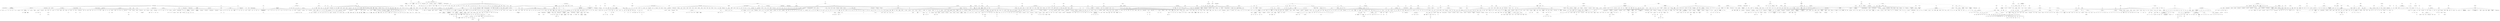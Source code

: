 strict graph "" {
	node [label="\N"];
	1	 [fontsize=30,
		height=0.4722222222222222,
		label="10,000 Maniacs",
		level=1,
		pos="12725.62,-3336.00",
		weight=185348,
		width=2.9444444444444446];
	1002	 [fontsize=30,
		height=0.4722222222222222,
		label="Indigo Girls",
		level=1,
		pos="11889.21,-8612.21",
		weight=175174,
		width=2.111111111111111];
	1 -- 1002;
	1272	 [fontsize=30,
		height=0.4722222222222222,
		label="Lisa Loeb",
		level=1,
		pos="4893.92,-4727.78",
		weight=274835,
		width=1.8194444444444444];
	1 -- 1272;
	1279	 [fontsize=30,
		height=0.4722222222222222,
		label="Liz Phair",
		level=1,
		pos="8091.99,-4976.14",
		weight=271289,
		width=1.625];
	1 -- 1279;
	1497	 [fontsize=30,
		height=0.4722222222222222,
		label="Natalie Merchant",
		level=1,
		pos="8634.94,-9708.04",
		weight=241734,
		width=3.1527777777777777];
	1 -- 1497;
	1605	 [fontsize=30,
		height=0.4722222222222222,
		label="Paula Cole",
		level=1,
		pos="9287.14,-712.78",
		weight=176111,
		width=2.0416666666666665];
	1 -- 1605;
	1716	 [fontsize=30,
		height=0.4722222222222222,
		label="R.E.M.",
		level=1,
		pos="10547.23,8295.41",
		weight=1314084,
		width=1.2777777777777777];
	1 -- 1716;
	1793	 [fontsize=30,
		height=0.4722222222222222,
		label="Sarah McLachlan",
		level=1,
		pos="13363.53,5131.24",
		weight=691754,
		width=3.25];
	1 -- 1793;
	1835	 [fontsize=30,
		height=0.4722222222222222,
		label="Shawn Colvin",
		level=1,
		pos="10879.60,-741.28",
		weight=171442,
		width=2.5555555555555554];
	1 -- 1835;
	1839	 [fontsize=30,
		height=0.4722222222222222,
		label="Sheryl Crow",
		level=1,
		pos="9216.77,2680.82",
		weight=605660,
		width=2.2777777777777777];
	1 -- 1839;
	1860	 [fontsize=30,
		height=0.4722222222222222,
		label="Sinéad O'Connor",
		level=1,
		pos="16257.16,2216.31",
		weight=431116,
		width=3.1944444444444446];
	1 -- 1860;
	19	 [fontsize=30,
		height=0.4722222222222222,
		label="4 Non\nBlondes",
		level=1,
		pos="19834.29,13994.96",
		weight=176534,
		width=2.9722222222222223];
	1 -- 19;
	1992	 [fontsize=30,
		height=0.4722222222222222,
		label="Suzanne Vega",
		level=1,
		pos="10348.62,-5188.91",
		weight=365231,
		width=2.736111111111111];
	1 -- 1992;
	2101	 [fontsize=30,
		height=0.4722222222222222,
		label="The Cranberries",
		level=1,
		pos="3440.10,-2479.43",
		weight=1000991,
		width=3.013888888888889];
	1 -- 2101;
	2331	 [fontsize=30,
		height=0.4722222222222222,
		label="Toad the\nWet Sprocket",
		level=1,
		pos="8463.30,-13634.23",
		weight=155873,
		width=4.5];
	1 -- 2331;
	248	 [fontsize=30,
		height=0.4722222222222222,
		label="Beth Orton",
		level=1,
		pos="16950.20,-16001.04",
		weight=312380,
		width=2.0277777777777777];
	1 -- 248;
	500	 [fontsize=30,
		height=0.4722222222222222,
		label="Cowboy Junkies",
		level=1,
		pos="7768.03,-7905.73",
		weight=137255,
		width=3.0416666666666665];
	1 -- 500;
	504	 [fontsize=30,
		height=0.4722222222222222,
		label="Crash Test\nDummies",
		level=1,
		pos="13185.79,-13154.41",
		weight=186053,
		width=4.152777777777778];
	1 -- 504;
	545	 [fontsize=30,
		height=0.4722222222222222,
		label="Dar Williams",
		level=1,
		pos="6193.89,-457.03",
		weight=143227,
		width=2.3472222222222223];
	1 -- 545;
	554	 [fontsize=30,
		height=0.4722222222222222,
		label="David Byrne",
		level=1,
		pos="20679.12,-12467.42",
		weight=155448,
		width=2.2777777777777777];
	1 -- 554;
	1033	 [fontsize=9,
		height=0.1388888888888889,
		label="James Taylor",
		level=7,
		pos="12552.40,-10144.93",
		weight=347328,
		width=0.8194444444444444];
	1002 -- 1033;
	1168	 [fontsize=15,
		height=0.2361111111111111,
		label="k.d. lang",
		level=4,
		pos="11235.79,-9406.56",
		weight=123677,
		width=0.7777777777777778];
	1002 -- 1168;
	408	 [fontsize=9,
		height=0.1388888888888889,
		label="Carole King",
		level=7,
		pos="11749.18,-8606.54",
		weight=215500,
		width=0.7361111111111112];
	1002 -- 408;
	1068	 [fontsize=20,
		height=0.3194444444444444,
		label=Jewel,
		level=3,
		pos="5456.18,-6782.58",
		weight=485526,
		width=0.7222222222222222];
	1272 -- 1068;
	1247	 [fontsize=12,
		height=0.19444444444444445,
		label="Lene Marlin",
		level=5,
		pos="6123.93,-4069.12",
		weight=159518,
		width=0.8333333333333334];
	1272 -- 1247;
	128	 [fontsize=20,
		height=0.3194444444444444,
		label="Anna Nalick",
		level=3,
		pos="4579.54,-6845.97",
		weight=305049,
		width=1.4861111111111112];
	1272 -- 128;
	1496	 [fontsize=20,
		height=0.3194444444444444,
		label="Natalie Imbruglia",
		level=3,
		pos="3445.36,-5714.96",
		weight=556836,
		width=2.0972222222222223];
	1272 -- 1496;
	1653	 [fontsize=8,
		height=0.1388888888888889,
		label=Poe,
		level=8,
		pos="5037.67,-3510.75",
		weight=170106,
		width=0.19444444444444445];
	1272 -- 1653;
	427	 [fontsize=20,
		height=0.3194444444444444,
		label="Chantal Kreviazuk",
		level=3,
		pos="6314.27,-5589.72",
		weight=149221,
		width=2.263888888888889];
	1272 -- 427;
	433	 [fontsize=12,
		height=0.19444444444444445,
		label="Charlotte Martin",
		level=5,
		pos="3569.41,-5016.41",
		weight=106886,
		width=1.125];
	1272 -- 433;
	668	 [fontsize=8,
		height=0.1388888888888889,
		label="Duncan Sheik",
		level=8,
		pos="4433.77,-3629.37",
		weight=101168,
		width=0.6666666666666666];
	1272 -- 668;
	1647	 [fontsize=10,
		height=0.1527777777777778,
		label="PJ Harvey",
		level=6,
		pos="8601.55,-6188.18",
		weight=711575,
		width=0.6805555555555556];
	1279 -- 1647;
	1846	 [fontsize=9,
		height=0.1388888888888889,
		label=Shivaree,
		level=7,
		pos="7594.81,-6033.38",
		weight=164910,
		width=0.5555555555555556];
	1279 -- 1846;
	1874	 [fontsize=9,
		height=0.1388888888888889,
		label="Sleater-Kinney",
		level=7,
		pos="7274.52,-5474.66",
		weight=171393,
		width=0.9305555555555556];
	1279 -- 1874;
	2080	 [fontsize=8,
		height=0.1388888888888889,
		label="The Breeders",
		level=8,
		pos="7208.40,-5227.15",
		weight=200250,
		width=0.6388888888888888];
	1279 -- 2080;
	2346	 [fontsize=20,
		height=0.3194444444444444,
		label="Tori Amos",
		level=3,
		pos="8995.03,-5934.84",
		weight=698337,
		width=1.2777777777777777];
	1279 -- 2346;
	792	 [fontsize=20,
		height=0.3194444444444444,
		label="Fiona Apple",
		level=3,
		pos="9303.60,-5282.21",
		weight=652836,
		width=1.4861111111111112];
	1279 -- 792;
	2471	 [fontsize=20,
		height=0.3194444444444444,
		label="Yael Naim",
		level=3,
		pos="6272.78,-9241.76",
		weight=120779,
		width=1.2916666666666667];
	1497 -- 2471;
	750	 [fontsize=12,
		height=0.19444444444444445,
		label="Eva Cassidy",
		level=5,
		pos="8366.77,-11051.87",
		weight=309373,
		width=0.8888888888888888];
	1497 -- 750;
	132	 [fontsize=20,
		height=0.3194444444444444,
		label="Annie Lennox",
		level=3,
		pos="8849.95,-186.09",
		weight=363635,
		width=1.7083333333333333];
	1605 -- 132;
	1248	 [fontsize=8,
		height=0.1388888888888889,
		label="Lenny Kravitz",
		level=8,
		pos="12317.23,7488.22",
		weight=800370,
		width=0.6388888888888888];
	1716 -- 1248;
	1618	 [fontsize=15,
		height=0.2361111111111111,
		label="Pearl Jam",
		level=4,
		pos="9411.90,8165.14",
		weight=1059832,
		width=0.9305555555555556];
	1716 -- 1618;
	1646	 [fontsize=12,
		height=0.19444444444444445,
		label=Pixies,
		level=5,
		pos="11959.69,6929.97",
		weight=962774,
		width=0.4305555555555556];
	1716 -- 1646;
	1686	 [fontsize=30,
		height=0.4722222222222222,
		label=Radiohead,
		level=1,
		pos="10194.73,13460.74",
		weight=2082607,
		width=2.0277777777777777];
	1716 -- 1686;
	2232	 [fontsize=8,
		height=0.1388888888888889,
		label="The Replacements",
		level=8,
		pos="12103.49,9308.99",
		weight=153863,
		width=0.8888888888888888];
	1716 -- 2232;
	2246	 [fontsize=15,
		height=0.2361111111111111,
		label="The Smashing\nPumpkins",
		level=4,
		pos="11052.86,10097.10",
		weight=1310591,
		width=2.388888888888889];
	1716 -- 2246;
	2374	 [fontsize=9,
		height=0.1388888888888889,
		label=U2,
		level=7,
		pos="9912.08,6931.26",
		weight=1652408,
		width=0.18055555555555555];
	1716 -- 2374;
	2435	 [fontsize=9,
		height=0.1388888888888889,
		label=Weezer,
		level=7,
		pos="9961.75,8893.75",
		weight=1317716,
		width=0.4722222222222222];
	1716 -- 2435;
	895	 [fontsize=9,
		height=0.1388888888888889,
		label="Goo Goo\nDolls",
		level=7,
		pos="12125.64,8917.66",
		weight=854056,
		width=1.0];
	1716 -- 895;
	1056	 [fontsize=20,
		height=0.3194444444444444,
		label=Jem,
		level=3,
		pos="13958.90,6761.44",
		weight=484415,
		width=0.5277777777777778];
	1793 -- 1056;
	1209	 [fontsize=20,
		height=0.3194444444444444,
		label="KT Tunstall",
		level=3,
		pos="15319.41,4780.76",
		weight=684225,
		width=1.4166666666666667];
	1793 -- 1209;
	1794	 [fontsize=8,
		height=0.1388888888888889,
		label="Sarah Slean",
		level=8,
		pos="13082.39,5738.58",
		weight=100375,
		width=0.5833333333333334];
	1793 -- 1794;
	2099	 [fontsize=20,
		height=0.3194444444444444,
		label="The Corrs",
		level=3,
		pos="12302.63,4581.06",
		weight=438374,
		width=1.2361111111111112];
	1793 -- 2099;
	421	 [fontsize=12,
		height=0.19444444444444445,
		label="Céline Dion",
		level=5,
		pos="14704.05,3879.35",
		weight=486842,
		width=0.8194444444444444];
	1793 -- 421;
	604	 [fontsize=20,
		height=0.3194444444444444,
		label=Dido,
		level=3,
		pos="14788.43,6140.18",
		weight=957515,
		width=0.5833333333333334];
	1793 -- 604;
	323	 [fontsize=9,
		height=0.1388888888888889,
		label="Bonnie Raitt",
		level=7,
		pos="10401.47,-362.49",
		weight=156706,
		width=0.7777777777777778];
	1835 -- 323;
	622	 [fontsize=15,
		height=0.2361111111111111,
		label="Dixie Chicks",
		level=4,
		pos="9614.92,4042.08",
		weight=241869,
		width=1.125];
	1839 -- 622;
	1411	 [fontsize=20,
		height=0.3194444444444444,
		label="Michelle Branch",
		level=3,
		pos="8877.77,4359.07",
		weight=440679,
		width=1.9861111111111112];
	1839 -- 1411;
	1538	 [fontsize=25,
		height=0.3888888888888889,
		label="No Doubt",
		level=2,
		pos="7376.14,3451.67",
		weight=910959,
		width=1.4722222222222223];
	1839 -- 1538;
	2034	 [fontsize=15,
		height=0.2361111111111111,
		label=Texas,
		level=4,
		pos="10793.33,2734.82",
		weight=311809,
		width=0.5416666666666666];
	1839 -- 2034;
	2085	 [fontsize=20,
		height=0.3194444444444444,
		label="The Cardigans",
		level=3,
		pos="8143.15,2478.49",
		weight=804033,
		width=1.8333333333333333];
	1839 -- 2085;
	1954	 [fontsize=12,
		height=0.19444444444444445,
		label="Stevie Nicks",
		level=5,
		pos="9265.80,1725.10",
		weight=146826,
		width=0.875];
	1839 -- 1954;
	1158	 [fontsize=20,
		height=0.3194444444444444,
		label="Kate Bush",
		level=3,
		pos="17430.05,3962.93",
		weight=491069,
		width=1.2916666666666667];
	1860 -- 1158;
	1342	 [fontsize=20,
		height=0.3194444444444444,
		label="Marianne Faithfull",
		level=3,
		pos="17074.10,1619.03",
		weight=133106,
		width=2.2083333333333335];
	1860 -- 1342;
	1080	 [fontsize=25,
		height=0.3888888888888889,
		label="Joan Osborne",
		level=2,
		pos="17998.35,13131.33",
		weight=205205,
		width=2.1944444444444446];
	19 -- 1080;
	2410	 [fontsize=25,
		height=0.3888888888888889,
		label="Veruca Salt",
		level=2,
		pos="20185.15,11114.42",
		weight=124495,
		width=1.8055555555555556];
	19 -- 2410;
	58	 [fontsize=25,
		height=0.3888888888888889,
		label="Alanis Morissette",
		level=2,
		pos="21931.62,18235.54",
		weight=881375,
		width=2.6527777777777777];
	19 -- 58;
	1393	 [fontsize=25,
		height=0.3888888888888889,
		label="Meredith Brooks",
		level=2,
		pos="22746.87,15384.82",
		weight=161543,
		width=2.5416666666666665];
	19 -- 1393;
	1909	 [fontsize=25,
		height=0.3888888888888889,
		label="Soul Asylum",
		level=2,
		pos="18695.32,9119.39",
		weight=197627,
		width=1.9305555555555556];
	19 -- 1909;
	1871	 [fontsize=25,
		height=0.3888888888888889,
		label="Skunk Anansie",
		level=2,
		pos="21168.64,12806.85",
		weight=277102,
		width=2.3194444444444446];
	19 -- 1871;
	1923	 [fontsize=25,
		height=0.3888888888888889,
		label="Spin Doctors",
		level=2,
		pos="23177.12,16548.82",
		weight=243038,
		width=2.0];
	19 -- 1923;
	572	 [fontsize=25,
		height=0.3888888888888889,
		label="Deep Blue\nSomething",
		level=2,
		pos="22626.53,14618.54",
		weight=142101,
		width=3.5833333333333335];
	19 -- 572;
	869	 [fontsize=25,
		height=0.3888888888888889,
		label="Gin Blossoms",
		level=2,
		pos="21751.82,17293.36",
		weight=214073,
		width=2.1527777777777777];
	19 -- 869;
	965	 [fontsize=25,
		height=0.3888888888888889,
		label="Hootie &\nthe Blowfish",
		level=2,
		pos="22007.55,13007.38",
		weight=187205,
		width=3.5];
	19 -- 965;
	1145	 [fontsize=8,
		height=0.1388888888888889,
		label="K's Choice",
		level=8,
		pos="3808.08,-575.75",
		weight=175853,
		width=0.5];
	2101 -- 1145;
	851	 [fontsize=20,
		height=0.3194444444444444,
		label=Garbage,
		level=3,
		pos="2239.17,-2061.60",
		weight=824282,
		width=1.0833333333333333];
	2101 -- 851;
	911	 [fontsize=30,
		height=0.4722222222222222,
		label="Guano Apes",
		level=1,
		pos="2308.17,-6314.02",
		weight=484215,
		width=2.3194444444444446];
	2101 -- 911;
	1865	 [fontsize=10,
		height=0.1527777777777778,
		label="Sister Hazel",
		level=6,
		pos="9413.87,-12850.23",
		weight=129519,
		width=0.7916666666666666];
	2331 -- 1865;
	1910	 [fontsize=8,
		height=0.1388888888888889,
		label="Soul Coughing",
		level=8,
		pos="7332.03,-12826.90",
		weight=159918,
		width=0.6944444444444444];
	2331 -- 1910;
	2282	 [fontsize=9,
		height=0.1388888888888889,
		label="The Verve\nPipe",
		level=7,
		pos="7047.95,-14462.25",
		weight=171136,
		width=1.0416666666666667];
	2331 -- 2282;
	2342	 [fontsize=9,
		height=0.1388888888888889,
		label=Tonic,
		level=7,
		pos="9178.70,-14185.13",
		weight=204494,
		width=0.3333333333333333];
	2331 -- 2342;
	2409	 [fontsize=9,
		height=0.1388888888888889,
		label="Vertical Horizon",
		level=7,
		pos="7547.96,-14849.41",
		weight=272035,
		width=1.0];
	2331 -- 2409;
	619	 [fontsize=9,
		height=0.1388888888888889,
		label=Dishwalla,
		level=7,
		pos="7791.59,-12279.25",
		weight=146829,
		width=0.6111111111111112];
	2331 -- 619;
	920	 [fontsize=10,
		height=0.1527777777777778,
		label=Guster,
		level=6,
		pos="8901.15,-14673.49",
		weight=311129,
		width=0.4444444444444444];
	2331 -- 920;
	1077	 [fontsize=20,
		height=0.3194444444444444,
		label="Joan as\nPolice Woman",
		level=3,
		pos="17931.08,-18514.08",
		weight=100072,
		width=3.0];
	248 -- 1077;
	123	 [fontsize=12,
		height=0.19444444444444445,
		label="Ani DiFranco",
		level=5,
		pos="18813.12,-16753.54",
		weight=312705,
		width=0.9166666666666666];
	248 -- 123;
	1233	 [fontsize=12,
		height=0.19444444444444445,
		label="Laura Veirs",
		level=5,
		pos="17581.65,-14081.86",
		weight=164244,
		width=0.8055555555555556];
	248 -- 1233;
	1352	 [fontsize=20,
		height=0.3194444444444444,
		label="Martha Wainwright",
		level=3,
		pos="15259.82,-15383.47",
		weight=207931,
		width=2.3194444444444446];
	248 -- 1352;
	1762	 [fontsize=10,
		height=0.1527777777777778,
		label="Rosie Thomas",
		level=6,
		pos="18344.05,-14625.22",
		weight=146598,
		width=0.9305555555555556];
	248 -- 1762;
	52	 [fontsize=20,
		height=0.3194444444444444,
		label="Aimee Mann",
		level=3,
		pos="15707.61,-17013.79",
		weight=460640,
		width=1.5694444444444444];
	248 -- 52;
	759	 [fontsize=15,
		height=0.2361111111111111,
		label="Everything but\nthe Girl",
		level=4,
		pos="18956.18,-15477.19",
		weight=444195,
		width=2.125];
	248 -- 759;
	944	 [fontsize=20,
		height=0.3194444444444444,
		label="Heather Nova",
		level=3,
		pos="16708.75,-17623.87",
		weight=228168,
		width=1.7222222222222223];
	248 -- 944;
	1304	 [fontsize=9,
		height=0.1388888888888889,
		label="Lucinda Williams",
		level=7,
		pos="8911.71,-8012.02",
		weight=159513,
		width=1.0555555555555556];
	500 -- 1304;
	867	 [fontsize=15,
		height=0.2361111111111111,
		label="Gillian Welch",
		level=4,
		pos="6526.46,-7533.36",
		weight=109141,
		width=1.1944444444444444];
	500 -- 867;
	1951	 [fontsize=9,
		height=0.1388888888888889,
		label="Steve Earle",
		level=7,
		pos="7477.68,-8882.29",
		weight=143243,
		width=0.7361111111111112];
	500 -- 1951;
	2062	 [fontsize=8,
		height=0.1388888888888889,
		label="The Be\nGood Tanyas",
		level=8,
		pos="8267.36,-7129.56",
		weight=104608,
		width=1.0555555555555556];
	500 -- 2062;
	723	 [fontsize=15,
		height=0.2361111111111111,
		label="Emmylou Harris",
		level=4,
		pos="7151.78,-7045.27",
		weight=142511,
		width=1.4583333333333333];
	500 -- 723;
	2381	 [fontsize=9,
		height=0.1388888888888889,
		label="Uncle Tupelo",
		level=7,
		pos="8551.24,-9170.78",
		weight=121825,
		width=0.8194444444444444];
	500 -- 2381;
	1278	 [fontsize=9,
		height=0.1388888888888889,
		label=Live,
		level=7,
		pos="11692.90,-13456.64",
		weight=509553,
		width=0.2638888888888889];
	504 -- 1278;
	1363	 [fontsize=10,
		height=0.1527777777777778,
		label="Matchbox Twenty",
		level=6,
		pos="12020.45,-15133.23",
		weight=570024,
		width=1.125];
	504 -- 1363;
	1516	 [fontsize=9,
		height=0.1388888888888889,
		label="New Radicals",
		level=7,
		pos="13935.68,-14999.74",
		weight=198737,
		width=0.8611111111111112];
	504 -- 1516;
	1576	 [fontsize=10,
		height=0.1527777777777778,
		label="Our Lady\nPeace",
		level=6,
		pos="14843.05,-12062.69",
		weight=290309,
		width=1.1388888888888888];
	504 -- 1576;
	1822	 [fontsize=10,
		height=0.1527777777777778,
		label=Semisonic,
		level=6,
		pos="13591.71,-11358.76",
		weight=313910,
		width=0.6805555555555556];
	504 -- 1822;
	210	 [fontsize=10,
		height=0.1527777777777778,
		label="Barenaked Ladies",
		level=6,
		pos="11536.17,-12463.22",
		weight=410376,
		width=1.1805555555555556];
	504 -- 210;
	2217	 [fontsize=25,
		height=0.3888888888888889,
		label="The Presidents of the\nUnited States of...",
		level=2,
		pos="10697.34,-14293.64",
		weight=346805,
		width=6.361111111111111];
	504 -- 2217;
	2287	 [fontsize=9,
		height=0.1388888888888889,
		label="The Wallflowers",
		level=7,
		pos="12585.91,-11467.05",
		weight=343767,
		width=1.0];
	504 -- 2287;
	2354	 [fontsize=9,
		height=0.1388888888888889,
		label=Train,
		level=7,
		pos="12162.15,-15224.95",
		weight=367682,
		width=0.3194444444444444];
	504 -- 2354;
	250	 [fontsize=9,
		height=0.1388888888888889,
		label="Better Than\nEzra",
		level=7,
		pos="14693.98,-11757.52",
		weight=234650,
		width=1.1388888888888888];
	504 -- 250;
	487	 [fontsize=9,
		height=0.1388888888888889,
		label="Collective Soul",
		level=7,
		pos="15181.76,-13490.12",
		weight=380646,
		width=0.9444444444444444];
	504 -- 487;
	499	 [fontsize=10,
		height=0.1527777777777778,
		label="Counting Crows",
		level=6,
		pos="13590.50,-15281.27",
		weight=898958,
		width=1.0416666666666667];
	504 -- 499;
	770	 [fontsize=10,
		height=0.1527777777777778,
		label=Fastball,
		level=6,
		pos="15052.28,-13829.26",
		weight=158839,
		width=0.5138888888888888];
	504 -- 770;
	1078	 [fontsize=9,
		height=0.1388888888888889,
		label="Joan Baez",
		level=7,
		pos="5871.71,-1084.06",
		weight=237307,
		width=0.6666666666666666];
	545 -- 1078;
	345	 [fontsize=20,
		height=0.3194444444444444,
		label="Brandi Carlile",
		level=3,
		pos="7002.97,1328.36",
		weight=177229,
		width=1.6805555555555556];
	545 -- 345;
	1111	 [fontsize=12,
		height=0.19444444444444445,
		label="Joni Mitchell",
		level=5,
		pos="6968.45,-1231.29",
		weight=403885,
		width=0.8611111111111112];
	545 -- 1111;
	1387	 [fontsize=12,
		height=0.19444444444444445,
		label="Melissa Etheridge",
		level=5,
		pos="5134.63,-740.85",
		weight=181427,
		width=1.25];
	545 -- 1387;
	1602	 [fontsize=12,
		height=0.19444444444444445,
		label="Patty Griffin",
		level=5,
		pos="7733.86,91.05",
		weight=129702,
		width=0.8194444444444444];
	545 -- 1602;
	2352	 [fontsize=12,
		height=0.19444444444444445,
		label="Tracy Chapman",
		level=5,
		pos="4983.32,252.47",
		weight=467792,
		width=1.125];
	545 -- 2352;
	2412	 [fontsize=20,
		height=0.3194444444444444,
		label="Vienna Teng",
		level=3,
		pos="5607.09,1308.73",
		weight=138324,
		width=1.5833333333333333];
	545 -- 2412;
	1086	 [fontsize=8,
		height=0.1388888888888889,
		label="Joe Jackson",
		level=8,
		pos="21468.96,-14308.97",
		weight=163950,
		width=0.5972222222222222];
	554 -- 1086;
	1091	 [fontsize=30,
		height=0.4722222222222222,
		label="John Cale",
		level=1,
		pos="25488.46,-5173.83",
		weight=123519,
		width=1.8888888888888888];
	554 -- 1091;
	2306	 [fontsize=25,
		height=0.3888888888888889,
		label="Thomas Dolby",
		level=2,
		pos="19397.03,-9406.43",
		weight=109388,
		width=2.25];
	554 -- 2306;
	1630	 [fontsize=12,
		height=0.19444444444444445,
		label="Peter Gabriel",
		level=5,
		pos="20045.60,-13945.42",
		weight=552607,
		width=0.9305555555555556];
	554 -- 1630;
	1919	 [fontsize=20,
		height=0.3194444444444444,
		label=Sparks,
		level=3,
		pos="22737.17,-10847.88",
		weight=116938,
		width=0.875];
	554 -- 1919;
	2005	 [fontsize=9,
		height=0.1388888888888889,
		label="Talking Heads",
		level=7,
		pos="22753.82,-13157.94",
		weight=626936,
		width=0.8888888888888888];
	554 -- 2005;
	2054	 [fontsize=9,
		height=0.1388888888888889,
		label="The B-52's",
		level=7,
		pos="20124.14,-14172.44",
		weight=307010,
		width=0.6805555555555556];
	554 -- 2054;
	2268	 [fontsize=8,
		height=0.1388888888888889,
		label="The The",
		level=8,
		pos="21446.15,-10490.15",
		weight=107605,
		width=0.4027777777777778];
	554 -- 2268;
	2297	 [fontsize=10,
		height=0.1527777777777778,
		label="They Might\nBe Giants",
		level=6,
		pos="18801.49,-12413.89",
		weight=287375,
		width=1.4861111111111112];
	554 -- 2297;
	598	 [fontsize=20,
		height=0.3194444444444444,
		label=Devo,
		level=3,
		pos="22073.44,-14819.35",
		weight=306665,
		width=0.6527777777777778];
	554 -- 598;
	2469	 [fontsize=8,
		height=0.1388888888888889,
		label=XTC,
		level=8,
		pos="19327.49,-12643.38",
		weight=214648,
		width=0.2222222222222222];
	554 -- 2469;
	712	 [fontsize=8,
		height=0.1388888888888889,
		label="Elvis Costello &\nThe Attractions",
		level=8,
		pos="22842.33,-12458.50",
		weight=182337,
		width=1.5138888888888888];
	554 -- 712;
	713	 [fontsize=9,
		height=0.1388888888888889,
		label="Elvis Costello",
		level=7,
		pos="19183.02,-11062.64",
		weight=477693,
		width=0.8611111111111112];
	554 -- 713;
	10	 [fontsize=30,
		height=0.4722222222222222,
		label="*NSYNC",
		level=1,
		pos="-36138.61,18440.42",
		weight=286836,
		width=1.625];
	1064	 [fontsize=30,
		height=0.4722222222222222,
		label="Jesse McCartney",
		level=1,
		pos="-46664.42,5067.35",
		weight=202719,
		width=3.2222222222222223];
	10 -- 1064;
	1065	 [fontsize=25,
		height=0.3888888888888889,
		label="Jessica Simpson",
		level=2,
		pos="-36764.72,24562.79",
		weight=298868,
		width=2.611111111111111];
	10 -- 1065;
	1143	 [fontsize=30,
		height=0.4722222222222222,
		label="Justin Timberlake",
		level=1,
		pos="-28382.31,21249.98",
		weight=972050,
		width=3.2777777777777777];
	10 -- 1143;
	1331	 [fontsize=25,
		height=0.3888888888888889,
		label="Mandy Moore",
		level=2,
		pos="-33749.91,21852.96",
		weight=281127,
		width=2.125];
	10 -- 1331;
	1799	 [fontsize=25,
		height=0.3888888888888889,
		label="Savage Garden",
		level=2,
		pos="-33538.54,15329.35",
		weight=403602,
		width=2.4444444444444446];
	10 -- 1799;
	199	 [fontsize=25,
		height=0.3888888888888889,
		label="Backstreet Boys",
		level=2,
		pos="-38769.04,17231.41",
		weight=450420,
		width=2.513888888888889];
	10 -- 199;
	1108	 [fontsize=15,
		height=0.2361111111111111,
		label=JoJo,
		level=4,
		pos="-45530.43,3443.06",
		weight=316204,
		width=0.4444444444444444];
	1064 -- 1108;
	1109	 [fontsize=15,
		height=0.2361111111111111,
		label="Jonas Brothers",
		level=4,
		pos="-49257.65,4272.43",
		weight=184349,
		width=1.375];
	1064 -- 1109;
	1265	 [fontsize=15,
		height=0.2361111111111111,
		label="Lindsay Lohan",
		level=4,
		pos="-46839.66,7502.64",
		weight=304837,
		width=1.3333333333333333];
	1064 -- 1265;
	1378	 [fontsize=15,
		height=0.2361111111111111,
		label=McFly,
		level=4,
		pos="-47440.59,3010.07",
		weight=204853,
		width=0.5555555555555556];
	1064 -- 1378;
	1422	 [fontsize=15,
		height=0.2361111111111111,
		label="Miley Cyrus",
		level=4,
		pos="-44808.38,5624.40",
		weight=216043,
		width=1.0694444444444444];
	1064 -- 1422;
	165	 [fontsize=15,
		height=0.2361111111111111,
		label="Ashley Tisdale",
		level=4,
		pos="-45001.35,4494.15",
		weight=114791,
		width=1.3194444444444444];
	1064 -- 165;
	1773	 [fontsize=12,
		height=0.19444444444444445,
		label="Ryan Cabrera",
		level=5,
		pos="-48890.39,5862.72",
		weight=152977,
		width=0.9861111111111112];
	1064 -- 1773;
	1836	 [fontsize=10,
		height=0.1527777777777778,
		label="Shayne Ward",
		level=6,
		pos="-48469.28,5973.85",
		weight=107689,
		width=0.875];
	1064 -- 1836;
	2018	 [fontsize=8,
		height=0.1388888888888889,
		label="Teddy Geiger",
		level=8,
		pos="-47067.77,6927.53",
		weight=171716,
		width=0.625];
	1064 -- 2018;
	2093	 [fontsize=30,
		height=0.4722222222222222,
		label="The Click\nFive",
		level=1,
		pos="-45882.63,-6952.64",
		weight=111724,
		width=2.875];
	1064 -- 2093;
	2397	 [fontsize=15,
		height=0.2361111111111111,
		label="Vanessa Hudgens",
		level=4,
		pos="-48116.24,2977.31",
		weight=128170,
		width=1.6527777777777777];
	1064 -- 2397;
	91	 [fontsize=15,
		height=0.2361111111111111,
		label="Aly &\nAJ",
		level=4,
		pos="-45440.26,7385.06",
		weight=139448,
		width=0.8888888888888888];
	1064 -- 91;
	958	 [fontsize=25,
		height=0.3888888888888889,
		label="Hilary Duff",
		level=2,
		pos="-50035.91,3642.57",
		weight=408619,
		width=1.625];
	1064 -- 958;
	863	 [fontsize=25,
		height=0.3888888888888889,
		label="Geri Halliwell",
		level=2,
		pos="-41151.66,24745.65",
		weight=163415,
		width=2.0277777777777777];
	1065 -- 863;
	1058	 [fontsize=12,
		height=0.19444444444444445,
		label="Jennifer Lopez",
		level=5,
		pos="-38687.11,25933.03",
		weight=570845,
		width=1.0416666666666667];
	1065 -- 1058;
	108	 [fontsize=12,
		height=0.19444444444444445,
		label=Anastacia,
		level=5,
		pos="-37333.02,27346.08",
		weight=391929,
		width=0.6944444444444444];
	1065 -- 108;
	1162	 [fontsize=8,
		height=0.1388888888888889,
		label="Katharine McPhee",
		level=8,
		pos="-34842.27,23638.89",
		weight=105181,
		width=0.875];
	1065 -- 1162;
	1174	 [fontsize=12,
		height=0.19444444444444445,
		label="Kelly Osbourne",
		level=5,
		pos="-35005.68,26620.59",
		weight=114804,
		width=1.0833333333333333];
	1065 -- 1174;
	1249	 [fontsize=20,
		height=0.3194444444444444,
		label="Leona Lewis",
		level=3,
		pos="-33763.90,25440.95",
		weight=481890,
		width=1.5694444444444444];
	1065 -- 1249;
	1498	 [fontsize=15,
		height=0.2361111111111111,
		label="Natasha Bedingfield",
		level=4,
		pos="-34959.60,23288.10",
		weight=634312,
		width=1.8333333333333333];
	1065 -- 1498;
	1581	 [fontsize=20,
		height=0.3194444444444444,
		label="P!nk",
		level=3,
		pos="-38446.98,22643.64",
		weight=293683,
		width=0.5694444444444444];
	1065 -- 1581;
	1595	 [fontsize=12,
		height=0.19444444444444445,
		label="Paris Hilton",
		level=5,
		pos="-35465.02,26668.93",
		weight=208320,
		width=0.8055555555555556];
	1065 -- 1595;
	164	 [fontsize=15,
		height=0.2361111111111111,
		label="Ashlee Simpson",
		level=4,
		pos="-38852.29,26551.47",
		weight=469115,
		width=1.4861111111111112];
	1065 -- 164;
	1685	 [fontsize=25,
		height=0.3888888888888889,
		label="Rachel Stevens",
		level=2,
		pos="-36942.79,27908.79",
		weight=131031,
		width=2.4444444444444446];
	1065 -- 1685;
	1792	 [fontsize=12,
		height=0.19444444444444445,
		label="Sarah Connor",
		level=5,
		pos="-39430.16,24416.00",
		weight=121431,
		width=0.9861111111111112];
	1065 -- 1792;
	1933	 [fontsize=15,
		height=0.2361111111111111,
		label="Stacie Orrico",
		level=4,
		pos="-38964.97,23289.58",
		weight=193566,
		width=1.1805555555555556];
	1065 -- 1933;
	358	 [fontsize=12,
		height=0.19444444444444445,
		label="Britney Spears",
		level=5,
		pos="-35700.10,22812.56",
		weight=1022718,
		width=1.0416666666666667];
	1065 -- 358;
	456	 [fontsize=12,
		height=0.19444444444444445,
		label="Christina Aguilera",
		level=5,
		pos="-36858.13,21875.62",
		weight=947487,
		width=1.2361111111111112];
	1065 -- 456;
	586	 [fontsize=12,
		height=0.19444444444444445,
		label="Delta Goodrem",
		level=5,
		pos="-34178.96,25066.48",
		weight=210939,
		width=1.0833333333333333];
	1065 -- 586;
	722	 [fontsize=15,
		height=0.2361111111111111,
		label="Emma Bunton",
		level=4,
		pos="-38100.18,22365.52",
		weight=126484,
		width=1.3055555555555556];
	1065 -- 722;
	2391	 [fontsize=30,
		height=0.4722222222222222,
		label=Usher,
		level=1,
		pos="-20006.91,16774.09",
		weight=546757,
		width=1.125];
	1143 -- 2391;
	1181	 [fontsize=12,
		height=0.19444444444444445,
		label="Keri Hilson",
		level=5,
		pos="-26634.14,22292.01",
		weight=102343,
		width=0.7638888888888888];
	1143 -- 1181;
	1527	 [fontsize=9,
		height=0.1388888888888889,
		label="Nicole Scherzinger",
		level=7,
		pos="-29066.64,19389.61",
		weight=146513,
		width=1.1805555555555556];
	1143 -- 1527;
	1730	 [fontsize=9,
		height=0.1388888888888889,
		label=Rihanna,
		level=7,
		pos="-26505.59,21742.02",
		weight=990964,
		width=0.5277777777777778];
	1143 -- 1730;
	2221	 [fontsize=12,
		height=0.19444444444444445,
		label="The Pussycat\nDolls",
		level=5,
		pos="-29867.37,22373.60",
		weight=538598,
		width=1.4444444444444444];
	1143 -- 2221;
	2324	 [fontsize=20,
		height=0.3194444444444444,
		label=Timbaland,
		level=3,
		pos="-27987.67,23495.73",
		weight=572821,
		width=1.3055555555555556];
	1143 -- 2324;
	253	 [fontsize=20,
		height=0.3194444444444444,
		label=Beyoncé,
		level=3,
		pos="-28547.83,23545.87",
		weight=806626,
		width=1.0833333333333333];
	1143 -- 253;
	275	 [fontsize=9,
		height=0.1388888888888889,
		label="Black Eyed\nPeas",
		level=7,
		pos="-27098.71,18892.58",
		weight=957174,
		width=1.1388888888888888];
	1143 -- 275;
	416	 [fontsize=12,
		height=0.19444444444444445,
		label=Cassie,
		level=5,
		pos="-28720.03,19577.48",
		weight=251617,
		width=0.4861111111111111];
	1143 -- 416;
	461	 [fontsize=25,
		height=0.3888888888888889,
		label=Ciara,
		level=2,
		pos="-30800.73,19808.99",
		weight=405789,
		width=0.8333333333333334];
	1143 -- 461;
	782	 [fontsize=9,
		height=0.1388888888888889,
		label=Fergie,
		level=7,
		pos="-29936.93,21954.73",
		weight=624584,
		width=0.4027777777777778];
	1143 -- 782;
	1173	 [fontsize=12,
		height=0.19444444444444445,
		label="Kelly Clarkson",
		level=5,
		pos="-33810.04,23740.43",
		weight=841862,
		width=1.0138888888888888];
	1331 -- 1173;
	176	 [fontsize=25,
		height=0.3888888888888889,
		label="Atomic Kitten",
		level=2,
		pos="-31507.54,23010.44",
		weight=191060,
		width=2.0555555555555554];
	1331 -- 176;
	2395	 [fontsize=20,
		height=0.3194444444444444,
		label="Vanessa Carlton",
		level=3,
		pos="-32316.02,21650.27",
		weight=403428,
		width=2.0555555555555554];
	1331 -- 2395;
	410	 [fontsize=8,
		height=0.1388888888888889,
		label="Carrie Underwood",
		level=8,
		pos="-33594.24,21165.76",
		weight=208255,
		width=0.8611111111111112];
	1331 -- 410;
	33	 [fontsize=25,
		height=0.3888888888888889,
		label="Ace of\nBase",
		level=2,
		pos="-35615.18,11046.72",
		weight=371921,
		width=2.0694444444444446];
	1799 -- 33;
	1763	 [fontsize=25,
		height=0.3888888888888889,
		label=Roxette,
		level=2,
		pos="-35597.12,15051.51",
		weight=461144,
		width=1.2083333333333333];
	1799 -- 1763;
	1755	 [fontsize=10,
		height=0.1527777777777778,
		label="Ronan Keating",
		level=6,
		pos="-31716.83,14901.05",
		weight=209105,
		width=0.9722222222222222];
	1799 -- 1755;
	364	 [fontsize=9,
		height=0.1388888888888889,
		label="Bryan Adams",
		level=7,
		pos="-32856.87,16739.07",
		weight=702695,
		width=0.8333333333333334];
	1799 -- 364;
	534	 [fontsize=10,
		height=0.1527777777777778,
		label="Daniel Bedingfield",
		level=6,
		pos="-32152.74,16305.88",
		weight=188172,
		width=1.1805555555555556];
	1799 -- 534;
	543	 [fontsize=8,
		height=0.1388888888888889,
		label="Darren Hayes",
		level=8,
		pos="-32371.62,14257.63",
		weight=117723,
		width=0.6527777777777778];
	1799 -- 543;
	2437	 [fontsize=10,
		height=0.1527777777777778,
		label=Westlife,
		level=6,
		pos="-39846.74,17034.95",
		weight=233132,
		width=0.5277777777777778];
	199 -- 2437;
	300	 [fontsize=10,
		height=0.1527777777777778,
		label=Blue,
		level=6,
		pos="-38703.91,18672.20",
		weight=182399,
		width=0.2916666666666667];
	199 -- 300;
	343	 [fontsize=10,
		height=0.1527777777777778,
		label=Boyzone,
		level=6,
		pos="-39635.17,18466.87",
		weight=104936,
		width=0.5694444444444444];
	199 -- 343;
	730	 [fontsize=10,
		height=0.1527777777777778,
		label="Enrique Iglesias",
		level=6,
		pos="-38934.05,16674.60",
		weight=410708,
		width=1.0416666666666667];
	199 -- 730;
	100	 [fontsize=12,
		height=0.19444444444444445,
		label=Amiina,
		level=5,
		pos="1736.45,17217.34",
		weight=132408,
		width=0.4861111111111111];
	1472	 [fontsize=12,
		height=0.19444444444444445,
		label=MUM,
		level=5,
		pos="557.01,17400.33",
		weight=173564,
		width=0.3888888888888889];
	100 -- 1472;
	1813	 [fontsize=12,
		height=0.19444444444444445,
		label=Seabear,
		level=5,
		pos="1785.15,16719.82",
		weight=120959,
		width=0.6111111111111112];
	100 -- 1813;
	690	 [fontsize=12,
		height=0.19444444444444445,
		label=Efterklang,
		level=5,
		pos="1114.03,18663.77",
		weight=135960,
		width=0.7083333333333334];
	100 -- 690;
	1223	 [fontsize=9,
		height=0.1388888888888889,
		label="Lali Puna",
		level=7,
		pos="224.97,16849.41",
		weight=233071,
		width=0.5972222222222222];
	1472 -- 1223;
	208	 [fontsize=12,
		height=0.19444444444444445,
		label="Bang Gang",
		level=5,
		pos="1741.38,15997.69",
		weight=107617,
		width=0.8055555555555556];
	1813 -- 208;
	168	 [fontsize=25,
		height=0.3888888888888889,
		label="A Silver\nMt. Zion",
		level=2,
		pos="489.62,19024.97",
		weight=182872,
		width=2.75];
	690 -- 168;
	1000	 [fontsize=30,
		height=0.4722222222222222,
		label=Incubus,
		level=1,
		pos="-7824.47,-22137.25",
		weight=1214650,
		width=1.4722222222222223];
	1094	 [fontsize=8,
		height=0.1388888888888889,
		label="John Frusciante",
		level=8,
		pos="-7385.59,-22740.83",
		weight=232780,
		width=0.75];
	1000 -- 1094;
	15	 [fontsize=25,
		height=0.3888888888888889,
		label=311,
		level=2,
		pos="-8976.96,-26698.05",
		weight=417857,
		width=0.5833333333333334];
	1000 -- 15;
	1707	 [fontsize=10,
		height=0.1527777777777778,
		label="Red Hot\nChili Peppers",
		level=6,
		pos="-8388.49,-20509.39",
		weight=1850896,
		width=1.5277777777777777];
	1000 -- 1707;
	2	 [fontsize=30,
		height=0.4722222222222222,
		label="10 Years",
		level=1,
		pos="-1709.16,-16898.55",
		weight=168158,
		width=1.6805555555555556];
	1000 -- 2;
	808	 [fontsize=25,
		height=0.3888888888888889,
		label="Foo Fighters",
		level=2,
		pos="-5763.84,-22389.28",
		weight=1524991,
		width=1.9583333333333333];
	1000 -- 808;
	841	 [fontsize=25,
		height=0.3888888888888889,
		label="G. Love &\nSpecial Sauce",
		level=2,
		pos="-12616.34,-30540.35",
		weight=192410,
		width=4.055555555555555];
	15 -- 841;
	1973	 [fontsize=25,
		height=0.3888888888888889,
		label=Sublime,
		level=2,
		pos="-6211.99,-28673.87",
		weight=664300,
		width=1.2638888888888888];
	15 -- 1973;
	1550	 [fontsize=25,
		height=0.3888888888888889,
		label="O.A.R.",
		level=2,
		pos="-6679.47,-25198.81",
		weight=141947,
		width=1.0555555555555556];
	15 -- 1550;
	1876	 [fontsize=25,
		height=0.3888888888888889,
		label="Slightly Stoopid",
		level=2,
		pos="-12459.85,-25455.40",
		weight=161681,
		width=2.4027777777777777];
	15 -- 1876;
	1980	 [fontsize=25,
		height=0.3888888888888889,
		label="Sugar Ray",
		level=2,
		pos="-11659.33,-26864.37",
		weight=225325,
		width=1.6527777777777777];
	15 -- 1980;
	2303	 [fontsize=25,
		height=0.3888888888888889,
		label="Third Eye\nBlind",
		level=2,
		pos="-9289.57,-23868.82",
		weight=437023,
		width=2.5555555555555554];
	15 -- 2303;
	755	 [fontsize=25,
		height=0.3888888888888889,
		label=Everclear,
		level=2,
		pos="-11481.41,-27770.90",
		weight=390700,
		width=1.4722222222222223];
	15 -- 755;
	839	 [fontsize=25,
		height=0.3888888888888889,
		label="Fun Lovin'\nCriminals",
		level=2,
		pos="-10425.50,-24255.89",
		weight=191712,
		width=3.3333333333333335];
	15 -- 839;
	77	 [fontsize=30,
		height=0.4722222222222222,
		label="Alien Ant\nFarm",
		level=1,
		pos="4103.88,-13373.03",
		weight=481750,
		width=3.0];
	2 -- 77;
	789	 [fontsize=30,
		height=0.4722222222222222,
		label="Finger Eleven",
		level=1,
		pos="-4904.12,-15701.39",
		weight=331711,
		width=2.5833333333333335];
	2 -- 789;
	14	 [fontsize=30,
		height=0.4722222222222222,
		label="30 Seconds\nto Mars",
		level=1,
		pos="-6937.58,-9385.68",
		weight=723734,
		width=3.9444444444444446];
	2 -- 14;
	1804	 [fontsize=30,
		height=0.4722222222222222,
		label="Scars On\nBroadway",
		level=1,
		pos="7279.69,-20808.48",
		weight=111533,
		width=3.9444444444444446];
	2 -- 1804;
	4	 [fontsize=30,
		height=0.4722222222222222,
		label="12 Stones",
		level=1,
		pos="3468.03,10082.93",
		weight=201699,
		width=1.8888888888888888];
	2 -- 4;
	1934	 [fontsize=30,
		height=0.4722222222222222,
		label=Staind,
		level=1,
		pos="-1091.75,-22316.83",
		weight=597418,
		width=1.1944444444444444];
	2 -- 1934;
	139	 [fontsize=30,
		height=0.4722222222222222,
		label="A Perfect\nCircle",
		level=1,
		pos="3648.62,-27374.22",
		weight=766161,
		width=3.138888888888889];
	2 -- 139;
	1829	 [fontsize=30,
		height=0.4722222222222222,
		label=Sevendust,
		level=1,
		pos="-3051.59,-25738.16",
		weight=253569,
		width=1.9722222222222223];
	2 -- 1829;
	349	 [fontsize=30,
		height=0.4722222222222222,
		label="Breaking Benjamin",
		level=1,
		pos="3421.46,-21900.67",
		weight=568249,
		width=3.5];
	2 -- 349;
	675	 [fontsize=30,
		height=0.4722222222222222,
		label=Earshot,
		level=1,
		pos="215.90,-12638.47",
		weight=110482,
		width=1.4444444444444444];
	2 -- 675;
	804	 [fontsize=30,
		height=0.4722222222222222,
		label=Flyleaf,
		level=1,
		pos="-2046.65,-11841.05",
		weight=299290,
		width=1.2361111111111112];
	2 -- 804;
	1841	 [fontsize=30,
		height=0.4722222222222222,
		label=Shinedown,
		level=1,
		pos="-4634.40,-20814.73",
		weight=169326,
		width=2.0694444444444446];
	2 -- 1841;
	1883	 [fontsize=30,
		height=0.4722222222222222,
		label="Smile Empty\nSoul",
		level=1,
		pos="-6572.67,-19258.03",
		weight=149344,
		width=3.5277777777777777];
	2 -- 1883;
	2364	 [fontsize=30,
		height=0.4722222222222222,
		label=TRUSTcompany,
		level=1,
		pos="-5976.60,-17298.19",
		weight=128688,
		width=3.0833333333333335];
	2 -- 2364;
	2011	 [fontsize=30,
		height=0.4722222222222222,
		label=Taproot,
		level=1,
		pos="-1006.88,-21362.26",
		weight=212719,
		width=1.4444444444444444];
	2 -- 2011;
	2356	 [fontsize=30,
		height=0.4722222222222222,
		label=Trapt,
		level=1,
		pos="-3117.25,-13624.02",
		weight=315592,
		width=0.9861111111111112];
	2 -- 2356;
	439	 [fontsize=30,
		height=0.4722222222222222,
		label=Chevelle,
		level=1,
		pos="-3869.64,-20448.67",
		weight=404631,
		width=1.625];
	2 -- 439;
	482	 [fontsize=30,
		height=0.4722222222222222,
		label=Cold,
		level=1,
		pos="2496.11,-17286.37",
		weight=240430,
		width=0.8611111111111112];
	2 -- 482;
	511	 [fontsize=30,
		height=0.4722222222222222,
		label=Crossfade,
		level=1,
		pos="-7634.68,-19496.78",
		weight=257392,
		width=1.9027777777777777];
	2 -- 511;
	752	 [fontsize=30,
		height=0.4722222222222222,
		label="Evans Blue",
		level=1,
		pos="-5413.04,-13872.10",
		weight=112431,
		width=2.111111111111111];
	2 -- 752;
	1535	 [fontsize=15,
		height=0.2361111111111111,
		label=Nirvana,
		level=4,
		pos="-4904.01,-21859.84",
		weight=1686815,
		width=0.7083333333333334];
	808 -- 1535;
	1681	 [fontsize=8,
		height=0.1388888888888889,
		label="Queens of the\nStone Age",
		level=8,
		pos="-5476.47,-22886.93",
		weight=999056,
		width=1.2361111111111112];
	808 -- 1681;
	1001	 [fontsize=20,
		height=0.3194444444444444,
		label="India.Arie",
		level=3,
		pos="-8791.89,27708.78",
		weight=272268,
		width=1.1805555555555556];
	135	 [fontsize=12,
		height=0.19444444444444445,
		label="Anthony Hamilton",
		level=5,
		pos="-8428.50,27129.40",
		weight=116381,
		width=1.25];
	1001 -- 135;
	76	 [fontsize=25,
		height=0.3888888888888889,
		label="Alicia Keys",
		level=2,
		pos="-9348.52,29262.75",
		weight=747095,
		width=1.7083333333333333];
	1001 -- 76;
	38	 [fontsize=20,
		height=0.3194444444444444,
		label=Adele,
		level=3,
		pos="-15965.41,31315.82",
		weight=401785,
		width=0.7222222222222222];
	76 -- 38;
	496	 [fontsize=20,
		height=0.3194444444444444,
		label="Corinne Bailey\nRae",
		level=3,
		pos="-10645.97,29157.34",
		weight=468718,
		width=2.5555555555555554];
	76 -- 496;
	1448	 [fontsize=30,
		height=0.4722222222222222,
		label=Monica,
		level=1,
		pos="-13035.88,23023.14",
		weight=154430,
		width=1.3472222222222223];
	76 -- 1448;
	107	 [fontsize=20,
		height=0.3194444444444444,
		label="Amy Winehouse",
		level=3,
		pos="-5655.34,30538.06",
		weight=1006978,
		width=2.0277777777777777];
	76 -- 107;
	1125	 [fontsize=20,
		height=0.3194444444444444,
		label="Joss Stone",
		level=3,
		pos="-10365.28,30847.69",
		weight=487412,
		width=1.375];
	76 -- 1125;
	1316	 [fontsize=15,
		height=0.2361111111111111,
		label="Macy Gray",
		level=4,
		pos="-7870.81,28843.16",
		weight=330149,
		width=1.0];
	76 -- 1316;
	1776	 [fontsize=15,
		height=0.2361111111111111,
		label=Sade,
		level=4,
		pos="-8977.59,30735.92",
		weight=468517,
		width=0.4861111111111111];
	76 -- 1776;
	1003	 [fontsize=20,
		height=0.3194444444444444,
		label=Infernal,
		level=3,
		pos="-14603.98,7277.03",
		weight=147992,
		width=0.9305555555555556];
	2385	 [fontsize=9,
		height=0.1388888888888889,
		label="Uniting Nations",
		level=7,
		pos="-14911.13,7280.65",
		weight=103026,
		width=0.9583333333333334];
	1003 -- 2385;
	986	 [fontsize=25,
		height=0.3888888888888889,
		label="Ian Van\nDahl",
		level=2,
		pos="-15348.58,8295.49",
		weight=207732,
		width=2.2083333333333335];
	1003 -- 986;
	20	 [fontsize=25,
		height=0.3888888888888889,
		label="4 Strings",
		level=2,
		pos="-17341.40,5014.47",
		weight=175971,
		width=1.375];
	986 -- 20;
	1004	 [fontsize=15,
		height=0.2361111111111111,
		label="In Flames",
		level=4,
		pos="-4816.81,11594.83",
		weight=514041,
		width=0.9027777777777778];
	101	 [fontsize=12,
		height=0.19444444444444445,
		label="Amon Amarth",
		level=5,
		pos="-8268.68,11961.32",
		weight=224808,
		width=0.9722222222222222];
	1004 -- 101;
	1148	 [fontsize=12,
		height=0.19444444444444445,
		label=Kalmah,
		level=5,
		pos="-6451.79,10496.91",
		weight=116026,
		width=0.5416666666666666];
	1004 -- 1148;
	1543	 [fontsize=12,
		height=0.19444444444444445,
		label=Norther,
		level=5,
		pos="-6361.74,9898.64",
		weight=145502,
		width=0.5277777777777778];
	1004 -- 1543;
	180	 [fontsize=12,
		height=0.19444444444444445,
		label="At the\nGates",
		level=5,
		pos="-4172.32,11808.88",
		weight=150904,
		width=0.9722222222222222];
	1004 -- 180;
	446	 [fontsize=12,
		height=0.19444444444444445,
		label="Children of\nBodom",
		level=5,
		pos="-5570.00,9586.20",
		weight=450449,
		width=1.4027777777777777];
	1004 -- 446;
	542	 [fontsize=12,
		height=0.19444444444444445,
		label="Dark Tranquillity",
		level=5,
		pos="-5487.35,12578.25",
		weight=232932,
		width=1.125];
	1004 -- 542;
	84	 [fontsize=25,
		height=0.3888888888888889,
		label="All That\nRemains",
		level=2,
		pos="-4110.10,7727.30",
		weight=193659,
		width=2.8472222222222223];
	1004 -- 84;
	1204	 [fontsize=12,
		height=0.19444444444444445,
		label=Korpiklaani,
		level=5,
		pos="-9312.26,11559.48",
		weight=148812,
		width=0.7777777777777778];
	101 -- 1204;
	2368	 [fontsize=12,
		height=0.19444444444444445,
		label=Turisas,
		level=5,
		pos="-7337.86,12581.26",
		weight=102273,
		width=0.5138888888888888];
	101 -- 2368;
	296	 [fontsize=12,
		height=0.19444444444444445,
		label=Bloodbath,
		level=5,
		pos="-10045.84,9397.34",
		weight=104489,
		width=0.7222222222222222];
	101 -- 296;
	731	 [fontsize=12,
		height=0.19444444444444445,
		label=Ensiferum,
		level=5,
		pos="-8679.43,12650.67",
		weight=181637,
		width=0.7222222222222222];
	101 -- 731;
	980	 [fontsize=12,
		height=0.19444444444444445,
		label=Hypocrisy,
		level=5,
		pos="-7804.73,10395.36",
		weight=125339,
		width=0.6944444444444444];
	101 -- 980;
	1824	 [fontsize=12,
		height=0.19444444444444445,
		label=Sentenced,
		level=5,
		pos="-6427.54,9397.07",
		weight=196004,
		width=0.7638888888888888];
	1543 -- 1824;
	566	 [fontsize=10,
		height=0.1527777777777778,
		label=Death,
		level=6,
		pos="-3681.80,12168.64",
		weight=179941,
		width=0.3888888888888889];
	180 -- 566;
	103	 [fontsize=12,
		height=0.19444444444444445,
		label=Amorphis,
		level=5,
		pos="-5488.10,13486.99",
		weight=206114,
		width=0.6805555555555556];
	542 -- 103;
	16	 [fontsize=25,
		height=0.3888888888888889,
		label="36 Crazyfists",
		level=2,
		pos="-3459.05,3104.58",
		weight=185875,
		width=2.013888888888889];
	84 -- 16;
	1226	 [fontsize=15,
		height=0.2361111111111111,
		label="Lamb of\nGod",
		level=4,
		pos="-3982.89,10123.31",
		weight=310308,
		width=1.3055555555555556];
	84 -- 1226;
	597	 [fontsize=15,
		height=0.2361111111111111,
		label=DevilDriver,
		level=4,
		pos="-2258.45,6723.03",
		weight=161409,
		width=1.0];
	84 -- 597;
	1831	 [fontsize=15,
		height=0.2361111111111111,
		label="Shadows Fall",
		level=4,
		pos="-2223.08,6908.52",
		weight=163603,
		width=1.2361111111111112];
	84 -- 1831;
	1896	 [fontsize=15,
		height=0.2361111111111111,
		label=Soilwork,
		level=4,
		pos="-3568.80,5837.67",
		weight=209276,
		width=0.7777777777777778];
	84 -- 1896;
	2363	 [fontsize=15,
		height=0.2361111111111111,
		label=Trivium,
		level=4,
		pos="-2261.38,8450.63",
		weight=315553,
		width=0.6666666666666666];
	84 -- 2363;
	946	 [fontsize=15,
		height=0.2361111111111111,
		label="Heaven Shall\nBurn",
		level=4,
		pos="-2770.18,8560.15",
		weight=110961,
		width=1.8194444444444444];
	84 -- 946;
	1005	 [fontsize=20,
		height=0.3194444444444444,
		label="Ingrid Michaelson",
		level=3,
		pos="-17836.02,34483.12",
		weight=254827,
		width=2.1805555555555554];
	1124	 [fontsize=15,
		height=0.2361111111111111,
		label="Joshua Radin",
		level=4,
		pos="-18885.80,36191.18",
		weight=254988,
		width=1.25];
	1005 -- 1124;
	1159	 [fontsize=12,
		height=0.19444444444444445,
		label="Kate Havnevik",
		level=5,
		pos="-18248.10,33642.41",
		weight=111383,
		width=1.0277777777777777];
	1005 -- 1159;
	1343	 [fontsize=10,
		height=0.1527777777777778,
		label="Maria Taylor",
		level=6,
		pos="-19195.60,34093.68",
		weight=149140,
		width=0.7916666666666666];
	1005 -- 1343;
	2064	 [fontsize=12,
		height=0.19444444444444445,
		label="The Bird and\nthe Bee",
		level=5,
		pos="-16691.14,33906.00",
		weight=188926,
		width=1.5833333333333333];
	1005 -- 2064;
	2288	 [fontsize=15,
		height=0.2361111111111111,
		label="The Weepies",
		level=4,
		pos="-17951.41,36354.23",
		weight=220100,
		width=1.2083333333333333];
	1005 -- 2288;
	352	 [fontsize=15,
		height=0.2361111111111111,
		label="Brett Dennen",
		level=4,
		pos="-16495.07,34835.85",
		weight=174875,
		width=1.2083333333333333];
	1005 -- 352;
	378	 [fontsize=12,
		height=0.19444444444444445,
		label="Butterfly Boucher",
		level=5,
		pos="-19615.23,34770.28",
		weight=115527,
		width=1.2083333333333333];
	1005 -- 378;
	1005 -- 38;
	780	 [fontsize=10,
		height=0.1527777777777778,
		label=Feist,
		level=6,
		pos="-17004.63,35633.21",
		weight=913399,
		width=0.3194444444444444];
	1005 -- 780;
	106	 [fontsize=20,
		height=0.3194444444444444,
		label="Amy Macdonald",
		level=3,
		pos="-20187.09,27665.47",
		weight=327841,
		width=2.0];
	38 -- 106;
	1031	 [fontsize=20,
		height=0.3194444444444444,
		label="James Morrison",
		level=3,
		pos="-20869.00,32470.82",
		weight=450459,
		width=1.9861111111111112];
	38 -- 1031;
	1160	 [fontsize=20,
		height=0.3194444444444444,
		label="Kate Nash",
		level=3,
		pos="-13697.82,29631.33",
		weight=512121,
		width=1.3055555555555556];
	38 -- 1160;
	481	 [fontsize=20,
		height=0.3194444444444444,
		label="Colbie Caillat",
		level=3,
		pos="-19257.75,26964.82",
		weight=374979,
		width=1.6388888888888888];
	38 -- 481;
	44	 [fontsize=20,
		height=0.3194444444444444,
		label="A Fine\nFrenzy",
		level=3,
		pos="-13551.86,37914.73",
		weight=229882,
		width=1.8888888888888888];
	38 -- 44;
	1590	 [fontsize=20,
		height=0.3194444444444444,
		label="Paolo Nutini",
		level=3,
		pos="-16329.67,29230.03",
		weight=366738,
		width=1.5];
	38 -- 1590;
	1684	 [fontsize=20,
		height=0.3194444444444444,
		label="Rachael Yamagata",
		level=3,
		pos="-19366.47,29706.70",
		weight=348857,
		width=2.375];
	38 -- 1684;
	1790	 [fontsize=20,
		height=0.3194444444444444,
		label="Sara Bareilles",
		level=3,
		pos="-19106.55,31593.80",
		weight=351048,
		width=1.7361111111111112];
	38 -- 1790;
	666	 [fontsize=20,
		height=0.3194444444444444,
		label=Duffy,
		level=3,
		pos="-18383.94,30487.24",
		weight=515263,
		width=0.6527777777777778];
	38 -- 666;
	1006	 [fontsize=12,
		height=0.19444444444444445,
		label=Interpol,
		level=5,
		pos="-10708.12,-8629.03",
		weight=1087041,
		width=0.5277777777777778];
	1648	 [fontsize=25,
		height=0.3888888888888889,
		label=Placebo,
		level=2,
		pos="-10711.78,-10541.52",
		weight=1310676,
		width=1.2638888888888888];
	1006 -- 1648;
	1648 -- 14;
	2105	 [fontsize=10,
		height=0.1527777777777778,
		label="The Cure",
		level=6,
		pos="-11737.76,-9655.97",
		weight=1344110,
		width=0.6111111111111112];
	1648 -- 2105;
	983	 [fontsize=8,
		height=0.1388888888888889,
		label=IAMX,
		level=8,
		pos="-11284.47,-10618.62",
		weight=127856,
		width=0.2638888888888889];
	1648 -- 983;
	1007	 [fontsize=9,
		height=0.1388888888888889,
		label=INXS,
		level=7,
		pos="-45529.52,-2244.88",
		weight=514441,
		width=0.3333333333333333];
	669	 [fontsize=25,
		height=0.3888888888888889,
		label="Duran Duran",
		level=2,
		pos="-44090.98,-2024.97",
		weight=644639,
		width=2.0];
	1007 -- 669;
	28	 [fontsize=25,
		height=0.3888888888888889,
		label=ABC,
		level=2,
		pos="-41358.35,-2635.99",
		weight=173133,
		width=0.7222222222222222];
	669 -- 28;
	2212	 [fontsize=9,
		height=0.1388888888888889,
		label="The Police",
		level=7,
		pos="-44561.96,-3077.08",
		weight=957227,
		width=0.6666666666666666];
	669 -- 2212;
	266	 [fontsize=9,
		height=0.1388888888888889,
		label="Billy Idol",
		level=7,
		pos="-43863.07,-1774.36",
		weight=491926,
		width=0.5416666666666666];
	669 -- 266;
	855	 [fontsize=20,
		height=0.3194444444444444,
		label="Gary Numan",
		level=3,
		pos="-44477.51,-831.93",
		weight=193756,
		width=1.5833333333333333];
	669 -- 855;
	1008	 [fontsize=10,
		height=0.1527777777777778,
		label="Irene Cara",
		level=6,
		pos="-34010.63,-4809.67",
		weight=118555,
		width=0.6944444444444444];
	205	 [fontsize=25,
		height=0.3888888888888889,
		label=Bananarama,
		level=2,
		pos="-32565.70,-3997.03",
		weight=222532,
		width=2.0];
	1008 -- 205;
	1191	 [fontsize=15,
		height=0.2361111111111111,
		label="Kim Wilde",
		level=4,
		pos="-30664.60,-5919.90",
		weight=234301,
		width=0.9166666666666666];
	205 -- 1191;
	1231	 [fontsize=10,
		height=0.1527777777777778,
		label="Laura Branigan",
		level=6,
		pos="-31750.20,-1521.45",
		weight=127309,
		width=1.0];
	205 -- 1231;
	27	 [fontsize=25,
		height=0.3888888888888889,
		label=ABBA,
		level=2,
		pos="-33345.27,2161.06",
		weight=629716,
		width=0.9305555555555556];
	205 -- 27;
	79	 [fontsize=25,
		height=0.3888888888888889,
		label="Alison Moyet",
		level=2,
		pos="-29332.36,-4167.17",
		weight=115870,
		width=2.0];
	205 -- 79;
	1724	 [fontsize=10,
		height=0.1527777777777778,
		label="Rick Astley",
		level=6,
		pos="-30897.32,-5967.44",
		weight=161729,
		width=0.7222222222222222];
	205 -- 1724;
	1787	 [fontsize=15,
		height=0.2361111111111111,
		label=Sandra,
		level=4,
		pos="-34412.51,-4380.19",
		weight=120151,
		width=0.6666666666666666];
	205 -- 1787;
	2056	 [fontsize=10,
		height=0.1527777777777778,
		label="The Bangles",
		level=6,
		pos="-33276.02,-2363.51",
		weight=289386,
		width=0.8194444444444444];
	205 -- 2056;
	2146	 [fontsize=10,
		height=0.1527777777777778,
		label="The Go-Go's",
		level=6,
		pos="-30052.11,-4490.18",
		weight=101569,
		width=0.8333333333333334];
	205 -- 2146;
	233	 [fontsize=15,
		height=0.2361111111111111,
		label="Belinda Carlisle",
		level=4,
		pos="-34206.89,-3156.27",
		weight=222056,
		width=1.4166666666666667];
	205 -- 233;
	2440	 [fontsize=10,
		height=0.1527777777777778,
		label="Wham!",
		level=6,
		pos="-30705.66,-2405.22",
		weight=326565,
		width=0.4583333333333333];
	205 -- 2440;
	515	 [fontsize=10,
		height=0.1527777777777778,
		label="Culture Club",
		level=6,
		pos="-30477.20,-2861.56",
		weight=219778,
		width=0.8194444444444444];
	205 -- 515;
	523	 [fontsize=15,
		height=0.2361111111111111,
		label="Cyndi Lauper",
		level=4,
		pos="-32896.96,-6082.76",
		weight=518039,
		width=1.2222222222222223];
	205 -- 523;
	562	 [fontsize=25,
		height=0.3888888888888889,
		label="Dead or\nAlive",
		level=2,
		pos="-32343.30,-6943.34",
		weight=189275,
		width=2.2777777777777777];
	205 -- 562;
	788	 [fontsize=15,
		height=0.2361111111111111,
		label="Fine Young\nCannibals",
		level=4,
		pos="-31413.88,-1256.38",
		weight=142913,
		width=2.0972222222222223];
	205 -- 788;
	1009	 [fontsize=15,
		height=0.2361111111111111,
		label="Iron &\nWine",
		level=4,
		pos="-300.44,41909.96",
		weight=814278,
		width=1.1805555555555556];
	114	 [fontsize=20,
		height=0.3194444444444444,
		label="Andrew Bird",
		level=3,
		pos="-280.79,38891.07",
		weight=483747,
		width=1.5138888888888888];
	1009 -- 114;
	1749	 [fontsize=8,
		height=0.1388888888888889,
		label="Rocky Votolato",
		level=8,
		pos="-262.13,42319.66",
		weight=150805,
		width=0.7083333333333334];
	1009 -- 1749;
	1768	 [fontsize=20,
		height=0.3194444444444444,
		label="Rufus Wainwright",
		level=3,
		pos="-1414.77,35820.23",
		weight=589827,
		width=2.1805555555555554];
	114 -- 1768;
	1971	 [fontsize=12,
		height=0.19444444444444445,
		label="St. Vincent",
		level=5,
		pos="1459.20,39786.17",
		weight=146772,
		width=0.7638888888888888];
	114 -- 1971;
	1079	 [fontsize=20,
		height=0.3194444444444444,
		label="Joanna Newsom",
		level=3,
		pos="-2486.27,41700.54",
		weight=368213,
		width=2.0694444444444446];
	114 -- 1079;
	1523	 [fontsize=15,
		height=0.2361111111111111,
		label="Nick Drake",
		level=4,
		pos="1416.45,35161.37",
		weight=657487,
		width=1.0];
	114 -- 1523;
	34	 [fontsize=20,
		height=0.3194444444444444,
		label="A.C. Newman",
		level=3,
		pos="7960.49,39787.63",
		weight=140351,
		width=1.7222222222222223];
	114 -- 34;
	1478	 [fontsize=12,
		height=0.19444444444444445,
		label="M. Ward",
		level=5,
		pos="-1460.81,42422.70",
		weight=327010,
		width=0.5972222222222222];
	114 -- 1478;
	1561	 [fontsize=12,
		height=0.19444444444444445,
		label="Okkervil River",
		level=5,
		pos="-2541.60,42108.73",
		weight=300893,
		width=0.9722222222222222];
	114 -- 1561;
	1903	 [fontsize=12,
		height=0.19444444444444445,
		label="Sondre Lerche",
		level=5,
		pos="-159.99,35416.09",
		weight=210456,
		width=1.0416666666666667];
	114 -- 1903;
	1976	 [fontsize=12,
		height=0.19444444444444445,
		label="Sufjan Stevens",
		level=5,
		pos="-2631.68,39042.56",
		weight=772295,
		width=1.0694444444444444];
	114 -- 1976;
	203	 [fontsize=12,
		height=0.19444444444444445,
		label="Badly Drawn\nBoy",
		level=5,
		pos="-1328.68,35135.83",
		weight=447834,
		width=1.3055555555555556];
	114 -- 203;
	2117	 [fontsize=12,
		height=0.19444444444444445,
		label="The Dodos",
		level=5,
		pos="-28.79,35615.56",
		weight=100247,
		width=0.7777777777777778];
	114 -- 2117;
	2242	 [fontsize=12,
		height=0.19444444444444445,
		label="The Shins",
		level=5,
		pos="1899.38,37554.97",
		weight=1074793,
		width=0.7222222222222222];
	114 -- 2242;
	231	 [fontsize=12,
		height=0.19444444444444445,
		label=Beirut,
		level=5,
		pos="-2318.20,37615.12",
		weight=360793,
		width=0.4166666666666667];
	114 -- 231;
	240	 [fontsize=20,
		height=0.3194444444444444,
		label="Ben Kweller",
		level=3,
		pos="-3072.91,40014.79",
		weight=377399,
		width=1.4861111111111112];
	114 -- 240;
	2447	 [fontsize=12,
		height=0.19444444444444445,
		label=Wilco,
		level=5,
		pos="33.09,41476.27",
		weight=592002,
		width=0.3888888888888889];
	114 -- 2447;
	320	 [fontsize=15,
		height=0.2361111111111111,
		label="Bon Iver",
		level=4,
		pos="-1803.62,42926.55",
		weight=202669,
		width=0.7638888888888888];
	114 -- 320;
	599	 [fontsize=12,
		height=0.19444444444444445,
		label=DeVotchKa,
		level=5,
		pos="1417.05,41150.45",
		weight=163024,
		width=0.8055555555555556];
	114 -- 599;
	657	 [fontsize=12,
		height=0.19444444444444445,
		label="Dr. Dog",
		level=5,
		pos="-2719.51,40203.83",
		weight=109015,
		width=0.5416666666666666];
	114 -- 657;
	707	 [fontsize=12,
		height=0.19444444444444445,
		label="Elliott Smith",
		level=5,
		pos="-2203.28,37403.06",
		weight=810691,
		width=0.8333333333333334];
	114 -- 707;
	786	 [fontsize=12,
		height=0.19444444444444445,
		label="Final Fantasy",
		level=5,
		pos="1137.36,36379.50",
		weight=236347,
		width=0.9444444444444444];
	114 -- 786;
	797	 [fontsize=12,
		height=0.19444444444444445,
		label="Fleet Foxes",
		level=5,
		pos="1755.36,38008.70",
		weight=368486,
		width=0.8333333333333334];
	114 -- 797;
	1570	 [fontsize=12,
		height=0.19444444444444445,
		label=Opeth,
		level=5,
		pos="-10733.21,7177.68",
		weight=373765,
		width=0.4444444444444444];
	296 -- 1570;
	1531	 [fontsize=10,
		height=0.1527777777777778,
		label=Nile,
		level=6,
		pos="-8896.05,8054.69",
		weight=132731,
		width=0.2638888888888889];
	296 -- 1531;
	399	 [fontsize=10,
		height=0.1527777777777778,
		label="Cannibal Corpse",
		level=6,
		pos="-8010.56,8459.58",
		weight=184284,
		width=1.0833333333333333];
	296 -- 399;
	2392	 [fontsize=10,
		height=0.1527777777777778,
		label=Vader,
		level=6,
		pos="-10601.26,9405.72",
		weight=115344,
		width=0.3888888888888889];
	296 -- 2392;
	791	 [fontsize=8,
		height=0.1388888888888889,
		label=Finntroll,
		level=8,
		pos="-8983.24,13205.50",
		weight=193715,
		width=0.375];
	731 -- 791;
	581	 [fontsize=10,
		height=0.1527777777777778,
		label=Deicide,
		level=6,
		pos="-7744.54,9984.20",
		weight=107523,
		width=0.4861111111111111];
	980 -- 581;
	1010	 [fontsize=30,
		height=0.4722222222222222,
		label="Iron Butterfly",
		level=1,
		pos="33576.17,6401.07",
		weight=136163,
		width=2.375];
	1665	 [fontsize=8,
		height=0.1388888888888889,
		label="Procol Harum",
		level=8,
		pos="33568.08,4879.78",
		weight=204087,
		width=0.6527777777777778];
	1010 -- 1665;
	1946	 [fontsize=10,
		height=0.1527777777777778,
		label=Steppenwolf,
		level=6,
		pos="33328.25,7861.54",
		weight=394102,
		width=0.8055555555555556];
	1010 -- 1946;
	2028	 [fontsize=9,
		height=0.1388888888888889,
		label="Ten Years\nAfter",
		level=7,
		pos="34589.97,7664.39",
		weight=186994,
		width=1.0416666666666667];
	1010 -- 2028;
	2120	 [fontsize=9,
		height=0.1388888888888889,
		label="The Doors",
		level=7,
		pos="33161.57,7489.35",
		weight=1209838,
		width=0.6527777777777778];
	1010 -- 2120;
	256	 [fontsize=9,
		height=0.1388888888888889,
		label="Big Brother & The\nHolding Company",
		level=7,
		pos="32287.36,6110.45",
		weight=121046,
		width=2.3333333333333335];
	1010 -- 256;
	5	 [fontsize=30,
		height=0.4722222222222222,
		label="13th Floor\nElevators",
		level=1,
		pos="37062.43,9092.35",
		weight=128190,
		width=3.9722222222222223];
	1010 -- 5;
	506	 [fontsize=9,
		height=0.1388888888888889,
		label=Cream,
		level=7,
		pos="32386.11,5702.82",
		weight=651068,
		width=0.4166666666666667];
	1010 -- 506;
	1055	 [fontsize=30,
		height=0.4722222222222222,
		label="Jefferson Airplane",
		level=1,
		pos="43816.91,12538.81",
		weight=542912,
		width=3.361111111111111];
	5 -- 1055;
	2279	 [fontsize=30,
		height=0.4722222222222222,
		label="The Velvet\nUnderground",
		level=1,
		pos="30528.35,-638.86",
		weight=848202,
		width=4.777777777777778];
	5 -- 2279;
	2166	 [fontsize=30,
		height=0.4722222222222222,
		label="The Jimi\nHendrix Experience",
		level=1,
		pos="39801.92,6194.09",
		weight=495688,
		width=5.569444444444445];
	5 -- 2166;
	1298	 [fontsize=30,
		height=0.4722222222222222,
		label=Love,
		level=1,
		pos="34349.05,9354.01",
		weight=208521,
		width=0.9166666666666666];
	5 -- 1298;
	1376	 [fontsize=30,
		height=0.4722222222222222,
		label=MC5,
		level=1,
		pos="43215.77,10323.66",
		weight=121515,
		width=0.8888888888888888];
	5 -- 1376;
	2081	 [fontsize=30,
		height=0.4722222222222222,
		label="The Brian\nJonestown Massacre",
		level=1,
		pos="46601.59,7634.46",
		weight=130555,
		width=6.069444444444445];
	5 -- 2081;
	1996	 [fontsize=30,
		height=0.4722222222222222,
		label="Syd Barrett",
		level=1,
		pos="38654.21,12083.77",
		weight=235456,
		width=2.0972222222222223];
	5 -- 1996;
	1011	 [fontsize=20,
		height=0.3194444444444444,
		label="Iron Maiden",
		level=3,
		pos="36355.66,2125.68",
		weight=836037,
		width=1.4722222222222223];
	287	 [fontsize=12,
		height=0.19444444444444445,
		label="Blind Guardian",
		level=5,
		pos="35517.78,2447.77",
		weight=339213,
		width=1.0416666666666667];
	1011 -- 287;
	30	 [fontsize=20,
		height=0.3194444444444444,
		label="AC/DC",
		level=3,
		pos="38649.99,-899.19",
		weight=1092654,
		width=0.875];
	1011 -- 30;
	929	 [fontsize=12,
		height=0.19444444444444445,
		label=HammerFall,
		level=5,
		pos="36180.42,2868.02",
		weight=261582,
		width=0.8611111111111112];
	1011 -- 929;
	949	 [fontsize=12,
		height=0.19444444444444445,
		label=Helloween,
		level=5,
		pos="35250.35,1640.52",
		weight=297463,
		width=0.75];
	1011 -- 949;
	988	 [fontsize=9,
		height=0.1388888888888889,
		label="Iced Earth",
		level=7,
		pos="36944.97,1754.15",
		weight=295248,
		width=0.6527777777777778];
	1011 -- 988;
	121	 [fontsize=12,
		height=0.19444444444444445,
		label=Angra,
		level=5,
		pos="34799.18,3786.82",
		weight=146859,
		width=0.4305555555555556];
	287 -- 121;
	575	 [fontsize=20,
		height=0.3194444444444444,
		label="Deep Purple",
		level=3,
		pos="36341.97,-6353.93",
		weight=848986,
		width=1.5555555555555556];
	30 -- 575;
	1241	 [fontsize=20,
		height=0.3194444444444444,
		label="Led Zeppelin",
		level=3,
		pos="37688.05,4056.48",
		weight=1267330,
		width=1.6111111111111112];
	30 -- 1241;
	2493	 [fontsize=20,
		height=0.3194444444444444,
		label="ZZ Top",
		level=3,
		pos="34365.14,-4317.14",
		weight=523070,
		width=0.9027777777777778];
	30 -- 2493;
	41	 [fontsize=20,
		height=0.3194444444444444,
		label=Aerosmith,
		level=3,
		pos="45665.40,-405.06",
		weight=1167673,
		width=1.2638888888888888];
	30 -- 41;
	579	 [fontsize=20,
		height=0.3194444444444444,
		label="Def Leppard",
		level=3,
		pos="42906.53,-4666.57",
		weight=386528,
		width=1.5416666666666667];
	30 -- 579;
	1129	 [fontsize=20,
		height=0.3194444444444444,
		label="Judas Priest",
		level=3,
		pos="35275.96,-509.41",
		weight=490388,
		width=1.5416666666666667];
	30 -- 1129;
	1196	 [fontsize=20,
		height=0.3194444444444444,
		label=KISS,
		level=3,
		pos="38114.23,-3688.62",
		weight=581809,
		width=0.6388888888888888];
	30 -- 1196;
	1396	 [fontsize=20,
		height=0.3194444444444444,
		label=Metallica,
		level=3,
		pos="39446.71,-8390.53",
		weight=1334527,
		width=1.0972222222222223];
	30 -- 1396;
	613	 [fontsize=20,
		height=0.3194444444444444,
		label=Dio,
		level=3,
		pos="41413.46,-2603.59",
		weight=324642,
		width=0.4305555555555556];
	30 -- 613;
	281	 [fontsize=20,
		height=0.3194444444444444,
		label="Black Sabbath",
		level=3,
		pos="41808.69,1862.56",
		weight=875812,
		width=1.7916666666666667];
	30 -- 281;
	1458	 [fontsize=20,
		height=0.3194444444444444,
		label=Motörhead,
		level=3,
		pos="35993.41,-2642.24",
		weight=536711,
		width=1.3333333333333333];
	30 -- 1458;
	72	 [fontsize=20,
		height=0.3194444444444444,
		label="Alice Cooper",
		level=3,
		pos="42336.69,-7870.01",
		weight=527380,
		width=1.5972222222222223];
	30 -- 72;
	1580	 [fontsize=20,
		height=0.3194444444444444,
		label="Ozzy Osbourne",
		level=3,
		pos="35748.90,890.79",
		weight=616696,
		width=1.9305555555555556];
	30 -- 1580;
	1690	 [fontsize=20,
		height=0.3194444444444444,
		label=Rainbow,
		level=3,
		pos="39232.94,1831.91",
		weight=309223,
		width=1.0833333333333333];
	30 -- 1690;
	1810	 [fontsize=20,
		height=0.3194444444444444,
		label=Scorpions,
		level=3,
		pos="35020.60,1007.18",
		weight=597146,
		width=1.2361111111111112];
	30 -- 1810;
	2372	 [fontsize=20,
		height=0.3194444444444444,
		label="Twisted Sister",
		level=3,
		pos="41333.25,-221.57",
		weight=262749,
		width=1.75];
	30 -- 2372;
	2400	 [fontsize=20,
		height=0.3194444444444444,
		label="Van Halen",
		level=3,
		pos="39703.41,1076.82",
		weight=630959,
		width=1.3055555555555556];
	30 -- 2400;
	2444	 [fontsize=20,
		height=0.3194444444444444,
		label=Whitesnake,
		level=3,
		pos="35977.18,-889.15",
		weight=420161,
		width=1.4583333333333333];
	30 -- 2444;
	916	 [fontsize=20,
		height=0.3194444444444444,
		label="Guns N'\nRoses",
		level=3,
		pos="36863.86,-3785.77",
		weight=1276030,
		width=2.013888888888889];
	30 -- 916;
	1012	 [fontsize=15,
		height=0.2361111111111111,
		label="Isaac Hayes",
		level=4,
		pos="-6359.26,33470.79",
		weight=272216,
		width=1.125];
	71	 [fontsize=15,
		height=0.2361111111111111,
		label="Al Green",
		level=4,
		pos="-7249.86,36040.56",
		weight=488249,
		width=0.8055555555555556];
	1012 -- 71;
	1783	 [fontsize=15,
		height=0.2361111111111111,
		label="Sam Cooke",
		level=4,
		pos="-5468.14,33550.45",
		weight=261479,
		width=1.0694444444444444];
	71 -- 1783;
	1029	 [fontsize=15,
		height=0.2361111111111111,
		label="James Brown",
		level=4,
		pos="-5190.78,36120.90",
		weight=595105,
		width=1.25];
	71 -- 1029;
	153	 [fontsize=15,
		height=0.2361111111111111,
		label="Aretha Franklin",
		level=4,
		pos="-3743.52,32629.03",
		weight=642451,
		width=1.3888888888888888];
	71 -- 153;
	212	 [fontsize=15,
		height=0.2361111111111111,
		label="Barry White",
		level=4,
		pos="-4926.17,37553.04",
		weight=332930,
		width=1.0694444444444444];
	71 -- 212;
	311	 [fontsize=15,
		height=0.2361111111111111,
		label="Bobby Womack",
		level=4,
		pos="-9473.41,34607.16",
		weight=150878,
		width=1.4305555555555556];
	71 -- 311;
	1356	 [fontsize=15,
		height=0.2361111111111111,
		label="Marvin Gaye",
		level=4,
		pos="-10435.39,38369.85",
		weight=630961,
		width=1.1666666666666667];
	71 -- 1356;
	264	 [fontsize=15,
		height=0.2361111111111111,
		label="Bill Withers",
		level=4,
		pos="-8228.17,38691.24",
		weight=342098,
		width=1.0138888888888888];
	71 -- 264;
	518	 [fontsize=15,
		height=0.2361111111111111,
		label="Curtis Mayfield",
		level=4,
		pos="-3954.77,34499.14",
		weight=294229,
		width=1.3472222222222223];
	71 -- 518;
	1575	 [fontsize=15,
		height=0.2361111111111111,
		label="Otis Redding",
		level=4,
		pos="-9785.37,37427.93",
		weight=420659,
		width=1.1805555555555556];
	71 -- 1575;
	747	 [fontsize=15,
		height=0.2361111111111111,
		label="Etta James",
		level=4,
		pos="-9472.38,32689.99",
		weight=331670,
		width=1.0277777777777777];
	71 -- 747;
	2162	 [fontsize=15,
		height=0.2361111111111111,
		label="The Isley\nBrothers",
		level=4,
		pos="-7423.13,33708.53",
		weight=270478,
		width=1.7638888888888888];
	71 -- 2162;
	1957	 [fontsize=15,
		height=0.2361111111111111,
		label="Stevie Wonder",
		level=4,
		pos="-9301.73,35906.03",
		weight=717797,
		width=1.3333333333333333];
	71 -- 1957;
	2200	 [fontsize=15,
		height=0.2361111111111111,
		label="The O'Jays",
		level=4,
		pos="-7789.69,38282.42",
		weight=143905,
		width=1.0277777777777777];
	71 -- 2200;
	2252	 [fontsize=15,
		height=0.2361111111111111,
		label="The Spinners",
		level=4,
		pos="-9815.38,36129.76",
		weight=107278,
		width=1.2222222222222223];
	71 -- 2252;
	2267	 [fontsize=15,
		height=0.2361111111111111,
		label="The Temptations",
		level=4,
		pos="-6333.81,37880.93",
		weight=396411,
		width=1.5138888888888888];
	71 -- 2267;
	2454	 [fontsize=15,
		height=0.2361111111111111,
		label="Wilson Pickett",
		level=4,
		pos="-6561.73,38921.95",
		weight=189818,
		width=1.2777777777777777];
	71 -- 2454;
	647	 [fontsize=15,
		height=0.2361111111111111,
		label="Donny Hathaway",
		level=4,
		pos="-7263.81,33146.71",
		weight=114525,
		width=1.5555555555555556];
	71 -- 647;
	1013	 [fontsize=8,
		height=0.1388888888888889,
		label=Isis,
		level=8,
		pos="-4492.90,22334.05",
		weight=176304,
		width=0.16666666666666666];
	1711	 [fontsize=25,
		height=0.3888888888888889,
		label="Red Sparowes",
		level=2,
		pos="-3781.17,22505.97",
		weight=125058,
		width=2.2777777777777777];
	1013 -- 1711;
	22	 [fontsize=25,
		height=0.3888888888888889,
		label="65daysofstatic",
		level=2,
		pos="-1823.59,20636.48",
		weight=199660,
		width=2.2222222222222223];
	1711 -- 22;
	1621	 [fontsize=8,
		height=0.1388888888888889,
		label=Pelican,
		level=8,
		pos="-4766.49,21108.01",
		weight=109132,
		width=0.3472222222222222];
	1711 -- 1621;
	1014	 [fontsize=12,
		height=0.19444444444444445,
		label=Islands,
		level=5,
		pos="10724.43,44243.27",
		weight=224987,
		width=0.5];
	595	 [fontsize=20,
		height=0.3194444444444444,
		label=Destroyer,
		level=3,
		pos="9493.04,45276.34",
		weight=174672,
		width=1.2083333333333333];
	1014 -- 595;
	595 -- 34;
	1614	 [fontsize=12,
		height=0.19444444444444445,
		label=Pavement,
		level=5,
		pos="10844.86,46351.26",
		weight=464010,
		width=0.7222222222222222];
	595 -- 1614;
	1851	 [fontsize=9,
		height=0.1388888888888889,
		label="Silver Jews",
		level=7,
		pos="9148.87,45106.40",
		weight=174930,
		width=0.7222222222222222];
	595 -- 1851;
	1984	 [fontsize=12,
		height=0.19444444444444445,
		label="Sunset Rubdown",
		level=5,
		pos="9603.68,46391.46",
		weight=117490,
		width=1.2083333333333333];
	595 -- 1984;
	2133	 [fontsize=12,
		height=0.19444444444444445,
		label="The Fiery\nFurnaces",
		level=5,
		pos="11263.30,45368.79",
		weight=279879,
		width=1.4583333333333333];
	595 -- 2133;
	1015	 [fontsize=25,
		height=0.3888888888888889,
		label="It Dies\nToday",
		level=2,
		pos="-872.38,2688.84",
		weight=116737,
		width=2.25];
	1015 -- 16;
	1189	 [fontsize=25,
		height=0.3888888888888889,
		label="Killswitch Engage",
		level=2,
		pos="-6145.45,6204.71",
		weight=398244,
		width=2.7222222222222223];
	16 -- 1189;
	447	 [fontsize=25,
		height=0.3888888888888889,
		label=Chimaira,
		level=2,
		pos="-3286.18,4946.20",
		weight=217271,
		width=1.4027777777777777];
	16 -- 447;
	185	 [fontsize=25,
		height=0.3888888888888889,
		label="August Burns\nRed",
		level=2,
		pos="-7529.47,4244.24",
		weight=102240,
		width=3.013888888888889];
	16 -- 185;
	190	 [fontsize=25,
		height=0.3888888888888889,
		label="Avenged Sevenfold",
		level=2,
		pos="-4527.44,-2000.61",
		weight=431612,
		width=3.013888888888889];
	16 -- 190;
	1656	 [fontsize=25,
		height=0.3888888888888889,
		label="Poison the\nWell",
		level=2,
		pos="-116.94,1902.15",
		weight=122812,
		width=2.611111111111111];
	16 -- 1656;
	167	 [fontsize=25,
		height=0.3888888888888889,
		label="As I\nLay Dying",
		level=2,
		pos="-1938.17,942.35",
		weight=276169,
		width=2.4444444444444446];
	16 -- 167;
	177	 [fontsize=25,
		height=0.3888888888888889,
		label=Atreyu,
		level=2,
		pos="-6762.35,2634.81",
		weight=366050,
		width=1.0138888888888888];
	16 -- 177;
	2384	 [fontsize=25,
		height=0.3888888888888889,
		label=Unearth,
		level=2,
		pos="-730.69,4483.61",
		weight=133483,
		width=1.2361111111111112];
	16 -- 2384;
	285	 [fontsize=25,
		height=0.3888888888888889,
		label="Bleeding Through",
		level=2,
		pos="-5892.15,1382.98",
		weight=145649,
		width=2.75];
	16 -- 285;
	373	 [fontsize=25,
		height=0.3888888888888889,
		label="Bullet For\nMy Valentine",
		level=2,
		pos="-5518.73,5736.71",
		weight=472966,
		width=3.7916666666666665];
	16 -- 373;
	389	 [fontsize=25,
		height=0.3888888888888889,
		label=Caliban,
		level=2,
		pos="-6791.95,4438.28",
		weight=119761,
		width=1.1805555555555556];
	16 -- 389;
	692	 [fontsize=25,
		height=0.3888888888888889,
		label="Eighteen Visions",
		level=2,
		pos="-5352.52,-32.10",
		weight=106094,
		width=2.5972222222222223];
	16 -- 692;
	828	 [fontsize=25,
		height=0.3888888888888889,
		label="From Autumn\nto Ashes",
		level=2,
		pos="-1954.91,-976.95",
		weight=238174,
		width=3.75];
	16 -- 828;
	938	 [fontsize=25,
		height=0.3888888888888889,
		label="Haste the\nDay",
		level=2,
		pos="-1398.27,4588.42",
		weight=118110,
		width=2.4027777777777777];
	16 -- 938;
	1016	 [fontsize=15,
		height=0.2361111111111111,
		label="Jack's Mannequin",
		level=4,
		pos="-15271.45,-7522.65",
		weight=308392,
		width=1.625];
	1460	 [fontsize=30,
		height=0.4722222222222222,
		label="Motion City\nSoundtrack",
		level=1,
		pos="-14939.86,-9426.60",
		weight=388212,
		width=4.541666666666667];
	1016 -- 1460;
	8	 [fontsize=30,
		height=0.4722222222222222,
		label="+44",
		level=1,
		pos="-22280.11,-20090.87",
		weight=133149,
		width=0.7083333333333334];
	1460 -- 8;
	1326	 [fontsize=20,
		height=0.3194444444444444,
		label=Mae,
		level=3,
		pos="-13694.53,-7445.55",
		weight=310303,
		width=0.5416666666666666];
	1460 -- 1326;
	1802	 [fontsize=10,
		height=0.1527777777777778,
		label="Say Anything",
		level=6,
		pos="-16926.99,-10477.73",
		weight=294324,
		width=0.8611111111111112];
	1460 -- 1802;
	1901	 [fontsize=15,
		height=0.2361111111111111,
		label="Something Corporate",
		level=4,
		pos="-15377.78,-11190.22",
		weight=401691,
		width=1.9444444444444444];
	1460 -- 1901;
	2161	 [fontsize=10,
		height=0.1527777777777778,
		label="The Hush\nSound",
		level=6,
		pos="-12933.44,-9101.56",
		weight=139773,
		width=1.1666666666666667];
	1460 -- 2161;
	2189	 [fontsize=10,
		height=0.1527777777777778,
		label="The Matches",
		level=6,
		pos="-13512.74,-7528.69",
		weight=104811,
		width=0.8472222222222222];
	1460 -- 2189;
	2254	 [fontsize=20,
		height=0.3194444444444444,
		label="The Starting\nLine",
		level=3,
		pos="-15970.54,-8129.89",
		weight=302519,
		width=2.2777777777777777];
	1460 -- 2254;
	346	 [fontsize=12,
		height=0.19444444444444445,
		label="Brand New",
		level=5,
		pos="-13435.57,-10816.86",
		weight=527253,
		width=0.7916666666666666];
	1460 -- 346;
	567	 [fontsize=12,
		height=0.19444444444444445,
		label="Death Cab\nfor Cutie",
		level=5,
		pos="-16890.62,-10212.68",
		weight=1315656,
		width=1.4861111111111112];
	1460 -- 567;
	769	 [fontsize=15,
		height=0.2361111111111111,
		label="Fall Out\nBoy",
		level=4,
		pos="-12711.67,-8787.51",
		weight=1033148,
		width=1.2361111111111112];
	1460 -- 769;
	942	 [fontsize=10,
		height=0.1527777777777778,
		label="Head Automatica",
		level=6,
		pos="-14065.16,-10767.31",
		weight=247822,
		width=1.1111111111111112];
	1460 -- 942;
	962	 [fontsize=15,
		height=0.2361111111111111,
		label="Hit the\nLights",
		level=4,
		pos="-16765.87,-8745.23",
		weight=101033,
		width=1.3055555555555556];
	1460 -- 962;
	1017	 [fontsize=10,
		height=0.1527777777777778,
		label="Jackie Wilson",
		level=6,
		pos="-5807.45,32561.33",
		weight=124880,
		width=0.9027777777777778];
	1017 -- 1783;
	2122	 [fontsize=9,
		height=0.1388888888888889,
		label="The Drifters",
		level=7,
		pos="-5355.92,32709.62",
		weight=174271,
		width=0.75];
	1783 -- 2122;
	1018	 [fontsize=9,
		height=0.1388888888888889,
		label="Jack Johnson",
		level=7,
		pos="-13294.14,-29384.15",
		weight=1099826,
		width=0.8611111111111112];
	1018 -- 841;
	1358	 [fontsize=15,
		height=0.2361111111111111,
		label="Mason Jennings",
		level=4,
		pos="-14639.07,-30761.11",
		weight=151877,
		width=1.4861111111111112];
	841 -- 1358;
	1366	 [fontsize=15,
		height=0.2361111111111111,
		label="Matt Costa",
		level=4,
		pos="-13747.29,-32087.77",
		weight=229045,
		width=0.9861111111111112];
	841 -- 1366;
	2059	 [fontsize=12,
		height=0.19444444444444445,
		label="The Beautiful\nGirls",
		level=5,
		pos="-10986.11,-29932.09",
		weight=105314,
		width=1.375];
	841 -- 2059;
	2167	 [fontsize=12,
		height=0.19444444444444445,
		label="The John\nButler Trio",
		level=5,
		pos="-10849.06,-31120.50",
		weight=151862,
		width=1.5];
	841 -- 2167;
	2362	 [fontsize=12,
		height=0.19444444444444445,
		label="Tristan Prettyman",
		level=5,
		pos="-14202.50,-31517.19",
		weight=153970,
		width=1.2361111111111112];
	841 -- 2362;
	2466	 [fontsize=12,
		height=0.19444444444444445,
		label="Xavier Rudd",
		level=5,
		pos="-12009.85,-32418.75",
		weight=120666,
		width=0.875];
	841 -- 2466;
	465	 [fontsize=15,
		height=0.2361111111111111,
		label="Citizen Cope",
		level=4,
		pos="-11302.61,-32103.27",
		weight=215298,
		width=1.1666666666666667];
	841 -- 465;
	620	 [fontsize=8,
		height=0.1388888888888889,
		label=Dispatch,
		level=8,
		pos="-12290.75,-29415.55",
		weight=251459,
		width=0.4166666666666667];
	841 -- 620;
	643	 [fontsize=12,
		height=0.19444444444444445,
		label="Donavon Frankenreiter",
		level=5,
		pos="-13990.34,-29331.39",
		weight=220328,
		width=1.6111111111111112];
	841 -- 643;
	1019	 [fontsize=12,
		height=0.19444444444444445,
		label="Jackson Browne",
		level=5,
		pos="-29445.56,7349.07",
		weight=221481,
		width=1.1666666666666667];
	363	 [fontsize=9,
		height=0.1388888888888889,
		label="Bruce Springsteen",
		level=7,
		pos="-29976.85,7231.54",
		weight=834099,
		width=1.1527777777777777];
	1019 -- 363;
	897	 [fontsize=8,
		height=0.1388888888888889,
		label="Gordon Lightfoot",
		level=8,
		pos="-29336.58,7039.47",
		weight=105043,
		width=0.7916666666666666];
	1019 -- 897;
	95	 [fontsize=15,
		height=0.2361111111111111,
		label=America,
		level=4,
		pos="-29177.61,8856.59",
		weight=253311,
		width=0.75];
	1019 -- 95;
	1070	 [fontsize=12,
		height=0.19444444444444445,
		label="Jim Croce",
		level=5,
		pos="-27892.13,9181.76",
		weight=143632,
		width=0.7083333333333334];
	95 -- 1070;
	509	 [fontsize=15,
		height=0.2361111111111111,
		label="Crosby, Stills, Nash\n& Young",
		level=4,
		pos="-27644.14,10791.97",
		weight=332405,
		width=2.6944444444444446];
	95 -- 509;
	2194	 [fontsize=12,
		height=0.19444444444444445,
		label="The Moody\nBlues",
		level=5,
		pos="-30281.33,9792.75",
		weight=258506,
		width=1.3194444444444444];
	95 -- 2194;
	441	 [fontsize=20,
		height=0.3194444444444444,
		label=Chicago,
		level=3,
		pos="-26825.39,6403.92",
		weight=341644,
		width=1.0277777777777777];
	95 -- 441;
	2455	 [fontsize=12,
		height=0.19444444444444445,
		label=Wings,
		level=5,
		pos="-27683.49,8036.09",
		weight=114904,
		width=0.4444444444444444];
	95 -- 2455;
	1988	 [fontsize=12,
		height=0.19444444444444445,
		label=Supertramp,
		level=5,
		pos="-31701.12,8476.68",
		weight=499276,
		width=0.8333333333333334];
	95 -- 1988;
	510	 [fontsize=15,
		height=0.2361111111111111,
		label="Crosby, Stills\n& Nash",
		level=4,
		pos="-30070.85,10080.98",
		weight=177306,
		width=2.013888888888889];
	95 -- 510;
	645	 [fontsize=15,
		height=0.2361111111111111,
		label="Don McLean",
		level=4,
		pos="-27808.15,9077.69",
		weight=245217,
		width=1.1666666666666667];
	95 -- 645;
	102	 [fontsize=25,
		height=0.3888888888888889,
		label="Amon Tobin",
		level=2,
		pos="24298.69,4866.27",
		weight=440972,
		width=1.875];
	1184	 [fontsize=12,
		height=0.19444444444444445,
		label="Kid Koala",
		level=5,
		pos="25648.38,3164.66",
		weight=158878,
		width=0.6805555555555556];
	102 -- 1184;
	1929	 [fontsize=25,
		height=0.3888888888888889,
		label=Squarepusher,
		level=2,
		pos="23908.60,2052.37",
		weight=335714,
		width=2.1944444444444446];
	102 -- 1929;
	2123	 [fontsize=12,
		height=0.19444444444444445,
		label="The Dust\nBrothers",
		level=5,
		pos="23917.34,5948.48",
		weight=141869,
		width=1.375];
	102 -- 2123;
	2386	 [fontsize=12,
		height=0.19444444444444445,
		label=UNKLE,
		level=5,
		pos="25937.51,5911.76",
		weight=490687,
		width=0.5416666666666666];
	102 -- 2386;
	24	 [fontsize=25,
		height=0.3888888888888889,
		label="9 Lazy\n9",
		level=2,
		pos="25690.09,10411.43",
		weight=168403,
		width=1.5138888888888888];
	102 -- 24;
	308	 [fontsize=20,
		height=0.3194444444444444,
		label="Boards of\nCanada",
		level=3,
		pos="23189.70,4982.13",
		weight=623541,
		width=2.4027777777777777];
	102 -- 308;
	528	 [fontsize=12,
		height=0.19444444444444445,
		label=Daedelus,
		level=5,
		pos="26397.15,5375.11",
		weight=127008,
		width=0.6805555555555556];
	102 -- 528;
	631	 [fontsize=12,
		height=0.19444444444444445,
		label="DJ Krush",
		level=5,
		pos="25974.73,3554.86",
		weight=297590,
		width=0.6527777777777778];
	102 -- 631;
	634	 [fontsize=12,
		height=0.19444444444444445,
		label="DJ Shadow",
		level=5,
		pos="23586.30,3810.50",
		weight=602830,
		width=0.8194444444444444];
	102 -- 634;
	1255	 [fontsize=25,
		height=0.3888888888888889,
		label=LFO,
		level=2,
		pos="23807.91,-476.29",
		weight=133520,
		width=0.6805555555555556];
	1929 -- 1255;
	1023	 [fontsize=25,
		height=0.3888888888888889,
		label="Jaga Jazzist",
		level=2,
		pos="29202.10,10895.98",
		weight=162373,
		width=1.9166666666666667];
	24 -- 1023;
	1112	 [fontsize=25,
		height=0.3888888888888889,
		label="Jon Kennedy",
		level=2,
		pos="22198.54,10645.95",
		weight=101567,
		width=2.0277777777777777];
	24 -- 1112;
	790	 [fontsize=25,
		height=0.3888888888888889,
		label=Fink,
		level=2,
		pos="25952.76,14283.33",
		weight=107865,
		width=0.6666666666666666];
	24 -- 790;
	327	 [fontsize=25,
		height=0.3888888888888889,
		label=Bonobo,
		level=2,
		pos="29889.14,8370.59",
		weight=471515,
		width=1.2083333333333333];
	24 -- 327;
	785	 [fontsize=25,
		height=0.3888888888888889,
		label="Fila Brazillia",
		level=2,
		pos="30122.42,16803.36",
		weight=250091,
		width=1.875];
	24 -- 785;
	1467	 [fontsize=25,
		height=0.3888888888888889,
		label="Mr. Scruff",
		level=2,
		pos="28249.18,9696.24",
		weight=298012,
		width=1.5138888888888888];
	24 -- 1467;
	292	 [fontsize=25,
		height=0.3888888888888889,
		label=Blockhead,
		level=2,
		pos="30331.23,13637.28",
		weight=185832,
		width=1.625];
	24 -- 292;
	1679	 [fontsize=25,
		height=0.3888888888888889,
		label=Quantic,
		level=2,
		pos="21577.65,6714.11",
		weight=235304,
		width=1.2083333333333333];
	24 -- 1679;
	1710	 [fontsize=25,
		height=0.3888888888888889,
		label="Red Snapper",
		level=2,
		pos="26676.57,13856.07",
		weight=189162,
		width=2.0555555555555554];
	24 -- 1710;
	483	 [fontsize=25,
		height=0.3888888888888889,
		label=Coldcut,
		level=2,
		pos="24626.39,13392.75",
		weight=252617,
		width=1.1805555555555556];
	24 -- 483;
	1867	 [fontsize=25,
		height=0.3888888888888889,
		label=Skalpel,
		level=2,
		pos="29051.14,12511.37",
		weight=186939,
		width=1.1388888888888888];
	24 -- 1867;
	628	 [fontsize=25,
		height=0.3888888888888889,
		label="DJ Cam",
		level=2,
		pos="26357.07,7458.57",
		weight=207428,
		width=1.2638888888888888];
	24 -- 628;
	2152	 [fontsize=25,
		height=0.3888888888888889,
		label="The Herbaliser",
		level=2,
		pos="21923.17,8891.71",
		weight=312147,
		width=2.2777777777777777];
	24 -- 2152;
	2388	 [fontsize=25,
		height=0.3888888888888889,
		label="Up, Bustle\nand Out",
		level=2,
		pos="22913.78,7556.71",
		weight=137551,
		width=3.138888888888889];
	24 -- 2388;
	2421	 [fontsize=25,
		height=0.3888888888888889,
		label="Wagon Christ",
		level=2,
		pos="21505.89,8386.57",
		weight=155607,
		width=2.111111111111111];
	24 -- 2421;
	2468	 [fontsize=25,
		height=0.3888888888888889,
		label="Xploding Plastix",
		level=2,
		pos="22510.43,10993.32",
		weight=143982,
		width=2.4722222222222223];
	24 -- 2468;
	630	 [fontsize=25,
		height=0.3888888888888889,
		label="DJ Food",
		level=2,
		pos="24528.97,7415.35",
		weight=219384,
		width=1.3194444444444444];
	24 -- 630;
	636	 [fontsize=25,
		height=0.3888888888888889,
		label="DJ Vadim",
		level=2,
		pos="24149.46,12409.95",
		weight=147150,
		width=1.5138888888888888];
	24 -- 636;
	838	 [fontsize=25,
		height=0.3888888888888889,
		label="Funki Porcini",
		level=2,
		pos="28618.56,11007.42",
		weight=231639,
		width=2.013888888888889];
	24 -- 838;
	1020	 [fontsize=8,
		height=0.1388888888888889,
		label="Jaco Pastorius",
		level=8,
		pos="12933.65,13913.33",
		weight=135399,
		width=0.6944444444444444];
	443	 [fontsize=15,
		height=0.2361111111111111,
		label="Chick Corea",
		level=4,
		pos="12425.11,13236.76",
		weight=166943,
		width=1.125];
	1020 -- 443;
	1170	 [fontsize=9,
		height=0.1388888888888889,
		label="Keith Jarrett",
		level=7,
		pos="12421.49,11663.93",
		weight=174898,
		width=0.7777777777777778];
	443 -- 1170;
	64	 [fontsize=15,
		height=0.2361111111111111,
		label="Al Di\nMeola",
		level=4,
		pos="13343.91,11235.69",
		weight=111872,
		width=1.1666666666666667];
	443 -- 64;
	1421	 [fontsize=12,
		height=0.19444444444444445,
		label="Miles Davis",
		level=5,
		pos="11736.27,14305.69",
		weight=609610,
		width=0.8055555555555556];
	443 -- 1421;
	2109	 [fontsize=12,
		height=0.19444444444444445,
		label="The Dave\nBrubeck Quartet",
		level=5,
		pos="13637.13,13465.25",
		weight=200121,
		width=1.9722222222222223];
	443 -- 2109;
	2430	 [fontsize=12,
		height=0.19444444444444445,
		label="Wayne Shorter",
		level=5,
		pos="11318.33,14150.34",
		weight=137098,
		width=1.0555555555555556];
	443 -- 2430;
	261	 [fontsize=9,
		height=0.1388888888888889,
		label="Bill Evans",
		level=7,
		pos="11217.54,12164.83",
		weight=208659,
		width=0.625];
	443 -- 261;
	550	 [fontsize=9,
		height=0.1388888888888889,
		label="Dave Brubeck",
		level=7,
		pos="10919.83,12931.47",
		weight=205179,
		width=0.875];
	443 -- 550;
	952	 [fontsize=9,
		height=0.1388888888888889,
		label="Herbie Hancock",
		level=7,
		pos="13424.73,12268.62",
		weight=397768,
		width=1.0];
	443 -- 952;
	1021	 [fontsize=8,
		height=0.1388888888888889,
		label="Jacques Brel",
		level=8,
		pos="-12790.94,34060.04",
		weight=143415,
		width=0.6111111111111112];
	382	 [fontsize=9,
		height=0.1388888888888889,
		label="Édith Piaf",
		level=7,
		pos="-11901.77,34279.27",
		weight=235332,
		width=0.6111111111111112];
	1021 -- 382;
	428	 [fontsize=9,
		height=0.1388888888888889,
		label="Charles Aznavour",
		level=7,
		pos="-12039.79,34481.46",
		weight=102760,
		width=1.1111111111111112];
	382 -- 428;
	263	 [fontsize=12,
		height=0.19444444444444445,
		label="Billie Holiday",
		level=5,
		pos="-11113.34,33289.51",
		weight=521970,
		width=0.9027777777777778];
	382 -- 263;
	1022	 [fontsize=8,
		height=0.1388888888888889,
		label=Jadakiss,
		level=8,
		pos="-15644.99,-1410.12",
		weight=118750,
		width=0.4166666666666667];
	1043	 [fontsize=25,
		height=0.3888888888888889,
		label="Ja Rule",
		level=2,
		pos="-14543.57,-2056.80",
		weight=197508,
		width=1.1805555555555556];
	1022 -- 1043;
	11	 [fontsize=25,
		height=0.3888888888888889,
		label="2Pac",
		level=2,
		pos="-11675.09,-1160.89",
		weight=562588,
		width=0.7916666666666666];
	1043 -- 11;
	772	 [fontsize=9,
		height=0.1388888888888889,
		label="Fat Joe",
		level=7,
		pos="-15642.00,-3557.85",
		weight=167891,
		width=0.4722222222222222];
	1043 -- 772;
	1024	 [fontsize=30,
		height=0.4722222222222222,
		label="Jagged Edge",
		level=1,
		pos="-23045.57,20038.26",
		weight=120661,
		width=2.4583333333333335];
	3	 [fontsize=30,
		height=0.4722222222222222,
		label=112,
		level=1,
		pos="-18931.28,20710.67",
		weight=145079,
		width=0.7083333333333334];
	1024 -- 3;
	310	 [fontsize=30,
		height=0.4722222222222222,
		label="Bobby Valentino",
		level=1,
		pos="-11261.97,17727.43",
		weight=106056,
		width=3.0416666666666665];
	3 -- 310;
	3 -- 1448;
	1083	 [fontsize=30,
		height=0.4722222222222222,
		label=Joe,
		level=1,
		pos="-22612.69,22695.01",
		weight=135278,
		width=0.6805555555555556];
	3 -- 1083;
	3 -- 2391;
	1167	 [fontsize=30,
		height=0.4722222222222222,
		label="K-Ci &\nJoJo",
		level=1,
		pos="-24311.23,20600.83",
		weight=113379,
		width=2.4444444444444446];
	3 -- 1167;
	353	 [fontsize=30,
		height=0.4722222222222222,
		label="Brian McKnight",
		level=1,
		pos="-21073.63,19022.67",
		weight=143823,
		width=2.8333333333333335];
	3 -- 353;
	1350	 [fontsize=30,
		height=0.4722222222222222,
		label="Marques Houston",
		level=1,
		pos="-24155.99,22439.80",
		weight=101278,
		width=3.2916666666666665];
	3 -- 1350;
	342	 [fontsize=30,
		height=0.4722222222222222,
		label="Boyz II\nMen",
		level=1,
		pos="-15911.83,18270.88",
		weight=224997,
		width=2.4444444444444446];
	3 -- 342;
	1565	 [fontsize=30,
		height=0.4722222222222222,
		label=Omarion,
		level=1,
		pos="-16163.67,16088.63",
		weight=160896,
		width=1.6111111111111112];
	3 -- 1565;
	1736	 [fontsize=30,
		height=0.4722222222222222,
		label="R. Kelly",
		level=1,
		pos="-17687.05,16886.03",
		weight=377998,
		width=1.4444444444444444];
	3 -- 1736;
	283	 [fontsize=30,
		height=0.4722222222222222,
		label=Blackstreet,
		level=1,
		pos="-21073.37,22939.06",
		weight=101549,
		width=2.0694444444444446];
	3 -- 283;
	870	 [fontsize=30,
		height=0.4722222222222222,
		label=Ginuwine,
		level=1,
		pos="-20529.57,25060.80",
		weight=139416,
		width=1.75];
	3 -- 870;
	1025	 [fontsize=20,
		height=0.3194444444444444,
		label=Jakatta,
		level=3,
		pos="-22260.64,-4028.91",
		weight=134443,
		width=0.9027777777777778];
	1962	 [fontsize=15,
		height=0.2361111111111111,
		label=StoneBridge,
		level=4,
		pos="-22588.84,-5520.72",
		weight=104056,
		width=1.125];
	1025 -- 1962;
	442	 [fontsize=25,
		height=0.3888888888888889,
		label=Chicane,
		level=2,
		pos="-22088.21,-3369.63",
		weight=332065,
		width=1.2777777777777777];
	1025 -- 442;
	192	 [fontsize=15,
		height=0.2361111111111111,
		label=Axwell,
		level=4,
		pos="-21645.50,-6441.54",
		weight=126810,
		width=0.5972222222222222];
	1962 -- 192;
	1155	 [fontsize=9,
		height=0.1388888888888889,
		label=Kaskade,
		level=7,
		pos="-22919.81,-5284.37",
		weight=142628,
		width=0.5416666666666666];
	1962 -- 1155;
	29	 [fontsize=25,
		height=0.3888888888888889,
		label="Above &\nBeyond",
		level=2,
		pos="-20746.48,448.16",
		weight=172383,
		width=2.7916666666666665];
	442 -- 29;
	491	 [fontsize=20,
		height=0.3194444444444444,
		label="Conjure One",
		level=3,
		pos="-24235.31,-4334.62",
		weight=218895,
		width=1.5833333333333333];
	442 -- 491;
	1026	 [fontsize=15,
		height=0.2361111111111111,
		label=Jamelia,
		level=4,
		pos="-40623.71,26403.73",
		weight=241433,
		width=0.7083333333333334];
	1026 -- 863;
	1212	 [fontsize=25,
		height=0.3888888888888889,
		label="Kylie Minogue",
		level=2,
		pos="-42115.44,22315.88",
		weight=780058,
		width=2.1944444444444446];
	863 -- 1212;
	1861	 [fontsize=15,
		height=0.2361111111111111,
		label="Siobhan Donaghy",
		level=4,
		pos="-40622.74,23921.24",
		weight=105076,
		width=1.625];
	863 -- 1861;
	1907	 [fontsize=12,
		height=0.19444444444444445,
		label="Sophie Ellis-Bextor",
		level=5,
		pos="-41948.20,26157.01",
		weight=310619,
		width=1.3333333333333333];
	863 -- 1907;
	436	 [fontsize=25,
		height=0.3888888888888889,
		label=Cher,
		level=2,
		pos="-42751.24,24634.11",
		weight=373372,
		width=0.7638888888888888];
	863 -- 436;
	1027	 [fontsize=8,
		height=0.1388888888888889,
		label=James,
		level=8,
		pos="-28211.49,-2604.63",
		weight=246690,
		width=0.3194444444444444];
	2060	 [fontsize=15,
		height=0.2361111111111111,
		label="The Beautiful\nSouth",
		level=4,
		pos="-29351.29,-2078.20",
		weight=176380,
		width=1.9027777777777777];
	1027 -- 2060;
	2060 -- 79;
	2073	 [fontsize=12,
		height=0.19444444444444445,
		label="The Bluetones",
		level=5,
		pos="-27743.31,-1466.68",
		weight=103279,
		width=1.0277777777777777];
	2060 -- 2073;
	2116	 [fontsize=8,
		height=0.1388888888888889,
		label="The Divine\nComedy",
		level=8,
		pos="-29639.08,-1284.13",
		weight=145381,
		width=0.9861111111111112];
	2060 -- 2116;
	2345	 [fontsize=8,
		height=0.1388888888888889,
		label=Toploader,
		level=8,
		pos="-29702.66,-2331.33",
		weight=121948,
		width=0.4722222222222222];
	2060 -- 2345;
	512	 [fontsize=8,
		height=0.1388888888888889,
		label="Crowded House",
		level=8,
		pos="-29071.96,-718.06",
		weight=345896,
		width=0.7638888888888888];
	2060 -- 512;
	1028	 [fontsize=12,
		height=0.19444444444444445,
		label="James Blunt",
		level=5,
		pos="-21325.11,27594.21",
		weight=873851,
		width=0.875];
	1028 -- 106;
	1786	 [fontsize=12,
		height=0.19444444444444445,
		label="Sandi Thom",
		level=5,
		pos="-20571.99,29045.86",
		weight=133781,
		width=0.8611111111111112];
	106 -- 1786;
	1908	 [fontsize=12,
		height=0.19444444444444445,
		label="Sophie Zelmani",
		level=5,
		pos="-22819.62,29238.59",
		weight=115985,
		width=1.0972222222222223];
	106 -- 1908;
	1596	 [fontsize=8,
		height=0.1388888888888889,
		label=Parliament,
		level=8,
		pos="-4951.80,36489.67",
		weight=142949,
		width=0.5138888888888888];
	1029 -- 1596;
	329	 [fontsize=9,
		height=0.1388888888888889,
		label="Booker T. &\nThe MG's",
		level=7,
		pos="-4643.10,36072.44",
		weight=184502,
		width=1.4444444444444444];
	1029 -- 329;
	1156	 [fontsize=12,
		height=0.19444444444444445,
		label=Katatonia,
		level=5,
		pos="-6073.62,13728.41",
		weight=217441,
		width=0.6666666666666666];
	103 -- 1156;
	1485	 [fontsize=12,
		height=0.19444444444444445,
		label="My Dying\nBride",
		level=5,
		pos="-5058.96,13827.93",
		weight=150660,
		width=1.1666666666666667];
	103 -- 1485;
	1030	 [fontsize=20,
		height=0.3194444444444444,
		label="James Horner",
		level=3,
		pos="-27603.95,-12953.65",
		weight=184293,
		width=1.75];
	2528	 [fontsize=8,
		height=0.1388888888888889,
		label="Michael Nyman",
		level=8,
		pos="-27329.12,-13190.82",
		weight=232955,
		width=0.7361111111111112];
	1030 -- 2528;
	60	 [fontsize=20,
		height=0.3194444444444444,
		label="Alan Silvestri",
		level=3,
		pos="-30029.50,-12035.44",
		weight=126360,
		width=1.6111111111111112];
	1030 -- 60;
	2530	 [fontsize=8,
		height=0.1388888888888889,
		label="Penguin Cafe\nOrchestra",
		level=8,
		pos="-27014.24,-13631.59",
		weight=114466,
		width=1.1944444444444444];
	2528 -- 2530;
	1032	 [fontsize=20,
		height=0.3194444444444444,
		label="James Newton\nHoward",
		level=3,
		pos="-28569.43,-13612.43",
		weight=129302,
		width=3.0277777777777777];
	60 -- 1032;
	1062	 [fontsize=20,
		height=0.3194444444444444,
		label="Jerry Goldsmith",
		level=3,
		pos="-31312.84,-9976.65",
		weight=118862,
		width=1.9583333333333333];
	60 -- 1062;
	1090	 [fontsize=20,
		height=0.3194444444444444,
		label="John Barry",
		level=3,
		pos="-30885.53,-9566.53",
		weight=123109,
		width=1.3472222222222223];
	60 -- 1090;
	1107	 [fontsize=20,
		height=0.3194444444444444,
		label="John Williams",
		level=3,
		pos="-32017.07,-12365.77",
		weight=404010,
		width=1.7222222222222223];
	60 -- 1107;
	1199	 [fontsize=20,
		height=0.3194444444444444,
		label="Klaus Badelt",
		level=3,
		pos="-29493.13,-14126.62",
		weight=211545,
		width=1.5694444444444444];
	60 -- 1199;
	2307	 [fontsize=20,
		height=0.3194444444444444,
		label="Thomas Newman",
		level=3,
		pos="-31448.94,-13439.34",
		weight=261511,
		width=2.1805555555555554];
	60 -- 2307;
	932	 [fontsize=20,
		height=0.3194444444444444,
		label="Hans Zimmer",
		level=3,
		pos="-28454.69,-9822.72",
		weight=420031,
		width=1.6805555555555556];
	60 -- 932;
	246	 [fontsize=20,
		height=0.3194444444444444,
		label="Bernard Herrmann",
		level=3,
		pos="-27501.42,-11369.35",
		weight=176836,
		width=2.3055555555555554];
	60 -- 246;
	539	 [fontsize=20,
		height=0.3194444444444444,
		label="Danny Elfman",
		level=3,
		pos="-32198.98,-11480.08",
		weight=315552,
		width=1.75];
	60 -- 539;
	936	 [fontsize=20,
		height=0.3194444444444444,
		label="Harry Gregson-Williams",
		level=3,
		pos="-28687.22,-9515.42",
		weight=166072,
		width=2.9583333333333335];
	60 -- 936;
	974	 [fontsize=20,
		height=0.3194444444444444,
		label="Howard Shore",
		level=3,
		pos="-30810.69,-13971.12",
		weight=324978,
		width=1.7777777777777777];
	60 -- 974;
	104	 [fontsize=15,
		height=0.2361111111111111,
		label="Amos Lee",
		level=4,
		pos="-22238.02,31985.87",
		weight=276612,
		width=0.9305555555555556];
	1031 -- 104;
	1121	 [fontsize=12,
		height=0.19444444444444445,
		label="Josh Kelley",
		level=5,
		pos="-21284.16,31438.52",
		weight=144777,
		width=0.8055555555555556];
	1031 -- 1121;
	1142	 [fontsize=12,
		height=0.19444444444444445,
		label="Justin Nozuka",
		level=5,
		pos="-22337.27,32620.20",
		weight=107972,
		width=1.0];
	1031 -- 1142;
	1349	 [fontsize=8,
		height=0.1388888888888889,
		label="Maroon 5",
		level=8,
		pos="-19313.09,32634.43",
		weight=1083002,
		width=0.4583333333333333];
	1031 -- 1349;
	1517	 [fontsize=8,
		height=0.1388888888888889,
		label="Newton Faulkner",
		level=8,
		pos="-20581.50,33664.45",
		weight=201563,
		width=0.8055555555555556];
	1031 -- 1517;
	2240	 [fontsize=8,
		height=0.1388888888888889,
		label="The Script",
		level=8,
		pos="-20147.89,31686.55",
		weight=177474,
		width=0.4861111111111111];
	1031 -- 2240;
	856	 [fontsize=8,
		height=0.1388888888888889,
		label="Gavin DeGraw",
		level=8,
		pos="-21255.85,33794.15",
		weight=396594,
		width=0.6944444444444444];
	1031 -- 856;
	1034	 [fontsize=8,
		height=0.1388888888888889,
		label="Jamie Cullum",
		level=8,
		pos="-11330.08,27863.92",
		weight=450203,
		width=0.6388888888888888];
	1034 -- 496;
	1541	 [fontsize=9,
		height=0.1388888888888889,
		label="Norah Jones",
		level=7,
		pos="-11129.60,29340.86",
		weight=904642,
		width=0.7916666666666666];
	496 -- 1541;
	1035	 [fontsize=20,
		height=0.3194444444444444,
		label="Jamie Foxx",
		level=3,
		pos="-9127.55,17755.01",
		weight=114725,
		width=1.4305555555555556];
	1035 -- 310;
	1283	 [fontsize=9,
		height=0.1388888888888889,
		label=Lloyd,
		level=7,
		pos="-12435.76,15962.97",
		weight=127864,
		width=0.3472222222222222];
	310 -- 1283;
	1344	 [fontsize=10,
		height=0.1527777777777778,
		label=Mario,
		level=6,
		pos="-11737.84,15721.05",
		weight=209723,
		width=0.375];
	310 -- 1344;
	1520	 [fontsize=20,
		height=0.3194444444444444,
		label="Ne-Yo",
		level=3,
		pos="-10598.54,19346.44",
		weight=449705,
		width=0.7916666666666666];
	310 -- 1520;
	1615	 [fontsize=25,
		height=0.3888888888888889,
		label="P. Diddy",
		level=2,
		pos="-9430.78,15705.95",
		weight=162745,
		width=1.3194444444444444];
	310 -- 1615;
	195	 [fontsize=20,
		height=0.3194444444444444,
		label="Baby Bash",
		level=3,
		pos="-8955.97,17215.51",
		weight=132986,
		width=1.3472222222222223];
	310 -- 195;
	1701	 [fontsize=10,
		height=0.1527777777777778,
		label="Ray J",
		level=6,
		pos="-10166.53,18994.38",
		weight=104936,
		width=0.375];
	310 -- 1701;
	1815	 [fontsize=20,
		height=0.3194444444444444,
		label="Sean Kingston",
		level=3,
		pos="-13964.41,17406.48",
		weight=289357,
		width=1.8194444444444444];
	310 -- 1815;
	334	 [fontsize=20,
		height=0.3194444444444444,
		label="Bow Wow",
		level=3,
		pos="-10121.13,15633.97",
		weight=117273,
		width=1.2361111111111112];
	310 -- 334;
	2351	 [fontsize=20,
		height=0.3194444444444444,
		label="T-Pain",
		level=3,
		pos="-13704.30,17170.78",
		weight=193718,
		width=0.8194444444444444];
	310 -- 2351;
	450	 [fontsize=20,
		height=0.3194444444444444,
		label="Chris Brown",
		level=3,
		pos="-12787.18,18920.39",
		weight=451767,
		width=1.5138888888888888];
	310 -- 450;
	503	 [fontsize=10,
		height=0.1527777777777778,
		label="Craig David",
		level=6,
		pos="-11622.41,19191.66",
		weight=312181,
		width=0.7638888888888888];
	310 -- 503;
	1036	 [fontsize=10,
		height=0.1527777777777778,
		label="Jamie T",
		level=6,
		pos="-14712.89,29542.82",
		weight=142957,
		width=0.5138888888888888];
	1036 -- 1160;
	1232	 [fontsize=10,
		height=0.1527777777777778,
		label="Laura Marling",
		level=6,
		pos="-12260.92,29534.81",
		weight=233069,
		width=0.9027777777777778];
	1160 -- 1232;
	2175	 [fontsize=20,
		height=0.3194444444444444,
		label="The Kooks",
		level=3,
		pos="-13803.03,28518.63",
		weight=943840,
		width=1.3333333333333333];
	1160 -- 2175;
	2293	 [fontsize=20,
		height=0.3194444444444444,
		label="The Wombats",
		level=3,
		pos="-12995.32,28182.21",
		weight=261401,
		width=1.7361111111111112];
	1160 -- 2293;
	1037	 [fontsize=8,
		height=0.1388888888888889,
		label=Jamiroquai,
		level=8,
		pos="35403.02,27786.18",
		weight=794992,
		width=0.5138888888888888];
	1050	 [fontsize=25,
		height=0.3888888888888889,
		label=Jazzanova,
		level=2,
		pos="34469.18,28490.44",
		weight=300664,
		width=1.6666666666666667];
	1037 -- 1050;
	1203	 [fontsize=10,
		height=0.1527777777777778,
		label=Koop,
		level=6,
		pos="34389.08,26952.50",
		weight=328121,
		width=0.3472222222222222];
	1050 -- 1203;
	1526	 [fontsize=10,
		height=0.1527777777777778,
		label="Nicola Conte",
		level=6,
		pos="33453.60,29780.50",
		weight=217888,
		width=0.8333333333333334];
	1050 -- 1526;
	18	 [fontsize=25,
		height=0.3888888888888889,
		label="4hero",
		level=2,
		pos="33024.62,25661.74",
		weight=169114,
		width=0.8888888888888888];
	1050 -- 18;
	1958	 [fontsize=8,
		height=0.1388888888888889,
		label="St. Germain",
		level=8,
		pos="33045.12,28875.90",
		weight=412216,
		width=0.5694444444444444];
	1050 -- 1958;
	2090	 [fontsize=25,
		height=0.3888888888888889,
		label="The Cinematic\nOrchestra",
		level=2,
		pos="35198.02,30804.93",
		weight=432356,
		width=4.055555555555555];
	1050 -- 2090;
	221	 [fontsize=15,
		height=0.2361111111111111,
		label="Beady Belle",
		level=4,
		pos="35709.55,29724.83",
		weight=100040,
		width=1.0972222222222223];
	1050 -- 221;
	590	 [fontsize=9,
		height=0.1388888888888889,
		label="De-Phazz",
		level=7,
		pos="35652.65,28256.78",
		weight=360761,
		width=0.6111111111111112];
	1050 -- 590;
	1038	 [fontsize=9,
		height=0.1388888888888889,
		label="Jane Monheit",
		level=7,
		pos="-3796.90,29652.17",
		weight=101781,
		width=0.8472222222222222];
	1280	 [fontsize=12,
		height=0.19444444444444445,
		label="Lizz Wright",
		level=5,
		pos="-4416.01,30252.28",
		weight=117629,
		width=0.7777777777777778];
	1038 -- 1280;
	1280 -- 107;
	1932	 [fontsize=9,
		height=0.1388888888888889,
		label="Stacey Kent",
		level=7,
		pos="-4710.76,29755.11",
		weight=136652,
		width=0.7638888888888888];
	1280 -- 1932;
	415	 [fontsize=8,
		height=0.1388888888888889,
		label="Cassandra Wilson",
		level=8,
		pos="-4087.73,30581.41",
		weight=204337,
		width=0.8611111111111112];
	1280 -- 415;
	1039	 [fontsize=25,
		height=0.3888888888888889,
		label="Janet Jackson",
		level=2,
		pos="-15348.88,21297.15",
		weight=474302,
		width=2.2222222222222223];
	1039 -- 1448;
	1604	 [fontsize=10,
		height=0.1527777777777778,
		label="Paula Abdul",
		level=6,
		pos="-15968.51,19958.23",
		weight=152848,
		width=0.7777777777777778];
	1039 -- 1604;
	1663	 [fontsize=8,
		height=0.1388888888888889,
		label=Prince,
		level=8,
		pos="-16089.41,20870.58",
		weight=664339,
		width=0.3055555555555556];
	1039 -- 1663;
	2328	 [fontsize=12,
		height=0.19444444444444445,
		label="Tina Turner",
		level=5,
		pos="-15076.83,19863.16",
		weight=366221,
		width=0.8055555555555556];
	1039 -- 2328;
	592	 [fontsize=12,
		height=0.19444444444444445,
		label="Des'ree",
		level=5,
		pos="-14170.12,20598.03",
		weight=127143,
		width=0.5416666666666666];
	1039 -- 592;
	163	 [fontsize=25,
		height=0.3888888888888889,
		label=Ashanti,
		level=2,
		pos="-8430.97,25097.83",
		weight=287385,
		width=1.1666666666666667];
	1448 -- 163;
	1172	 [fontsize=25,
		height=0.3888888888888889,
		label=Kelis,
		level=2,
		pos="-9286.30,21550.99",
		weight=441679,
		width=0.7638888888888888];
	1448 -- 1172;
	1175	 [fontsize=15,
		height=0.2361111111111111,
		label="Kelly Rowland",
		level=4,
		pos="-10987.35,21060.49",
		weight=244804,
		width=1.2916666666666667];
	1448 -- 1175;
	1183	 [fontsize=25,
		height=0.3888888888888889,
		label="Keyshia Cole",
		level=2,
		pos="-15748.36,24924.77",
		weight=155449,
		width=2.0555555555555554];
	1448 -- 1183;
	2341	 [fontsize=25,
		height=0.3888888888888889,
		label="Toni Braxton",
		level=2,
		pos="-17144.04,24213.41",
		weight=289811,
		width=1.9722222222222223];
	1448 -- 2341;
	1259	 [fontsize=8,
		height=0.1388888888888889,
		label="Lil' Kim",
		level=8,
		pos="-13881.81,21192.24",
		weight=127069,
		width=0.3333333333333333];
	1448 -- 1259;
	1340	 [fontsize=15,
		height=0.2361111111111111,
		label="Mariah Carey",
		level=4,
		pos="-9913.66,24711.82",
		weight=720333,
		width=1.2361111111111112];
	1448 -- 1340;
	1357	 [fontsize=25,
		height=0.3888888888888889,
		label="Mary J.\nBlige",
		level=2,
		pos="-11583.62,26527.09",
		weight=397642,
		width=2.2083333333333335];
	1448 -- 1357;
	1480	 [fontsize=25,
		height=0.3888888888888889,
		label=Mya,
		level=2,
		pos="-13109.25,20298.11",
		weight=190710,
		width=0.6666666666666666];
	1448 -- 1480;
	1897	 [fontsize=15,
		height=0.2361111111111111,
		label=Solange,
		level=4,
		pos="-10387.33,22926.30",
		weight=107376,
		width=0.75];
	1448 -- 1897;
	2008	 [fontsize=25,
		height=0.3888888888888889,
		label=Tamia,
		level=2,
		pos="-12915.72,26212.02",
		weight=118430,
		width=0.9722222222222222];
	1448 -- 2008;
	2330	 [fontsize=25,
		height=0.3888888888888889,
		label=TLC,
		level=2,
		pos="-16166.59,24981.27",
		weight=333436,
		width=0.6666666666666666];
	1448 -- 2330;
	2370	 [fontsize=25,
		height=0.3888888888888889,
		label=Tweet,
		level=2,
		pos="-11275.94,20746.21",
		weight=100295,
		width=0.9583333333333334];
	1448 -- 2370;
	2446	 [fontsize=12,
		height=0.19444444444444445,
		label="Whitney Houston",
		level=5,
		pos="-14512.82,25474.47",
		weight=456802,
		width=1.2083333333333333];
	1448 -- 2446;
	347	 [fontsize=25,
		height=0.3888888888888889,
		label=Brandy,
		level=2,
		pos="-10541.02,25957.66",
		weight=258100,
		width=1.1111111111111112];
	1448 -- 347;
	437	 [fontsize=12,
		height=0.19444444444444445,
		label=Cherish,
		level=5,
		pos="-15569.44,22495.32",
		weight=102774,
		width=0.5555555555555556];
	1448 -- 437;
	457	 [fontsize=25,
		height=0.3888888888888889,
		label="Christina Milian",
		level=2,
		pos="-13919.15,20577.93",
		weight=221628,
		width=2.375];
	1448 -- 457;
	594	 [fontsize=25,
		height=0.3888888888888889,
		label="Destiny's Child",
		level=2,
		pos="-16054.53,23626.91",
		weight=571296,
		width=2.2916666666666665];
	1448 -- 594;
	733	 [fontsize=8,
		height=0.1388888888888889,
		label="En Vogue",
		level=8,
		pos="-12332.53,21261.28",
		weight=140505,
		width=0.4583333333333333];
	1448 -- 733;
	753	 [fontsize=9,
		height=0.1388888888888889,
		label=Eve,
		level=7,
		pos="-14231.17,25337.26",
		weight=160959,
		width=0.25];
	1448 -- 753;
	765	 [fontsize=25,
		height=0.3888888888888889,
		label="Faith Evans",
		level=2,
		pos="-13104.62,26670.28",
		weight=136879,
		width=1.8472222222222223];
	1448 -- 765;
	98	 [fontsize=25,
		height=0.3888888888888889,
		label=Amerie,
		level=2,
		pos="-9566.23,23285.73",
		weight=254164,
		width=1.1111111111111112];
	1448 -- 98;
	1040	 [fontsize=9,
		height=0.1388888888888889,
		label="Janis Joplin",
		level=7,
		pos="42890.19,13975.75",
		weight=541450,
		width=0.75];
	1040 -- 1055;
	1071	 [fontsize=10,
		height=0.1527777777777778,
		label="Jimi Hendrix",
		level=6,
		pos="45114.41,13116.63",
		weight=1088057,
		width=0.8055555555555556];
	1055 -- 1071;
	1643	 [fontsize=8,
		height=0.1388888888888889,
		label="Pink Floyd",
		level=8,
		pos="43556.70,14309.00",
		weight=1362391,
		width=0.5];
	1055 -- 1643;
	2037	 [fontsize=9,
		height=0.1388888888888889,
		label="The Mamas &\nThe Papas",
		level=7,
		pos="42829.06,11775.78",
		weight=390411,
		width=1.6527777777777777];
	1055 -- 2037;
	2083	 [fontsize=9,
		height=0.1388888888888889,
		label="The Byrds",
		level=7,
		pos="41575.99,12989.78",
		weight=436385,
		width=0.6388888888888888];
	1055 -- 2083;
	2296	 [fontsize=9,
		height=0.1388888888888889,
		label="The Yardbirds",
		level=7,
		pos="44547.60,14074.23",
		weight=344095,
		width=0.875];
	1055 -- 2296;
	370	 [fontsize=9,
		height=0.1388888888888889,
		label="Buffalo Springfield",
		level=7,
		pos="45044.35,12290.46",
		weight=294927,
		width=1.1527777777777777];
	1055 -- 370;
	508	 [fontsize=9,
		height=0.1388888888888889,
		label="Creedence Clearwater\nRevival",
		level=7,
		pos="44522.26,11849.63",
		weight=809196,
		width=1.9722222222222223];
	1055 -- 508;
	1041	 [fontsize=25,
		height=0.3888888888888889,
		label=Japan,
		level=2,
		pos="-39069.82,-2187.68",
		weight=101153,
		width=0.9583333333333334];
	1041 -- 28;
	1254	 [fontsize=25,
		height=0.3888888888888889,
		label="Level 42",
		level=2,
		pos="-41974.55,-5762.12",
		weight=119935,
		width=1.3194444444444444];
	28 -- 1254;
	49	 [fontsize=25,
		height=0.3888888888888889,
		label="a-ha",
		level=2,
		pos="-43937.96,4747.34",
		weight=543486,
		width=0.7083333333333334];
	28 -- 49;
	35	 [fontsize=25,
		height=0.3888888888888889,
		label="Adam and\nthe Ants",
		level=2,
		pos="-38165.23,-6683.55",
		weight=139223,
		width=3.1527777777777777];
	28 -- 35;
	2016	 [fontsize=25,
		height=0.3888888888888889,
		label="Tears for\nFears",
		level=2,
		pos="-38728.08,-3441.46",
		weight=534460,
		width=2.5694444444444446];
	28 -- 2016;
	1856	 [fontsize=25,
		height=0.3888888888888889,
		label="Simple Minds",
		level=2,
		pos="-40605.51,-5138.01",
		weight=378332,
		width=2.0972222222222223];
	28 -- 1856;
	1894	 [fontsize=25,
		height=0.3888888888888889,
		label="Soft Cell",
		level=2,
		pos="-41047.59,-205.70",
		weight=320537,
		width=1.3194444444444444];
	28 -- 1894;
	1916	 [fontsize=25,
		height=0.3888888888888889,
		label="Spandau Ballet",
		level=2,
		pos="-43366.37,-4939.89",
		weight=200569,
		width=2.361111111111111];
	28 -- 1916;
	2006	 [fontsize=25,
		height=0.3888888888888889,
		label="Talk Talk",
		level=2,
		pos="-39905.34,-1003.97",
		weight=208688,
		width=1.4166666666666667];
	28 -- 2006;
	2082	 [fontsize=25,
		height=0.3888888888888889,
		label="The Buggles",
		level=2,
		pos="-43806.27,-3651.58",
		weight=141378,
		width=1.9583333333333333];
	28 -- 2082;
	2417	 [fontsize=25,
		height=0.3888888888888889,
		label=Visage,
		level=2,
		pos="-42992.88,-209.21",
		weight=133297,
		width=1.0694444444444444];
	28 -- 2417;
	1042	 [fontsize=15,
		height=0.2361111111111111,
		label="Jarabe de\nPalo",
		level=4,
		pos="14555.08,15020.68",
		weight=173446,
		width=1.4861111111111112];
	1081	 [fontsize=12,
		height=0.19444444444444445,
		label="Joaquín Sabina",
		level=5,
		pos="13588.09,14356.90",
		weight=107453,
		width=1.0972222222222223];
	1042 -- 1081;
	112	 [fontsize=12,
		height=0.19444444444444445,
		label="Andrés Calamaro",
		level=5,
		pos="13338.65,16598.49",
		weight=127700,
		width=1.2361111111111112];
	1042 -- 112;
	1291	 [fontsize=12,
		height=0.19444444444444445,
		label="Los Rodríguez",
		level=5,
		pos="14718.47,13634.35",
		weight=102724,
		width=1.0277777777777777];
	1042 -- 1291;
	65	 [fontsize=15,
		height=0.2361111111111111,
		label="Alejandro Sanz",
		level=4,
		pos="17215.34,16058.71",
		weight=140271,
		width=1.3888888888888888];
	1042 -- 65;
	696	 [fontsize=15,
		height=0.2361111111111111,
		label="El Canto\ndel Loco",
		level=4,
		pos="13597.44,15094.69",
		weight=110707,
		width=1.7222222222222223];
	1042 -- 696;
	726	 [fontsize=12,
		height=0.19444444444444445,
		label="Enanitos Verdes",
		level=5,
		pos="15565.58,14360.38",
		weight=119632,
		width=1.1527777777777777];
	1042 -- 726;
	1289	 [fontsize=12,
		height=0.19444444444444445,
		label="Los Fabulosos\nCadillacs",
		level=5,
		pos="12348.08,15873.22",
		weight=186279,
		width=1.7916666666666667];
	112 -- 1289;
	173	 [fontsize=12,
		height=0.19444444444444445,
		label=Aterciopelados,
		level=5,
		pos="12489.23,16645.05",
		weight=118348,
		width=1.0416666666666667];
	112 -- 173;
	1892	 [fontsize=12,
		height=0.19444444444444445,
		label="Soda Stereo",
		level=5,
		pos="13999.26,16638.17",
		weight=132081,
		width=0.8888888888888888];
	112 -- 1892;
	225	 [fontsize=15,
		height=0.2361111111111111,
		label=Bebe,
		level=4,
		pos="15906.14,12221.17",
		weight=125493,
		width=0.4861111111111111];
	65 -- 225;
	1128	 [fontsize=15,
		height=0.2361111111111111,
		label=Juanes,
		level=4,
		pos="18928.13,17217.18",
		weight=310537,
		width=0.6666666666666666];
	65 -- 1128;
	1306	 [fontsize=15,
		height=0.2361111111111111,
		label="Luis Miguel",
		level=4,
		pos="15665.27,17176.24",
		weight=100781,
		width=1.0416666666666667];
	65 -- 1306;
	1328	 [fontsize=15,
		height=0.2361111111111111,
		label=Maná,
		level=4,
		pos="17001.66,17848.30",
		weight=165693,
		width=0.5138888888888888];
	65 -- 1328;
	434	 [fontsize=15,
		height=0.2361111111111111,
		label=Chayanne,
		level=4,
		pos="16311.64,18086.30",
		weight=106457,
		width=0.9444444444444444];
	65 -- 434;
	1832	 [fontsize=15,
		height=0.2361111111111111,
		label=Shakira,
		level=4,
		pos="19058.04,17915.78",
		weight=599218,
		width=0.6944444444444444];
	65 -- 1832;
	1714	 [fontsize=15,
		height=0.2361111111111111,
		label=Reik,
		level=4,
		pos="18760.98,15282.27",
		weight=115017,
		width=0.4166666666666667];
	65 -- 1714;
	1719	 [fontsize=15,
		height=0.2361111111111111,
		label="Ricardo Arjona",
		level=4,
		pos="19111.78,15560.81",
		weight=125685,
		width=1.3472222222222223];
	65 -- 1719;
	1727	 [fontsize=15,
		height=0.2361111111111111,
		label="Ricky Martin",
		level=4,
		pos="15163.00,15758.91",
		weight=226683,
		width=1.125];
	65 -- 1727;
	1859	 [fontsize=15,
		height=0.2361111111111111,
		label="Sin Bandera",
		level=4,
		pos="17214.26,14309.67",
		weight=106307,
		width=1.125];
	65 -- 1859;
	637	 [fontsize=25,
		height=0.3888888888888889,
		label=DMX,
		level=2,
		pos="-11530.03,2902.91",
		weight=353243,
		width=0.7777777777777778];
	11 -- 637;
	524	 [fontsize=25,
		height=0.3888888888888889,
		label="Cypress Hill",
		level=2,
		pos="-14400.05,1909.20",
		weight=471151,
		width=1.8611111111111112];
	11 -- 524;
	1439	 [fontsize=25,
		height=0.3888888888888889,
		label="Mobb Deep",
		level=2,
		pos="-12028.96,-5931.90",
		weight=207866,
		width=1.8055555555555556];
	11 -- 1439;
	1494	 [fontsize=25,
		height=0.3888888888888889,
		label=Nas,
		level=2,
		pos="-17695.12,-6116.63",
		weight=479776,
		width=0.625];
	11 -- 1494;
	1544	 [fontsize=25,
		height=0.3888888888888889,
		label="Notorious B.I.G.",
		level=2,
		pos="-13041.33,-4384.94",
		weight=400668,
		width=2.4722222222222223];
	11 -- 1544;
	1549	 [fontsize=25,
		height=0.3888888888888889,
		label="N.W.A",
		level=2,
		pos="-9255.23,-3476.16",
		weight=243288,
		width=1.0138888888888888];
	11 -- 1549;
	1890	 [fontsize=25,
		height=0.3888888888888889,
		label="Snoop Dogg",
		level=2,
		pos="-10170.08,1588.38",
		weight=617991,
		width=1.9444444444444444];
	11 -- 1890;
	21	 [fontsize=25,
		height=0.3888888888888889,
		label="50 Cent",
		level=2,
		pos="-14213.69,10652.13",
		weight=685200,
		width=1.2222222222222223];
	11 -- 21;
	2142	 [fontsize=25,
		height=0.3888888888888889,
		label="The Game",
		level=2,
		pos="-10404.39,-4897.21",
		weight=371642,
		width=1.6527777777777777];
	11 -- 2142;
	2470	 [fontsize=25,
		height=0.3888888888888889,
		label=Xzibit,
		level=2,
		pos="-9002.57,-1605.97",
		weight=245020,
		width=0.8611111111111112];
	11 -- 2470;
	318	 [fontsize=25,
		height=0.3888888888888889,
		label="Bone Thugs-N-Harmony",
		level=2,
		pos="-8273.56,-3849.45",
		weight=212676,
		width=3.763888888888889];
	11 -- 318;
	494	 [fontsize=25,
		height=0.3888888888888889,
		label=Coolio,
		level=2,
		pos="-7901.27,301.72",
		weight=222397,
		width=0.9861111111111112];
	11 -- 494;
	658	 [fontsize=25,
		height=0.3888888888888889,
		label="Dr. Dre",
		level=2,
		pos="-14013.69,-901.82",
		weight=488822,
		width=1.125];
	11 -- 658;
	678	 [fontsize=25,
		height=0.3888888888888889,
		label="Eazy-E",
		level=2,
		pos="-9640.96,640.08",
		weight=104328,
		width=1.125];
	11 -- 678;
	721	 [fontsize=25,
		height=0.3888888888888889,
		label=Eminem,
		level=2,
		pos="-13092.86,-3889.48",
		weight=956558,
		width=1.2777777777777777];
	11 -- 721;
	987	 [fontsize=25,
		height=0.3888888888888889,
		label="Ice Cube",
		level=2,
		pos="-10674.08,-4574.08",
		weight=306252,
		width=1.4027777777777777];
	11 -- 987;
	1044	 [fontsize=9,
		height=0.1388888888888889,
		label="Jarvis Cocker",
		level=7,
		pos="-13896.48,54726.46",
		weight=102396,
		width=0.8611111111111112];
	901	 [fontsize=12,
		height=0.19444444444444445,
		label="Graham Coxon",
		level=5,
		pos="-14620.38,54102.41",
		weight=199444,
		width=1.0833333333333333];
	1044 -- 901;
	617	 [fontsize=20,
		height=0.3194444444444444,
		label="Dirty Pretty\nThings",
		level=3,
		pos="-15633.97,53464.84",
		weight=398365,
		width=2.4444444444444446];
	901 -- 617;
	1875	 [fontsize=9,
		height=0.1388888888888889,
		label=Sleeper,
		level=7,
		pos="-14463.04,53661.62",
		weight=103474,
		width=0.4861111111111111];
	901 -- 1875;
	1975	 [fontsize=9,
		height=0.1388888888888889,
		label=Suede,
		level=7,
		pos="-14953.35,55747.21",
		weight=364479,
		width=0.4027777777777778];
	901 -- 1975;
	1045	 [fontsize=8,
		height=0.1388888888888889,
		label="Jason Mraz",
		level=8,
		pos="-20791.09,26886.08",
		weight=643326,
		width=0.5555555555555556];
	1045 -- 481;
	1101	 [fontsize=12,
		height=0.19444444444444445,
		label="John Mayer",
		level=5,
		pos="-19485.29,25780.44",
		weight=788419,
		width=0.8333333333333334];
	481 -- 1101;
	1369	 [fontsize=8,
		height=0.1388888888888889,
		label="Matt Wertz",
		level=8,
		pos="-18617.90,27062.85",
		weight=123131,
		width=0.5138888888888888];
	481 -- 1369;
	2013	 [fontsize=20,
		height=0.3194444444444444,
		label="Taylor Swift",
		level=3,
		pos="-20263.37,25315.98",
		weight=209740,
		width=1.4583333333333333];
	481 -- 2013;
	535	 [fontsize=8,
		height=0.1388888888888889,
		label="Daniel Powter",
		level=8,
		pos="-19841.80,27809.50",
		weight=336008,
		width=0.6527777777777778];
	481 -- 535;
	1046	 [fontsize=12,
		height=0.19444444444444445,
		label="Jay-Jay Johanson",
		level=5,
		pos="-40672.52,20834.71",
		weight=133300,
		width=1.2777777777777777];
	889	 [fontsize=20,
		height=0.3194444444444444,
		label=Goldfrapp,
		level=3,
		pos="-41977.18,20264.36",
		weight=906439,
		width=1.2222222222222223];
	1046 -- 889;
	1205	 [fontsize=8,
		height=0.1388888888888889,
		label=Kosheen,
		level=8,
		pos="-42544.99,19684.50",
		weight=361595,
		width=0.4305555555555556];
	889 -- 1205;
	889 -- 1212;
	1446	 [fontsize=12,
		height=0.19444444444444445,
		label=Moloko,
		level=5,
		pos="-41919.75,18926.01",
		weight=602757,
		width=0.5138888888888888];
	889 -- 1446;
	348	 [fontsize=9,
		height=0.1388888888888889,
		label="Brazilian Girls",
		level=7,
		pos="-42742.21,20712.48",
		weight=196183,
		width=0.8888888888888888];
	889 -- 348;
	719	 [fontsize=12,
		height=0.19444444444444445,
		label="Emilie Simon",
		level=5,
		pos="-40696.06,19596.83",
		weight=245841,
		width=0.9305555555555556];
	889 -- 719;
	1047	 [fontsize=9,
		height=0.1388888888888889,
		label="Jay-Z",
		level=7,
		pos="-11038.16,3611.84",
		weight=638981,
		width=0.3472222222222222];
	1047 -- 637;
	1709	 [fontsize=9,
		height=0.1388888888888889,
		label=Redman,
		level=7,
		pos="-9860.39,3038.77",
		weight=131327,
		width=0.5277777777777778];
	637 -- 1709;
	1048	 [fontsize=10,
		height=0.1527777777777778,
		label="Jay-Z and\nLinkin Park",
		level=6,
		pos="-192.29,-25038.73",
		weight=330083,
		width=1.5];
	1264	 [fontsize=30,
		height=0.4722222222222222,
		label="Limp Bizkit",
		level=1,
		pos="272.88,-24585.46",
		weight=809599,
		width=2.0277777777777777];
	1048 -- 1264;
	1264 -- 1934;
	1049	 [fontsize=20,
		height=0.3194444444444444,
		label=Jazzamor,
		level=3,
		pos="28207.48,26718.82",
		weight=114778,
		width=1.2083333333333333];
	1407	 [fontsize=25,
		height=0.3888888888888889,
		label=Micatone,
		level=2,
		pos="29607.20,26117.12",
		weight=147507,
		width=1.4166666666666667];
	1049 -- 1407;
	1644	 [fontsize=12,
		height=0.19444444444444445,
		label="Pink Martini",
		level=5,
		pos="27685.09,26433.52",
		weight=275631,
		width=0.8194444444444444];
	1049 -- 1644;
	2139	 [fontsize=9,
		height=0.1388888888888889,
		label="The Funky\nLowlives",
		level=7,
		pos="27948.41,27112.49",
		weight=102989,
		width=1.3194444444444444];
	1049 -- 2139;
	1407 -- 18;
	1438	 [fontsize=9,
		height=0.1388888888888889,
		label="Mo' Horizons",
		level=7,
		pos="29459.67,25388.65",
		weight=213986,
		width=0.8194444444444444];
	1407 -- 1438;
	1597	 [fontsize=9,
		height=0.1388888888888889,
		label="Parov Stelar",
		level=7,
		pos="29363.12,27904.06",
		weight=167768,
		width=0.7777777777777778];
	1407 -- 1597;
	842	 [fontsize=8,
		height=0.1388888888888889,
		label=Gabin,
		level=8,
		pos="30434.41,27474.66",
		weight=115498,
		width=0.2916666666666667];
	1407 -- 842;
	171	 [fontsize=12,
		height=0.19444444444444445,
		label="Astrud Gilberto",
		level=5,
		pos="26998.19,25126.49",
		weight=230331,
		width=1.0555555555555556];
	1644 -- 171;
	105	 [fontsize=12,
		height=0.19444444444444445,
		label=Amparanoia,
		level=5,
		pos="17299.19,12380.35",
		weight=101806,
		width=0.8611111111111112];
	105 -- 225;
	1134	 [fontsize=12,
		height=0.19444444444444445,
		label="Julieta Venegas",
		level=5,
		pos="16978.01,13079.42",
		weight=198629,
		width=1.1111111111111112];
	225 -- 1134;
	1227	 [fontsize=15,
		height=0.2361111111111111,
		label="La Oreja de\nVan Gogh",
		level=4,
		pos="14722.79,11196.82",
		weight=175298,
		width=2.138888888888889];
	225 -- 1227;
	1314	 [fontsize=12,
		height=0.19444444444444445,
		label=Macaco,
		level=5,
		pos="16744.48,10965.21",
		weight=104340,
		width=0.5694444444444444];
	225 -- 1314;
	1386	 [fontsize=15,
		height=0.2361111111111111,
		label=Melendi,
		level=4,
		pos="14246.07,11943.57",
		weight=101994,
		width=0.7222222222222222];
	225 -- 1386;
	1559	 [fontsize=15,
		height=0.2361111111111111,
		label="Ojos de\nBrujo",
		level=4,
		pos="15236.03,10358.42",
		weight=117639,
		width=1.3472222222222223];
	225 -- 1559;
	425	 [fontsize=12,
		height=0.19444444444444445,
		label=Chambao,
		level=5,
		pos="15446.87,13695.46",
		weight=124758,
		width=0.6944444444444444];
	225 -- 425;
	746	 [fontsize=15,
		height=0.2361111111111111,
		label=Estopa,
		level=4,
		pos="16671.44,10488.91",
		weight=124856,
		width=0.6388888888888888];
	225 -- 746;
	92	 [fontsize=15,
		height=0.2361111111111111,
		label=Amaral,
		level=4,
		pos="14781.24,13496.81",
		weight=129375,
		width=0.6527777777777778];
	225 -- 92;
	1213	 [fontsize=25,
		height=0.3888888888888889,
		label="Kyoto Jazz\nMassive",
		level=2,
		pos="31212.86,24879.00",
		weight=129760,
		width=3.263888888888889];
	18 -- 1213;
	1301	 [fontsize=25,
		height=0.3888888888888889,
		label="LTJ Bukem",
		level=2,
		pos="31152.49,27517.41",
		weight=110380,
		width=1.7638888888888888];
	18 -- 1301;
	222	 [fontsize=25,
		height=0.3888888888888889,
		label=Beanfield,
		level=2,
		pos="32502.80,21222.11",
		weight=130305,
		width=1.4583333333333333];
	18 -- 222;
	1548	 [fontsize=25,
		height=0.3888888888888889,
		label="Nuspirit Helsinki",
		level=2,
		pos="32385.64,28026.78",
		weight=137655,
		width=2.5];
	18 -- 1548;
	814	 [fontsize=12,
		height=0.19444444444444445,
		label="Four Tet",
		level=5,
		pos="35752.05,31109.75",
		weight=355413,
		width=0.5833333333333334];
	2090 -- 814;
	1051	 [fontsize=8,
		height=0.1388888888888889,
		label="J.B.O.",
		level=8,
		pos="-2478.46,24321.30",
		weight=105491,
		width=0.2916666666666667];
	605	 [fontsize=10,
		height=0.1527777777777778,
		label="Die Ärzte",
		level=6,
		pos="-1932.84,25223.53",
		weight=275253,
		width=0.6111111111111112];
	1051 -- 605;
	2457	 [fontsize=25,
		height=0.3888888888888889,
		label="Wir sind\nHelden",
		level=2,
		pos="-2413.45,25749.67",
		weight=231727,
		width=2.6527777777777777];
	605 -- 2457;
	2459	 [fontsize=8,
		height=0.1388888888888889,
		label=WIZO,
		level=8,
		pos="-1783.82,24639.65",
		weight=106392,
		width=0.2777777777777778];
	605 -- 2459;
	1052	 [fontsize=12,
		height=0.19444444444444445,
		label="Jean-Michel Jarre",
		level=5,
		pos="19814.27,-5023.55",
		weight=228313,
		width=1.25];
	161	 [fontsize=25,
		height=0.3888888888888889,
		label="Art of\nNoise",
		level=2,
		pos="20960.99,-6693.52",
		weight=153823,
		width=2.013888888888889];
	1052 -- 161;
	23	 [fontsize=25,
		height=0.3888888888888889,
		label="808 State",
		level=2,
		pos="21301.34,-2124.30",
		weight=107838,
		width=1.5];
	161 -- 23;
	1572	 [fontsize=25,
		height=0.3888888888888889,
		label="Orchestral Manoeuvres in\nthe Dark",
		level=2,
		pos="20961.11,-9735.76",
		weight=269229,
		width=5.583333333333333];
	161 -- 1572;
	1633	 [fontsize=20,
		height=0.3194444444444444,
		label="Pet Shop\nBoys",
		level=3,
		pos="21625.60,-4242.97",
		weight=492274,
		width=2.0];
	161 -- 1633;
	2009	 [fontsize=12,
		height=0.19444444444444445,
		label="Tangerine Dream",
		level=5,
		pos="22583.83,-5263.50",
		weight=165123,
		width=1.2222222222222223];
	161 -- 2009;
	206	 [fontsize=12,
		height=0.19444444444444445,
		label="Banco de\nGaia",
		level=5,
		pos="21196.83,-9271.09",
		weight=141388,
		width=1.1388888888888888];
	161 -- 206;
	2141	 [fontsize=12,
		height=0.19444444444444445,
		label="The Future Sound\nof London",
		level=5,
		pos="22756.58,-7956.25",
		weight=325515,
		width=2.111111111111111];
	161 -- 2141;
	2160	 [fontsize=25,
		height=0.3888888888888889,
		label="The Human\nLeague",
		level=2,
		pos="19417.25,-5580.87",
		weight=296795,
		width=3.263888888888889];
	161 -- 2160;
	161 -- 2306;
	2308	 [fontsize=25,
		height=0.3888888888888889,
		label="Thompson Twins",
		level=2,
		pos="22665.10,-8407.33",
		weight=160004,
		width=2.6527777777777777];
	161 -- 2308;
	2450	 [fontsize=12,
		height=0.19444444444444445,
		label="William Orbit",
		level=5,
		pos="19190.43,-6771.03",
		weight=174442,
		width=0.8888888888888888];
	161 -- 2450;
	2477	 [fontsize=15,
		height=0.2361111111111111,
		label=Yello,
		level=4,
		pos="23051.34,-6355.09",
		weight=139785,
		width=0.4444444444444444];
	161 -- 2477;
	819	 [fontsize=25,
		height=0.3888888888888889,
		label="Frankie Goes\nto Hollywood",
		level=2,
		pos="18869.92,-7984.75",
		weight=241743,
		width=4.375];
	161 -- 819;
	945	 [fontsize=25,
		height=0.3888888888888889,
		label="Heaven 17",
		level=2,
		pos="23250.93,-5669.03",
		weight=117008,
		width=1.6805555555555556];
	161 -- 945;
	1053	 [fontsize=8,
		height=0.1388888888888889,
		label="Jedi Mind\nTricks",
		level=8,
		pos="-13681.80,3318.39",
		weight=166554,
		width=0.8194444444444444];
	1053 -- 524;
	1397	 [fontsize=9,
		height=0.1388888888888889,
		label="Method Man\n& Redman",
		level=7,
		pos="-15606.50,1809.11",
		weight=117887,
		width=1.5416666666666667];
	524 -- 1397;
	1398	 [fontsize=9,
		height=0.1388888888888889,
		label="Method Man",
		level=7,
		pos="-14869.74,169.59",
		weight=193357,
		width=0.7777777777777778];
	524 -- 1398;
	1670	 [fontsize=10,
		height=0.1527777777777778,
		label="Public Enemy",
		level=6,
		pos="-13877.22,3700.57",
		weight=313170,
		width=0.8888888888888888];
	524 -- 1670;
	2463	 [fontsize=10,
		height=0.1527777777777778,
		label="Wu-Tang Clan",
		level=6,
		pos="-12976.68,1194.01",
		weight=390499,
		width=0.9166666666666666];
	524 -- 2463;
	223	 [fontsize=10,
		height=0.1527777777777778,
		label="Beastie Boys",
		level=6,
		pos="-15896.18,1494.99",
		weight=883330,
		width=0.8611111111111112];
	524 -- 223;
	758	 [fontsize=12,
		height=0.19444444444444445,
		label=Everlast,
		level=5,
		pos="-15166.26,264.46",
		weight=207852,
		width=0.5694444444444444];
	524 -- 758;
	799	 [fontsize=20,
		height=0.3194444444444444,
		label=Flipsyde,
		level=3,
		pos="-15159.09,3040.54",
		weight=102747,
		width=1.0416666666666667];
	524 -- 799;
	812	 [fontsize=10,
		height=0.1527777777777778,
		label="Fort Minor",
		level=6,
		pos="-13192.71,2232.90",
		weight=381516,
		width=0.6666666666666666];
	524 -- 812;
	850	 [fontsize=12,
		height=0.19444444444444445,
		label="Gang Starr",
		level=5,
		pos="-15070.89,3293.65",
		weight=267576,
		width=0.7777777777777778];
	524 -- 850;
	972	 [fontsize=10,
		height=0.1527777777777778,
		label="House of\nPain",
		level=6,
		pos="-13610.72,239.86",
		weight=182147,
		width=1.0];
	524 -- 972;
	1054	 [fontsize=9,
		height=0.1388888888888889,
		label="Jeff Buckley",
		level=7,
		pos="-2449.43,35544.72",
		weight=761225,
		width=0.7638888888888888];
	1054 -- 1768;
	2023	 [fontsize=15,
		height=0.2361111111111111,
		label=Teitur,
		level=4,
		pos="-2830.12,36701.54",
		weight=143597,
		width=0.5];
	1768 -- 2023;
	2193	 [fontsize=9,
		height=0.1388888888888889,
		label="The Monkees",
		level=7,
		pos="41772.06,14321.29",
		weight=273656,
		width=0.8472222222222222];
	2083 -- 2193;
	2274	 [fontsize=9,
		height=0.1388888888888889,
		label="The Turtles",
		level=7,
		pos="40804.54,13626.04",
		weight=171696,
		width=0.7083333333333334];
	2083 -- 2274;
	259	 [fontsize=9,
		height=0.1388888888888889,
		label="Big Star",
		level=7,
		pos="41237.33,12773.15",
		weight=123448,
		width=0.5138888888888888];
	2083 -- 259;
	2184	 [fontsize=9,
		height=0.1388888888888889,
		label="The Lovin'\nSpoonful",
		level=7,
		pos="45757.76,12131.91",
		weight=185729,
		width=1.3194444444444444];
	370 -- 2184;
	272	 [fontsize=9,
		height=0.1388888888888889,
		label="Bitter:Sweet",
		level=7,
		pos="13977.10,7162.30",
		weight=122634,
		width=0.7638888888888888];
	1056 -- 272;
	1057	 [fontsize=20,
		height=0.3194444444444444,
		label="Jennifer Hudson",
		level=3,
		pos="-6610.80,23923.81",
		weight=115919,
		width=2.0277777777777777];
	1115	 [fontsize=8,
		height=0.1388888888888889,
		label="Jordin Sparks",
		level=8,
		pos="-6470.27,23768.46",
		weight=168943,
		width=0.6527777777777778];
	1057 -- 1115;
	1057 -- 163;
	1157	 [fontsize=12,
		height=0.19444444444444445,
		label="Kat DeLuna",
		level=5,
		pos="-8617.26,25711.35",
		weight=121602,
		width=0.8472222222222222];
	163 -- 1157;
	1412	 [fontsize=12,
		height=0.19444444444444445,
		label="Michelle Williams",
		level=5,
		pos="-7338.29,25473.50",
		weight=100180,
		width=1.2083333333333333];
	163 -- 1412;
	536	 [fontsize=12,
		height=0.19444444444444445,
		label="Danity Kane",
		level=5,
		pos="-8106.76,23475.16",
		weight=182372,
		width=0.8611111111111112];
	163 -- 536;
	1059	 [fontsize=10,
		height=0.1527777777777778,
		label="Jenny Lewis with The\nWatson Twins",
		level=6,
		pos="-12403.02,-21719.45",
		weight=100892,
		width=2.4027777777777777];
	693	 [fontsize=20,
		height=0.3194444444444444,
		label=Eisley,
		level=3,
		pos="-12205.53,-22701.17",
		weight=244923,
		width=0.75];
	1059 -- 693;
	495	 [fontsize=20,
		height=0.3194444444444444,
		label=Copeland,
		level=3,
		pos="-9702.54,-20135.07",
		weight=249580,
		width=1.1944444444444444];
	693 -- 495;
	194	 [fontsize=10,
		height=0.1527777777777778,
		label="Azure Ray",
		level=6,
		pos="-13009.72,-23351.32",
		weight=247441,
		width=0.6805555555555556];
	693 -- 194;
	2022	 [fontsize=8,
		height=0.1388888888888889,
		label="Tegan and\nSara",
		level=8,
		pos="-11713.05,-23997.89",
		weight=533682,
		width=0.8055555555555556];
	693 -- 2022;
	720	 [fontsize=12,
		height=0.19444444444444445,
		label="Emily Haines & the\nSoft Skeleton",
		level=5,
		pos="-13410.66,-22488.53",
		weight=139867,
		width=2.388888888888889];
	693 -- 720;
	129	 [fontsize=12,
		height=0.19444444444444445,
		label="Anna Ternheim",
		level=5,
		pos="-24545.74,30534.23",
		weight=189732,
		width=1.0694444444444444];
	1908 -- 129;
	948	 [fontsize=12,
		height=0.19444444444444445,
		label="Hello Saferide",
		level=5,
		pos="-21622.91,30132.42",
		weight=130989,
		width=0.9861111111111112];
	1908 -- 948;
	1960	 [fontsize=12,
		height=0.19444444444444445,
		label="Stina Nordenstam",
		level=5,
		pos="-22484.34,30735.18",
		weight=178962,
		width=1.2638888888888888];
	1908 -- 1960;
	1060	 [fontsize=10,
		height=0.1527777777777778,
		label="Jens Lekman",
		level=6,
		pos="2282.62,39632.69",
		weight=242322,
		width=0.8611111111111112];
	1060 -- 1971;
	1061	 [fontsize=15,
		height=0.2361111111111111,
		label="Jerry Cantrell",
		level=4,
		pos="-275.34,-27612.60",
		weight=107848,
		width=1.2083333333333333];
	74	 [fontsize=15,
		height=0.2361111111111111,
		label="Alice in\nChains",
		level=4,
		pos="749.56,-28967.55",
		weight=629040,
		width=1.4583333333333333];
	1061 -- 74;
	1323	 [fontsize=15,
		height=0.2361111111111111,
		label="Mad Season",
		level=4,
		pos="958.35,-27294.96",
		weight=128831,
		width=1.1527777777777777];
	74 -- 1323;
	74 -- 139;
	1470	 [fontsize=15,
		height=0.2361111111111111,
		label=Mudhoney,
		level=4,
		pos="1265.75,-30422.94",
		weight=189721,
		width=0.9583333333333334];
	74 -- 1470;
	560	 [fontsize=15,
		height=0.2361111111111111,
		label="Days of\nthe New",
		level=4,
		pos="-828.93,-28824.23",
		weight=101050,
		width=1.6111111111111112];
	74 -- 560;
	682	 [fontsize=15,
		height=0.2361111111111111,
		label="Eddie Vedder",
		level=4,
		pos="-210.44,-29834.17",
		weight=244381,
		width=1.2361111111111112];
	74 -- 682;
	1063	 [fontsize=9,
		height=0.1388888888888889,
		label="Jerry Lee\nLewis",
		level=7,
		pos="45308.19,2700.93",
		weight=202282,
		width=1.0694444444444444];
	460	 [fontsize=10,
		height=0.1527777777777778,
		label="Chuck Berry",
		level=6,
		pos="46989.71,3591.84",
		weight=454208,
		width=0.8055555555555556];
	1063 -- 460;
	2237	 [fontsize=20,
		height=0.3194444444444444,
		label="The Rolling\nStones",
		level=3,
		pos="43829.38,4589.09",
		weight=1461018,
		width=2.513888888888889];
	460 -- 2237;
	1277	 [fontsize=9,
		height=0.1388888888888889,
		label="Little Richard",
		level=7,
		pos="48353.05,4446.62",
		weight=194277,
		width=0.8333333333333334];
	460 -- 1277;
	1766	 [fontsize=9,
		height=0.1388888888888889,
		label="Roy Orbison",
		level=7,
		pos="48761.35,3058.65",
		weight=348960,
		width=0.7777777777777778];
	460 -- 1766;
	2126	 [fontsize=9,
		height=0.1388888888888889,
		label="The Everly\nBrothers",
		level=7,
		pos="46932.52,1531.81",
		weight=182204,
		width=1.3194444444444444];
	460 -- 2126;
	262	 [fontsize=9,
		height=0.1388888888888889,
		label="Bill Haley and\nthe Comets",
		level=7,
		pos="45505.90,2305.32",
		weight=108643,
		width=1.6944444444444444];
	460 -- 262;
	369	 [fontsize=9,
		height=0.1388888888888889,
		label="Buddy Holly",
		level=7,
		pos="46956.09,5220.21",
		weight=323515,
		width=0.75];
	460 -- 369;
	405	 [fontsize=9,
		height=0.1388888888888889,
		label="Carl Perkins",
		level=7,
		pos="48658.78,2685.07",
		weight=115259,
		width=0.7777777777777778];
	460 -- 405;
	459	 [fontsize=9,
		height=0.1388888888888889,
		label="Chubby Checker",
		level=7,
		pos="45478.88,4228.26",
		weight=101631,
		width=1.0416666666666667];
	460 -- 459;
	680	 [fontsize=9,
		height=0.1388888888888889,
		label="Eddie Cochran",
		level=7,
		pos="46787.62,5089.04",
		weight=142443,
		width=0.9305555555555556];
	460 -- 680;
	773	 [fontsize=9,
		height=0.1388888888888889,
		label="Fats Domino",
		level=7,
		pos="48344.99,4727.23",
		weight=160143,
		width=0.7916666666666666];
	460 -- 773;
	858	 [fontsize=9,
		height=0.1388888888888889,
		label="Gene Vincent",
		level=7,
		pos="47354.73,1554.70",
		weight=100536,
		width=0.8472222222222222];
	460 -- 858;
	339	 [fontsize=30,
		height=0.4722222222222222,
		label="Boys Like\nGirls",
		level=1,
		pos="-35595.59,-15765.90",
		weight=282131,
		width=3.013888888888889];
	2093 -- 339;
	1164	 [fontsize=12,
		height=0.19444444444444445,
		label="Katy Perry",
		level=5,
		pos="-50802.84,3661.51",
		weight=573653,
		width=0.7361111111111112];
	958 -- 1164;
	2280	 [fontsize=15,
		height=0.2361111111111111,
		label="The Veronicas",
		level=4,
		pos="-50356.03,2260.65",
		weight=247943,
		width=1.3055555555555556];
	958 -- 2280;
	654	 [fontsize=12,
		height=0.19444444444444445,
		label=Dragonette,
		level=5,
		pos="-36570.91,28511.29",
		weight=138001,
		width=0.7916666666666666];
	1685 -- 654;
	1066	 [fontsize=9,
		height=0.1388888888888889,
		label=Jet,
		level=7,
		pos="-14803.77,27341.93",
		weight=747836,
		width=0.19444444444444445];
	1703	 [fontsize=20,
		height=0.3194444444444444,
		label=Razorlight,
		level=3,
		pos="-16182.48,27841.30",
		weight=775277,
		width=1.2638888888888888];
	1066 -- 1703;
	1330	 [fontsize=10,
		height=0.1527777777777778,
		label="Mando Diao",
		level=6,
		pos="-16820.09,27709.19",
		weight=424759,
		width=0.7916666666666666];
	1703 -- 1330;
	1703 -- 1590;
	2180	 [fontsize=20,
		height=0.3194444444444444,
		label="The Libertines",
		level=3,
		pos="-15989.25,26246.93",
		weight=654016,
		width=1.7638888888888888];
	1703 -- 2180;
	2261	 [fontsize=12,
		height=0.19444444444444445,
		label="The Subways",
		level=5,
		pos="-14891.31,28190.26",
		weight=418691,
		width=0.9722222222222222];
	1703 -- 2261;
	1067	 [fontsize=8,
		height=0.1388888888888889,
		label="Jethro Tull",
		level=8,
		pos="35177.49,-6189.67",
		weight=456792,
		width=0.4861111111111111];
	1067 -- 575;
	1312	 [fontsize=10,
		height=0.1527777777777778,
		label="Lynyrd Skynyrd",
		level=6,
		pos="34716.92,-6466.75",
		weight=710355,
		width=1.0];
	575 -- 1312;
	1583	 [fontsize=9,
		height=0.1388888888888889,
		label="Page &\nPlant",
		level=7,
		pos="37717.95,-5795.41",
		weight=100072,
		width=0.9027777777777778];
	575 -- 1583;
	1743	 [fontsize=10,
		height=0.1527777777777778,
		label="Robert Plant",
		level=6,
		pos="36076.61,-7820.01",
		weight=158547,
		width=0.8194444444444444];
	575 -- 1743;
	2302	 [fontsize=9,
		height=0.1388888888888889,
		label="Thin Lizzy",
		level=7,
		pos="36276.67,-5115.57",
		weight=356257,
		width=0.6388888888888888];
	575 -- 2302;
	2376	 [fontsize=10,
		height=0.1527777777777778,
		label=UFO,
		level=6,
		pos="37747.71,-6313.13",
		weight=141600,
		width=0.3055555555555556];
	575 -- 2376;
	616	 [fontsize=8,
		height=0.1388888888888889,
		label="Dire Straits",
		level=8,
		pos="36662.53,-7572.17",
		weight=848984,
		width=0.5138888888888888];
	575 -- 616;
	903	 [fontsize=10,
		height=0.1527777777777778,
		label="Grand Funk\nRailroad",
		level=6,
		pos="35292.57,-7597.39",
		weight=158019,
		width=1.4305555555555556];
	575 -- 903;
	1239	 [fontsize=8,
		height=0.1388888888888889,
		label="LeAnn Rimes",
		level=8,
		pos="5539.57,-7066.95",
		weight=257216,
		width=0.6388888888888888];
	1068 -- 1239;
	1069	 [fontsize=12,
		height=0.19444444444444445,
		label="Jill Scott",
		level=5,
		pos="-24989.71,25712.84",
		weight=233196,
		width=0.5833333333333334];
	1236	 [fontsize=25,
		height=0.3888888888888889,
		label="Lauryn Hill",
		level=2,
		pos="-25127.82,24204.71",
		weight=406920,
		width=1.6527777777777777];
	1069 -- 1236;
	120	 [fontsize=12,
		height=0.19444444444444445,
		label="Angie Stone",
		level=5,
		pos="-26099.19,24988.36",
		weight=177710,
		width=0.8611111111111112];
	1236 -- 120;
	26	 [fontsize=25,
		height=0.3888888888888889,
		label=Aaliyah,
		level=2,
		pos="-22832.68,24565.70",
		weight=377241,
		width=1.1388888888888888];
	1236 -- 26;
	526	 [fontsize=12,
		height=0.19444444444444445,
		label="D'Angelo",
		level=5,
		pos="-24510.41,23583.27",
		weight=166526,
		width=0.6388888888888888];
	1236 -- 526;
	742	 [fontsize=12,
		height=0.19444444444444445,
		label="Erykah Badu",
		level=5,
		pos="-25776.47,23686.25",
		weight=382640,
		width=0.9166666666666666];
	1236 -- 742;
	107 -- 153;
	1694	 [fontsize=15,
		height=0.2361111111111111,
		label="Randy Crawford",
		level=4,
		pos="-6208.45,29725.51",
		weight=100718,
		width=1.4861111111111112];
	107 -- 1694;
	1532	 [fontsize=12,
		height=0.19444444444444445,
		label="Nina Simone",
		level=5,
		pos="-2980.91,33044.57",
		weight=683820,
		width=0.9166666666666666];
	153 -- 1532;
	1739	 [fontsize=12,
		height=0.19444444444444445,
		label="Roberta Flack",
		level=5,
		pos="-5511.00,32171.67",
		weight=102118,
		width=0.9861111111111112];
	153 -- 1739;
	874	 [fontsize=12,
		height=0.19444444444444445,
		label="Gladys Knight &\nThe Pips",
		level=5,
		pos="-2828.81,31918.54",
		weight=172460,
		width=1.8888888888888888];
	153 -- 874;
	992	 [fontsize=12,
		height=0.19444444444444445,
		label="Ike &\nTina Turner",
		level=5,
		pos="-3744.94,31232.43",
		weight=151924,
		width=1.2916666666666667];
	153 -- 992;
	1072	 [fontsize=8,
		height=0.1388888888888889,
		label="Jim Jones",
		level=8,
		pos="-10351.18,12730.71",
		weight=101578,
		width=0.4861111111111111];
	764	 [fontsize=25,
		height=0.3888888888888889,
		label=Fabolous,
		level=2,
		pos="-11772.67,13364.00",
		weight=216202,
		width=1.4305555555555556];
	1072 -- 764;
	764 -- 21;
	1131	 [fontsize=8,
		height=0.1388888888888889,
		label="Juelz Santana",
		level=8,
		pos="-10933.43,12309.63",
		weight=119264,
		width=0.6666666666666666];
	764 -- 1131;
	1425	 [fontsize=9,
		height=0.1388888888888889,
		label=Mims,
		level=7,
		pos="-11084.10,14483.44",
		weight=130798,
		width=0.3333333333333333];
	764 -- 1425;
	1637	 [fontsize=9,
		height=0.1388888888888889,
		label=Pharrell,
		level=7,
		pos="-12623.45,13139.29",
		weight=193144,
		width=0.5];
	764 -- 1637;
	391	 [fontsize=8,
		height=0.1388888888888889,
		label="Cam'ron",
		level=8,
		pos="-11739.23,14366.93",
		weight=138132,
		width=0.4027777777777778];
	764 -- 391;
	1073	 [fontsize=20,
		height=0.3194444444444444,
		label="Jimmy Buffett",
		level=3,
		pos="-28928.28,28595.28",
		weight=131225,
		width=1.6944444444444444];
	2426	 [fontsize=9,
		height=0.1388888888888889,
		label="Warren Zevon",
		level=7,
		pos="-29495.25,28490.47",
		weight=133680,
		width=0.875];
	1073 -- 2426;
	59	 [fontsize=20,
		height=0.3194444444444444,
		label="Alan Jackson",
		level=3,
		pos="-27128.96,28135.47",
		weight=114732,
		width=1.6527777777777777];
	1073 -- 59;
	344	 [fontsize=20,
		height=0.3194444444444444,
		label="Brad Paisley",
		level=3,
		pos="-24330.11,26849.01",
		weight=125204,
		width=1.5694444444444444];
	59 -- 344;
	1176	 [fontsize=20,
		height=0.3194444444444444,
		label="Kenny Chesney",
		level=3,
		pos="-27984.76,30178.23",
		weight=119719,
		width=1.9722222222222223];
	59 -- 1176;
	852	 [fontsize=20,
		height=0.3194444444444444,
		label="Garth Brooks",
		level=3,
		pos="-28153.01,27172.88",
		weight=139484,
		width=1.6388888888888888];
	59 -- 852;
	2326	 [fontsize=20,
		height=0.3194444444444444,
		label="Tim McGraw",
		level=3,
		pos="-25995.98,29681.88",
		weight=130016,
		width=1.5833333333333333];
	59 -- 2326;
	2332	 [fontsize=20,
		height=0.3194444444444444,
		label="Toby Keith",
		level=3,
		pos="-26595.12,26913.72",
		weight=107120,
		width=1.3333333333333333];
	59 -- 2332;
	1074	 [fontsize=20,
		height=0.3194444444444444,
		label="Jimmy Eat\nWorld",
		level=3,
		pos="-14574.17,-16638.44",
		weight=936209,
		width=2.263888888888889];
	119	 [fontsize=30,
		height=0.4722222222222222,
		label="Angels &\nAirwaves",
		level=1,
		pos="-13415.20,-14884.94",
		weight=263925,
		width=3.7083333333333335];
	1074 -- 119;
	2144	 [fontsize=15,
		height=0.2361111111111111,
		label="The Get\nUp Kids",
		level=4,
		pos="-14395.86,-17544.58",
		weight=281990,
		width=1.625];
	1074 -- 2144;
	110	 [fontsize=20,
		height=0.3194444444444444,
		label=Anberlin,
		level=3,
		pos="-12774.84,-12543.69",
		weight=323719,
		width=1.0277777777777777];
	119 -- 110;
	119 -- 14;
	2003	 [fontsize=12,
		height=0.19444444444444445,
		label="Taking Back\nSunday",
		level=5,
		pos="-12084.81,-14657.32",
		weight=597935,
		width=1.5277777777777777];
	119 -- 2003;
	2044	 [fontsize=20,
		height=0.3194444444444444,
		label="The Almost",
		level=3,
		pos="-13185.34,-16441.94",
		weight=103130,
		width=1.4166666666666667];
	119 -- 2044;
	32	 [fontsize=20,
		height=0.3194444444444444,
		label=Acceptance,
		level=3,
		pos="-10917.20,-17707.86",
		weight=184243,
		width=1.4583333333333333];
	119 -- 32;
	521	 [fontsize=15,
		height=0.2361111111111111,
		label="Cute Is What We\nAim For",
		level=4,
		pos="-15096.91,-14220.63",
		weight=202105,
		width=2.4305555555555554];
	119 -- 521;
	546	 [fontsize=12,
		height=0.19444444444444445,
		label="Dashboard Confessional",
		level=5,
		pos="-14508.81,-13367.54",
		weight=670986,
		width=1.7361111111111112];
	119 -- 546;
	119 -- 8;
	2047	 [fontsize=8,
		height=0.1388888888888889,
		label="The Appleseed\nCast",
		level=8,
		pos="-14213.39,-17638.09",
		weight=146737,
		width=1.0138888888888888];
	2144 -- 2047;
	1075	 [fontsize=9,
		height=0.1388888888888889,
		label="Jim Sturgess",
		level=7,
		pos="9154.89,6916.88",
		weight=124086,
		width=0.8194444444444444];
	326	 [fontsize=9,
		height=0.1388888888888889,
		label=Bono,
		level=7,
		pos="9575.18,6870.68",
		weight=121569,
		width=0.3333333333333333];
	1075 -- 326;
	326 -- 2374;
	1076	 [fontsize=9,
		height=0.1388888888888889,
		label="J.J. Cale",
		level=7,
		pos="33133.55,-8618.23",
		weight=165374,
		width=0.5555555555555556];
	368	 [fontsize=20,
		height=0.3194444444444444,
		label="Buddy Guy",
		level=3,
		pos="32433.14,-7793.55",
		weight=168170,
		width=1.375];
	1076 -- 368;
	62	 [fontsize=20,
		height=0.3194444444444444,
		label="Albert King",
		level=3,
		pos="29852.53,-6641.65",
		weight=112542,
		width=1.3611111111111112];
	368 -- 62;
	2001	 [fontsize=9,
		height=0.1388888888888889,
		label="Taj Mahal",
		level=7,
		pos="32694.23,-7167.08",
		weight=110103,
		width=0.6111111111111112];
	368 -- 2001;
	316	 [fontsize=9,
		height=0.1388888888888889,
		label="Bo Diddley",
		level=7,
		pos="31764.43,-8898.26",
		weight=138593,
		width=0.6805555555555556];
	368 -- 316;
	118	 [fontsize=12,
		height=0.19444444444444445,
		label="Ane Brun",
		level=5,
		pos="19382.02,-18529.32",
		weight=147511,
		width=0.6666666666666666];
	1077 -- 118;
	138	 [fontsize=12,
		height=0.19444444444444445,
		label="Antony and\nthe Johnsons",
		level=5,
		pos="18591.75,-19603.94",
		weight=334464,
		width=1.875];
	1077 -- 138;
	1483	 [fontsize=12,
		height=0.19444444444444445,
		label="My Brightest\nDiamond",
		level=5,
		pos="17398.95,-18977.69",
		weight=201832,
		width=1.6388888888888888];
	1077 -- 1483;
	1082	 [fontsize=12,
		height=0.19444444444444445,
		label="João Gilberto",
		level=5,
		pos="25988.09,26395.50",
		weight=139669,
		width=0.9444444444444444];
	134	 [fontsize=12,
		height=0.19444444444444445,
		label="Antônio Carlos\nJobim",
		level=5,
		pos="25294.46,24684.30",
		weight=209413,
		width=1.5833333333333333];
	1082 -- 134;
	385	 [fontsize=12,
		height=0.19444444444444445,
		label="Caetano Veloso",
		level=5,
		pos="24241.32,26245.64",
		weight=208615,
		width=1.125];
	134 -- 385;
	134 -- 171;
	1935	 [fontsize=12,
		height=0.19444444444444445,
		label="Stan Getz",
		level=5,
		pos="23305.41,24481.01",
		weight=206505,
		width=0.7083333333333334];
	134 -- 1935;
	226	 [fontsize=12,
		height=0.19444444444444445,
		label="Bebel Gilberto",
		level=5,
		pos="25617.39,22859.50",
		weight=276618,
		width=1.0];
	134 -- 226;
	445	 [fontsize=12,
		height=0.19444444444444445,
		label="Chico Buarque",
		level=5,
		pos="25177.84,26692.93",
		weight=170396,
		width=1.0555555555555556];
	134 -- 445;
	702	 [fontsize=12,
		height=0.19444444444444445,
		label="Elis Regina",
		level=5,
		pos="26466.48,24289.46",
		weight=148727,
		width=0.8055555555555556];
	134 -- 702;
	1084	 [fontsize=9,
		height=0.1388888888888889,
		label="Joe Cocker",
		level=7,
		pos="44864.19,4830.08",
		weight=419628,
		width=0.7083333333333334];
	1084 -- 2237;
	2237 -- 2166;
	2046	 [fontsize=9,
		height=0.1388888888888889,
		label="The Animals",
		level=7,
		pos="42893.70,5351.29",
		weight=461289,
		width=0.7777777777777778];
	2237 -- 2046;
	714	 [fontsize=9,
		height=0.1388888888888889,
		label="Elvis Presley",
		level=7,
		pos="43425.78,3431.68",
		weight=831560,
		width=0.8194444444444444];
	2237 -- 714;
	798	 [fontsize=12,
		height=0.19444444444444445,
		label="Fleetwood Mac",
		level=5,
		pos="43719.30,5841.63",
		weight=675635,
		width=1.0833333333333333];
	2237 -- 798;
	1085	 [fontsize=8,
		height=0.1388888888888889,
		label="Joe Dassin",
		level=8,
		pos="-11846.00,35383.59",
		weight=116329,
		width=0.5277777777777778];
	1085 -- 428;
	1087	 [fontsize=15,
		height=0.2361111111111111,
		label="Joe Purdy",
		level=4,
		pos="7432.36,1413.57",
		weight=138028,
		width=0.9305555555555556];
	1087 -- 345;
	1088	 [fontsize=10,
		height=0.1527777777777778,
		label="Joe Walsh",
		level=6,
		pos="42554.12,-10582.20",
		weight=142417,
		width=0.6805555555555556];
	2020	 [fontsize=15,
		height=0.2361111111111111,
		label="Ted Nugent",
		level=4,
		pos="42469.60,-10062.37",
		weight=132594,
		width=1.0555555555555556];
	1088 -- 2020;
	2020 -- 72;
	1089	 [fontsize=20,
		height=0.3194444444444444,
		label="John Mayall &\nThe Bluesbreakers",
		level=3,
		pos="27376.01,-7606.59",
		weight=118074,
		width=4.319444444444445];
	1759	 [fontsize=8,
		height=0.1388888888888889,
		label="Rory Gallagher",
		level=8,
		pos="26158.32,-6144.38",
		weight=121587,
		width=0.7083333333333334];
	1089 -- 1759;
	398	 [fontsize=9,
		height=0.1388888888888889,
		label="Canned Heat",
		level=7,
		pos="26622.09,-7590.77",
		weight=206959,
		width=0.8194444444444444];
	1089 -- 398;
	1089 -- 62;
	1096	 [fontsize=20,
		height=0.3194444444444444,
		label="John Lee\nHooker",
		level=3,
		pos="30936.99,-8606.97",
		weight=276549,
		width=2.2777777777777777];
	62 -- 1096;
	218	 [fontsize=20,
		height=0.3194444444444444,
		label="B.B. King &\nEric Clapton",
		level=3,
		pos="28374.17,-5352.43",
		weight=158894,
		width=3.1666666666666665];
	62 -- 218;
	1104	 [fontsize=20,
		height=0.3194444444444444,
		label="Johnny Winter",
		level=3,
		pos="31696.74,-4958.82",
		weight=131056,
		width=1.7777777777777777];
	62 -- 1104;
	976	 [fontsize=20,
		height=0.3194444444444444,
		label="Howlin' Wolf",
		level=3,
		pos="29936.35,-5056.31",
		weight=164071,
		width=1.5277777777777777];
	62 -- 976;
	1469	 [fontsize=20,
		height=0.3194444444444444,
		label="Muddy Waters",
		level=3,
		pos="32144.31,-6580.58",
		weight=236634,
		width=1.7916666666666667];
	62 -- 1469;
	219	 [fontsize=20,
		height=0.3194444444444444,
		label="B.B. King",
		level=3,
		pos="29728.46,-9044.57",
		weight=309738,
		width=1.1666666666666667];
	62 -- 219;
	661	 [fontsize=20,
		height=0.3194444444444444,
		label="Dr. John",
		level=3,
		pos="27385.07,-8354.20",
		weight=104737,
		width=1.0555555555555556];
	62 -- 661;
	109	 [fontsize=12,
		height=0.19444444444444445,
		label=Anathema,
		level=5,
		pos="33482.79,-21154.71",
		weight=257668,
		width=0.7361111111111112];
	2143	 [fontsize=20,
		height=0.3194444444444444,
		label="The Gathering",
		level=3,
		pos="33765.32,-20659.91",
		weight=199010,
		width=1.7777777777777777];
	109 -- 2143;
	46	 [fontsize=20,
		height=0.3194444444444444,
		label="After Forever",
		level=3,
		pos="34011.07,-17483.09",
		weight=169540,
		width=1.625];
	2143 -- 46;
	1091 -- 2279;
	1297	 [fontsize=9,
		height=0.1388888888888889,
		label="Lou Reed",
		level=7,
		pos="30757.04,370.71",
		weight=592004,
		width=0.6111111111111112];
	2279 -- 1297;
	1525	 [fontsize=8,
		height=0.1388888888888889,
		label=Nico,
		level=8,
		pos="31797.17,-1052.59",
		weight=210589,
		width=0.2222222222222222];
	2279 -- 1525;
	1905	 [fontsize=10,
		height=0.1527777777777778,
		label="Sonic Youth",
		level=6,
		pos="29669.34,-117.55",
		weight=746676,
		width=0.7777777777777778];
	2279 -- 1905;
	2025	 [fontsize=9,
		height=0.1388888888888889,
		label=Television,
		level=7,
		pos="31108.97,-1817.45",
		weight=197190,
		width=0.625];
	2279 -- 2025;
	312	 [fontsize=9,
		height=0.1388888888888889,
		label="Bob Dylan",
		level=7,
		pos="29535.56,-1195.37",
		weight=1228317,
		width=0.6527777777777778];
	2279 -- 312;
	1092	 [fontsize=12,
		height=0.19444444444444445,
		label="John Coltrane",
		level=5,
		pos="19195.93,24132.02",
		weight=378942,
		width=0.9861111111111112];
	159	 [fontsize=12,
		height=0.19444444444444445,
		label="Art Blakey & The\nJazz Messengers",
		level=5,
		pos="20540.37,23432.69",
		weight=105787,
		width=2.5416666666666665];
	1092 -- 159;
	1242	 [fontsize=12,
		height=0.19444444444444445,
		label="Lee Morgan",
		level=5,
		pos="21197.11,24888.59",
		weight=106001,
		width=0.8472222222222222];
	159 -- 1242;
	1377	 [fontsize=12,
		height=0.19444444444444445,
		label="McCoy Tyner",
		level=5,
		pos="22208.96,22756.58",
		weight=100524,
		width=0.9305555555555556];
	159 -- 1377;
	2183	 [fontsize=12,
		height=0.19444444444444445,
		label="Thelonious Monk",
		level=5,
		pos="20796.06,25089.83",
		weight=279124,
		width=1.2083333333333333];
	159 -- 2183;
	400	 [fontsize=12,
		height=0.19444444444444445,
		label="Cannonball Adderley",
		level=5,
		pos="22473.74,23666.97",
		weight=161014,
		width=1.4583333333333333];
	159 -- 400;
	429	 [fontsize=12,
		height=0.19444444444444445,
		label="Charles Mingus",
		level=5,
		pos="19555.78,23407.09",
		weight=233472,
		width=1.0972222222222223];
	159 -- 429;
	624	 [fontsize=12,
		height=0.19444444444444445,
		label="Dizzy Gillespie",
		level=5,
		pos="19986.96,21920.87",
		weight=173597,
		width=1.0277777777777777];
	159 -- 624;
	822	 [fontsize=12,
		height=0.19444444444444445,
		label="Freddie Hubbard",
		level=5,
		pos="21908.87,21844.96",
		weight=103588,
		width=1.1944444444444444];
	159 -- 822;
	967	 [fontsize=12,
		height=0.19444444444444445,
		label="Horace Silver",
		level=5,
		pos="20343.35,21728.75",
		weight=130113,
		width=0.9444444444444444];
	159 -- 967;
	1093	 [fontsize=10,
		height=0.1527777777777778,
		label="John Denver",
		level=6,
		pos="-32348.74,5579.76",
		weight=185614,
		width=0.8333333333333334];
	1178	 [fontsize=8,
		height=0.1388888888888889,
		label="Kenny Rogers",
		level=8,
		pos="-32533.03,5867.95",
		weight=116124,
		width=0.6805555555555556];
	1093 -- 1178;
	409	 [fontsize=25,
		height=0.3888888888888889,
		label=Carpenters,
		level=2,
		pos="-32153.58,4588.72",
		weight=272974,
		width=1.7222222222222223];
	1093 -- 409;
	209	 [fontsize=15,
		height=0.2361111111111111,
		label="Barbra Streisand",
		level=4,
		pos="-31102.49,5985.92",
		weight=158898,
		width=1.5277777777777777];
	409 -- 209;
	409 -- 27;
	614	 [fontsize=10,
		height=0.1527777777777778,
		label="Dionne Warwick",
		level=6,
		pos="-30305.62,4332.05",
		weight=170115,
		width=1.0416666666666667];
	409 -- 614;
	249	 [fontsize=15,
		height=0.2361111111111111,
		label="Bette Midler",
		level=4,
		pos="-30730.76,3463.98",
		weight=139097,
		width=1.0972222222222223];
	409 -- 249;
	406	 [fontsize=10,
		height=0.1527777777777778,
		label="Carly Simon",
		level=6,
		pos="-31508.91,3190.10",
		weight=204859,
		width=0.7916666666666666];
	409 -- 406;
	471	 [fontsize=12,
		height=0.19444444444444445,
		label="Cliff Richard",
		level=5,
		pos="-32586.56,4809.10",
		weight=155891,
		width=0.8472222222222222];
	409 -- 471;
	1095	 [fontsize=9,
		height=0.1388888888888889,
		label="John Hiatt",
		level=7,
		pos="9456.66,645.24",
		weight=101439,
		width=0.6388888888888888];
	454	 [fontsize=12,
		height=0.19444444444444445,
		label="Chris Isaak",
		level=5,
		pos="9865.88,545.36",
		weight=294773,
		width=0.7916666666666666];
	1095 -- 454;
	454 -- 132;
	1097	 [fontsize=20,
		height=0.3194444444444444,
		label="John Legend",
		level=3,
		pos="-20835.88,15766.73",
		weight=420828,
		width=1.6111111111111112];
	1372	 [fontsize=12,
		height=0.19444444444444445,
		label=Maxwell,
		level=5,
		pos="-20946.34,15134.71",
		weight=124801,
		width=0.5833333333333334];
	1097 -- 1372;
	1097 -- 2391;
	56	 [fontsize=25,
		height=0.3888888888888889,
		label=Akon,
		level=2,
		pos="-18545.13,13331.90",
		weight=589097,
		width=0.7916666666666666];
	2391 -- 56;
	1507	 [fontsize=25,
		height=0.3888888888888889,
		label=Nelly,
		level=2,
		pos="-20343.39,18523.42",
		weight=458759,
		width=0.7777777777777778];
	2391 -- 1507;
	1744	 [fontsize=15,
		height=0.2361111111111111,
		label="Robin Thicke",
		level=4,
		pos="-18788.74,16663.50",
		weight=168586,
		width=1.1944444444444444];
	2391 -- 1744;
	1098	 [fontsize=9,
		height=0.1388888888888889,
		label="John Lennon",
		level=7,
		pos="36537.73,3549.11",
		weight=850977,
		width=0.8055555555555556];
	1098 -- 1241;
	2058	 [fontsize=8,
		height=0.1388888888888889,
		label="The Beatles",
		level=8,
		pos="38278.37,3855.18",
		weight=1711020,
		width=0.5694444444444444];
	1241 -- 2058;
	1241 -- 2166;
	1099	 [fontsize=8,
		height=0.1388888888888889,
		label="John Martyn",
		level=8,
		pos="-34.38,34855.79",
		weight=104145,
		width=0.5833333333333334];
	1099 -- 1523;
	322	 [fontsize=12,
		height=0.19444444444444445,
		label="Bonnie 'Prince'\nBilly",
		level=5,
		pos="1839.65,34302.83",
		weight=301843,
		width=1.4444444444444444];
	1523 -- 322;
	1855	 [fontsize=9,
		height=0.1388888888888889,
		label="Simon &\nGarfunkel",
		level=7,
		pos="2089.57,34827.58",
		weight=945402,
		width=1.25];
	1523 -- 1855;
	2325	 [fontsize=8,
		height=0.1388888888888889,
		label="Tim Buckley",
		level=8,
		pos="1542.24,35924.42",
		weight=140198,
		width=0.5694444444444444];
	1523 -- 2325;
	420	 [fontsize=9,
		height=0.1388888888888889,
		label="Cat Stevens",
		level=7,
		pos="412.09,33661.30",
		weight=546004,
		width=0.7638888888888888];
	1523 -- 420;
	1453	 [fontsize=9,
		height=0.1388888888888889,
		label="M.O.P.",
		level=7,
		pos="-12366.27,-6484.52",
		weight=106873,
		width=0.4166666666666667];
	1439 -- 1453;
	1687	 [fontsize=9,
		height=0.1388888888888889,
		label=Raekwon,
		level=7,
		pos="-10338.14,-5979.64",
		weight=111718,
		width=0.5833333333333334];
	1439 -- 1687;
	258	 [fontsize=10,
		height=0.1527777777777778,
		label="Big L",
		level=6,
		pos="-11567.66,-7077.71",
		weight=122697,
		width=0.3333333333333333];
	1439 -- 258;
	1151	 [fontsize=20,
		height=0.3194444444444444,
		label="Kanye West",
		level=3,
		pos="-19162.98,-4430.27",
		weight=1023445,
		width=1.5];
	1494 -- 1151;
	1207	 [fontsize=12,
		height=0.19444444444444445,
		label="KRS-One",
		level=5,
		pos="-16660.80,-7491.14",
		weight=159858,
		width=0.6944444444444444];
	1494 -- 1207;
	1309	 [fontsize=9,
		height=0.1388888888888889,
		label="Lupe Fiasco",
		level=7,
		pos="-19222.90,-7572.45",
		weight=323095,
		width=0.7638888888888888];
	1494 -- 1309;
	1457	 [fontsize=10,
		height=0.1527777777777778,
		label="Mos Def",
		level=6,
		pos="-17735.78,-4135.89",
		weight=311431,
		width=0.5416666666666666];
	1494 -- 1457;
	1577	 [fontsize=12,
		height=0.19444444444444445,
		label=OutKast,
		level=5,
		pos="-15813.14,-6590.50",
		weight=804335,
		width=0.5833333333333334];
	1494 -- 1577;
	178	 [fontsize=12,
		height=0.19444444444444445,
		label="A Tribe\nCalled Quest",
		level=5,
		pos="-17512.92,-3762.62",
		weight=382956,
		width=1.5277777777777777];
	1494 -- 178;
	2004	 [fontsize=10,
		height=0.1527777777777778,
		label="Talib Kweli",
		level=6,
		pos="-16255.53,-4326.67",
		weight=265979,
		width=0.6944444444444444];
	1494 -- 2004;
	2239	 [fontsize=12,
		height=0.19444444444444445,
		label="The Roots",
		level=5,
		pos="-19407.62,-5440.91",
		weight=486260,
		width=0.7361111111111112];
	1494 -- 2239;
	2464	 [fontsize=20,
		height=0.3194444444444444,
		label="Wyclef Jean",
		level=3,
		pos="-18211.22,-8591.03",
		weight=255232,
		width=1.5138888888888888];
	1494 -- 2464;
	282	 [fontsize=10,
		height=0.1527777777777778,
		label="Black Star",
		level=6,
		pos="-18038.09,-8495.95",
		weight=163319,
		width=0.6666666666666666];
	1494 -- 282;
	490	 [fontsize=12,
		height=0.19444444444444445,
		label=Common,
		level=5,
		pos="-15437.72,-5068.48",
		weight=390856,
		width=0.6527777777777778];
	1494 -- 490;
	564	 [fontsize=9,
		height=0.1388888888888889,
		label="dead prez",
		level=7,
		pos="-16807.19,-8225.69",
		weight=151309,
		width=0.625];
	1494 -- 564;
	738	 [fontsize=10,
		height=0.1527777777777778,
		label="Eric B.\n& Rakim",
		level=6,
		pos="-19120.75,-7190.24",
		weight=144627,
		width=1.1111111111111112];
	1494 -- 738;
	864	 [fontsize=8,
		height=0.1388888888888889,
		label=Ghostface,
		level=8,
		pos="-19358.11,-5680.34",
		weight=202592,
		width=0.4861111111111111];
	1494 -- 864;
	996	 [fontsize=10,
		height=0.1527777777777778,
		label="Immortal Technique",
		level=6,
		pos="-15230.58,-6375.52",
		weight=171592,
		width=1.2777777777777777];
	1494 -- 996;
	1260	 [fontsize=8,
		height=0.1388888888888889,
		label="Lil' Wayne",
		level=8,
		pos="-12970.62,-5951.23",
		weight=325910,
		width=0.4861111111111111];
	1544 -- 1260;
	1562	 [fontsize=9,
		height=0.1388888888888889,
		label="Ol' Dirty\nBastard",
		level=7,
		pos="-13899.48,-4684.49",
		weight=158104,
		width=1.1111111111111112];
	1544 -- 1562;
	2483	 [fontsize=25,
		height=0.3888888888888889,
		label="Young Buck",
		level=2,
		pos="-12372.50,7944.49",
		weight=126393,
		width=1.875];
	21 -- 2483;
	1284	 [fontsize=25,
		height=0.3888888888888889,
		label="Lloyd Banks",
		level=2,
		pos="-12038.11,9188.39",
		weight=141309,
		width=1.9027777777777777];
	21 -- 1284;
	21 -- 56;
	376	 [fontsize=25,
		height=0.3888888888888889,
		label="Busta Rhymes",
		level=2,
		pos="-14689.53,13227.32",
		weight=398590,
		width=2.263888888888889];
	21 -- 376;
	1552	 [fontsize=25,
		height=0.3888888888888889,
		label="Obie Trice",
		level=2,
		pos="-11204.40,10490.10",
		weight=143269,
		width=1.6111111111111112];
	21 -- 1552;
	2317	 [fontsize=25,
		height=0.3888888888888889,
		label="T.I.",
		level=2,
		pos="-16498.03,12836.91",
		weight=407077,
		width=0.5138888888888888];
	21 -- 2317;
	2451	 [fontsize=25,
		height=0.3888888888888889,
		label="Will Smith",
		level=2,
		pos="-12734.81,13071.38",
		weight=322201,
		width=1.5555555555555556];
	21 -- 2451;
	525	 [fontsize=25,
		height=0.3888888888888889,
		label=D12,
		level=2,
		pos="-11820.33,11540.06",
		weight=242564,
		width=0.6388888888888888];
	21 -- 525;
	915	 [fontsize=25,
		height=0.3888888888888889,
		label="G-Unit",
		level=2,
		pos="-14184.90,13837.78",
		weight=166524,
		width=1.0138888888888888];
	21 -- 915;
	2484	 [fontsize=8,
		height=0.1388888888888889,
		label="Young Jeezy",
		level=8,
		pos="-9665.56,-5063.30",
		weight=183181,
		width=0.6111111111111112];
	2142 -- 2484;
	2311	 [fontsize=9,
		height=0.1388888888888889,
		label="Three 6\nMafia",
		level=7,
		pos="-7642.93,-4192.32",
		weight=193662,
		width=0.9444444444444444];
	318 -- 2311;
	2371	 [fontsize=9,
		height=0.1388888888888889,
		label=Twista,
		level=7,
		pos="-7794.34,-2282.94",
		weight=191450,
		width=0.4027777777777778];
	318 -- 2371;
	426	 [fontsize=20,
		height=0.3194444444444444,
		label=Chamillionaire,
		level=3,
		pos="-6715.44,-3127.80",
		weight=188537,
		width=1.7638888888888888];
	318 -- 426;
	1379	 [fontsize=8,
		height=0.1388888888888889,
		label="MC Hammer",
		level=8,
		pos="-8863.98,564.42",
		weight=197261,
		width=0.6111111111111112];
	494 -- 1379;
	1501	 [fontsize=12,
		height=0.19444444444444445,
		label="Naughty by\nNature",
		level=5,
		pos="-6894.66,919.95",
		weight=107916,
		width=1.4027777777777777];
	494 -- 1501;
	1673	 [fontsize=8,
		height=0.1388888888888889,
		label="Puff Daddy",
		level=8,
		pos="-7558.78,-1001.93",
		weight=112582,
		width=0.5277777777777778];
	494 -- 1673;
	1864	 [fontsize=8,
		height=0.1388888888888889,
		label="Sir Mix-A-Lot",
		level=8,
		pos="-7077.66,469.81",
		weight=124522,
		width=0.6111111111111112];
	494 -- 1864;
	2401	 [fontsize=8,
		height=0.1388888888888889,
		label="Vanilla Ice",
		level=8,
		pos="-8292.69,-1046.46",
		weight=120664,
		width=0.4722222222222222];
	494 -- 2401;
	448	 [fontsize=10,
		height=0.1527777777777778,
		label=Chingy,
		level=6,
		pos="-8174.46,1478.20",
		weight=188408,
		width=0.4583333333333333];
	494 -- 448;
	2425	 [fontsize=8,
		height=0.1388888888888889,
		label="Warren G",
		level=8,
		pos="-15027.70,-813.51",
		weight=118072,
		width=0.4583333333333333];
	658 -- 2425;
	833	 [fontsize=12,
		height=0.19444444444444445,
		label=Fugees,
		level=5,
		pos="-13858.87,-576.40",
		weight=398029,
		width=0.5416666666666666];
	658 -- 833;
	1769	 [fontsize=10,
		height=0.1527777777777778,
		label="Run-D.M.C.",
		level=6,
		pos="-9540.52,1031.03",
		weight=331301,
		width=0.7638888888888888];
	678 -- 1769;
	1305	 [fontsize=9,
		height=0.1388888888888889,
		label=Ludacris,
		level=7,
		pos="-13633.08,-4313.98",
		weight=423907,
		width=0.5416666666666666];
	721 -- 1305;
	1281	 [fontsize=9,
		height=0.1388888888888889,
		label="LL Cool\nJ",
		level=7,
		pos="-10649.13,-5054.73",
		weight=229660,
		width=0.6666666666666666];
	987 -- 1281;
	1715	 [fontsize=12,
		height=0.19444444444444445,
		label="Relient K",
		level=5,
		pos="-12591.15,-11923.73",
		weight=317317,
		width=0.6388888888888888];
	110 -- 1715;
	717	 [fontsize=12,
		height=0.19444444444444445,
		label=Emery,
		level=5,
		pos="-13524.82,-12263.62",
		weight=205735,
		width=0.4583333333333333];
	110 -- 717;
	1100	 [fontsize=10,
		height=0.1527777777777778,
		label="John Mayall",
		level=6,
		pos="28833.00,-4948.87",
		weight=107192,
		width=0.7777777777777778];
	1100 -- 218;
	1102	 [fontsize=12,
		height=0.19444444444444445,
		label="John Mayer\nTrio",
		level=5,
		pos="27467.06,-5669.59",
		weight=101264,
		width=1.2222222222222223];
	218 -- 1102;
	2072	 [fontsize=10,
		height=0.1527777777777778,
		label="The Blues\nBrothers",
		level=6,
		pos="27777.43,-4819.03",
		weight=235488,
		width=1.3333333333333333];
	218 -- 2072;
	1103	 [fontsize=9,
		height=0.1388888888888889,
		label="John Mellencamp",
		level=7,
		pos="47020.49,-6750.40",
		weight=250401,
		width=1.0972222222222223];
	1718	 [fontsize=20,
		height=0.3194444444444444,
		label="REO Speedwagon",
		level=3,
		pos="46650.93,-7970.52",
		weight=213533,
		width=2.3055555555555554];
	1103 -- 1718;
	1150	 [fontsize=12,
		height=0.19444444444444445,
		label=Kansas,
		level=5,
		pos="46994.23,-9431.78",
		weight=336746,
		width=0.5416666666666666];
	1718 -- 1150;
	1380	 [fontsize=20,
		height=0.3194444444444444,
		label="Meat Loaf",
		level=3,
		pos="45880.32,-4569.11",
		weight=303221,
		width=1.2361111111111112];
	1718 -- 1380;
	198	 [fontsize=10,
		height=0.1527777777777778,
		label="Bachman-Turner Overdrive",
		level=6,
		pos="44874.72,-7961.93",
		weight=138306,
		width=1.7638888888888888];
	1718 -- 198;
	202	 [fontsize=10,
		height=0.1527777777777778,
		label="Bad Company",
		level=6,
		pos="47883.79,-7776.57",
		weight=230502,
		width=0.9166666666666666];
	1718 -- 202;
	2165	 [fontsize=9,
		height=0.1388888888888889,
		label="The J.\nGeils Band",
		level=7,
		pos="45092.60,-7196.95",
		weight=126615,
		width=1.1944444444444444];
	1718 -- 2165;
	314	 [fontsize=10,
		height=0.1527777777777778,
		label="Bob Seger",
		level=6,
		pos="45104.09,-8886.66",
		weight=225034,
		width=0.6944444444444444];
	1718 -- 314;
	681	 [fontsize=9,
		height=0.1388888888888889,
		label="Eddie Money",
		level=7,
		pos="46369.66,-9573.96",
		weight=110609,
		width=0.8194444444444444];
	1718 -- 681;
	943	 [fontsize=9,
		height=0.1388888888888889,
		label=Heart,
		level=7,
		pos="47719.01,-8557.30",
		weight=330911,
		width=0.3472222222222222];
	1718 -- 943;
	1104 -- 2493;
	1942	 [fontsize=10,
		height=0.1527777777777778,
		label="Status Quo",
		level=6,
		pos="33019.04,-4254.76",
		weight=253694,
		width=0.7361111111111112];
	2493 -- 1942;
	1955	 [fontsize=20,
		height=0.3194444444444444,
		label="Stevie Ray\nVaughan",
		level=3,
		pos="33925.63,-5957.72",
		weight=291941,
		width=2.6944444444444446];
	2493 -- 1955;
	2065	 [fontsize=9,
		height=0.1388888888888889,
		label="The Black\nCrowes",
		level=7,
		pos="34653.92,-3339.68",
		weight=235491,
		width=1.2083333333333333];
	2493 -- 2065;
	807	 [fontsize=10,
		height=0.1527777777777778,
		label=Foghat,
		level=6,
		pos="33843.80,-3316.20",
		weight=139956,
		width=0.4583333333333333];
	2493 -- 807;
	1105	 [fontsize=8,
		height=0.1388888888888889,
		label=Johnossi,
		level=8,
		pos="-24047.00,33099.65",
		weight=104446,
		width=0.4166666666666667];
	940	 [fontsize=12,
		height=0.19444444444444445,
		label="Håkan Hellström",
		level=5,
		pos="-25422.18,32071.30",
		weight=120853,
		width=1.1666666666666667];
	1105 -- 940;
	940 -- 129;
	1979	 [fontsize=8,
		height=0.1388888888888889,
		label="Sugarplum Fairy",
		level=8,
		pos="-25186.39,33271.43",
		weight=109109,
		width=0.7777777777777778];
	940 -- 1979;
	2272	 [fontsize=8,
		height=0.1388888888888889,
		label="The Tough\nAlliance",
		level=8,
		pos="-26107.38,32528.37",
		weight=114582,
		width=0.9583333333333334];
	940 -- 2272;
	384	 [fontsize=8,
		height=0.1388888888888889,
		label=Caesars,
		level=8,
		pos="-25801.85,31520.69",
		weight=208813,
		width=0.4027777777777778];
	940 -- 384;
	1106	 [fontsize=20,
		height=0.3194444444444444,
		label="John Vanderslice",
		level=3,
		pos="9813.19,42252.22",
		weight=132952,
		width=2.138888888888889];
	1368	 [fontsize=15,
		height=0.2361111111111111,
		label="Matt Pond\nPA",
		level=4,
		pos="10820.50,41871.80",
		weight=150214,
		width=1.3611111111111112];
	1106 -- 1368;
	1619	 [fontsize=8,
		height=0.1388888888888889,
		label="Pedro the\nLion",
		level=8,
		pos="9994.39,43937.85",
		weight=240022,
		width=0.75];
	1106 -- 1619;
	1754	 [fontsize=15,
		height=0.2361111111111111,
		label="Rogue Wave",
		level=4,
		pos="11208.29,42504.62",
		weight=311713,
		width=1.1805555555555556];
	1106 -- 1754;
	1106 -- 34;
	2486	 [fontsize=8,
		height=0.1388888888888889,
		label="Youth Group",
		level=8,
		pos="11125.01,41932.18",
		weight=121405,
		width=0.5972222222222222];
	1368 -- 2486;
	351	 [fontsize=20,
		height=0.3194444444444444,
		label="Brendan Benson",
		level=3,
		pos="3580.90,41070.04",
		weight=109384,
		width=2.0833333333333335];
	34 -- 351;
	827	 [fontsize=20,
		height=0.3194444444444444,
		label="Frightened Rabbit",
		level=3,
		pos="12192.21,38434.26",
		weight=100186,
		width=2.2083333333333335];
	34 -- 827;
	1299	 [fontsize=20,
		height=0.3194444444444444,
		label="Love Is\nAll",
		level=3,
		pos="6608.45,36554.50",
		weight=105033,
		width=1.4444444444444444];
	34 -- 1299;
	271	 [fontsize=20,
		height=0.3194444444444444,
		label="Bishop Allen",
		level=3,
		pos="7060.13,45188.54",
		weight=118515,
		width=1.5555555555555556];
	34 -- 271;
	2112	 [fontsize=20,
		height=0.3194444444444444,
		label="The Decemberists",
		level=3,
		pos="5498.71,41166.30",
		weight=715277,
		width=2.263888888888889];
	34 -- 2112;
	2111	 [fontsize=20,
		height=0.3194444444444444,
		label="The Dears",
		level=3,
		pos="10079.32,35726.05",
		weight=148225,
		width=1.3055555555555556];
	34 -- 2111;
	2077	 [fontsize=20,
		height=0.3194444444444444,
		label="The Boy Least\nLikely To",
		level=3,
		pos="4530.53,44966.33",
		weight=193239,
		width=3.138888888888889];
	34 -- 2077;
	478	 [fontsize=20,
		height=0.3194444444444444,
		label="Coconut Records",
		level=3,
		pos="7619.99,34791.25",
		weight=115035,
		width=2.1527777777777777];
	34 -- 478;
	2019	 [fontsize=20,
		height=0.3194444444444444,
		label="Ted Leo and\nThe Pharmacists",
		level=3,
		pos="13339.58,40163.34",
		weight=277046,
		width=3.888888888888889];
	34 -- 2019;
	1696	 [fontsize=20,
		height=0.3194444444444444,
		label="Ra Ra\nRiot",
		level=3,
		pos="12551.11,40886.78",
		weight=114080,
		width=1.5138888888888888];
	34 -- 1696;
	1945	 [fontsize=20,
		height=0.3194444444444444,
		label="Stephen Malkmus",
		level=3,
		pos="4352.55,37072.80",
		weight=175760,
		width=2.236111111111111];
	34 -- 1945;
	2198	 [fontsize=20,
		height=0.3194444444444444,
		label="The New\nPornographers",
		level=3,
		pos="10478.98,37597.82",
		weight=352915,
		width=3.1944444444444446];
	34 -- 2198;
	2269	 [fontsize=20,
		height=0.3194444444444444,
		label="The Thermals",
		level=3,
		pos="9625.57,41420.31",
		weight=121491,
		width=1.7222222222222223];
	34 -- 2269;
	2295	 [fontsize=20,
		height=0.3194444444444444,
		label="The Wrens",
		level=3,
		pos="10850.81,36931.63",
		weight=102493,
		width=1.3611111111111112];
	34 -- 2295;
	111	 [fontsize=25,
		height=0.3888888888888889,
		label=Andain,
		level=2,
		pos="-14465.06,5767.74",
		weight=109556,
		width=1.0833333333333333];
	111 -- 20;
	815	 [fontsize=25,
		height=0.3888888888888889,
		label=Fragma,
		level=2,
		pos="-15280.77,5933.24",
		weight=196835,
		width=1.2083333333333333];
	20 -- 815;
	1211	 [fontsize=25,
		height=0.3888888888888889,
		label="Kyau vs.\nAlbert",
		level=2,
		pos="-16494.95,2399.81",
		weight=106201,
		width=2.5416666666666665];
	20 -- 1211;
	1229	 [fontsize=25,
		height=0.3888888888888889,
		label=Lasgo,
		level=2,
		pos="-19031.61,8734.47",
		weight=150573,
		width=0.9583333333333334];
	20 -- 1229;
	1338	 [fontsize=25,
		height=0.3888888888888889,
		label="Marco V",
		level=2,
		pos="-20155.49,4832.64",
		weight=123382,
		width=1.3055555555555556];
	20 -- 1338;
	20 -- 29;
	497	 [fontsize=25,
		height=0.3888888888888889,
		label="Cosmic Gate",
		level=2,
		pos="-18074.06,1148.16",
		weight=131452,
		width=2.013888888888889];
	20 -- 497;
	1423	 [fontsize=25,
		height=0.3888888888888889,
		label="Milk Inc.",
		level=2,
		pos="-16937.63,844.79",
		weight=141057,
		width=1.2777777777777777];
	20 -- 1423;
	73	 [fontsize=25,
		height=0.3888888888888889,
		label="Alice Deejay",
		level=2,
		pos="-21898.53,8597.65",
		weight=127106,
		width=1.9305555555555556];
	20 -- 73;
	155	 [fontsize=25,
		height=0.3888888888888889,
		label="Armin van\nBuuren",
		level=2,
		pos="-18115.54,-153.24",
		weight=272579,
		width=2.986111111111111];
	20 -- 155;
	635	 [fontsize=25,
		height=0.3888888888888889,
		label="DJ Shog",
		level=2,
		pos="-14690.23,4509.45",
		weight=104423,
		width=1.3333333333333333];
	20 -- 635;
	1695	 [fontsize=25,
		height=0.3888888888888889,
		label="Rank 1",
		level=2,
		pos="-18915.48,2307.61",
		weight=137414,
		width=1.1111111111111112];
	20 -- 1695;
	172	 [fontsize=25,
		height=0.3888888888888889,
		label=ATB,
		level=2,
		pos="-16540.79,9545.64",
		weight=438399,
		width=0.6805555555555556];
	20 -- 172;
	1997	 [fontsize=25,
		height=0.3888888888888889,
		label=Sylver,
		level=2,
		pos="-19720.76,7368.56",
		weight=169309,
		width=0.9722222222222222];
	20 -- 1997;
	1999	 [fontsize=25,
		height=0.3888888888888889,
		label="System F",
		level=2,
		pos="-15511.85,3737.71",
		weight=115545,
		width=1.4722222222222223];
	20 -- 1999;
	284	 [fontsize=25,
		height=0.3888888888888889,
		label="Blank &\nJones",
		level=2,
		pos="-17362.25,8349.55",
		weight=262004,
		width=2.4166666666666665];
	20 -- 284;
	633	 [fontsize=25,
		height=0.3888888888888889,
		label="DJ Sammy",
		level=2,
		pos="-19249.98,9887.08",
		weight=208956,
		width=1.7083333333333333];
	20 -- 633;
	783	 [fontsize=25,
		height=0.3888888888888889,
		label="Ferry Corsten",
		level=2,
		pos="-15662.07,8089.27",
		weight=272258,
		width=2.125];
	20 -- 783;
	991	 [fontsize=25,
		height=0.3888888888888889,
		label=iiO,
		level=2,
		pos="-17074.47,814.60",
		weight=173451,
		width=0.4305555555555556];
	20 -- 991;
	1110	 [fontsize=20,
		height=0.3194444444444444,
		label="Jon Bon\nJovi",
		level=3,
		pos="44354.67,-2145.55",
		weight=147886,
		width=1.75];
	1991	 [fontsize=12,
		height=0.19444444444444445,
		label=Survivor,
		level=5,
		pos="44384.43,-2543.81",
		weight=271744,
		width=0.5833333333333334];
	1110 -- 1991;
	1110 -- 41;
	1374	 [fontsize=20,
		height=0.3194444444444444,
		label="Mötley Crüe",
		level=3,
		pos="47317.94,104.44",
		weight=356089,
		width=1.5];
	41 -- 1374;
	41 -- 1380;
	1464	 [fontsize=20,
		height=0.3194444444444444,
		label="Mr. Big",
		level=3,
		pos="45837.68,622.55",
		weight=173796,
		width=0.8888888888888888];
	41 -- 1464;
	1655	 [fontsize=20,
		height=0.3194444444444444,
		label=Poison,
		level=3,
		pos="46683.52,-2272.32",
		weight=257449,
		width=0.8611111111111112];
	41 -- 1655;
	1868	 [fontsize=20,
		height=0.3194444444444444,
		label="Skid Row",
		level=3,
		pos="44446.47,290.05",
		weight=259791,
		width=1.1805555555555556];
	41 -- 1868;
	2108	 [fontsize=20,
		height=0.3194444444444444,
		label="The Darkness",
		level=3,
		pos="47616.18,-1359.25",
		weight=409227,
		width=1.7361111111111112];
	41 -- 2108;
	1113	 [fontsize=10,
		height=0.1527777777777778,
		label="Jon McLaughlin",
		level=6,
		pos="9765.57,10727.49",
		weight=114538,
		width=1.0277777777777777];
	184	 [fontsize=20,
		height=0.3194444444444444,
		label=Augustana,
		level=3,
		pos="8238.78,10427.32",
		weight=281370,
		width=1.3333333333333333];
	1113 -- 184;
	1257	 [fontsize=30,
		height=0.4722222222222222,
		label=Lifehouse,
		level=1,
		pos="6768.38,11609.67",
		weight=626378,
		width=1.8194444444444444];
	184 -- 1257;
	1365	 [fontsize=12,
		height=0.19444444444444445,
		label="Mat Kearney",
		level=5,
		pos="8199.70,9417.51",
		weight=163384,
		width=0.9027777777777778];
	184 -- 1365;
	2157	 [fontsize=10,
		height=0.1527777777777778,
		label="The Honorary\nTitle",
		level=6,
		pos="8435.28,11522.03",
		weight=101125,
		width=1.2916666666666667];
	184 -- 2157;
	237	 [fontsize=10,
		height=0.1527777777777778,
		label="Ben Folds",
		level=6,
		pos="7625.47,10026.36",
		weight=497766,
		width=0.6666666666666666];
	184 -- 237;
	238	 [fontsize=10,
		height=0.1527777777777778,
		label="Ben Folds\nFive",
		level=6,
		pos="9491.84,9637.25",
		weight=431963,
		width=1.0555555555555556];
	184 -- 238;
	1114	 [fontsize=12,
		height=0.19444444444444445,
		label="Jonny Greenwood",
		level=5,
		pos="11124.37,19231.93",
		weight=131344,
		width=1.2916666666666667];
	124	 [fontsize=20,
		height=0.3194444444444444,
		label="Animal Collective",
		level=3,
		pos="12773.17,18331.50",
		weight=467779,
		width=2.138888888888889];
	1114 -- 124;
	2369	 [fontsize=30,
		height=0.4722222222222222,
		label="TV on\nthe Radio",
		level=1,
		pos="6931.54,17703.52",
		weight=590113,
		width=3.25];
	124 -- 2369;
	1256	 [fontsize=12,
		height=0.19444444444444445,
		label=Liars,
		level=5,
		pos="14041.66,18959.81",
		weight=186567,
		width=0.3472222222222222];
	124 -- 1256;
	2467	 [fontsize=12,
		height=0.19444444444444445,
		label="Xiu Xiu",
		level=5,
		pos="12294.24,17891.71",
		weight=244767,
		width=0.5];
	124 -- 2467;
	403	 [fontsize=12,
		height=0.19444444444444445,
		label=Caribou,
		level=5,
		pos="13508.14,17915.51",
		weight=214318,
		width=0.5555555555555556];
	124 -- 403;
	479	 [fontsize=12,
		height=0.19444444444444445,
		label=CocoRosie,
		level=5,
		pos="12060.20,20128.22",
		weight=403429,
		width=0.7777777777777778];
	124 -- 479;
	57	 [fontsize=20,
		height=0.3194444444444444,
		label="Akron/Family",
		level=3,
		pos="14907.79,20812.19",
		weight=112345,
		width=1.625];
	124 -- 57;
	576	 [fontsize=12,
		height=0.19444444444444445,
		label=Deerhoof,
		level=5,
		pos="12864.48,20417.47",
		weight=274641,
		width=0.6527777777777778];
	124 -- 576;
	1116	 [fontsize=8,
		height=0.1388888888888889,
		label="Jorge Ben",
		level=8,
		pos="22684.47,26522.36",
		weight=128077,
		width=0.4861111111111111];
	1116 -- 385;
	866	 [fontsize=8,
		height=0.1388888888888889,
		label="Gilberto Gil",
		level=8,
		pos="24244.88,26758.11",
		weight=144354,
		width=0.5277777777777778];
	385 -- 866;
	1117	 [fontsize=15,
		height=0.2361111111111111,
		label="José González",
		level=4,
		pos="25101.63,14926.32",
		weight=545027,
		width=1.3611111111111112];
	122	 [fontsize=12,
		height=0.19444444444444445,
		label="Angus &\nJulia Stone",
		level=5,
		pos="24787.11,15319.04",
		weight=103944,
		width=1.5138888888888888];
	1117 -- 122;
	1117 -- 790;
	1118	 [fontsize=20,
		height=0.3194444444444444,
		label="José Padilla",
		level=3,
		pos="31162.63,15843.54",
		weight=114638,
		width=1.5];
	47	 [fontsize=20,
		height=0.3194444444444444,
		label=Afterlife,
		level=3,
		pos="32079.14,16418.92",
		weight=225205,
		width=0.9444444444444444];
	1118 -- 47;
	47 -- 785;
	1244	 [fontsize=20,
		height=0.3194444444444444,
		label=Lemongrass,
		level=3,
		pos="32542.63,15684.03",
		weight=180462,
		width=1.5416666666666667];
	47 -- 1244;
	1536	 [fontsize=20,
		height=0.3194444444444444,
		label="Nitin Sawhney",
		level=3,
		pos="33282.92,18469.47",
		weight=276508,
		width=1.7777777777777777];
	47 -- 1536;
	291	 [fontsize=20,
		height=0.3194444444444444,
		label=Bliss,
		level=3,
		pos="33410.89,16670.80",
		weight=138420,
		width=0.5972222222222222];
	47 -- 291;
	1119	 [fontsize=15,
		height=0.2361111111111111,
		label="Joseph Arthur",
		level=4,
		pos="-10818.54,40475.61",
		weight=257913,
		width=1.2638888888888888];
	147	 [fontsize=20,
		height=0.3194444444444444,
		label=Aqualung,
		level=3,
		pos="-11587.89,42498.62",
		weight=452138,
		width=1.1805555555555556];
	1119 -- 147;
	69	 [fontsize=15,
		height=0.2361111111111111,
		label="Alexi Murdoch",
		level=4,
		pos="-7848.68,43500.34",
		weight=180196,
		width=1.2916666666666667];
	147 -- 69;
	2304	 [fontsize=20,
		height=0.3194444444444444,
		label="Thirteen Senses",
		level=3,
		pos="-14224.47,43756.55",
		weight=236836,
		width=2.0277777777777777];
	147 -- 2304;
	147 -- 44;
	55	 [fontsize=20,
		height=0.3194444444444444,
		label="Air Traffic",
		level=3,
		pos="-17667.97,46823.20",
		weight=200502,
		width=1.1944444444444444];
	147 -- 55;
	174	 [fontsize=20,
		height=0.3194444444444444,
		label=Athlete,
		level=3,
		pos="-15157.54,41347.63",
		weight=487805,
		width=0.875];
	147 -- 174;
	1891	 [fontsize=20,
		height=0.3194444444444444,
		label="Snow Patrol",
		level=3,
		pos="-9478.95,41248.96",
		weight=1324962,
		width=1.5];
	147 -- 1891;
	1938	 [fontsize=12,
		height=0.19444444444444445,
		label=Starsailor,
		level=5,
		pos="-11790.18,44226.37",
		weight=448604,
		width=0.6666666666666666];
	147 -- 1938;
	2206	 [fontsize=12,
		height=0.19444444444444445,
		label="The Perishers",
		level=5,
		pos="-11292.32,44313.43",
		weight=159929,
		width=0.9861111111111112];
	147 -- 2206;
	2335	 [fontsize=12,
		height=0.19444444444444445,
		label="Tom McRae",
		level=5,
		pos="-13546.06,42154.20",
		weight=136993,
		width=0.8611111111111112];
	147 -- 2335;
	2367	 [fontsize=12,
		height=0.19444444444444445,
		label="Turin Brakes",
		level=5,
		pos="-11264.59,40378.93",
		weight=245432,
		width=0.8888888888888888];
	147 -- 2367;
	412	 [fontsize=15,
		height=0.2361111111111111,
		label="Cary Brothers",
		level=4,
		pos="-9460.96,41648.56",
		weight=273940,
		width=1.2638888888888888];
	147 -- 412;
	695	 [fontsize=12,
		height=0.19444444444444445,
		label=Elbow,
		level=5,
		pos="-9791.62,43328.67",
		weight=425130,
		width=0.4444444444444444];
	147 -- 695;
	386	 [fontsize=12,
		height=0.19444444444444445,
		label="Café Tacuba",
		level=5,
		pos="11459.12,16490.28",
		weight=164603,
		width=0.8888888888888888];
	173 -- 386;
	1120	 [fontsize=12,
		height=0.19444444444444445,
		label="Josh Groban",
		level=5,
		pos="26754.80,-16370.52",
		weight=126094,
		width=0.9166666666666666];
	113	 [fontsize=12,
		height=0.19444444444444445,
		label="Andrea Bocelli",
		level=5,
		pos="27521.89,-15392.07",
		weight=211530,
		width=1.0138888888888888];
	1120 -- 113;
	1302	 [fontsize=12,
		height=0.19444444444444445,
		label="Luciano Pavarotti",
		level=5,
		pos="26017.41,-13327.78",
		weight=116399,
		width=1.2222222222222223];
	113 -- 1302;
	1791	 [fontsize=12,
		height=0.19444444444444445,
		label="Sarah Brightman",
		level=5,
		pos="28642.90,-16720.03",
		weight=277023,
		width=1.1944444444444444];
	113 -- 1791;
	1122	 [fontsize=15,
		height=0.2361111111111111,
		label="Josh Ritter",
		level=4,
		pos="-5449.66,44002.57",
		weight=186561,
		width=0.9722222222222222];
	1772	 [fontsize=8,
		height=0.1388888888888889,
		label="Ryan Adams",
		level=8,
		pos="-4025.07,43141.28",
		weight=455379,
		width=0.6111111111111112];
	1122 -- 1772;
	265	 [fontsize=9,
		height=0.1388888888888889,
		label="Billy Bragg\n& Wilco",
		level=7,
		pos="-5558.22,44584.29",
		weight=129429,
		width=1.2777777777777777];
	1122 -- 265;
	530	 [fontsize=9,
		height=0.1388888888888889,
		label="Damien Jurado",
		level=7,
		pos="-4549.27,44457.19",
		weight=105792,
		width=0.9444444444444444];
	1122 -- 530;
	1122 -- 69;
	2462	 [fontsize=9,
		height=0.1388888888888889,
		label="Woody Guthrie",
		level=7,
		pos="-5667.37,45492.55",
		weight=139825,
		width=0.9305555555555556];
	265 -- 2462;
	531	 [fontsize=15,
		height=0.2361111111111111,
		label="Damien Rice",
		level=4,
		pos="-6114.70,42172.72",
		weight=765745,
		width=1.1805555555555556];
	69 -- 531;
	2452	 [fontsize=15,
		height=0.2361111111111111,
		label="Willy Mason",
		level=4,
		pos="-6840.26,44538.05",
		weight=129883,
		width=1.1111111111111112];
	69 -- 2452;
	486	 [fontsize=15,
		height=0.2361111111111111,
		label="Colin Hay",
		level=4,
		pos="-7967.88,44792.57",
		weight=264563,
		width=0.8888888888888888];
	69 -- 486;
	556	 [fontsize=15,
		height=0.2361111111111111,
		label="David Gray",
		level=4,
		pos="-9009.56,44035.85",
		weight=553719,
		width=1.0277777777777777];
	69 -- 556;
	793	 [fontsize=15,
		height=0.2361111111111111,
		label="Fionn Regan",
		level=4,
		pos="-8502.36,41802.11",
		weight=117598,
		width=1.1805555555555556];
	69 -- 793;
	853	 [fontsize=15,
		height=0.2361111111111111,
		label="Gary Jules",
		level=4,
		pos="-7297.46,41627.98",
		weight=415757,
		width=0.9861111111111112];
	69 -- 853;
	1123	 [fontsize=9,
		height=0.1388888888888889,
		label="Josh Rouse",
		level=7,
		pos="3175.36,42571.36",
		weight=185493,
		width=0.7361111111111112];
	1123 -- 351;
	1631	 [fontsize=12,
		height=0.19444444444444445,
		label="Pete Yorn",
		level=5,
		pos="2568.60,41527.65",
		weight=273882,
		width=0.6944444444444444];
	351 -- 1631;
	2021	 [fontsize=9,
		height=0.1388888888888889,
		label="Teenage Fanclub",
		level=7,
		pos="4129.45,40301.04",
		weight=162863,
		width=1.0694444444444444];
	351 -- 2021;
	813	 [fontsize=10,
		height=0.1527777777777778,
		label="Fountains of\nWayne",
		level=6,
		pos="4458.84,42144.80",
		weight=260486,
		width=1.375];
	351 -- 813;
	61	 [fontsize=20,
		height=0.3194444444444444,
		label="Albert Hammond,\nJr.",
		level=3,
		pos="2719.96,42571.37",
		weight=105702,
		width=2.7083333333333335];
	351 -- 61;
	685	 [fontsize=10,
		height=0.1527777777777778,
		label="Ed Harcourt",
		level=6,
		pos="2731.33,40150.85",
		weight=133242,
		width=0.7777777777777778];
	351 -- 685;
	1126	 [fontsize=12,
		height=0.19444444444444445,
		label=Journey,
		level=5,
		pos="43768.99,-5984.93",
		weight=465778,
		width=0.5694444444444444];
	1126 -- 579;
	1699	 [fontsize=8,
		height=0.1388888888888889,
		label=Ratt,
		level=8,
		pos="41518.09,-4650.20",
		weight=104882,
		width=0.19444444444444445];
	579 -- 1699;
	2031	 [fontsize=8,
		height=0.1388888888888889,
		label=Tesla,
		level=8,
		pos="42283.15,-5857.35",
		weight=111199,
		width=0.25];
	579 -- 2031;
	2104	 [fontsize=9,
		height=0.1388888888888889,
		label="The Cult",
		level=7,
		pos="43825.45,-5029.84",
		weight=190384,
		width=0.5416666666666666];
	579 -- 2104;
	2424	 [fontsize=9,
		height=0.1388888888888889,
		label=Warrant,
		level=7,
		pos="43389.12,-6093.58",
		weight=128102,
		width=0.5];
	579 -- 2424;
	2443	 [fontsize=9,
		height=0.1388888888888889,
		label="White Lion",
		level=7,
		pos="41553.98,-5510.22",
		weight=107022,
		width=0.6666666666666666];
	579 -- 2443;
	463	 [fontsize=9,
		height=0.1388888888888889,
		label=Cinderella,
		level=7,
		pos="42186.07,-3684.65",
		weight=154819,
		width=0.6388888888888888];
	579 -- 463;
	748	 [fontsize=9,
		height=0.1388888888888889,
		label=Europe,
		level=7,
		pos="43373.91,-3781.28",
		weight=356109,
		width=0.4583333333333333];
	579 -- 748;
	763	 [fontsize=8,
		height=0.1388888888888889,
		label=Extreme,
		level=8,
		pos="43632.65,-3881.63",
		weight=194185,
		width=0.4027777777777778];
	579 -- 763;
	1127	 [fontsize=10,
		height=0.1527777777777778,
		label="Joy Division",
		level=6,
		pos="-39842.28,-8403.42",
		weight=764356,
		width=0.7916666666666666];
	1671	 [fontsize=20,
		height=0.3194444444444444,
		label="Public Image\nLtd.",
		level=3,
		pos="-39122.84,-8533.01",
		weight=165055,
		width=2.3055555555555554];
	1127 -- 1671;
	1188	 [fontsize=10,
		height=0.1527777777777778,
		label="Killing Joke",
		level=6,
		pos="-37838.66,-10264.43",
		weight=154855,
		width=0.75];
	1671 -- 1188;
	1671 -- 35;
	2130	 [fontsize=8,
		height=0.1388888888888889,
		label="The Fall",
		level=8,
		pos="-39493.48,-9653.78",
		weight=181019,
		width=0.3888888888888889];
	1671 -- 2130;
	848	 [fontsize=12,
		height=0.19444444444444445,
		label="Gamma Ray",
		level=5,
		pos="34682.33,-689.92",
		weight=166071,
		width=0.9027777777777778];
	1129 -- 848;
	2511	 [fontsize=8,
		height=0.1388888888888889,
		label="Giacomo Puccini",
		level=8,
		pos="24753.83,-14887.67",
		weight=145741,
		width=0.7916666666666666];
	1302 -- 2511;
	2512	 [fontsize=8,
		height=0.1388888888888889,
		label="Gioacchino Rossini",
		level=8,
		pos="27877.30,-11918.16",
		weight=158378,
		width=0.9027777777777778];
	1302 -- 2512;
	2513	 [fontsize=8,
		height=0.1388888888888889,
		label="Giuseppe Verdi",
		level=8,
		pos="25959.37,-12213.51",
		weight=208739,
		width=0.7222222222222222];
	1302 -- 2513;
	2012	 [fontsize=20,
		height=0.3194444444444444,
		label="Tarja Turunen",
		level=3,
		pos="30210.01,-17434.15",
		weight=127938,
		width=1.75];
	1791 -- 2012;
	1130	 [fontsize=10,
		height=0.1527777777777778,
		label="Judy Garland",
		level=6,
		pos="-30268.75,5858.09",
		weight=112930,
		width=0.875];
	1130 -- 209;
	1843	 [fontsize=10,
		height=0.1527777777777778,
		label="Shirley Bassey",
		level=6,
		pos="-30431.54,6472.85",
		weight=176025,
		width=0.9722222222222222];
	209 -- 1843;
	652	 [fontsize=10,
		height=0.1527777777777778,
		label="Doris Day",
		level=6,
		pos="-31566.71,6215.39",
		weight=161513,
		width=0.6388888888888888];
	209 -- 652;
	1132	 [fontsize=25,
		height=0.3888888888888889,
		label=Juli,
		level=2,
		pos="-4212.68,25684.35",
		weight=150895,
		width=0.5277777777777778];
	12	 [fontsize=25,
		height=0.3888888888888889,
		label="2raumwohnung",
		level=2,
		pos="-1857.03,28818.82",
		weight=163349,
		width=2.4027777777777777];
	1132 -- 12;
	1324	 [fontsize=10,
		height=0.1527777777777778,
		label=Madsen,
		level=6,
		pos="-4741.78,25372.67",
		weight=112263,
		width=0.5138888888888888];
	1132 -- 1324;
	1928	 [fontsize=10,
		height=0.1527777777777778,
		label="Sportfreunde Stiller",
		level=6,
		pos="-4010.16,24420.33",
		weight=175936,
		width=1.2638888888888888];
	1132 -- 1928;
	130	 [fontsize=25,
		height=0.3888888888888889,
		label="Annett Louisan",
		level=2,
		pos="-1144.36,30427.06",
		weight=100586,
		width=2.3194444444444446];
	12 -- 130;
	1406	 [fontsize=25,
		height=0.3888888888888889,
		label=mia,
		level=2,
		pos="-420.52,26484.82",
		weight=169410,
		width=0.5694444444444444];
	12 -- 1406;
	1761	 [fontsize=25,
		height=0.3888888888888889,
		label=Rosenstolz,
		level=2,
		pos="-3792.31,27297.89",
		weight=105828,
		width=1.7222222222222223];
	12 -- 1761;
	1950	 [fontsize=25,
		height=0.3888888888888889,
		label="Stereo Total",
		level=2,
		pos="3030.14,29074.24",
		weight=166598,
		width=1.9027777777777777];
	12 -- 1950;
	12 -- 2457;
	2561	 [fontsize=25,
		height=0.3888888888888889,
		label="Die Fantastischen\nVier",
		level=2,
		pos="-5283.61,27973.25",
		weight=171131,
		width=3.6944444444444446];
	12 -- 2561;
	951	 [fontsize=25,
		height=0.3888888888888889,
		label="Herbert Grönemeyer",
		level=2,
		pos="515.93,27492.05",
		weight=135891,
		width=3.1944444444444446];
	12 -- 951;
	1133	 [fontsize=12,
		height=0.19444444444444445,
		label="Julie London",
		level=5,
		pos="-13665.54,32753.79",
		weight=262229,
		width=0.9027777777777778];
	126	 [fontsize=12,
		height=0.19444444444444445,
		label="Anita O'Day",
		level=5,
		pos="-12840.36,32398.30",
		weight=122716,
		width=0.8333333333333334];
	1133 -- 126;
	1844	 [fontsize=12,
		height=0.19444444444444445,
		label="Shirley Horn",
		level=5,
		pos="-13089.29,31994.62",
		weight=107627,
		width=0.875];
	126 -- 1844;
	126 -- 263;
	299	 [fontsize=12,
		height=0.19444444444444445,
		label="Blossom Dearie",
		level=5,
		pos="-12005.39,31854.34",
		weight=128059,
		width=1.125];
	126 -- 299;
	407	 [fontsize=12,
		height=0.19444444444444445,
		label="Carmen McRae",
		level=5,
		pos="-12943.52,33748.69",
		weight=115481,
		width=1.125];
	126 -- 407;
	1135	 [fontsize=8,
		height=0.1388888888888889,
		label="Junior Boys",
		level=8,
		pos="8278.62,27343.55",
		weight=200236,
		width=0.5555555555555556];
	520	 [fontsize=30,
		height=0.4722222222222222,
		label="Cut Copy",
		level=1,
		pos="7076.10,23733.03",
		weight=416442,
		width=1.75];
	1135 -- 520;
	6	 [fontsize=30,
		height=0.4722222222222222,
		label="!!!",
		level=1,
		pos="16701.11,28632.08",
		weight=291033,
		width=0.3611111111111111];
	520 -- 6;
	1219	 [fontsize=12,
		height=0.19444444444444445,
		label=Ladyhawke,
		level=5,
		pos="8739.43,26464.51",
		weight=189872,
		width=0.8055555555555556];
	520 -- 1219;
	1285	 [fontsize=8,
		height=0.1388888888888889,
		label="Lo-Fi-Fnk",
		level=8,
		pos="5304.05,24922.64",
		weight=147035,
		width=0.4583333333333333];
	520 -- 1285;
	277	 [fontsize=15,
		height=0.2361111111111111,
		label="Black Kids",
		level=4,
		pos="7318.05,27120.12",
		weight=255363,
		width=0.9583333333333334];
	520 -- 277;
	1313	 [fontsize=25,
		height=0.3888888888888889,
		label=M83,
		level=2,
		pos="2657.03,23371.35",
		weight=493679,
		width=0.6805555555555556];
	520 -- 1313;
	1404	 [fontsize=9,
		height=0.1388888888888889,
		label=MGMT,
		level=7,
		pos="8856.14,26960.99",
		weight=714327,
		width=0.4166666666666667];
	520 -- 1404;
	1414	 [fontsize=8,
		height=0.1388888888888889,
		label="Midnight Juggernauts",
		level=8,
		pos="8262.56,21624.58",
		weight=175402,
		width=1.0138888888888888];
	520 -- 1414;
	1519	 [fontsize=8,
		height=0.1388888888888889,
		label="New Young\nPony Club",
		level=8,
		pos="7275.63,20932.47",
		weight=288467,
		width=1.1111111111111112];
	520 -- 1519;
	1640	 [fontsize=9,
		height=0.1388888888888889,
		label=Phoenix,
		level=7,
		pos="7427.68,20728.04",
		weight=399008,
		width=0.5138888888888888];
	520 -- 1640;
	1698	 [fontsize=8,
		height=0.1388888888888889,
		label=Ratatat,
		level=8,
		pos="9043.21,22247.77",
		weight=249946,
		width=0.3472222222222222];
	520 -- 1698;
	1705	 [fontsize=20,
		height=0.3194444444444444,
		label=Röyksopp,
		level=3,
		pos="8382.20,20929.58",
		weight=846313,
		width=1.2361111111111112];
	520 -- 1705;
	1788	 [fontsize=12,
		height=0.19444444444444445,
		label=Santogold,
		level=5,
		pos="5590.73,26003.93",
		weight=240761,
		width=0.7222222222222222];
	520 -- 1788;
	1854	 [fontsize=9,
		height=0.1388888888888889,
		label="Simian Mobile\nDisco",
		level=7,
		pos="6566.05,26243.29",
		weight=326654,
		width=1.3472222222222223];
	520 -- 1854;
	2476	 [fontsize=25,
		height=0.3888888888888889,
		label=Yelle,
		level=2,
		pos="5039.10,26503.44",
		weight=229386,
		width=0.7777777777777778];
	520 -- 2476;
	2053	 [fontsize=8,
		height=0.1388888888888889,
		label="The Avalanches",
		level=8,
		pos="5298.07,21106.69",
		weight=239969,
		width=0.75];
	520 -- 2053;
	2066	 [fontsize=8,
		height=0.1388888888888889,
		label="The Black\nGhosts",
		level=8,
		pos="9117.34,22329.94",
		weight=160304,
		width=0.8888888888888888];
	520 -- 2066;
	2266	 [fontsize=9,
		height=0.1388888888888889,
		label="The Teenagers",
		level=7,
		pos="4764.72,22231.97",
		weight=181945,
		width=0.9305555555555556];
	520 -- 2266;
	2289	 [fontsize=9,
		height=0.1388888888888889,
		label="The Whip",
		level=7,
		pos="9243.95,23935.27",
		weight=146552,
		width=0.5972222222222222];
	520 -- 2289;
	2290	 [fontsize=10,
		height=0.1527777777777778,
		label="The Whitest\nBoy Alive",
		level=6,
		pos="6245.56,20677.81",
		weight=226964,
		width=1.5];
	520 -- 2290;
	2403	 [fontsize=9,
		height=0.1388888888888889,
		label="Van She",
		level=7,
		pos="4766.34,23882.70",
		weight=137030,
		width=0.5277777777777778];
	520 -- 2403;
	2491	 [fontsize=8,
		height=0.1388888888888889,
		label="Zoot Woman",
		level=8,
		pos="8855.56,25160.75",
		weight=129361,
		width=0.6111111111111112];
	520 -- 2491;
	390	 [fontsize=10,
		height=0.1527777777777778,
		label="Calvin Harris",
		level=6,
		pos="7722.51,26192.84",
		weight=264959,
		width=0.8472222222222222];
	520 -- 390;
	458	 [fontsize=9,
		height=0.1388888888888889,
		label=Chromeo,
		level=7,
		pos="9196.39,23206.69",
		weight=225280,
		width=0.5694444444444444];
	520 -- 458;
	725	 [fontsize=8,
		height=0.1388888888888889,
		label="Empire of\nthe Sun",
		level=8,
		pos="5008.47,22597.49",
		weight=109229,
		width=0.9027777777777778];
	520 -- 725;
	741	 [fontsize=9,
		height=0.1388888888888889,
		label="Erlend Øye",
		level=7,
		pos="6110.80,20597.63",
		weight=175918,
		width=0.7083333333333334];
	520 -- 741;
	826	 [fontsize=9,
		height=0.1388888888888889,
		label="Friendly Fires",
		level=7,
		pos="5244.21,21221.10",
		weight=156331,
		width=0.8611111111111112];
	520 -- 826;
	834	 [fontsize=8,
		height=0.1388888888888889,
		label="Fujiya &\nMiyagi",
		level=8,
		pos="6483.44,26122.50",
		weight=122853,
		width=0.7777777777777778];
	520 -- 834;
	953	 [fontsize=8,
		height=0.1388888888888889,
		label="Hercules and\nLove Affair",
		level=8,
		pos="9190.82,24034.43",
		weight=141260,
		width=1.1944444444444444];
	520 -- 953;
	1136	 [fontsize=12,
		height=0.19444444444444445,
		label="Junior Jack",
		level=5,
		pos="-20022.44,-5742.92",
		weight=175889,
		width=0.8055555555555556];
	1136 -- 192;
	67	 [fontsize=15,
		height=0.2361111111111111,
		label="Alex Gaudino",
		level=4,
		pos="-22461.98,-9749.15",
		weight=169634,
		width=1.2361111111111112];
	192 -- 67;
	1355	 [fontsize=12,
		height=0.19444444444444445,
		label="Martin Solveig",
		level=5,
		pos="-22374.90,-6728.00",
		weight=165534,
		width=1.0];
	192 -- 1355;
	1752	 [fontsize=12,
		height=0.19444444444444445,
		label="Roger Sanchez",
		level=5,
		pos="-20925.79,-5246.26",
		weight=193698,
		width=1.0972222222222223];
	192 -- 1752;
	1834	 [fontsize=12,
		height=0.19444444444444445,
		label=Shapeshifters,
		level=5,
		pos="-20040.06,-7137.33",
		weight=164802,
		width=0.9722222222222222];
	192 -- 1834;
	1137	 [fontsize=30,
		height=0.4722222222222222,
		label="Junior Senior",
		level=1,
		pos="21828.11,36639.93",
		weight=205844,
		width=2.4583333333333335];
	131	 [fontsize=15,
		height=0.2361111111111111,
		label=Annie,
		level=4,
		pos="23023.74,37228.21",
		weight=259435,
		width=0.5277777777777778];
	1137 -- 131;
	1807	 [fontsize=12,
		height=0.19444444444444445,
		label="Scissor Sisters",
		level=5,
		pos="22189.85,38079.59",
		weight=603869,
		width=1.0416666666666667];
	1137 -- 1807;
	213	 [fontsize=12,
		height=0.19444444444444445,
		label="Basement Jaxx",
		level=5,
		pos="21874.26,35464.27",
		weight=580544,
		width=1.0833333333333333];
	1137 -- 213;
	2145	 [fontsize=12,
		height=0.19444444444444445,
		label="The Go!\nTeam",
		level=5,
		pos="20144.25,36892.94",
		weight=421657,
		width=1.0972222222222223];
	1137 -- 2145;
	571	 [fontsize=8,
		height=0.1388888888888889,
		label="Deee-Lite",
		level=8,
		pos="22527.59,36269.82",
		weight=120933,
		width=0.4583333333333333];
	1137 -- 571;
	1137 -- 6;
	87	 [fontsize=15,
		height=0.2361111111111111,
		label=Alphabeat,
		level=4,
		pos="20872.41,38054.88",
		weight=204174,
		width=0.9305555555555556];
	1137 -- 87;
	1237	 [fontsize=30,
		height=0.4722222222222222,
		label="LCD Soundsystem",
		level=1,
		pos="11926.21,23978.75",
		weight=622881,
		width=3.486111111111111];
	6 -- 1237;
	6 -- 2369;
	547	 [fontsize=30,
		height=0.4722222222222222,
		label=Datarock,
		level=1,
		pos="18109.63,34930.81",
		weight=196999,
		width=1.6805555555555556];
	6 -- 547;
	2129	 [fontsize=30,
		height=0.4722222222222222,
		label="The Faint",
		level=1,
		pos="24130.98,31343.88",
		weight=374938,
		width=1.7638888888888888];
	6 -- 2129;
	2339	 [fontsize=30,
		height=0.4722222222222222,
		label="Tom Vek",
		level=1,
		pos="16008.05,24597.30",
		weight=132242,
		width=1.6805555555555556];
	6 -- 2339;
	1677	 [fontsize=30,
		height=0.4722222222222222,
		label="Q and\nNot U",
		level=1,
		pos="16891.03,38118.37",
		weight=112957,
		width=2.5555555555555554];
	6 -- 1677;
	568	 [fontsize=30,
		height=0.4722222222222222,
		label="Death From\nAbove 1979",
		level=1,
		pos="11360.58,30682.19",
		weight=395895,
		width=4.777777777777778];
	6 -- 568;
	2485	 [fontsize=30,
		height=0.4722222222222222,
		label="You Say Party! We\nSay Die!",
		level=1,
		pos="21062.81,27217.58",
		weight=102248,
		width=5.444444444444445];
	6 -- 2485;
	2216	 [fontsize=30,
		height=0.4722222222222222,
		label="The Presets",
		level=1,
		pos="12907.90,26257.12",
		weight=259093,
		width=2.25];
	6 -- 2216;
	2226	 [fontsize=30,
		height=0.4722222222222222,
		label="The Rapture",
		level=1,
		pos="14703.10,32931.59",
		weight=380859,
		width=2.3194444444444446];
	6 -- 2226;
	1845	 [fontsize=30,
		height=0.4722222222222222,
		label=Shitdisco,
		level=1,
		pos="18747.42,26025.54",
		weight=138693,
		width=1.6944444444444444];
	6 -- 1845;
	968	 [fontsize=30,
		height=0.4722222222222222,
		label="Hot Chip",
		level=1,
		pos="20139.83,31809.12",
		weight=581254,
		width=1.625];
	6 -- 968;
	1138	 [fontsize=12,
		height=0.19444444444444445,
		label="Junkie XL",
		level=5,
		pos="-19652.67,-793.97",
		weight=204719,
		width=0.6944444444444444];
	366	 [fontsize=25,
		height=0.3888888888888889,
		label=BT,
		level=2,
		pos="-19917.00,-1813.35",
		weight=277601,
		width=0.4444444444444444];
	1138 -- 366;
	824	 [fontsize=10,
		height=0.1527777777777778,
		label=Freestylers,
		level=6,
		pos="-18528.96,-978.81",
		weight=150196,
		width=0.7222222222222222];
	1138 -- 824;
	366 -- 29;
	1797	 [fontsize=9,
		height=0.1388888888888889,
		label=Sasha,
		level=7,
		pos="-19214.94,-1877.53",
		weight=185908,
		width=0.4027777777777778];
	366 -- 1797;
	2431	 [fontsize=9,
		height=0.1388888888888889,
		label="Way Out\nWest",
		level=7,
		pos="-21066.74,-2945.46",
		weight=144919,
		width=0.9722222222222222];
	366 -- 2431;
	979	 [fontsize=9,
		height=0.1388888888888889,
		label=Hybrid,
		level=7,
		pos="-19702.69,-2929.60",
		weight=158018,
		width=0.4166666666666667];
	366 -- 979;
	1139	 [fontsize=12,
		height=0.19444444444444445,
		label="Jurassic 5",
		level=5,
		pos="38769.03,16378.68",
		weight=340808,
		width=0.7083333333333334];
	587	 [fontsize=20,
		height=0.3194444444444444,
		label="Del tha\nFunkee Homosapien",
		level=3,
		pos="38932.73,17896.99",
		weight=136831,
		width=3.6805555555555554];
	1139 -- 587;
	1403	 [fontsize=8,
		height=0.1388888888888889,
		label="MF DOOM",
		level=8,
		pos="39699.28,17074.77",
		weight=180309,
		width=0.5277777777777778];
	587 -- 1403;
	42	 [fontsize=20,
		height=0.3194444444444444,
		label="Aesop Rock",
		level=3,
		pos="36858.25,14717.11",
		weight=214080,
		width=1.5];
	587 -- 42;
	533	 [fontsize=9,
		height=0.1388888888888889,
		label=DANGERDOOM,
		level=7,
		pos="37458.89,18730.79",
		weight=113968,
		width=1.0];
	587 -- 533;
	930	 [fontsize=10,
		height=0.1527777777777778,
		label="Handsome Boy\nModeling School",
		level=6,
		pos="38312.31,19640.03",
		weight=171332,
		width=2.1944444444444446];
	587 -- 930;
	2207	 [fontsize=12,
		height=0.19444444444444445,
		label="The Pharcyde",
		level=5,
		pos="39595.20,19295.59",
		weight=177117,
		width=0.9861111111111112];
	587 -- 2207;
	274	 [fontsize=12,
		height=0.19444444444444445,
		label=Blackalicious,
		level=5,
		pos="40236.71,18920.11",
		weight=204179,
		width=0.9166666666666666];
	587 -- 274;
	662	 [fontsize=8,
		height=0.1388888888888889,
		label="Dr. Octagon",
		level=8,
		pos="37271.26,17619.87",
		weight=110367,
		width=0.5694444444444444];
	587 -- 662;
	957	 [fontsize=9,
		height=0.1388888888888889,
		label=Hieroglyphics,
		level=7,
		pos="40222.12,17410.00",
		weight=113846,
		width=0.8472222222222222];
	587 -- 957;
	1985	 [fontsize=10,
		height=0.1527777777777778,
		label="Super Furry\nAnimals",
		level=6,
		pos="-1787.56,34533.72",
		weight=225093,
		width=1.4166666666666667];
	203 -- 1985;
	2061	 [fontsize=10,
		height=0.1527777777777778,
		label="The Bees",
		level=6,
		pos="-546.22,34112.01",
		weight=127684,
		width=0.625];
	203 -- 2061;
	1490	 [fontsize=12,
		height=0.19444444444444445,
		label="Nada Surf",
		level=5,
		pos="-3984.54,40536.63",
		weight=502496,
		width=0.7222222222222222];
	240 -- 1490;
	492	 [fontsize=10,
		height=0.1527777777777778,
		label="Conor Oberst",
		level=6,
		pos="-4043.06,39352.96",
		weight=108756,
		width=0.875];
	240 -- 492;
	1982	 [fontsize=9,
		height=0.1388888888888889,
		label="Sun Kil\nMoon",
		level=7,
		pos="-2894.24,43300.83",
		weight=160398,
		width=0.9166666666666666];
	320 -- 1982;
	905	 [fontsize=9,
		height=0.1388888888888889,
		label="Great Lake\nSwimmers",
		level=7,
		pos="-1721.65,43609.66",
		weight=183333,
		width=1.4583333333333333];
	320 -- 905;
	2329	 [fontsize=12,
		height=0.19444444444444445,
		label=Tindersticks,
		level=5,
		pos="1347.33,43366.66",
		weight=156790,
		width=0.8333333333333334];
	599 -- 2329;
	388	 [fontsize=9,
		height=0.1388888888888889,
		label=Calexico,
		level=7,
		pos="1614.43,41398.51",
		weight=330058,
		width=0.5416666666666666];
	599 -- 388;
	886	 [fontsize=8,
		height=0.1388888888888889,
		label="Gogol Bordello",
		level=8,
		pos="1375.89,40742.74",
		weight=271704,
		width=0.6944444444444444];
	599 -- 886;
	1140	 [fontsize=9,
		height=0.1388888888888889,
		label=Justice,
		level=7,
		pos="10507.21,24105.53",
		weight=505719,
		width=0.4444444444444444];
	1140 -- 1237;
	1913	 [fontsize=9,
		height=0.1388888888888889,
		label=Soulwax,
		level=7,
		pos="10994.05,23611.10",
		weight=264237,
		width=0.5277777777777778];
	1237 -- 1913;
	2088	 [fontsize=12,
		height=0.19444444444444445,
		label="The Chemical\nBrothers",
		level=5,
		pos="12020.59,25396.40",
		weight=1033623,
		width=1.7083333333333333];
	1237 -- 2088;
	529	 [fontsize=10,
		height=0.1527777777777778,
		label="Daft Punk",
		level=6,
		pos="11134.26,25174.18",
		weight=1213634,
		width=0.6388888888888888];
	1237 -- 529;
	1141	 [fontsize=9,
		height=0.1388888888888889,
		label="Justice vs\nSimian",
		level=7,
		pos="29378.94,2791.17",
		weight=118794,
		width=1.1666666666666667];
	1990	 [fontsize=15,
		height=0.2361111111111111,
		label=Surkin,
		level=4,
		pos="28005.96,3855.02",
		weight=111343,
		width=0.5833333333333334];
	1141 -- 1990;
	1803	 [fontsize=20,
		height=0.3194444444444444,
		label="Sébastien Tellier",
		level=3,
		pos="29125.20,4665.05",
		weight=184097,
		width=2.0694444444444446];
	1990 -- 1803;
	90	 [fontsize=15,
		height=0.2361111111111111,
		label="Alter Ego",
		level=4,
		pos="28415.22,2048.13",
		weight=162902,
		width=0.8472222222222222];
	1990 -- 90;
	1817	 [fontsize=9,
		height=0.1388888888888889,
		label=SebastiAn,
		level=7,
		pos="28166.51,4401.31",
		weight=145960,
		width=0.6388888888888888];
	1990 -- 1817;
	341	 [fontsize=15,
		height=0.2361111111111111,
		label="Boys Noize",
		level=4,
		pos="27165.96,3952.34",
		weight=207586,
		width=1.0416666666666667];
	1990 -- 341;
	632	 [fontsize=9,
		height=0.1388888888888889,
		label="DJ Mehdi",
		level=7,
		pos="27387.59,2931.86",
		weight=114930,
		width=0.5972222222222222];
	1990 -- 632;
	2578	 [fontsize=9,
		height=0.1388888888888889,
		label="Sean Paul",
		level=7,
		pos="-28401.62,17024.52",
		weight=460250,
		width=0.6527777777777778];
	275 -- 2578;
	1144	 [fontsize=10,
		height=0.1527777777777778,
		label="Just Jack",
		level=6,
		pos="-23924.33,25678.86",
		weight=182697,
		width=0.6111111111111112];
	744	 [fontsize=25,
		height=0.3888888888888889,
		label=Estelle,
		level=2,
		pos="-23295.29,25769.43",
		weight=237700,
		width=1.0555555555555556];
	1144 -- 744;
	744 -- 26;
	1146	 [fontsize=12,
		height=0.19444444444444445,
		label="Kaiser Chiefs",
		level=5,
		pos="-1095.92,-5677.96",
		weight=1069671,
		width=0.9444444444444444];
	1474	 [fontsize=25,
		height=0.3888888888888889,
		label=Muse,
		level=2,
		pos="-2735.37,-6060.01",
		weight=1629255,
		width=0.8611111111111112];
	1146 -- 1474;
	1153	 [fontsize=12,
		height=0.19444444444444445,
		label=Kasabian,
		level=5,
		pos="-4805.65,-6534.50",
		weight=813145,
		width=0.6666666666666666];
	1474 -- 1153;
	1169	 [fontsize=12,
		height=0.19444444444444445,
		label=Keane,
		level=5,
		pos="-4473.56,-4440.67",
		weight=1088831,
		width=0.4722222222222222];
	1474 -- 1169;
	1474 -- 14;
	2260	 [fontsize=20,
		height=0.3194444444444444,
		label="The Strokes",
		level=3,
		pos="-3052.79,-3809.48",
		weight=1231044,
		width=1.5];
	1474 -- 2260;
	152	 [fontsize=20,
		height=0.3194444444444444,
		label="Arctic Monkeys",
		level=3,
		pos="-885.40,-6077.30",
		weight=1120718,
		width=1.8888888888888888];
	1474 -- 152;
	1949	 [fontsize=12,
		height=0.19444444444444445,
		label=Stereophonics,
		level=5,
		pos="-4201.47,-4339.54",
		weight=766218,
		width=1.0138888888888888];
	1474 -- 1949;
	2169	 [fontsize=12,
		height=0.19444444444444445,
		label="The Killers",
		level=5,
		pos="-2293.17,-4440.31",
		weight=1820368,
		width=0.75];
	1474 -- 2169;
	2178	 [fontsize=20,
		height=0.3194444444444444,
		label="The Last\nShadow Puppets",
		level=3,
		pos="-1829.69,-4589.88",
		weight=161702,
		width=3.4166666666666665];
	1474 -- 2178;
	2223	 [fontsize=10,
		height=0.1527777777777778,
		label="The Raconteurs",
		level=6,
		pos="-4838.38,-5820.54",
		weight=426044,
		width=1.0416666666666667];
	1474 -- 2223;
	2291	 [fontsize=10,
		height=0.1527777777777778,
		label="The White\nStripes",
		level=6,
		pos="-1107.82,-7681.67",
		weight=1242635,
		width=1.25];
	1474 -- 2291;
	255	 [fontsize=9,
		height=0.1388888888888889,
		label="Biffy Clyro",
		level=7,
		pos="-2644.40,-7840.33",
		weight=174883,
		width=0.6527777777777778];
	1474 -- 255;
	484	 [fontsize=12,
		height=0.19444444444444445,
		label=Coldplay,
		level=5,
		pos="-4065.05,-7609.48",
		weight=2251030,
		width=0.625];
	1474 -- 484;
	779	 [fontsize=12,
		height=0.19444444444444445,
		label=Feeder,
		level=5,
		pos="-1387.63,-7046.59",
		weight=409374,
		width=0.5138888888888888];
	1474 -- 779;
	821	 [fontsize=12,
		height=0.19444444444444445,
		label="Franz Ferdinand",
		level=5,
		pos="-2129.07,-8411.02",
		weight=1483084,
		width=1.1666666666666667];
	1474 -- 821;
	1147	 [fontsize=12,
		height=0.19444444444444445,
		label="Kaki King",
		level=5,
		pos="19467.53,-16773.39",
		weight=105886,
		width=0.6666666666666666];
	1147 -- 123;
	1149	 [fontsize=12,
		height=0.19444444444444445,
		label=Kamelot,
		level=5,
		pos="35706.82,-12138.00",
		weight=216233,
		width=0.5833333333333334];
	141	 [fontsize=20,
		height=0.3194444444444444,
		label=Apocalyptica,
		level=3,
		pos="36934.58,-12894.68",
		weight=528633,
		width=1.5833333333333333];
	1149 -- 141;
	141 -- 1396;
	141 -- 46;
	1902	 [fontsize=12,
		height=0.19444444444444445,
		label="Sonata Arctica",
		level=5,
		pos="37621.88,-13141.72",
		weight=349647,
		width=1.0138888888888888];
	141 -- 1902;
	115	 [fontsize=15,
		height=0.2361111111111111,
		label="Andrew W.K.",
		level=4,
		pos="2057.42,-12505.10",
		weight=146995,
		width=1.1805555555555556];
	115 -- 77;
	1274	 [fontsize=25,
		height=0.3888888888888889,
		label=Lit,
		level=2,
		pos="1786.30,-13509.14",
		weight=192681,
		width=0.375];
	77 -- 1274;
	77 -- 911;
	466	 [fontsize=15,
		height=0.2361111111111111,
		label=CKY,
		level=4,
		pos="3963.81,-15390.59",
		weight=252035,
		width=0.4305555555555556];
	77 -- 466;
	2441	 [fontsize=15,
		height=0.2361111111111111,
		label=Wheatus,
		level=4,
		pos="5211.94,-13049.80",
		weight=222176,
		width=0.8194444444444444];
	77 -- 2441;
	297	 [fontsize=25,
		height=0.3888888888888889,
		label="Bloodhound Gang",
		level=2,
		pos="4752.97,-11861.15",
		weight=707193,
		width=2.8055555555555554];
	77 -- 297;
	39	 [fontsize=20,
		height=0.3194444444444444,
		label=Adema,
		level=3,
		pos="5207.06,-14382.35",
		weight=320351,
		width=0.8888888888888888];
	77 -- 39;
	474	 [fontsize=8,
		height=0.1388888888888889,
		label=Clipse,
		level=8,
		pos="-19231.12,-3986.57",
		weight=143451,
		width=0.2916666666666667];
	1151 -- 474;
	1152	 [fontsize=12,
		height=0.19444444444444445,
		label=Karunesh,
		level=5,
		pos="-28008.44,-4445.61",
		weight=142469,
		width=0.6805555555555556];
	99	 [fontsize=20,
		height=0.3194444444444444,
		label=Amethystium,
		level=3,
		pos="-26795.81,-6000.44",
		weight=175106,
		width=1.6111111111111112];
	1152 -- 99;
	1197	 [fontsize=12,
		height=0.19444444444444445,
		label=Kitaro,
		level=5,
		pos="-25450.23,-7522.01",
		weight=179568,
		width=0.4166666666666667];
	99 -- 1197;
	553	 [fontsize=12,
		height=0.19444444444444445,
		label="David Arkenstone",
		level=5,
		pos="-29345.92,-6811.63",
		weight=146659,
		width=1.2361111111111112];
	99 -- 553;
	1419	 [fontsize=12,
		height=0.19444444444444445,
		label="Mike Oldfield",
		level=5,
		pos="-28093.65,-4762.88",
		weight=350492,
		width=0.9166666666666666];
	99 -- 1419;
	1819	 [fontsize=12,
		height=0.19444444444444445,
		label="Secret Garden",
		level=5,
		pos="-27905.42,-7683.95",
		weight=203029,
		width=1.0277777777777777];
	99 -- 1819;
	2399	 [fontsize=20,
		height=0.3194444444444444,
		label=Vangelis,
		level=3,
		pos="-27507.65,-8422.77",
		weight=364915,
		width=1.0694444444444444];
	99 -- 2399;
	2472	 [fontsize=12,
		height=0.19444444444444445,
		label=Yanni,
		level=5,
		pos="-28519.03,-6206.60",
		weight=141870,
		width=0.4027777777777778];
	99 -- 2472;
	734	 [fontsize=12,
		height=0.19444444444444445,
		label=Enya,
		level=5,
		pos="-25085.43,-6639.25",
		weight=610123,
		width=0.375];
	99 -- 734;
	99 -- 491;
	574	 [fontsize=12,
		height=0.19444444444444445,
		label="Deep Forest",
		level=5,
		pos="-26931.73,-8064.23",
		weight=226153,
		width=0.875];
	99 -- 574;
	727	 [fontsize=12,
		height=0.19444444444444445,
		label=Enigma,
		level=5,
		pos="-25976.18,-4008.61",
		weight=522554,
		width=0.5416666666666666];
	99 -- 727;
	736	 [fontsize=12,
		height=0.19444444444444445,
		label=Era,
		level=5,
		pos="-24730.44,-5084.65",
		weight=267840,
		width=0.25];
	99 -- 736;
	907	 [fontsize=12,
		height=0.19444444444444445,
		label=Gregorian,
		level=5,
		pos="-26272.87,-4008.70",
		weight=131232,
		width=0.7083333333333334];
	99 -- 907;
	984	 [fontsize=8,
		height=0.1388888888888889,
		label="Ian Brown",
		level=8,
		pos="-5100.71,-6514.45",
		weight=218335,
		width=0.4861111111111111];
	1153 -- 984;
	1154	 [fontsize=8,
		height=0.1388888888888889,
		label=Kashmir,
		level=8,
		pos="-3006.01,36795.42",
		weight=101240,
		width=0.3888888888888889];
	1154 -- 2023;
	215	 [fontsize=12,
		height=0.19444444444444445,
		label="Bat for\nLashes",
		level=5,
		pos="18246.20,4628.89",
		weight=311687,
		width=1.1111111111111112];
	1158 -- 215;
	2262	 [fontsize=9,
		height=0.1388888888888889,
		label="The Sugarcubes",
		level=7,
		pos="17798.78,3530.39",
		weight=132489,
		width=1.0277777777777777];
	1158 -- 2262;
	273	 [fontsize=10,
		height=0.1527777777777778,
		label=Björk,
		level=6,
		pos="17125.91,5239.99",
		weight=1069174,
		width=0.3333333333333333];
	1158 -- 273;
	116	 [fontsize=12,
		height=0.19444444444444445,
		label="...And You Will Know Us\nby the Trail of...",
		level=5,
		pos="9833.59,16574.13",
		weight=339971,
		width=2.875];
	1554	 [fontsize=12,
		height=0.19444444444444445,
		label=Oceansize,
		level=5,
		pos="10519.20,16953.48",
		weight=115935,
		width=0.75];
	116 -- 1554;
	1880	 [fontsize=12,
		height=0.19444444444444445,
		label=Slut,
		level=5,
		pos="10370.09,15330.55",
		weight=100560,
		width=0.2777777777777778];
	116 -- 1880;
	116 -- 2369;
	2199	 [fontsize=8,
		height=0.1388888888888889,
		label="The Notwist",
		level=8,
		pos="10457.81,15143.67",
		weight=292266,
		width=0.5555555555555556];
	1880 -- 2199;
	2333	 [fontsize=8,
		height=0.1388888888888889,
		label=Tocotronic,
		level=8,
		pos="10771.66,15664.45",
		weight=132202,
		width=0.4861111111111111];
	1880 -- 2333;
	1390	 [fontsize=12,
		height=0.19444444444444445,
		label=Menomena,
		level=5,
		pos="3967.06,17775.57",
		weight=215426,
		width=0.8055555555555556];
	2369 -- 1390;
	1853	 [fontsize=12,
		height=0.19444444444444445,
		label="Silversun Pickups",
		level=5,
		pos="7161.37,15781.32",
		weight=197960,
		width=1.25];
	2369 -- 1853;
	1443	 [fontsize=12,
		height=0.19444444444444445,
		label="Modest Mouse",
		level=5,
		pos="8630.21,16048.71",
		weight=1082498,
		width=1.0416666666666667];
	2369 -- 1443;
	148	 [fontsize=12,
		height=0.19444444444444445,
		label="Arcade Fire",
		level=5,
		pos="3909.47,19303.92",
		weight=483352,
		width=0.8194444444444444];
	2369 -- 148;
	2286	 [fontsize=15,
		height=0.2361111111111111,
		label="The Walkmen",
		level=4,
		pos="7809.35,15316.51",
		weight=334187,
		width=1.2638888888888888];
	2369 -- 2286;
	2369 -- 1686;
	1927	 [fontsize=15,
		height=0.2361111111111111,
		label=Spoon,
		level=4,
		pos="5508.86,19717.86",
		weight=650752,
		width=0.5972222222222222];
	2369 -- 1927;
	2063	 [fontsize=10,
		height=0.1527777777777778,
		label="The Beta\nBand",
		level=6,
		pos="5712.58,15747.81",
		weight=235897,
		width=1.0555555555555556];
	2369 -- 2063;
	485	 [fontsize=20,
		height=0.3194444444444444,
		label="Cold War\nKids",
		level=3,
		pos="10534.09,19211.71",
		weight=424655,
		width=1.9305555555555556];
	2369 -- 485;
	2134	 [fontsize=10,
		height=0.1527777777777778,
		label="The Flaming\nLips",
		level=6,
		pos="5009.09,19984.13",
		weight=830685,
		width=1.2083333333333333];
	2369 -- 2134;
	2154	 [fontsize=8,
		height=0.1388888888888889,
		label="The Hold\nSteady",
		level=8,
		pos="7129.10,19732.66",
		weight=220160,
		width=0.8472222222222222];
	2369 -- 2154;
	2197	 [fontsize=12,
		height=0.19444444444444445,
		label="The National",
		level=5,
		pos="7501.34,19977.94",
		weight=409138,
		width=0.9027777777777778];
	2369 -- 2197;
	908	 [fontsize=20,
		height=0.3194444444444444,
		label="Grizzly Bear",
		level=3,
		pos="4057.95,16623.55",
		weight=262914,
		width=1.5138888888888888];
	2369 -- 908;
	227	 [fontsize=12,
		height=0.19444444444444445,
		label=Beck,
		level=5,
		pos="9351.81,17635.17",
		weight=1362673,
		width=0.3611111111111111];
	2369 -- 227;
	2377	 [fontsize=9,
		height=0.1388888888888889,
		label="Ugly Casanova",
		level=7,
		pos="3908.08,19150.16",
		weight=124169,
		width=0.9444444444444444];
	2369 -- 2377;
	2461	 [fontsize=20,
		height=0.3194444444444444,
		label="Wolf Parade",
		level=3,
		pos="10353.79,18978.09",
		weight=405145,
		width=1.5416666666666667];
	2369 -- 2461;
	2475	 [fontsize=12,
		height=0.19444444444444445,
		label=Yeasayer,
		level=5,
		pos="4328.05,16374.91",
		weight=111345,
		width=0.6527777777777778];
	2369 -- 2475;
	360	 [fontsize=12,
		height=0.19444444444444445,
		label="Broken Social\nScene",
		level=5,
		pos="9196.74,19630.79",
		weight=696631,
		width=1.5555555555555556];
	2369 -- 360;
	468	 [fontsize=12,
		height=0.19444444444444445,
		label="Clap Your Hands\nSay Yeah",
		level=5,
		pos="5309.52,15502.00",
		weight=529107,
		width=1.9861111111111112];
	2369 -- 468;
	577	 [fontsize=12,
		height=0.19444444444444445,
		label=Deerhunter,
		level=5,
		pos="3753.06,17942.05",
		weight=169185,
		width=0.7916666666666666];
	2369 -- 577;
	1161	 [fontsize=20,
		height=0.3194444444444444,
		label="Kate Ryan",
		level=3,
		pos="-14092.16,5879.63",
		weight=193438,
		width=1.3055555555555556];
	1161 -- 815;
	1163	 [fontsize=12,
		height=0.19444444444444445,
		label="Katie Melua",
		level=5,
		pos="-225.43,31584.00",
		weight=508204,
		width=0.8333333333333334];
	1271	 [fontsize=8,
		height=0.1388888888888889,
		label="Lisa Ekdahl",
		level=8,
		pos="-1744.76,32142.46",
		weight=128366,
		width=0.5416666666666666];
	1163 -- 1271;
	1163 -- 130;
	1319	 [fontsize=9,
		height=0.1388888888888889,
		label="Madeleine Peyroux",
		level=7,
		pos="427.83,32107.77",
		weight=331118,
		width=1.1944444444444444];
	1163 -- 1319;
	1409	 [fontsize=9,
		height=0.1388888888888889,
		label="Michael Bublé",
		level=7,
		pos="-494.50,32698.27",
		weight=462278,
		width=0.8888888888888888];
	1163 -- 1409;
	601	 [fontsize=8,
		height=0.1388888888888889,
		label="Diana Krall",
		level=8,
		pos="179.28,31155.09",
		weight=434828,
		width=0.5138888888888888];
	1163 -- 601;
	1509	 [fontsize=12,
		height=0.19444444444444445,
		label=Nena,
		level=5,
		pos="-1981.42,30706.60",
		weight=228159,
		width=0.3888888888888889];
	130 -- 1509;
	1850	 [fontsize=12,
		height=0.19444444444444445,
		label=Silbermond,
		level=5,
		pos="-370.81,29967.67",
		weight=127642,
		width=0.8055555555555556];
	130 -- 1850;
	1165	 [fontsize=9,
		height=0.1388888888888889,
		label=Kavinsky,
		level=7,
		pos="30035.73,4079.84",
		weight=121006,
		width=0.5694444444444444];
	1165 -- 1803;
	1466	 [fontsize=9,
		height=0.1388888888888889,
		label="Mr. Oizo",
		level=7,
		pos="28803.08,5335.08",
		weight=230839,
		width=0.5277777777777778];
	1803 -- 1466;
	53	 [fontsize=20,
		height=0.3194444444444444,
		label=Air,
		level=3,
		pos="30417.35,5703.87",
		weight=1134369,
		width=0.3472222222222222];
	1803 -- 53;
	1166	 [fontsize=10,
		height=0.1527777777777778,
		label="KC and the\nSunshine Band",
		level=6,
		pos="-28075.40,3561.73",
		weight=197107,
		width=1.8333333333333333];
	229	 [fontsize=25,
		height=0.3888888888888889,
		label="Bee Gees",
		level=2,
		pos="-28427.50,1793.81",
		weight=477389,
		width=1.5555555555555556];
	1166 -- 229;
	211	 [fontsize=20,
		height=0.3194444444444444,
		label="Barry Manilow",
		level=3,
		pos="-27256.09,-185.07",
		weight=149528,
		width=1.7638888888888888];
	229 -- 211;
	54	 [fontsize=20,
		height=0.3194444444444444,
		label="Air Supply",
		level=3,
		pos="-25510.99,4014.28",
		weight=171621,
		width=1.2777777777777777];
	229 -- 54;
	1504	 [fontsize=10,
		height=0.1527777777777778,
		label="Neil Diamond",
		level=6,
		pos="-29596.59,792.64",
		weight=277139,
		width=0.875];
	229 -- 1504;
	229 -- 27;
	1751	 [fontsize=10,
		height=0.1527777777777778,
		label="Rod Stewart",
		level=6,
		pos="-28807.50,3549.22",
		weight=492284,
		width=0.8055555555555556];
	229 -- 1751;
	697	 [fontsize=10,
		height=0.1527777777777778,
		label="Electric Light\nOrchestra",
		level=6,
		pos="-29792.56,2770.82",
		weight=517725,
		width=1.6111111111111112];
	229 -- 697;
	710	 [fontsize=10,
		height=0.1527777777777778,
		label="Elton John",
		level=6,
		pos="-27918.12,390.38",
		weight=946440,
		width=0.6944444444444444];
	229 -- 710;
	880	 [fontsize=10,
		height=0.1527777777777778,
		label="Gloria Gaynor",
		level=6,
		pos="-26986.10,1870.39",
		weight=201123,
		width=0.9166666666666666];
	229 -- 880;
	969	 [fontsize=10,
		height=0.1527777777777778,
		label="Hot Chocolate",
		level=6,
		pos="-29751.44,1215.77",
		weight=166460,
		width=0.9305555555555556];
	229 -- 969;
	117	 [fontsize=12,
		height=0.19444444444444445,
		label="Andy Williams",
		level=5,
		pos="-25953.94,-150.78",
		weight=164770,
		width=1.0];
	1625	 [fontsize=12,
		height=0.19444444444444445,
		label="Perry Como",
		level=5,
		pos="-26049.51,1152.41",
		weight=156087,
		width=0.8472222222222222];
	117 -- 1625;
	117 -- 211;
	270	 [fontsize=12,
		height=0.19444444444444445,
		label="Bing Crosby",
		level=5,
		pos="-25486.60,-2157.09",
		weight=238683,
		width=0.8611111111111112];
	117 -- 270;
	350	 [fontsize=12,
		height=0.19444444444444445,
		label="Brenda Lee",
		level=5,
		pos="-24697.71,-939.86",
		weight=147329,
		width=0.8194444444444444];
	117 -- 350;
	565	 [fontsize=12,
		height=0.19444444444444445,
		label="Dean Martin",
		level=5,
		pos="-24725.73,1110.59",
		weight=353835,
		width=0.8611111111111112];
	117 -- 565;
	1500	 [fontsize=9,
		height=0.1388888888888889,
		label="Nat King\nCole",
		level=7,
		pos="-24560.62,-1264.95",
		weight=458108,
		width=0.9444444444444444];
	270 -- 1500;
	1760	 [fontsize=12,
		height=0.19444444444444445,
		label="Rosemary Clooney",
		level=5,
		pos="-24744.59,-3199.60",
		weight=126624,
		width=1.3472222222222223];
	270 -- 1760;
	1784	 [fontsize=9,
		height=0.1388888888888889,
		label="Sammy Davis,\nJr.",
		level=7,
		pos="-24333.15,-2280.06",
		weight=125156,
		width=1.1666666666666667];
	270 -- 1784;
	2414	 [fontsize=9,
		height=0.1388888888888889,
		label="Vince Guaraldi\nTrio",
		level=7,
		pos="-26414.09,-1159.82",
		weight=129962,
		width=1.2777777777777777];
	270 -- 2414;
	820	 [fontsize=9,
		height=0.1388888888888889,
		label="Frank Sinatra",
		level=7,
		pos="-26677.93,-2471.81",
		weight=805246,
		width=0.8472222222222222];
	270 -- 820;
	935	 [fontsize=9,
		height=0.1388888888888889,
		label="Harry Connick,\nJr.",
		level=7,
		pos="-26418.53,-2823.34",
		weight=189957,
		width=1.2083333333333333];
	270 -- 935;
	1728	 [fontsize=9,
		height=0.1388888888888889,
		label="Ricky Nelson",
		level=7,
		pos="-23716.48,-1156.31",
		weight=142152,
		width=0.8194444444444444];
	350 -- 1728;
	2243	 [fontsize=9,
		height=0.1388888888888889,
		label="The Shirelles",
		level=7,
		pos="-23705.33,100.51",
		weight=106186,
		width=0.8333333333333334];
	350 -- 2243;
	1294	 [fontsize=9,
		height=0.1388888888888889,
		label="Louis Prima",
		level=7,
		pos="-24324.97,755.78",
		weight=134134,
		width=0.75];
	565 -- 1294;
	1388	 [fontsize=12,
		height=0.19444444444444445,
		label="Mel Tormé",
		level=5,
		pos="-24419.62,2075.18",
		weight=142963,
		width=0.7361111111111112];
	565 -- 1388;
	2343	 [fontsize=9,
		height=0.1388888888888889,
		label="Tony Bennett",
		level=7,
		pos="-26033.81,1919.36",
		weight=227587,
		width=0.8194444444444444];
	565 -- 2343;
	309	 [fontsize=9,
		height=0.1388888888888889,
		label="Bobby Darin",
		level=7,
		pos="-23955.96,1034.30",
		weight=242445,
		width=0.7777777777777778];
	565 -- 309;
	1171	 [fontsize=9,
		height=0.1388888888888889,
		label="Keith Urban",
		level=7,
		pos="-23670.08,28272.07",
		weight=148563,
		width=0.75];
	1171 -- 344;
	1697	 [fontsize=9,
		height=0.1388888888888889,
		label="Rascal Flatts",
		level=7,
		pos="-24768.99,26720.07",
		weight=181161,
		width=0.8194444444444444];
	344 -- 1697;
	344 -- 2013;
	1405	 [fontsize=8,
		height=0.1388888888888889,
		label="M.I.A.",
		level=8,
		pos="-8513.86,19918.73",
		weight=563873,
		width=0.2777777777777778];
	1172 -- 1405;
	1489	 [fontsize=10,
		height=0.1527777777777778,
		label="N*E*R*D",
		level=6,
		pos="-8726.17,21938.97",
		weight=460984,
		width=0.5833333333333334];
	1172 -- 1489;
	766	 [fontsize=8,
		height=0.1388888888888889,
		label="Faith Hill",
		level=8,
		pos="-28164.07,30358.57",
		weight=231645,
		width=0.4027777777777778];
	1176 -- 766;
	1177	 [fontsize=8,
		height=0.1388888888888889,
		label="Kenny Loggins",
		level=8,
		pos="-23373.84,6161.92",
		weight=173609,
		width=0.7083333333333334];
	928	 [fontsize=20,
		height=0.3194444444444444,
		label="Hall &\nOates",
		level=3,
		pos="-24150.65,5925.04",
		weight=256640,
		width=1.7222222222222223];
	1177 -- 928;
	928 -- 54;
	1664	 [fontsize=8,
		height=0.1388888888888889,
		label="Prince &\nThe Revolution",
		level=8,
		pos="-24199.83,5362.15",
		weight=102950,
		width=1.1944444444444444];
	928 -- 1664;
	268	 [fontsize=9,
		height=0.1388888888888889,
		label="Billy Ocean",
		level=7,
		pos="-24393.56,7235.86",
		weight=129533,
		width=0.7222222222222222];
	928 -- 268;
	644	 [fontsize=9,
		height=0.1388888888888889,
		label="Don Henley",
		level=7,
		pos="-23256.03,6961.87",
		weight=207460,
		width=0.7361111111111112];
	928 -- 644;
	1179	 [fontsize=12,
		height=0.19444444444444445,
		label=Kent,
		level=5,
		pos="-24853.24,30028.67",
		weight=249149,
		width=0.3333333333333333];
	1179 -- 129;
	2322	 [fontsize=12,
		height=0.19444444444444445,
		label="Tiger Lou",
		level=5,
		pos="-23301.05,31993.01",
		weight=105194,
		width=0.6666666666666666];
	129 -- 2322;
	1180	 [fontsize=12,
		height=0.19444444444444445,
		label="Keren Ann",
		level=5,
		pos="5195.19,-10333.77",
		weight=190357,
		width=0.75];
	1180 -- 2471;
	395	 [fontsize=12,
		height=0.19444444444444445,
		label=Camille,
		level=5,
		pos="6496.24,-10754.05",
		weight=202716,
		width=0.5277777777777778];
	2471 -- 395;
	432	 [fontsize=12,
		height=0.19444444444444445,
		label="Charlotte Gainsbourg",
		level=5,
		pos="5111.57,-8923.82",
		weight=161105,
		width=1.5];
	2471 -- 432;
	404	 [fontsize=9,
		height=0.1388888888888889,
		label="Carla Bruni",
		level=7,
		pos="5950.78,-8590.04",
		weight=241038,
		width=0.7083333333333334];
	2471 -- 404;
	1182	 [fontsize=10,
		height=0.1527777777777778,
		label=Kettcar,
		level=6,
		pos="378.15,26143.48",
		weight=107159,
		width=0.4722222222222222];
	1182 -- 1406;
	2338	 [fontsize=8,
		height=0.1388888888888889,
		label=Tomte,
		level=8,
		pos="-279.61,26612.44",
		weight=100211,
		width=0.2916666666666667];
	1406 -- 2338;
	2554	 [fontsize=8,
		height=0.1388888888888889,
		label=Clueso,
		level=8,
		pos="-796.18,25263.18",
		weight=145163,
		width=0.3333333333333333];
	1406 -- 2554;
	1185	 [fontsize=15,
		height=0.2361111111111111,
		label="Kid Loco",
		level=4,
		pos="30481.90,10003.48",
		weight=244053,
		width=0.8055555555555556];
	1185 -- 327;
	1208	 [fontsize=9,
		height=0.1388888888888889,
		label="Kruder &\nDorfmeister",
		level=7,
		pos="30745.05,6765.38",
		weight=357924,
		width=1.4027777777777777];
	327 -- 1208;
	1224	 [fontsize=20,
		height=0.3194444444444444,
		label=Lamb,
		level=3,
		pos="32135.24,9361.86",
		weight=613913,
		width=0.7083333333333334];
	327 -- 1224;
	1245	 [fontsize=20,
		height=0.3194444444444444,
		label="Lemon Jelly",
		level=3,
		pos="28289.09,6996.91",
		weight=195296,
		width=1.4861111111111112];
	327 -- 1245;
	1359	 [fontsize=20,
		height=0.3194444444444444,
		label="Massive Attack",
		level=3,
		pos="30957.34,10408.38",
		weight=1156891,
		width=1.875];
	327 -- 1359;
	1455	 [fontsize=20,
		height=0.3194444444444444,
		label=Morcheeba,
		level=3,
		pos="28937.37,9473.74",
		weight=642060,
		width=1.4027777777777777];
	327 -- 1455;
	2014	 [fontsize=20,
		height=0.3194444444444444,
		label=Télépopmusik,
		level=3,
		pos="31810.57,7699.22",
		weight=477590,
		width=1.7361111111111112];
	327 -- 2014;
	327 -- 53;
	2301	 [fontsize=20,
		height=0.3194444444444444,
		label="Thievery Corporation",
		level=3,
		pos="28267.69,8012.40",
		weight=739944,
		width=2.5972222222222223];
	327 -- 2301;
	2482	 [fontsize=9,
		height=0.1388888888888889,
		label=Yonderboi,
		level=7,
		pos="29635.25,6517.84",
		weight=230536,
		width=0.625];
	327 -- 2482;
	2489	 [fontsize=20,
		height=0.3194444444444444,
		label="Zero 7",
		level=3,
		pos="32045.54,8708.72",
		weight=784822,
		width=0.8055555555555556];
	327 -- 2489;
	1186	 [fontsize=25,
		height=0.3888888888888889,
		label="Kid Rock",
		level=2,
		pos="-5880.91,-15318.98",
		weight=260243,
		width=1.4027777777777777];
	2378	 [fontsize=12,
		height=0.19444444444444445,
		label="Ugly Kid\nJoe",
		level=5,
		pos="-6159.00,-15667.58",
		weight=136945,
		width=0.9722222222222222];
	1186 -- 2378;
	1186 -- 789;
	1187	 [fontsize=25,
		height=0.3888888888888889,
		label="Kill Hannah",
		level=2,
		pos="-9025.97,-14037.70",
		weight=139913,
		width=1.7777777777777777];
	1187 -- 14;
	1400	 [fontsize=15,
		height=0.2361111111111111,
		label="Metro Station",
		level=4,
		pos="-7505.10,-13605.48",
		weight=215634,
		width=1.2222222222222223];
	1187 -- 1400;
	1481	 [fontsize=20,
		height=0.3194444444444444,
		label="My American\nHeart",
		level=3,
		pos="-10402.92,-13704.68",
		weight=110999,
		width=2.5416666666666665];
	1187 -- 1481;
	156	 [fontsize=20,
		height=0.3194444444444444,
		label="Armor for\nSleep",
		level=3,
		pos="-8595.92,-15983.94",
		weight=281710,
		width=2.111111111111111];
	1187 -- 156;
	50	 [fontsize=20,
		height=0.3194444444444444,
		label=Aiden,
		level=3,
		pos="-7317.21,-14493.90",
		weight=149984,
		width=0.7222222222222222];
	1187 -- 50;
	829	 [fontsize=20,
		height=0.3194444444444444,
		label="From First\nto Last",
		level=3,
		pos="-10327.65,-14590.55",
		weight=280945,
		width=2.3333333333333335];
	1187 -- 829;
	939	 [fontsize=20,
		height=0.3194444444444444,
		label="Hawthorne Heights",
		level=3,
		pos="-9537.15,-15582.90",
		weight=287407,
		width=2.375];
	1187 -- 939;
	1266	 [fontsize=25,
		height=0.3888888888888889,
		label="Linkin Park",
		level=2,
		pos="-5491.61,-10455.49",
		weight=1361417,
		width=1.7222222222222223];
	14 -- 1266;
	1292	 [fontsize=25,
		height=0.3888888888888889,
		label=Lostprophets,
		level=2,
		pos="-7013.65,-11946.86",
		weight=636420,
		width=2.013888888888889];
	14 -- 1292;
	1484	 [fontsize=25,
		height=0.3888888888888889,
		label="My Chemical\nRomance",
		level=2,
		pos="-9498.90,-8302.03",
		weight=928094,
		width=3.7916666666666665];
	14 -- 1484;
	1591	 [fontsize=25,
		height=0.3888888888888889,
		label="Papa Roach",
		level=2,
		pos="-6195.16,-5303.25",
		weight=780535,
		width=1.9166666666666667];
	14 -- 1591;
	2229	 [fontsize=25,
		height=0.3888888888888889,
		label="The Rasmus",
		level=2,
		pos="-9438.39,-11870.17",
		weight=373522,
		width=1.9722222222222223];
	14 -- 2229;
	2231	 [fontsize=25,
		height=0.3888888888888889,
		label="The Red\nJumpsuit Apparatus",
		level=2,
		pos="-4040.34,-9027.09",
		weight=285699,
		width=4.694444444444445];
	14 -- 2231;
	2277	 [fontsize=25,
		height=0.3888888888888889,
		label="The Used",
		level=2,
		pos="-8001.79,-7023.95",
		weight=533923,
		width=1.5138888888888888];
	14 -- 2277;
	927	 [fontsize=15,
		height=0.2361111111111111,
		label=Halifax,
		level=4,
		pos="-10746.29,-13678.28",
		weight=124216,
		width=0.625];
	1481 -- 927;
	2124	 [fontsize=12,
		height=0.19444444444444445,
		label="The Early\nNovember",
		level=5,
		pos="-6948.10,-15211.59",
		weight=238246,
		width=1.5416666666666667];
	156 -- 2124;
	2316	 [fontsize=15,
		height=0.2361111111111111,
		label=Thursday,
		level=4,
		pos="-6969.92,-16577.73",
		weight=315339,
		width=0.8611111111111112];
	156 -- 2316;
	340	 [fontsize=12,
		height=0.19444444444444445,
		label="Boys Night\nOut",
		level=5,
		pos="-9052.65,-16002.55",
		weight=117988,
		width=1.1527777777777777];
	156 -- 340;
	956	 [fontsize=15,
		height=0.2361111111111111,
		label="Hidden in\nPlain View",
		level=4,
		pos="-8343.61,-17059.14",
		weight=134000,
		width=1.9861111111111112];
	156 -- 956;
	32 -- 495;
	1838	 [fontsize=20,
		height=0.3194444444444444,
		label=Sherwood,
		level=3,
		pos="-10853.65,-15993.28",
		weight=102483,
		width=1.2638888888888888];
	32 -- 1838;
	1926	 [fontsize=20,
		height=0.3194444444444444,
		label=Spitalfield,
		level=3,
		pos="-9494.12,-16685.77",
		weight=106880,
		width=1.2083333333333333];
	32 -- 1926;
	2168	 [fontsize=20,
		height=0.3194444444444444,
		label="The Juliana\nTheory",
		level=3,
		pos="-12092.33,-18182.01",
		weight=166511,
		width=2.5416666666666665];
	32 -- 2168;
	2251	 [fontsize=20,
		height=0.3194444444444444,
		label="The Spill\nCanvas",
		level=3,
		pos="-9220.95,-17989.35",
		weight=164656,
		width=2.263888888888889];
	32 -- 2251;
	1479	 [fontsize=30,
		height=0.4722222222222222,
		label=MxPx,
		level=1,
		pos="-22238.60,-14084.02",
		weight=284328,
		width=1.0416666666666667];
	8 -- 1479;
	8 -- 339;
	1978	 [fontsize=30,
		height=0.4722222222222222,
		label=Sugarcult,
		level=1,
		pos="-20414.78,-26198.37",
		weight=411221,
		width=1.7638888888888888];
	8 -- 1978;
	1395	 [fontsize=30,
		height=0.4722222222222222,
		label=Mest,
		level=1,
		pos="-21062.48,-16259.29",
		weight=124315,
		width=0.9166666666666666];
	8 -- 1395;
	1514	 [fontsize=30,
		height=0.4722222222222222,
		label="New Found\nGlory",
		level=1,
		pos="-24758.71,-14881.46",
		weight=442726,
		width=3.486111111111111];
	8 -- 1514;
	906	 [fontsize=30,
		height=0.4722222222222222,
		label="Green Day",
		level=1,
		pos="-29571.32,-20915.17",
		weight=1471585,
		width=2.0277777777777777];
	8 -- 906;
	2355	 [fontsize=30,
		height=0.4722222222222222,
		label=Transplants,
		level=1,
		pos="-17525.99,-21066.00",
		weight=144169,
		width=2.1805555555555554];
	8 -- 2355;
	2042	 [fontsize=30,
		height=0.4722222222222222,
		label="The All-American\nRejects",
		level=1,
		pos="-24435.78,-26058.10",
		weight=756405,
		width=4.944444444444445];
	8 -- 2042;
	290	 [fontsize=30,
		height=0.4722222222222222,
		label="blink-182",
		level=1,
		pos="-26476.47,-24854.95",
		weight=1110300,
		width=1.6944444444444444];
	8 -- 290;
	1857	 [fontsize=30,
		height=0.4722222222222222,
		label="Simple Plan",
		level=1,
		pos="-22576.06,-24126.67",
		weight=581407,
		width=2.236111111111111];
	8 -- 1857;
	97	 [fontsize=30,
		height=0.4722222222222222,
		label="American Hi-Fi",
		level=1,
		pos="-16587.70,-14528.07",
		weight=214134,
		width=2.763888888888889];
	8 -- 97;
	892	 [fontsize=30,
		height=0.4722222222222222,
		label="Good Charlotte",
		level=1,
		pos="-25136.92,-17542.51",
		weight=710957,
		width=2.8333333333333335];
	8 -- 892;
	1981	 [fontsize=30,
		height=0.4722222222222222,
		label="Sum 41",
		level=1,
		pos="-17908.23,-23065.28",
		weight=781181,
		width=1.4444444444444444];
	8 -- 1981;
	2488	 [fontsize=30,
		height=0.4722222222222222,
		label=Zebrahead,
		level=1,
		pos="-27714.92,-17446.50",
		weight=201808,
		width=2.0277777777777777];
	8 -- 2488;
	333	 [fontsize=30,
		height=0.4722222222222222,
		label="Bowling for\nSoup",
		level=1,
		pos="-19944.54,-23228.98",
		weight=332257,
		width=3.388888888888889];
	8 -- 333;
	336	 [fontsize=30,
		height=0.4722222222222222,
		label="Box Car\nRacer",
		level=1,
		pos="-26181.33,-21860.31",
		weight=263873,
		width=2.9722222222222223];
	8 -- 336;
	1190	 [fontsize=9,
		height=0.1388888888888889,
		label="Kim Carnes",
		level=7,
		pos="-31030.28,209.74",
		weight=111138,
		width=0.7361111111111112];
	1564	 [fontsize=25,
		height=0.3888888888888889,
		label="Olivia Newton-John",
		level=2,
		pos="-31274.27,471.02",
		weight=127094,
		width=3.013888888888889];
	1190 -- 1564;
	1564 -- 27;
	1192	 [fontsize=8,
		height=0.1388888888888889,
		label="King Crimson",
		level=8,
		pos="12404.22,9309.83",
		weight=227437,
		width=0.6388888888888888];
	1327	 [fontsize=15,
		height=0.2361111111111111,
		label="Mahavishnu Orchestra",
		level=4,
		pos="12674.67,10612.20",
		weight=123251,
		width=2.0555555555555554];
	1192 -- 1327;
	1327 -- 64;
	859	 [fontsize=8,
		height=0.1388888888888889,
		label="Gentle Giant",
		level=8,
		pos="12356.98,10763.45",
		weight=128643,
		width=0.5972222222222222];
	1327 -- 859;
	1193	 [fontsize=10,
		height=0.1527777777777778,
		label="Kings of\nConvenience",
		level=6,
		pos="-5719.76,42073.20",
		weight=549526,
		width=1.5];
	1193 -- 531;
	1194	 [fontsize=20,
		height=0.3194444444444444,
		label="Kings of\nLeon",
		level=3,
		pos="-20779.51,49016.32",
		weight=948535,
		width=1.8611111111111112];
	686	 [fontsize=20,
		height=0.3194444444444444,
		label=Editors,
		level=3,
		pos="-19423.03,48558.11",
		weight=686981,
		width=0.875];
	1194 -- 686;
	686 -- 55;
	2442	 [fontsize=9,
		height=0.1388888888888889,
		label="White Lies",
		level=7,
		pos="-19649.59,49960.61",
		weight=140157,
		width=0.6666666666666666];
	686 -- 2442;
	1195	 [fontsize=20,
		height=0.3194444444444444,
		label=Kinobe,
		level=3,
		pos="27372.89,17306.77",
		weight=137691,
		width=0.875];
	1195 -- 785;
	998	 [fontsize=9,
		height=0.1388888888888889,
		label="I Monster",
		level=7,
		pos="27052.68,17750.23",
		weight=123089,
		width=0.5972222222222222];
	1195 -- 998;
	244	 [fontsize=20,
		height=0.3194444444444444,
		label=Bent,
		level=3,
		pos="28114.31,19013.48",
		weight=315504,
		width=0.5833333333333334];
	785 -- 244;
	785 -- 222;
	558	 [fontsize=20,
		height=0.3194444444444444,
		label="David Holmes",
		level=3,
		pos="27405.64,16327.39",
		weight=148816,
		width=1.7361111111111112];
	785 -- 558;
	1893	 [fontsize=9,
		height=0.1388888888888889,
		label="Sofa Surfers",
		level=7,
		pos="29386.23,18606.10",
		weight=256632,
		width=0.7916666666666666];
	785 -- 1893;
	2315	 [fontsize=9,
		height=0.1388888888888889,
		label=Thunderball,
		level=7,
		pos="30141.03,16048.13",
		weight=136896,
		width=0.75];
	785 -- 2315;
	305	 [fontsize=20,
		height=0.3194444444444444,
		label="Blue States",
		level=3,
		pos="31394.62,18297.52",
		weight=145585,
		width=1.4305555555555556];
	785 -- 305;
	1198	 [fontsize=12,
		height=0.19444444444444445,
		label=Kittie,
		level=5,
		pos="1025.77,-8361.98",
		weight=155070,
		width=0.3472222222222222];
	665	 [fontsize=25,
		height=0.3888888888888889,
		label="Dry Kill\nLogic",
		level=2,
		pos="1387.61,-9142.93",
		weight=115145,
		width=2.2222222222222223];
	1198 -- 665;
	1540	 [fontsize=30,
		height=0.4722222222222222,
		label=Nonpoint,
		level=1,
		pos="811.37,-10092.71",
		weight=166970,
		width=1.6805555555555556];
	665 -- 1540;
	1253	 [fontsize=9,
		height=0.1388888888888889,
		label="Le Tigre",
		level=7,
		pos="1819.43,27813.97",
		weight=419347,
		width=0.5138888888888888];
	1950 -- 1253;
	40	 [fontsize=20,
		height=0.3194444444444444,
		label="ADULT.",
		level=3,
		pos="5877.67,29972.38",
		weight=115656,
		width=1.0];
	1950 -- 40;
	145	 [fontsize=12,
		height=0.19444444444444445,
		label="April March",
		level=5,
		pos="2230.43,29987.21",
		weight=122981,
		width=0.8055555555555556];
	1950 -- 145;
	1947	 [fontsize=9,
		height=0.1388888888888889,
		label=Stereolab,
		level=7,
		pos="3091.74,27078.33",
		weight=314069,
		width=0.6111111111111112];
	1950 -- 1947;
	2419	 [fontsize=20,
		height=0.3194444444444444,
		label="Vive la\nFête",
		level=3,
		pos="4581.11,28310.77",
		weight=159884,
		width=1.625];
	1950 -- 2419;
	1950 -- 2476;
	444	 [fontsize=20,
		height=0.3194444444444444,
		label="Chicks on\nSpeed",
		level=3,
		pos="2415.61,26945.02",
		weight=171260,
		width=2.263888888888889];
	1950 -- 444;
	2558	 [fontsize=10,
		height=0.1527777777777778,
		label=Deichkind,
		level=6,
		pos="-5472.60,26898.80",
		weight=145280,
		width=0.6388888888888888];
	2561 -- 2558;
	2563	 [fontsize=10,
		height=0.1527777777777778,
		label="Fettes Brot",
		level=6,
		pos="-6497.40,28137.65",
		weight=168376,
		width=0.7222222222222222];
	2561 -- 2563;
	2569	 [fontsize=8,
		height=0.1388888888888889,
		label="Jan Delay",
		level=8,
		pos="-5529.17,29069.06",
		weight=130592,
		width=0.4722222222222222];
	2561 -- 2569;
	768	 [fontsize=15,
		height=0.2361111111111111,
		label=Falco,
		level=4,
		pos="897.97,27239.77",
		weight=184335,
		width=0.5];
	951 -- 768;
	1200	 [fontsize=12,
		height=0.19444444444444445,
		label=Klaxons,
		level=5,
		pos="18605.85,36051.17",
		weight=511333,
		width=0.5694444444444444];
	1200 -- 547;
	1230	 [fontsize=9,
		height=0.1388888888888889,
		label="Late of\nthe Pier",
		level=7,
		pos="18289.75,33997.53",
		weight=247598,
		width=1.0416666666666667];
	547 -- 1230;
	401	 [fontsize=9,
		height=0.1388888888888889,
		label="Cansei de\nSer Sexy",
		level=7,
		pos="18636.77,34538.42",
		weight=253631,
		width=1.3194444444444444];
	547 -- 401;
	607	 [fontsize=9,
		height=0.1388888888888889,
		label=Digitalism,
		level=7,
		pos="17208.54,36311.10",
		weight=367371,
		width=0.625];
	547 -- 607;
	639	 [fontsize=8,
		height=0.1388888888888889,
		label="Does It Offend\nYou, Yeah?",
		level=8,
		pos="17054.20,34773.83",
		weight=218197,
		width=1.2916666666666667];
	547 -- 639;
	896	 [fontsize=9,
		height=0.1388888888888889,
		label=Goose,
		level=7,
		pos="19053.89,35119.76",
		weight=126170,
		width=0.4166666666666667];
	547 -- 896;
	1201	 [fontsize=20,
		height=0.3194444444444444,
		label="Ko\:042fn",
		level=3,
		pos="8645.50,-19459.57",
		weight=918247,
		width=1.1944444444444444];
	1201 -- 1804;
	1471	 [fontsize=12,
		height=0.19444444444444445,
		label=Mudvayne,
		level=5,
		pos="7139.71,-19258.44",
		weight=390050,
		width=0.7361111111111112];
	1804 -- 1471;
	1878	 [fontsize=10,
		height=0.1527777777777778,
		label=Slipknot,
		level=6,
		pos="7936.05,-21569.79",
		weight=739871,
		width=0.5277777777777778];
	1804 -- 1878;
	2000	 [fontsize=8,
		height=0.1388888888888889,
		label="System of\na Down",
		level=8,
		pos="6756.07,-21261.59",
		weight=1359713,
		width=0.9166666666666666];
	1804 -- 2000;
	2027	 [fontsize=30,
		height=0.4722222222222222,
		label="Tenacious D",
		level=1,
		pos="11565.20,-21208.21",
		weight=688606,
		width=2.3472222222222223];
	1804 -- 2027;
	1202	 [fontsize=10,
		height=0.1527777777777778,
		label="Kool &\nThe Gang",
		level=6,
		pos="-4244.73,37372.22",
		weight=376684,
		width=1.1944444444444444];
	1202 -- 212;
	489	 [fontsize=10,
		height=0.1527777777777778,
		label=Commodores,
		level=6,
		pos="-3976.09,38127.52",
		weight=212591,
		width=0.875];
	212 -- 489;
	676	 [fontsize=10,
		height=0.1527777777777778,
		label="Earth, Wind\n& Fire",
		level=6,
		pos="-5229.01,38698.07",
		weight=176780,
		width=1.2777777777777777];
	212 -- 676;
	1206	 [fontsize=12,
		height=0.19444444444444445,
		label=Kreator,
		level=5,
		pos="37787.57,-7461.17",
		weight=185539,
		width=0.5277777777777778];
	1206 -- 1396;
	1589	 [fontsize=12,
		height=0.19444444444444445,
		label=Pantera,
		level=5,
		pos="37520.17,-9399.34",
		weight=552590,
		width=0.5555555555555556];
	1396 -- 1589;
	1691	 [fontsize=8,
		height=0.1388888888888889,
		label=Rammstein,
		level=8,
		pos="37712.58,-8875.63",
		weight=877473,
		width=0.5416666666666666];
	1396 -- 1691;
	1826	 [fontsize=12,
		height=0.19444444444444445,
		label=Sepultura,
		level=5,
		pos="40042.41,-8982.78",
		weight=376107,
		width=0.6805555555555556];
	1396 -- 1826;
	1873	 [fontsize=12,
		height=0.19444444444444445,
		label=Slayer,
		level=5,
		pos="38137.94,-6745.18",
		weight=493901,
		width=0.4583333333333333];
	1396 -- 1873;
	2032	 [fontsize=12,
		height=0.19444444444444445,
		label=Testament,
		level=5,
		pos="39296.37,-9631.27",
		weight=201270,
		width=0.7361111111111112];
	1396 -- 2032;
	761	 [fontsize=12,
		height=0.19444444444444445,
		label=Exodus,
		level=5,
		pos="39998.35,-7402.29",
		weight=130857,
		width=0.5416666666666666];
	1396 -- 761;
	189	 [fontsize=12,
		height=0.19444444444444445,
		label=Avantasia,
		level=5,
		pos="33694.00,2652.71",
		weight=170353,
		width=0.6944444444444444];
	121 -- 189;
	1998	 [fontsize=12,
		height=0.19444444444444445,
		label="Symphony X",
		level=5,
		pos="35866.89,4701.95",
		weight=148644,
		width=0.9027777777777778];
	121 -- 1998;
	589	 [fontsize=12,
		height=0.19444444444444445,
		label="Demons &\nWizards",
		level=5,
		pos="35161.87,4276.09",
		weight=146421,
		width=1.4444444444444444];
	121 -- 589;
	193	 [fontsize=10,
		height=0.1527777777777778,
		label=Ayreon,
		level=6,
		pos="33738.75,1511.34",
		weight=164924,
		width=0.4583333333333333];
	189 -- 193;
	655	 [fontsize=10,
		height=0.1527777777777778,
		label=DragonForce,
		level=6,
		pos="34399.57,1559.15",
		weight=336162,
		width=0.8472222222222222];
	189 -- 655;
	1270	 [fontsize=10,
		height=0.1527777777777778,
		label="Liquid Tension\nExperiment",
		level=6,
		pos="36595.12,5154.00",
		weight=134930,
		width=1.7916666666666667];
	1998 -- 1270;
	757	 [fontsize=10,
		height=0.1527777777777778,
		label=Evergrey,
		level=6,
		pos="35974.02,5143.73",
		weight=119141,
		width=0.5833333333333334];
	1998 -- 757;
	1210	 [fontsize=9,
		height=0.1388888888888889,
		label="Kula Shaker",
		level=7,
		pos="-23846.93,46784.30",
		weight=164009,
		width=0.7638888888888888];
	1551	 [fontsize=12,
		height=0.19444444444444445,
		label=Oasis,
		level=5,
		pos="-23179.53,45201.70",
		weight=1593442,
		width=0.4166666666666667];
	1210 -- 1551;
	1612	 [fontsize=8,
		height=0.1388888888888889,
		label="Paul Weller",
		level=8,
		pos="-22900.67,44518.95",
		weight=200944,
		width=0.5416666666666666];
	1551 -- 1612;
	2087	 [fontsize=12,
		height=0.19444444444444445,
		label="The Charlatans",
		level=5,
		pos="-24798.42,45739.96",
		weight=255556,
		width=1.0833333333333333];
	1551 -- 2087;
	2233	 [fontsize=20,
		height=0.3194444444444444,
		label="The Rifles",
		level=3,
		pos="-21820.54,46059.35",
		weight=152476,
		width=1.2638888888888888];
	1551 -- 2233;
	2256	 [fontsize=9,
		height=0.1388888888888889,
		label="The Stone\nRoses",
		level=7,
		pos="-23991.41,44669.78",
		weight=461510,
		width=1.1527777777777777];
	1551 -- 2256;
	1704	 [fontsize=12,
		height=0.19444444444444445,
		label="Róisín Murphy",
		level=5,
		pos="-42692.16,22516.53",
		weight=218622,
		width=1.0277777777777777];
	1212 -- 1704;
	1282	 [fontsize=10,
		height=0.1527777777777778,
		label=Llorca,
		level=6,
		pos="30886.65,23731.14",
		weight=114751,
		width=0.4027777777777778];
	1213 -- 1282;
	371	 [fontsize=10,
		height=0.1527777777777778,
		label="Bugge Wesseltoft",
		level=6,
		pos="30828.76,25059.07",
		weight=114701,
		width=1.1388888888888888];
	1213 -- 371;
	1214	 [fontsize=8,
		height=0.1388888888888889,
		label=Kyuss,
		level=8,
		pos="6378.97,-30188.82",
		weight=173850,
		width=0.2916666666666667];
	2460	 [fontsize=10,
		height=0.1527777777777778,
		label=Wolfmother,
		level=6,
		pos="6610.52,-29957.71",
		weight=498765,
		width=0.75];
	1214 -- 2460;
	182	 [fontsize=25,
		height=0.3888888888888889,
		label=Audioslave,
		level=2,
		pos="7464.41,-28610.96",
		weight=948102,
		width=1.7083333333333333];
	2460 -- 182;
	1215	 [fontsize=10,
		height=0.1527777777777778,
		label=L7,
		level=6,
		pos="21023.04,10699.97",
		weight=129506,
		width=0.16666666666666666];
	1215 -- 2410;
	2118	 [fontsize=9,
		height=0.1388888888888889,
		label="The Donnas",
		level=7,
		pos="20424.16,10714.57",
		weight=182841,
		width=0.7638888888888888];
	2410 -- 2118;
	694	 [fontsize=9,
		height=0.1388888888888889,
		label=Elastica,
		level=7,
		pos="21168.89,12083.28",
		weight=212443,
		width=0.5];
	2410 -- 694;
	1216	 [fontsize=25,
		height=0.3888888888888889,
		label="La Bouche",
		level=2,
		pos="-23943.25,13976.98",
		weight=116885,
		width=1.6666666666666667];
	13	 [fontsize=25,
		height=0.3888888888888889,
		label="2 Unlimited",
		level=2,
		pos="-25769.08,13039.52",
		weight=165877,
		width=1.75];
	1216 -- 13;
	1888	 [fontsize=25,
		height=0.3888888888888889,
		label="Snap!",
		level=2,
		pos="-23167.81,10750.01",
		weight=196869,
		width=0.9166666666666666];
	13 -- 1888;
	2017	 [fontsize=25,
		height=0.3888888888888889,
		label=Technotronic,
		level=2,
		pos="-27328.01,14373.47",
		weight=113775,
		width=2.013888888888889];
	13 -- 2017;
	2407	 [fontsize=25,
		height=0.3888888888888889,
		label=Vengaboys,
		level=2,
		pos="-21886.20,12780.62",
		weight=151163,
		width=1.75];
	13 -- 2407;
	13 -- 33;
	514	 [fontsize=25,
		height=0.3888888888888889,
		label="Culture Beat",
		level=2,
		pos="-23614.71,11577.40",
		weight=128375,
		width=1.9305555555555556];
	13 -- 514;
	627	 [fontsize=25,
		height=0.3888888888888889,
		label="DJ BoBo",
		level=2,
		pos="-25359.14,11010.73",
		weight=109025,
		width=1.375];
	13 -- 627;
	656	 [fontsize=25,
		height=0.3888888888888889,
		label="Dr. Alban",
		level=2,
		pos="-28477.35,13279.92",
		weight=121557,
		width=1.4583333333333333];
	13 -- 656;
	924	 [fontsize=25,
		height=0.3888888888888889,
		label=Haddaway,
		level=2,
		pos="-24820.52,10257.29",
		weight=236096,
		width=1.6527777777777777];
	13 -- 924;
	1217	 [fontsize=20,
		height=0.3194444444444444,
		label="Lacuna Coil",
		level=3,
		pos="32022.95,-19607.08",
		weight=405918,
		width=1.4722222222222223];
	1217 -- 46;
	1240	 [fontsize=20,
		height=0.3194444444444444,
		label="Leaves' Eyes",
		level=3,
		pos="36036.16,-15125.13",
		weight=148482,
		width=1.6527777777777777];
	46 -- 1240;
	2051	 [fontsize=20,
		height=0.3194444444444444,
		label="Theatre of\nTragedy",
		level=3,
		pos="37521.40,-16642.42",
		weight=182832,
		width=2.5277777777777777];
	46 -- 2051;
	1529	 [fontsize=20,
		height=0.3194444444444444,
		label=Nightwish,
		level=3,
		pos="34322.15,-20385.26",
		weight=674973,
		width=1.2083333333333333];
	46 -- 1529;
	46 -- 2012;
	1863	 [fontsize=20,
		height=0.3194444444444444,
		label=Sirenia,
		level=3,
		pos="32050.74,-16794.70",
		weight=153075,
		width=0.875];
	46 -- 1863;
	2235	 [fontsize=20,
		height=0.3194444444444444,
		label=Therion,
		level=3,
		pos="34181.81,-15541.11",
		weight=218688,
		width=0.9444444444444444];
	46 -- 2235;
	2361	 [fontsize=20,
		height=0.3194444444444444,
		label=Tristania,
		level=3,
		pos="36183.02,-19192.36",
		weight=175473,
		width=1.0694444444444444];
	46 -- 2361;
	2458	 [fontsize=20,
		height=0.3194444444444444,
		label="Within Temptation",
		level=3,
		pos="36775.23,-16551.69",
		weight=451157,
		width=2.25];
	46 -- 2458;
	2465	 [fontsize=20,
		height=0.3194444444444444,
		label=Xandria,
		level=3,
		pos="32390.53,-19660.39",
		weight=146459,
		width=0.9583333333333334];
	46 -- 2465;
	683	 [fontsize=20,
		height=0.3194444444444444,
		label=Edenbridge,
		level=3,
		pos="32978.49,-16048.97",
		weight=106851,
		width=1.4305555555555556];
	46 -- 683;
	735	 [fontsize=20,
		height=0.3194444444444444,
		label=Epica,
		level=3,
		pos="31406.28,-18025.76",
		weight=214512,
		width=0.7083333333333334];
	46 -- 735;
	926	 [fontsize=20,
		height=0.3194444444444444,
		label=Haggard,
		level=3,
		pos="36369.86,-18574.01",
		weight=116929,
		width=1.0694444444444444];
	46 -- 926;
	1218	 [fontsize=15,
		height=0.2361111111111111,
		label="Lady GaGa",
		level=4,
		pos="-35237.82,8440.47",
		weight=461534,
		width=1.0555555555555556];
	872	 [fontsize=25,
		height=0.3888888888888889,
		label="Girls Aloud",
		level=2,
		pos="-37249.67,8114.21",
		weight=329039,
		width=1.7083333333333333];
	1218 -- 872;
	1263	 [fontsize=20,
		height=0.3194444444444444,
		label="Lily Allen",
		level=3,
		pos="-35900.39,7149.07",
		weight=735619,
		width=1.125];
	872 -- 1263;
	1747	 [fontsize=15,
		height=0.2361111111111111,
		label=Robyn,
		level=4,
		pos="-38190.94,8703.76",
		weight=309001,
		width=0.5972222222222222];
	872 -- 1747;
	25	 [fontsize=25,
		height=0.3888888888888889,
		label="A*Teens",
		level=2,
		pos="-37684.33,10393.47",
		weight=106133,
		width=1.3333333333333333];
	872 -- 25;
	2002	 [fontsize=15,
		height=0.2361111111111111,
		label="Take That",
		level=4,
		pos="-36205.14,9413.10",
		weight=319087,
		width=0.9027777777777778];
	872 -- 2002;
	2453	 [fontsize=15,
		height=0.2361111111111111,
		label="Will Young",
		level=4,
		pos="-36990.64,6877.15",
		weight=155037,
		width=0.9583333333333334];
	872 -- 2453;
	844	 [fontsize=20,
		height=0.3194444444444444,
		label="Gabriella Cilmi",
		level=3,
		pos="-38188.92,7443.73",
		weight=229391,
		width=1.8194444444444444];
	872 -- 844;
	1220	 [fontsize=8,
		height=0.1388888888888889,
		label="Lady Sovereign",
		level=8,
		pos="16237.68,-3444.12",
		weight=204482,
		width=0.7361111111111112];
	2259	 [fontsize=10,
		height=0.1527777777777778,
		label="The Streets",
		level=6,
		pos="16231.26,-3371.08",
		weight=459699,
		width=0.7638888888888888];
	1220 -- 2259;
	181	 [fontsize=12,
		height=0.19444444444444445,
		label="Audio Bullys",
		level=5,
		pos="16831.67,-2753.38",
		weight=206117,
		width=0.875];
	2259 -- 181;
	623	 [fontsize=8,
		height=0.1388888888888889,
		label="Dizzee Rascal",
		level=8,
		pos="15834.40,-3226.19",
		weight=212994,
		width=0.6805555555555556];
	2259 -- 623;
	1221	 [fontsize=20,
		height=0.3194444444444444,
		label=Ladytron,
		level=3,
		pos="26162.68,31990.54",
		weight=546528,
		width=1.0833333333333333];
	1221 -- 2129;
	513	 [fontsize=9,
		height=0.1388888888888889,
		label="Crystal Castles",
		level=7,
		pos="26543.36,32202.99",
		weight=334239,
		width=0.9583333333333334];
	1221 -- 513;
	1842	 [fontsize=8,
		height=0.1388888888888889,
		label="Shiny Toy\nGuns",
		level=8,
		pos="22849.66,30552.96",
		weight=289575,
		width=0.7916666666666666];
	2129 -- 1842;
	2079	 [fontsize=9,
		height=0.1388888888888889,
		label="The Bravery",
		level=7,
		pos="23189.68,33046.53",
		weight=603476,
		width=0.7638888888888888];
	2129 -- 2079;
	2147	 [fontsize=10,
		height=0.1527777777777778,
		label="The Good\nLife",
		level=6,
		pos="24956.39,33130.58",
		weight=101041,
		width=1.0138888888888888];
	2129 -- 2147;
	2215	 [fontsize=12,
		height=0.19444444444444445,
		label="The Postal\nService",
		level=5,
		pos="22339.79,32259.10",
		weight=968206,
		width=1.4166666666666667];
	2129 -- 2215;
	355	 [fontsize=10,
		height=0.1527777777777778,
		label="Bright Eyes",
		level=6,
		pos="24624.42,30390.26",
		weight=842387,
		width=0.75];
	2129 -- 355;
	794	 [fontsize=20,
		height=0.3194444444444444,
		label=Fischerspooner,
		level=3,
		pos="24207.58,33580.27",
		weight=392955,
		width=1.9166666666666667];
	2129 -- 794;
	825	 [fontsize=8,
		height=0.1388888888888889,
		label=Freezepop,
		level=8,
		pos="25350.92,31357.75",
		weight=143924,
		width=0.5138888888888888];
	2129 -- 825;
	955	 [fontsize=9,
		height=0.1388888888888889,
		label="Her Space\nHoliday",
		level=7,
		pos="24215.62,30272.93",
		weight=168101,
		width=1.25];
	2129 -- 955;
	1222	 [fontsize=20,
		height=0.3194444444444444,
		label=Lagwagon,
		level=3,
		pos="-22344.28,-12939.53",
		weight=221328,
		width=1.2916666666666667];
	1222 -- 1479;
	1424	 [fontsize=12,
		height=0.19444444444444445,
		label=Millencolin,
		level=5,
		pos="-20854.04,-14703.48",
		weight=314248,
		width=0.7361111111111112];
	1479 -- 1424;
	1545	 [fontsize=15,
		height=0.2361111111111111,
		label="No Use for\na Name",
		level=4,
		pos="-23053.62,-14376.14",
		weight=207931,
		width=1.8611111111111112];
	1479 -- 1545;
	1623	 [fontsize=20,
		height=0.3194444444444444,
		label=Pennywise,
		level=3,
		pos="-20689.05,-13256.23",
		weight=307364,
		width=1.3472222222222223];
	1479 -- 1623;
	1225	 [fontsize=9,
		height=0.1388888888888889,
		label=Lambchop,
		level=7,
		pos="1725.35,32524.75",
		weight=144792,
		width=0.6527777777777778];
	1225 -- 322;
	1904	 [fontsize=9,
		height=0.1388888888888889,
		label="Songs: Ohia",
		level=7,
		pos="2404.52,33941.92",
		weight=124130,
		width=0.7777777777777778];
	322 -- 1904;
	1361	 [fontsize=9,
		height=0.1388888888888889,
		label=Mastodon,
		level=7,
		pos="-2586.83,9347.94",
		weight=241190,
		width=0.6111111111111112];
	1226 -- 1361;
	1966	 [fontsize=8,
		height=0.1388888888888889,
		label="Strapping Young\nLad",
		level=8,
		pos="-3295.57,10322.71",
		weight=136794,
		width=1.0416666666666667];
	1226 -- 1966;
	1511	 [fontsize=8,
		height=0.1388888888888889,
		label=Neurosis,
		level=8,
		pos="-2038.03,8807.79",
		weight=100808,
		width=0.4166666666666667];
	1361 -- 1511;
	251	 [fontsize=9,
		height=0.1388888888888889,
		label="Between the Buried\nand Me",
		level=7,
		pos="-1756.17,10353.58",
		weight=106227,
		width=1.8055555555555556];
	1361 -- 251;
	1228	 [fontsize=12,
		height=0.19444444444444445,
		label="Larrikin Love",
		level=5,
		pos="17551.91,25409.53",
		weight=116190,
		width=0.9027777777777778];
	1228 -- 2339;
	1488	 [fontsize=20,
		height=0.3194444444444444,
		label="Mystery Jets",
		level=3,
		pos="18012.60,24353.12",
		weight=224026,
		width=1.5694444444444444];
	2339 -- 1488;
	1600	 [fontsize=12,
		height=0.19444444444444445,
		label="Patrick Wolf",
		level=5,
		pos="15680.19,23774.02",
		weight=339277,
		width=0.8333333333333334];
	2339 -- 1600;
	2185	 [fontsize=20,
		height=0.3194444444444444,
		label="The Maccabees",
		level=3,
		pos="16972.06,23296.35",
		weight=244409,
		width=1.9861111111111112];
	2339 -- 2185;
	891	 [fontsize=8,
		height=0.1388888888888889,
		label=GoodBooks,
		level=8,
		pos="15619.32,24855.40",
		weight=105778,
		width=0.5555555555555556];
	2339 -- 891;
	1825	 [fontsize=20,
		height=0.3194444444444444,
		label=September,
		level=3,
		pos="-20066.40,9007.58",
		weight=237685,
		width=1.3611111111111112];
	1229 -- 1825;
	1234	 [fontsize=15,
		height=0.2361111111111111,
		label="Laurent Garnier",
		level=4,
		pos="16069.90,-1742.29",
		weight=126325,
		width=1.4305555555555556];
	1993	 [fontsize=8,
		height=0.1388888888888889,
		label=Swayzak,
		level=8,
		pos="15362.12,-1995.42",
		weight=116014,
		width=0.4305555555555556];
	1234 -- 1993;
	2383	 [fontsize=25,
		height=0.3888888888888889,
		label=Underworld,
		level=2,
		pos="17415.07,-1755.31",
		weight=541732,
		width=1.7777777777777777];
	1234 -- 2383;
	2383 -- 23;
	909	 [fontsize=20,
		height=0.3194444444444444,
		label="Groove Armada",
		level=3,
		pos="17280.72,235.05",
		weight=691987,
		width=1.9722222222222223];
	2383 -- 909;
	2383 -- 181;
	2327	 [fontsize=12,
		height=0.19444444444444445,
		label="Timo Maas",
		level=5,
		pos="15915.91,-1306.54",
		weight=178191,
		width=0.7777777777777778];
	2383 -- 2327;
	618	 [fontsize=10,
		height=0.1527777777777778,
		label="Dirty Vegas",
		level=6,
		pos="16925.09,-18.21",
		weight=163185,
		width=0.75];
	2383 -- 618;
	767	 [fontsize=12,
		height=0.19444444444444445,
		label=Faithless,
		level=5,
		pos="18932.27,-920.58",
		weight=732138,
		width=0.6388888888888888];
	2383 -- 767;
	774	 [fontsize=20,
		height=0.3194444444444444,
		label="FC/Kahuna",
		level=3,
		pos="18721.21,-348.99",
		weight=113815,
		width=1.4166666666666667];
	2383 -- 774;
	919	 [fontsize=10,
		height=0.1527777777777778,
		label="Gus Gus",
		level=6,
		pos="18075.59,-2513.17",
		weight=250162,
		width=0.5833333333333334];
	2383 -- 919;
	1235	 [fontsize=15,
		height=0.2361111111111111,
		label="Laurent Wolf",
		level=4,
		pos="-20722.47,-8191.36",
		weight=100383,
		width=1.1527777777777777];
	1235 -- 67;
	1410	 [fontsize=15,
		height=0.2361111111111111,
		label="Michael Gray",
		level=4,
		pos="-24183.27,-9128.35",
		weight=119633,
		width=1.2083333333333333];
	67 -- 1410;
	315	 [fontsize=15,
		height=0.2361111111111111,
		label="Bob Sinclar",
		level=4,
		pos="-21782.47,-11370.89",
		weight=375094,
		width=1.0416666666666667];
	67 -- 315;
	242	 [fontsize=15,
		height=0.2361111111111111,
		label="Benny Benassi",
		level=4,
		pos="-19543.76,-10110.95",
		weight=348601,
		width=1.3611111111111112];
	67 -- 242;
	1987	 [fontsize=15,
		height=0.2361111111111111,
		label=Supermode,
		level=4,
		pos="-23800.50,-8391.30",
		weight=129198,
		width=1.0694444444444444];
	67 -- 1987;
	2487	 [fontsize=15,
		height=0.2361111111111111,
		label="Yves Larock",
		level=4,
		pos="-22239.05,-11562.43",
		weight=147474,
		width=1.1111111111111112];
	67 -- 2487;
	557	 [fontsize=15,
		height=0.2361111111111111,
		label="David Guetta",
		level=4,
		pos="-23952.46,-10858.52",
		weight=401220,
		width=1.1944444444444444];
	67 -- 557;
	740	 [fontsize=15,
		height=0.2361111111111111,
		label="Eric Prydz",
		level=4,
		pos="-20540.24,-8530.06",
		weight=312639,
		width=0.9305555555555556];
	67 -- 740;
	777	 [fontsize=15,
		height=0.2361111111111111,
		label="Fedde le\nGrand",
		level=4,
		pos="-22733.17,-7595.35",
		weight=192475,
		width=1.5416666666666667];
	67 -- 777;
	878	 [fontsize=15,
		height=0.2361111111111111,
		label="Global Deejays",
		level=4,
		pos="-24234.12,-10224.96",
		weight=154709,
		width=1.3888888888888888];
	67 -- 878;
	918	 [fontsize=15,
		height=0.2361111111111111,
		label="Guru Josh\nProject",
		level=4,
		pos="-20895.02,-10228.55",
		weight=115563,
		width=1.75];
	67 -- 918;
	26 -- 870;
	1238	 [fontsize=8,
		height=0.1388888888888889,
		label=Leadbelly,
		level=8,
		pos="31570.54,-3701.60",
		weight=119088,
		width=0.4583333333333333];
	1238 -- 976;
	2340	 [fontsize=9,
		height=0.1388888888888889,
		label="Tom Waits",
		level=7,
		pos="29669.67,-3705.11",
		weight=622809,
		width=0.6527777777777778];
	976 -- 2340;
	359	 [fontsize=10,
		height=0.1527777777777778,
		label=Broadcast,
		level=6,
		pos="14088.92,17491.19",
		weight=198863,
		width=0.6666666666666666];
	403 -- 359;
	2074	 [fontsize=20,
		height=0.3194444444444444,
		label="The Books",
		level=3,
		pos="13903.25,22543.48",
		weight=213141,
		width=1.3333333333333333];
	57 -- 2074;
	1587	 [fontsize=20,
		height=0.3194444444444444,
		label="Panda Bear",
		level=3,
		pos="15036.11,19546.81",
		weight=208434,
		width=1.4722222222222223];
	57 -- 1587;
	2191	 [fontsize=20,
		height=0.3194444444444444,
		label="The Microphones",
		level=3,
		pos="16737.24,20195.11",
		weight=209964,
		width=2.1527777777777777];
	57 -- 2191;
	2404	 [fontsize=20,
		height=0.3194444444444444,
		label="Vashti Bunyan",
		level=3,
		pos="16062.40,21742.49",
		weight=174335,
		width=1.7916666666666667];
	57 -- 2404;
	2411	 [fontsize=20,
		height=0.3194444444444444,
		label=Vetiver,
		level=3,
		pos="13139.30,21353.91",
		weight=151543,
		width=0.875];
	57 -- 2411;
	596	 [fontsize=20,
		height=0.3194444444444444,
		label="Devendra Banhart",
		level=3,
		pos="15419.57,22510.27",
		weight=444185,
		width=2.263888888888889];
	57 -- 596;
	1956	 [fontsize=20,
		height=0.3194444444444444,
		label="Stevie Ray Vaughan and\nDouble Trouble",
		level=3,
		pos="40018.86,7335.16",
		weight=233382,
		width=5.208333333333333];
	2166 -- 1956;
	2043	 [fontsize=9,
		height=0.1388888888888889,
		label="The Allman\nBrothers Band",
		level=7,
		pos="41000.25,6456.51",
		weight=389580,
		width=1.7083333333333333];
	2166 -- 2043;
	2292	 [fontsize=8,
		height=0.1388888888888889,
		label="The Who",
		level=8,
		pos="40211.20,4487.31",
		weight=1115061,
		width=0.4305555555555556];
	2166 -- 2292;
	286	 [fontsize=9,
		height=0.1388888888888889,
		label="Blind Faith",
		level=7,
		pos="40860.28,4598.66",
		weight=132824,
		width=0.6805555555555556];
	2166 -- 286;
	591	 [fontsize=10,
		height=0.1527777777777778,
		label="Derek and\nThe Dominos",
		level=6,
		pos="38413.35,6146.57",
		weight=231125,
		width=1.6527777777777777];
	2166 -- 591;
	739	 [fontsize=10,
		height=0.1527777777777778,
		label="Eric Clapton",
		level=6,
		pos="38909.44,4638.97",
		weight=989627,
		width=0.8055555555555556];
	2166 -- 739;
	1243	 [fontsize=12,
		height=0.19444444444444445,
		label=Leftfield,
		level=5,
		pos="21728.10,2387.93",
		weight=365785,
		width=0.5555555555555556];
	1571	 [fontsize=25,
		height=0.3888888888888889,
		label=Orbital,
		level=2,
		pos="20771.35,2331.54",
		weight=413940,
		width=1.0277777777777777];
	1243 -- 1571;
	1571 -- 23;
	142	 [fontsize=12,
		height=0.19444444444444445,
		label="Apollo 440",
		level=5,
		pos="20797.86,4047.54",
		weight=288912,
		width=0.75];
	1571 -- 142;
	140	 [fontsize=20,
		height=0.3194444444444444,
		label="Aphex Twin",
		level=3,
		pos="18800.46,2843.67",
		weight=664060,
		width=1.4583333333333333];
	1571 -- 140;
	1440	 [fontsize=20,
		height=0.3194444444444444,
		label=Moby,
		level=3,
		pos="20168.18,4238.79",
		weight=1277865,
		width=0.6805555555555556];
	1571 -- 1440;
	1668	 [fontsize=12,
		height=0.19444444444444445,
		label=Propellerheads,
		level=5,
		pos="21544.76,1437.96",
		weight=274296,
		width=1.0694444444444444];
	1571 -- 1668;
	2103	 [fontsize=12,
		height=0.19444444444444445,
		label="The Crystal\nMethod",
		level=5,
		pos="18925.39,3205.30",
		weight=402472,
		width=1.4722222222222223];
	1571 -- 2103;
	2219	 [fontsize=12,
		height=0.19444444444444445,
		label="The Prodigy",
		level=5,
		pos="19595.26,844.09",
		weight=929174,
		width=0.8611111111111112];
	1571 -- 2219;
	802	 [fontsize=12,
		height=0.19444444444444445,
		label=Fluke,
		level=5,
		pos="19076.25,1169.95",
		weight=239439,
		width=0.3888888888888889];
	1571 -- 802;
	1246	 [fontsize=12,
		height=0.19444444444444445,
		label="Lena Horne",
		level=5,
		pos="-16975.34,25591.69",
		weight=126192,
		width=0.8333333333333334];
	1495	 [fontsize=12,
		height=0.19444444444444445,
		label="Natalie Cole",
		level=5,
		pos="-17761.87,25572.91",
		weight=176528,
		width=0.8611111111111112];
	1246 -- 1495;
	125	 [fontsize=15,
		height=0.2361111111111111,
		label="Anita Baker",
		level=4,
		pos="-18089.69,24688.44",
		weight=106558,
		width=1.0555555555555556];
	1495 -- 125;
	1492	 [fontsize=12,
		height=0.19444444444444445,
		label="Nancy Wilson",
		level=5,
		pos="-17842.38,26529.54",
		weight=148489,
		width=0.9722222222222222];
	1495 -- 1492;
	125 -- 2341;
	80	 [fontsize=15,
		height=0.2361111111111111,
		label="Al Jarreau",
		level=4,
		pos="-18778.81,24586.53",
		weight=101698,
		width=0.9305555555555556];
	125 -- 80;
	1273	 [fontsize=15,
		height=0.2361111111111111,
		label="Lisa Stansfield",
		level=4,
		pos="-17126.13,22986.58",
		weight=144714,
		width=1.3333333333333333];
	2341 -- 1273;
	860	 [fontsize=15,
		height=0.2361111111111111,
		label="George Benson",
		level=4,
		pos="-19001.47,24525.59",
		weight=164704,
		width=1.4305555555555556];
	80 -- 860;
	1250	 [fontsize=9,
		height=0.1388888888888889,
		label="Leonard Cohen",
		level=7,
		pos="15389.61,-15061.23",
		weight=536625,
		width=0.9583333333333334];
	1250 -- 1352;
	1756	 [fontsize=8,
		height=0.1388888888888889,
		label="Ron Sexsmith",
		level=8,
		pos="15038.52,-16197.45",
		weight=104190,
		width=0.6666666666666666];
	1352 -- 1756;
	1251	 [fontsize=12,
		height=0.19444444444444445,
		label="Les Savy\nFav",
		level=5,
		pos="17739.55,37654.25",
		weight=154937,
		width=1.0555555555555556];
	1434	 [fontsize=8,
		height=0.1388888888888889,
		label="Mission of\nBurma",
		level=8,
		pos="18531.76,37577.19",
		weight=115832,
		width=0.875];
	1251 -- 1434;
	1251 -- 1677;
	832	 [fontsize=10,
		height=0.1527777777777778,
		label=Fugazi,
		level=6,
		pos="14923.46,37795.36",
		weight=242245,
		width=0.4444444444444444];
	1677 -- 832;
	1660	 [fontsize=12,
		height=0.19444444444444445,
		label="Pretty Girls\nMake Graves",
		level=5,
		pos="17570.89,39088.13",
		weight=167678,
		width=1.8472222222222223];
	1677 -- 1660;
	1677 -- 2019;
	2115	 [fontsize=12,
		height=0.19444444444444445,
		label="The Dismemberment\nPlan",
		level=5,
		pos="15792.19,36410.62",
		weight=122919,
		width=1.9305555555555556];
	1677 -- 2115;
	517	 [fontsize=12,
		height=0.19444444444444445,
		label=Cursive,
		level=5,
		pos="16306.54,39413.38",
		weight=306166,
		width=0.5416666666666666];
	1677 -- 517;
	729	 [fontsize=9,
		height=0.1388888888888889,
		label=Enon,
		level=7,
		pos="15324.09,37125.22",
		weight=108667,
		width=0.3333333333333333];
	1677 -- 729;
	1252	 [fontsize=9,
		height=0.1388888888888889,
		label="Less Than\nJake",
		level=7,
		pos="-6049.15,-27007.35",
		weight=328278,
		width=1.0555555555555556];
	1252 -- 1973;
	1317	 [fontsize=9,
		height=0.1388888888888889,
		label="Mad Caddies",
		level=7,
		pos="-4686.87,-27456.87",
		weight=175751,
		width=0.8194444444444444];
	1973 -- 1317;
	2049	 [fontsize=9,
		height=0.1388888888888889,
		label="The Aquabats",
		level=7,
		pos="-6551.18,-29507.01",
		weight=123187,
		width=0.8611111111111112];
	1973 -- 2049;
	2192	 [fontsize=9,
		height=0.1388888888888889,
		label="The Mighty\nMighty Bosstones",
		level=7,
		pos="-5798.60,-29569.19",
		weight=194604,
		width=1.9166666666666667];
	1973 -- 2192;
	257	 [fontsize=10,
		height=0.1527777777777778,
		label="Big D and the\nKids Table",
		level=6,
		pos="-4683.02,-28807.21",
		weight=111468,
		width=1.6805555555555556];
	1973 -- 257;
	418	 [fontsize=9,
		height=0.1388888888888889,
		label="Catch 22",
		level=7,
		pos="-7277.11,-28361.57",
		weight=146676,
		width=0.5694444444444444];
	1973 -- 418;
	1465	 [fontsize=8,
		height=0.1388888888888889,
		label="Mr. Mister",
		level=8,
		pos="-41974.98,-6249.83",
		weight=155343,
		width=0.4583333333333333];
	1254 -- 1465;
	1307	 [fontsize=20,
		height=0.3194444444444444,
		label="Luke Vibert",
		level=3,
		pos="23421.05,-2163.13",
		weight=100182,
		width=1.4166666666666667];
	1255 -- 1307;
	1462	 [fontsize=12,
		height=0.19444444444444445,
		label="Mouse on\nMars",
		level=5,
		pos="24771.09,-2179.20",
		weight=126724,
		width=1.1805555555555556];
	1255 -- 1462;
	1649	 [fontsize=20,
		height=0.3194444444444444,
		label=Plaid,
		level=3,
		pos="25468.58,359.67",
		weight=206666,
		width=0.625];
	1255 -- 1649;
	187	 [fontsize=20,
		height=0.3194444444444444,
		label=Autechre,
		level=3,
		pos="26164.48,-1193.65",
		weight=269071,
		width=1.125];
	1255 -- 187;
	1255 -- 23;
	48	 [fontsize=20,
		height=0.3194444444444444,
		label=AFX,
		level=3,
		pos="23149.44,303.46",
		weight=137992,
		width=0.5416666666666666];
	1255 -- 48;
	144	 [fontsize=12,
		height=0.19444444444444445,
		label=Apparat,
		level=5,
		pos="26230.27,-1729.29",
		weight=158464,
		width=0.5555555555555556];
	187 -- 144;
	157	 [fontsize=12,
		height=0.19444444444444445,
		label=Arovane,
		level=5,
		pos="26677.91,-947.46",
		weight=120077,
		width=0.5972222222222222];
	187 -- 157;
	699	 [fontsize=25,
		height=0.3888888888888889,
		label=Electronic,
		level=2,
		pos="17789.07,-4947.33",
		weight=106894,
		width=1.5277777777777777];
	23 -- 699;
	2172	 [fontsize=25,
		height=0.3888888888888889,
		label="The KLF",
		level=2,
		pos="19684.61,-885.18",
		weight=147591,
		width=1.3333333333333333];
	23 -- 2172;
	2202	 [fontsize=25,
		height=0.3888888888888889,
		label="The Orb",
		level=2,
		pos="20062.28,-178.68",
		weight=230698,
		width=1.2777777777777777];
	23 -- 2202;
	2406	 [fontsize=20,
		height=0.3194444444444444,
		label="Venetian Snares",
		level=3,
		pos="22822.95,1156.68",
		weight=182520,
		width=2.0555555555555554];
	48 -- 2406;
	1534	 [fontsize=9,
		height=0.1388888888888889,
		label="Nine Days",
		level=7,
		pos="7241.08,13139.31",
		weight=130850,
		width=0.6527777777777778];
	1257 -- 1534;
	1717	 [fontsize=9,
		height=0.1388888888888889,
		label="Remy Zero",
		level=7,
		pos="6910.36,10767.71",
		weight=272923,
		width=0.6944444444444444];
	1257 -- 1717;
	1995	 [fontsize=12,
		height=0.19444444444444445,
		label=Switchfoot,
		level=5,
		pos="5846.98,10739.55",
		weight=413550,
		width=0.7361111111111112];
	1257 -- 1995;
	1257 -- 4;
	795	 [fontsize=10,
		height=0.1527777777777778,
		label="Five for\nFighting",
		level=6,
		pos="7781.46,12132.19",
		weight=314892,
		width=1.1388888888888888];
	1257 -- 795;
	975	 [fontsize=8,
		height=0.1388888888888889,
		label="Howie Day",
		level=8,
		pos="5912.42,12770.97",
		weight=376179,
		width=0.5138888888888888];
	1257 -- 975;
	548	 [fontsize=30,
		height=0.4722222222222222,
		label=Daughtry,
		level=1,
		pos="3890.12,7479.53",
		weight=206038,
		width=1.6944444444444444];
	4 -- 548;
	1652	 [fontsize=30,
		height=0.4722222222222222,
		label="P.O.D.",
		level=1,
		pos="7632.46,8670.75",
		weight=523021,
		width=1.2638888888888888];
	4 -- 1652;
	1672	 [fontsize=30,
		height=0.4722222222222222,
		label="Puddle of\nMudd",
		level=1,
		pos="-978.38,11615.75",
		weight=394073,
		width=3.1527777777777777];
	4 -- 1672;
	17	 [fontsize=30,
		height=0.4722222222222222,
		label="3 Doors\nDown",
		level=1,
		pos="1650.54,14078.97",
		weight=949527,
		width=2.875];
	4 -- 17;
	1780	 [fontsize=30,
		height=0.4722222222222222,
		label=Saliva,
		level=1,
		pos="-359.49,14516.61",
		weight=316243,
		width=1.1388888888888888];
	4 -- 1780;
	1869	 [fontsize=30,
		height=0.4722222222222222,
		label=Skillet,
		level=1,
		pos="1038.85,5648.88",
		weight=150854,
		width=1.125];
	4 -- 1869;
	964	 [fontsize=30,
		height=0.4722222222222222,
		label=Hoobastank,
		level=1,
		pos="4128.40,14853.21",
		weight=713239,
		width=2.236111111111111];
	4 -- 964;
	2204	 [fontsize=30,
		height=0.4722222222222222,
		label="Theory of\na Deadman",
		level=1,
		pos="4304.06,14117.67",
		weight=172224,
		width=4.263888888888889];
	4 -- 2204;
	2310	 [fontsize=30,
		height=0.4722222222222222,
		label="Thousand Foot\nKrutch",
		level=1,
		pos="-2804.38,10872.42",
		weight=111872,
		width=4.361111111111111];
	4 -- 2310;
	2312	 [fontsize=30,
		height=0.4722222222222222,
		label="Three Days\nGrace",
		level=1,
		pos="-1185.89,16113.82",
		weight=560425,
		width=3.638888888888889];
	4 -- 2312;
	89	 [fontsize=30,
		height=0.4722222222222222,
		label="Alter Bridge",
		level=1,
		pos="-319.19,9147.42",
		weight=231894,
		width=2.1805555555555554];
	4 -- 89;
	507	 [fontsize=30,
		height=0.4722222222222222,
		label=Creed,
		level=1,
		pos="6058.77,13296.88",
		weight=566764,
		width=1.1388888888888888];
	4 -- 507;
	578	 [fontsize=30,
		height=0.4722222222222222,
		label=Default,
		level=1,
		pos="-185.44,12523.87",
		weight=186893,
		width=1.3333333333333333];
	4 -- 578;
	831	 [fontsize=30,
		height=0.4722222222222222,
		label=Fuel,
		level=1,
		pos="-2263.69,13077.64",
		weight=373212,
		width=0.8194444444444444];
	4 -- 831;
	960	 [fontsize=30,
		height=0.4722222222222222,
		label=Hinder,
		level=1,
		pos="484.90,7718.64",
		weight=283860,
		width=1.2361111111111112];
	4 -- 960;
	1258	 [fontsize=15,
		height=0.2361111111111111,
		label="Lighthouse Family",
		level=4,
		pos="-17729.60,22267.24",
		weight=167199,
		width=1.6527777777777777];
	1258 -- 1273;
	2029	 [fontsize=8,
		height=0.1388888888888889,
		label="Terence Trent\nD'Arby",
		level=8,
		pos="-17185.68,22718.43",
		weight=103285,
		width=1.0416666666666667];
	1273 -- 2029;
	845	 [fontsize=8,
		height=0.1388888888888889,
		label=Gabrielle,
		level=8,
		pos="-18483.57,23615.79",
		weight=178191,
		width=0.4305555555555556];
	1273 -- 845;
	263 -- 747;
	438	 [fontsize=9,
		height=0.1388888888888889,
		label="Chet Baker",
		level=7,
		pos="-10839.19,33601.75",
		weight=286277,
		width=0.7083333333333334];
	263 -- 438;
	625	 [fontsize=9,
		height=0.1388888888888889,
		label="Django Reinhardt",
		level=7,
		pos="-11197.27,32016.97",
		weight=203998,
		width=1.0972222222222223];
	263 -- 625;
	1261	 [fontsize=8,
		height=0.1388888888888889,
		label="Lil Jon & The\nEast Side Boyz",
		level=8,
		pos="-12225.17,8529.69",
		weight=169318,
		width=1.4166666666666667];
	1261 -- 2483;
	2359	 [fontsize=9,
		height=0.1388888888888889,
		label="Trick Daddy",
		level=7,
		pos="-11912.72,7093.05",
		weight=109506,
		width=0.75];
	2483 -- 2359;
	1262	 [fontsize=8,
		height=0.1388888888888889,
		label="Lil Jon",
		level=8,
		pos="-7545.41,16712.49",
		weight=104710,
		width=0.3055555555555556];
	1645	 [fontsize=10,
		height=0.1527777777777778,
		label=Pitbull,
		level=6,
		pos="-7863.31,16972.05",
		weight=125340,
		width=0.4027777777777778];
	1262 -- 1645;
	1645 -- 195;
	527	 [fontsize=8,
		height=0.1388888888888889,
		label="Daddy Yankee",
		level=8,
		pos="-7948.74,17601.24",
		weight=209032,
		width=0.6944444444444444];
	1645 -- 527;
	648	 [fontsize=8,
		height=0.1388888888888889,
		label="Don Omar",
		level=8,
		pos="-8092.56,16195.72",
		weight=129695,
		width=0.5];
	1645 -- 648;
	375	 [fontsize=15,
		height=0.2361111111111111,
		label=Bush,
		level=4,
		pos="-2082.86,-23868.61",
		weight=546559,
		width=0.4722222222222222];
	1934 -- 375;
	1267	 [fontsize=10,
		height=0.1527777777777778,
		label="Lionel Richie",
		level=6,
		pos="-22848.15,4614.53",
		weight=291554,
		width=0.8472222222222222];
	1408	 [fontsize=20,
		height=0.3194444444444444,
		label="Michael Bolton",
		level=3,
		pos="-23405.83,4589.81",
		weight=150530,
		width=1.8333333333333333];
	1267 -- 1408;
	1408 -- 54;
	1268	 [fontsize=9,
		height=0.1388888888888889,
		label="Lipps, Inc.",
		level=7,
		pos="-35605.00,-579.92",
		weight=111025,
		width=0.6527777777777778];
	319	 [fontsize=25,
		height=0.3888888888888889,
		label="Boney M.",
		level=2,
		pos="-35374.49,-1056.25",
		weight=251367,
		width=1.4722222222222223];
	1268 -- 319;
	1441	 [fontsize=9,
		height=0.1388888888888889,
		label="Modern Talking",
		level=7,
		pos="-34859.95,-2568.35",
		weight=158444,
		width=0.9444444444444444];
	319 -- 1441;
	319 -- 27;
	1887	 [fontsize=9,
		height=0.1388888888888889,
		label=Smokie,
		level=7,
		pos="-35958.64,-1762.84",
		weight=139848,
		width=0.4722222222222222];
	319 -- 1887;
	1269	 [fontsize=9,
		height=0.1388888888888889,
		label=Liquido,
		level=7,
		pos="-18538.51,-26720.97",
		weight=114913,
		width=0.4583333333333333];
	754	 [fontsize=25,
		height=0.3888888888888889,
		label="Eve 6",
		level=2,
		pos="-18233.05,-26064.87",
		weight=317568,
		width=0.8888888888888888];
	1269 -- 754;
	1339	 [fontsize=9,
		height=0.1388888888888889,
		label="Marcy Playground",
		level=7,
		pos="-17515.67,-25114.89",
		weight=244071,
		width=1.125];
	754 -- 1339;
	754 -- 1978;
	387	 [fontsize=10,
		height=0.1527777777777778,
		label=Cake,
		level=6,
		pos="-18691.43,-24675.98",
		weight=742723,
		width=0.3472222222222222];
	754 -- 387;
	937	 [fontsize=10,
		height=0.1527777777777778,
		label="Harvey Danger",
		level=6,
		pos="-17483.33,-26337.84",
		weight=154735,
		width=0.9861111111111112];
	754 -- 937;
	127	 [fontsize=12,
		height=0.19444444444444445,
		label="Anja Garbarek",
		level=5,
		pos="-20812.27,29996.70",
		weight=151568,
		width=1.0277777777777777];
	718	 [fontsize=12,
		height=0.19444444444444445,
		label="Emiliana Torrini",
		level=5,
		pos="-20257.28,29643.59",
		weight=393116,
		width=1.0694444444444444];
	127 -- 718;
	718 -- 1684;
	2294	 [fontsize=12,
		height=0.19444444444444445,
		label="The Wreckers",
		level=5,
		pos="3889.50,-7078.88",
		weight=105282,
		width=0.9861111111111112];
	128 -- 2294;
	1275	 [fontsize=9,
		height=0.1388888888888889,
		label="Little Brother",
		level=7,
		pos="35549.62,12030.00",
		weight=106614,
		width=0.8194444444444444];
	1473	 [fontsize=20,
		height=0.3194444444444444,
		label=Murs,
		level=3,
		pos="35649.40,12837.71",
		weight=112456,
		width=0.625];
	1275 -- 1473;
	1678	 [fontsize=10,
		height=0.1527777777777778,
		label="Q-Tip",
		level=6,
		pos="36351.02,12737.99",
		weight=124264,
		width=0.3611111111111111];
	1473 -- 1678;
	1360	 [fontsize=8,
		height=0.1388888888888889,
		label="Masta Ace",
		level=8,
		pos="34384.08,12016.75",
		weight=112153,
		width=0.5];
	1473 -- 1360;
	1473 -- 42;
	1276	 [fontsize=9,
		height=0.1388888888888889,
		label="Little Man\nTate",
		level=7,
		pos="-13132.66,47515.94",
		weight=140931,
		width=1.0];
	337	 [fontsize=20,
		height=0.3194444444444444,
		label="Boy Kill\nBoy",
		level=3,
		pos="-12404.62,49230.18",
		weight=214130,
		width=1.6388888888888888];
	1276 -- 337;
	1371	 [fontsize=12,
		height=0.19444444444444445,
		label="Maxïmo Park",
		level=5,
		pos="-11946.44,50932.24",
		weight=463424,
		width=0.9444444444444444];
	337 -- 1371;
	337 -- 55;
	1533	 [fontsize=12,
		height=0.19444444444444445,
		label="Nine Black\nAlps",
		level=5,
		pos="-13888.21,50465.09",
		weight=150012,
		width=1.1944444444444444];
	337 -- 1533;
	1560	 [fontsize=9,
		height=0.1388888888888889,
		label="OK Go",
		level=7,
		pos="-12725.16,47294.39",
		weight=485588,
		width=0.4305555555555556];
	337 -- 1560;
	2140	 [fontsize=12,
		height=0.19444444444444445,
		label="The Futureheads",
		level=5,
		pos="-14404.05,48797.43",
		weight=491467,
		width=1.2083333333333333];
	337 -- 2140;
	2203	 [fontsize=9,
		height=0.1388888888888889,
		label="The Ordinary\nBoys",
		level=7,
		pos="-13912.84,50243.63",
		weight=141211,
		width=1.25];
	337 -- 2203;
	2264	 [fontsize=9,
		height=0.1388888888888889,
		label="The Sunshine\nUnderground",
		level=7,
		pos="-10623.49,47732.64",
		weight=133168,
		width=1.7916666666666667];
	337 -- 2264;
	2298	 [fontsize=12,
		height=0.19444444444444445,
		label="The Young\nKnives",
		level=5,
		pos="-10982.17,47658.79",
		weight=145549,
		width=1.3611111111111112];
	337 -- 2298;
	2300	 [fontsize=9,
		height=0.1388888888888889,
		label="The Zutons",
		level=7,
		pos="-12377.27,51027.46",
		weight=418529,
		width=0.7083333333333334];
	337 -- 2300;
	2432	 [fontsize=20,
		height=0.3194444444444444,
		label="We Are\nScientists",
		level=3,
		pos="-9719.02,49081.17",
		weight=638660,
		width=2.3472222222222223];
	337 -- 2432;
	700	 [fontsize=20,
		height=0.3194444444444444,
		label=Elefant,
		level=3,
		pos="-10469.77,51048.00",
		weight=130503,
		width=0.875];
	337 -- 700;
	970	 [fontsize=9,
		height=0.1388888888888889,
		label="Hot Hot\nHeat",
		level=7,
		pos="-10517.62,49410.55",
		weight=559139,
		width=0.8888888888888888];
	337 -- 970;
	2121	 [fontsize=8,
		height=0.1388888888888889,
		label="The Dresden\nDolls",
		level=8,
		pos="9732.83,-5439.91",
		weight=329837,
		width=0.9305555555555556];
	792 -- 2121;
	1286	 [fontsize=8,
		height=0.1388888888888889,
		label=Lonestar,
		level=8,
		pos="-28656.93,26538.55",
		weight=103286,
		width=0.4166666666666667];
	1286 -- 852;
	1287	 [fontsize=9,
		height=0.1388888888888889,
		label="Loreena McKennitt",
		level=7,
		pos="-30119.95,-7239.13",
		weight=262157,
		width=1.1805555555555556];
	1287 -- 553;
	1463	 [fontsize=8,
		height=0.1388888888888889,
		label="Moya Brennan",
		level=8,
		pos="-29712.81,-6650.75",
		weight=103384,
		width=0.6944444444444444];
	553 -- 1463;
	467	 [fontsize=9,
		height=0.1388888888888889,
		label=Clannad,
		level=7,
		pos="-29407.96,-8571.65",
		weight=235533,
		width=0.5277777777777778];
	553 -- 467;
	1288	 [fontsize=12,
		height=0.19444444444444445,
		label="Los Campesinos!",
		level=5,
		pos="12892.18,37232.83",
		weight=211495,
		width=1.2222222222222223];
	1288 -- 827;
	1837	 [fontsize=9,
		height=0.1388888888888889,
		label=Shearwater,
		level=7,
		pos="12911.02,37743.07",
		weight=109611,
		width=0.7222222222222222];
	827 -- 1837;
	876	 [fontsize=8,
		height=0.1388888888888889,
		label=Glasvegas,
		level=8,
		pos="12548.17,38520.34",
		weight=142243,
		width=0.5];
	827 -- 876;
	989	 [fontsize=12,
		height=0.19444444444444445,
		label=Idlewild,
		level=5,
		pos="11699.52,36952.04",
		weight=201974,
		width=0.5277777777777778];
	827 -- 989;
	1290	 [fontsize=8,
		height=0.1388888888888889,
		label="Los Hermanos",
		level=8,
		pos="-3300.12,-3478.39",
		weight=167779,
		width=0.6944444444444444];
	1290 -- 2260;
	784	 [fontsize=15,
		height=0.2361111111111111,
		label=Fightstar,
		level=4,
		pos="-6967.87,-12648.10",
		weight=100577,
		width=0.7916666666666666];
	1292 -- 784;
	836	 [fontsize=20,
		height=0.3194444444444444,
		label="Funeral for\na Friend",
		level=3,
		pos="-6154.23,-12622.24",
		weight=369163,
		width=2.5972222222222223];
	1292 -- 836;
	1293	 [fontsize=9,
		height=0.1388888888888889,
		label="Louis Armstrong",
		level=7,
		pos="28972.44,-10432.51",
		weight=609230,
		width=1.0138888888888888];
	1700	 [fontsize=15,
		height=0.2361111111111111,
		label="Ray Charles",
		level=4,
		pos="29173.49,-9975.04",
		weight=603951,
		width=1.125];
	1293 -- 1700;
	1700 -- 219;
	1295	 [fontsize=12,
		height=0.19444444444444445,
		label="Louis XIV",
		level=5,
		pos="10054.37,29948.64",
		weight=187630,
		width=0.6805555555555556];
	1295 -- 568;
	1468	 [fontsize=9,
		height=0.1388888888888889,
		label=MSTRKRFT,
		level=7,
		pos="13141.39,31163.59",
		weight=259367,
		width=0.7361111111111112];
	568 -- 1468;
	2033	 [fontsize=9,
		height=0.1388888888888889,
		label="Test Icicles",
		level=7,
		pos="10415.07,29821.14",
		weight=111238,
		width=0.7083333333333334];
	568 -- 2033;
	2276	 [fontsize=12,
		height=0.19444444444444445,
		label="The Unicorns",
		level=5,
		pos="12234.02,32366.47",
		weight=313622,
		width=0.9444444444444444];
	568 -- 2276;
	2334	 [fontsize=12,
		height=0.19444444444444445,
		label="Tokyo Police\nClub",
		level=5,
		pos="10198.76,32144.34",
		weight=258878,
		width=1.3472222222222223];
	568 -- 2334;
	2474	 [fontsize=12,
		height=0.19444444444444445,
		label="Yeah Yeah\nYeahs",
		level=5,
		pos="12754.01,31835.83",
		weight=991497,
		width=1.3194444444444444];
	568 -- 2474;
	254	 [fontsize=9,
		height=0.1388888888888889,
		label="Be Your\nOwn Pet",
		level=7,
		pos="10739.25,32473.30",
		weight=177691,
		width=1.1388888888888888];
	568 -- 254;
	293	 [fontsize=12,
		height=0.19444444444444445,
		label="Bloc Party",
		level=5,
		pos="12242.50,29484.32",
		weight=1280409,
		width=0.7222222222222222];
	568 -- 293;
	805	 [fontsize=9,
		height=0.1388888888888889,
		label=Foals,
		level=7,
		pos="9838.31,31362.25",
		weight=265087,
		width=0.3472222222222222];
	568 -- 805;
	994	 [fontsize=8,
		height=0.1388888888888889,
		label="IMA Robot",
		level=8,
		pos="11709.33,29547.99",
		weight=111615,
		width=0.5];
	568 -- 994;
	1296	 [fontsize=9,
		height=0.1388888888888889,
		label="Lou Rawls",
		level=7,
		pos="-9374.55,34152.09",
		weight=100101,
		width=0.6527777777777778];
	1296 -- 311;
	1899	 [fontsize=9,
		height=0.1388888888888889,
		label="Solomon Burke",
		level=7,
		pos="-10187.30,35570.26",
		weight=118170,
		width=0.9583333333333334];
	311 -- 1899;
	868	 [fontsize=9,
		height=0.1388888888888889,
		label="Gil Scott-Heron",
		level=7,
		pos="-10350.52,34779.51",
		weight=103853,
		width=0.9722222222222222];
	311 -- 868;
	2057	 [fontsize=9,
		height=0.1388888888888889,
		label="The Beach\nBoys",
		level=7,
		pos="33111.03,10063.92",
		weight=902412,
		width=1.0972222222222223];
	1298 -- 2057;
	2171	 [fontsize=9,
		height=0.1388888888888889,
		label="The Kinks",
		level=7,
		pos="33484.94,9156.49",
		weight=815953,
		width=0.625];
	1298 -- 2171;
	2299	 [fontsize=9,
		height=0.1388888888888889,
		label="The Zombies",
		level=7,
		pos="34603.09,8989.51",
		weight=313245,
		width=0.8194444444444444];
	1298 -- 2299;
	354	 [fontsize=9,
		height=0.1388888888888889,
		label="Brian Wilson",
		level=7,
		pos="34370.66,10824.05",
		weight=104038,
		width=0.7916666666666666];
	1298 -- 354;
	650	 [fontsize=9,
		height=0.1388888888888889,
		label=Donovan,
		level=7,
		pos="35167.95,10433.40",
		weight=329147,
		width=0.5555555555555556];
	1298 -- 650;
	1974	 [fontsize=12,
		height=0.19444444444444445,
		label="Suburban Kids With\nBiblical Names",
		level=5,
		pos="6497.25,37113.08",
		weight=116363,
		width=2.5694444444444446];
	1299 -- 1974;
	2096	 [fontsize=10,
		height=0.1527777777777778,
		label="The Concretes",
		level=6,
		pos="7182.12,34976.50",
		weight=160134,
		width=0.9583333333333334];
	1299 -- 2096;
	709	 [fontsize=12,
		height=0.19444444444444445,
		label="El Perro\ndel Mar",
		level=5,
		pos="6019.62,35945.37",
		weight=136574,
		width=1.2222222222222223];
	1299 -- 709;
	981	 [fontsize=12,
		height=0.19444444444444445,
		label="I'm From\nBarcelona",
		level=5,
		pos="5802.65,35401.95",
		weight=188730,
		width=1.4583333333333333];
	1299 -- 981;
	2407 -- 73;
	1579	 [fontsize=12,
		height=0.19444444444444445,
		label="O-Zone",
		level=5,
		pos="-21535.96,12606.85",
		weight=161044,
		width=0.5416666666666666];
	2407 -- 1579;
	146	 [fontsize=25,
		height=0.3888888888888889,
		label=Aqua,
		level=2,
		pos="-33059.64,12462.85",
		weight=276105,
		width=0.8194444444444444];
	33 -- 146;
	33 -- 27;
	33 -- 25;
	63	 [fontsize=25,
		height=0.3888888888888889,
		label=Alcazar,
		level=2,
		pos="-36494.99,12424.61",
		weight=109594,
		width=1.1666666666666667];
	33 -- 63;
	691	 [fontsize=15,
		height=0.2361111111111111,
		label="Eiffel 65",
		level=4,
		pos="-24540.79,9725.73",
		weight=192523,
		width=0.7361111111111112];
	924 -- 691;
	1300	 [fontsize=8,
		height=0.1388888888888889,
		label=Low,
		level=8,
		pos="-280.35,43831.11",
		weight=226068,
		width=0.20833333333333334];
	1300 -- 2329;
	1521	 [fontsize=8,
		height=0.1388888888888889,
		label="Nick Cave",
		level=8,
		pos="1825.11,43608.62",
		weight=200734,
		width=0.4861111111111111];
	2329 -- 1521;
	1522	 [fontsize=10,
		height=0.1527777777777778,
		label="Nick Cave and the\nBad Seeds",
		level=6,
		pos="1083.53,44301.52",
		weight=514082,
		width=2.0277777777777777];
	2329 -- 1522;
	2508	 [fontsize=8,
		height=0.1388888888888889,
		label="Georges Bizet",
		level=8,
		pos="25174.97,-15755.23",
		weight=189708,
		width=0.6666666666666666];
	2511 -- 2508;
	2515	 [fontsize=8,
		height=0.1388888888888889,
		label="Gustav Mahler",
		level=8,
		pos="24008.74,-13920.68",
		weight=177729,
		width=0.6944444444444444];
	2511 -- 2515;
	2533	 [fontsize=8,
		height=0.1388888888888889,
		label="Richard Strauss",
		level=8,
		pos="25359.01,-14957.08",
		weight=110348,
		width=0.75];
	2511 -- 2533;
	2534	 [fontsize=8,
		height=0.1388888888888889,
		label="Richard Wagner",
		level=8,
		pos="24488.38,-16106.14",
		weight=225495,
		width=0.7638888888888888];
	2511 -- 2534;
	2541	 [fontsize=8,
		height=0.1388888888888889,
		label="Wolfgang Amadeus\nMozart",
		level=8,
		pos="23418.52,-15236.63",
		weight=567166,
		width=1.3333333333333333];
	2511 -- 2541;
	2494	 [fontsize=8,
		height=0.1388888888888889,
		label="Antonín Dvo\:0159ák",
		level=8,
		pos="31724.53,-13364.49",
		weight=232246,
		width=0.9861111111111112];
	2512 -- 2494;
	2502	 [fontsize=8,
		height=0.1388888888888889,
		label="Felix Mendelssohn",
		level=8,
		pos="27529.55,-13546.69",
		weight=234010,
		width=0.875];
	2512 -- 2502;
	2503	 [fontsize=8,
		height=0.1388888888888889,
		label="Franz Joseph\nHaydn",
		level=8,
		pos="27907.49,-13611.29",
		weight=198515,
		width=1.0416666666666667];
	2512 -- 2503;
	2505	 [fontsize=8,
		height=0.1388888888888889,
		label="Franz Schubert",
		level=8,
		pos="27322.10,-11865.95",
		weight=300668,
		width=0.7222222222222222];
	2512 -- 2505;
	2516	 [fontsize=8,
		height=0.1388888888888889,
		label="Hector Berlioz",
		level=8,
		pos="29101.44,-13019.07",
		weight=137202,
		width=0.6666666666666666];
	2512 -- 2516;
	2523	 [fontsize=8,
		height=0.1388888888888889,
		label="Johann Strauss\nII",
		level=8,
		pos="27926.70,-11270.40",
		weight=140273,
		width=0.875];
	2512 -- 2523;
	2526	 [fontsize=8,
		height=0.1388888888888889,
		label="Luigi Boccherini",
		level=8,
		pos="28875.13,-11755.09",
		weight=115092,
		width=0.7361111111111112];
	2512 -- 2526;
	2509	 [fontsize=8,
		height=0.1388888888888889,
		label="Georg Friedrich\nHändel",
		level=8,
		pos="24686.65,-11668.42",
		weight=279189,
		width=1.1527777777777777];
	2513 -- 2509;
	2520	 [fontsize=8,
		height=0.1388888888888889,
		label="Johannes Brahms",
		level=8,
		pos="25828.02,-11370.82",
		weight=297042,
		width=0.8611111111111112];
	2513 -- 2520;
	2525	 [fontsize=8,
		height=0.1388888888888889,
		label="Ludwig van\nBeethoven",
		level=8,
		pos="24867.43,-12497.41",
		weight=751321,
		width=1.125];
	2513 -- 2525;
	1303	 [fontsize=12,
		height=0.19444444444444445,
		label="Lucie Silvas",
		level=5,
		pos="-31431.24,22441.33",
		weight=157461,
		width=0.8472222222222222];
	1303 -- 176;
	1477	 [fontsize=15,
		height=0.2361111111111111,
		label="Mutya Buena",
		level=4,
		pos="-31201.70,24759.08",
		weight=149083,
		width=1.2083333333333333];
	176 -- 1477;
	1977	 [fontsize=15,
		height=0.2361111111111111,
		label=Sugababes,
		level=4,
		pos="-32518.57,24548.64",
		weight=580581,
		width=1.0416666666666667];
	176 -- 1977;
	83	 [fontsize=15,
		height=0.2361111111111111,
		label="All Saints",
		level=4,
		pos="-30492.72,23590.47",
		weight=281514,
		width=0.8472222222222222];
	176 -- 83;
	1308	 [fontsize=12,
		height=0.19444444444444445,
		label="Lunatic Calm",
		level=5,
		pos="21850.96,4854.55",
		weight=100746,
		width=0.9305555555555556];
	1308 -- 142;
	1578	 [fontsize=12,
		height=0.19444444444444445,
		label=Overseer,
		level=5,
		pos="20501.84,4971.94",
		weight=145569,
		width=0.6527777777777778];
	142 -- 1578;
	1666	 [fontsize=12,
		height=0.19444444444444445,
		label=Prodigy,
		level=5,
		pos="22241.94,3682.88",
		weight=128831,
		width=0.5416666666666666];
	142 -- 1666;
	1310	 [fontsize=12,
		height=0.19444444444444445,
		label="Luther Vandross",
		level=5,
		pos="-21816.44,18885.60",
		weight=187645,
		width=1.1527777777777777];
	1310 -- 353;
	1311	 [fontsize=10,
		height=0.1527777777777778,
		label="Lykke Li",
		level=6,
		pos="6817.46,27615.04",
		weight=217002,
		width=0.5416666666666666];
	1311 -- 277;
	1375	 [fontsize=12,
		height=0.19444444444444445,
		label=múm,
		level=5,
		pos="3850.77,22393.01",
		weight=338387,
		width=0.3611111111111111];
	1313 -- 1375;
	1445	 [fontsize=25,
		height=0.3888888888888889,
		label=Mogwai,
		level=2,
		pos="472.83,22102.87",
		weight=582879,
		width=1.2083333333333333];
	1313 -- 1445;
	1482	 [fontsize=12,
		height=0.19444444444444445,
		label="My Bloody\nValentine",
		level=5,
		pos="2189.30,24312.21",
		weight=395548,
		width=1.5138888888888888];
	1313 -- 1482;
	169	 [fontsize=12,
		height=0.19444444444444445,
		label="Asobi Seksu",
		level=5,
		pos="3149.88,21546.80",
		weight=129875,
		width=0.8888888888888888];
	1313 -- 169;
	1879	 [fontsize=12,
		height=0.19444444444444445,
		label=Slowdive,
		level=5,
		pos="1468.57,23478.64",
		weight=161401,
		width=0.6388888888888888];
	1313 -- 1879;
	2224	 [fontsize=12,
		height=0.19444444444444445,
		label="The Radio\nDept.",
		level=5,
		pos="3352.35,24162.09",
		weight=188633,
		width=1.2361111111111112];
	1313 -- 2224;
	638	 [fontsize=12,
		height=0.19444444444444445,
		label=Dntel,
		level=5,
		pos="2392.79,21512.35",
		weight=202537,
		width=0.375];
	1313 -- 638;
	1877	 [fontsize=8,
		height=0.1388888888888889,
		label=Slint,
		level=8,
		pos="146.52,22436.05",
		weight=107336,
		width=0.20833333333333334];
	1445 -- 1877;
	1445 -- 22;
	2347	 [fontsize=8,
		height=0.1388888888888889,
		label=Tortoise,
		level=8,
		pos="1195.58,20469.79",
		weight=214561,
		width=0.375];
	1445 -- 2347;
	846	 [fontsize=10,
		height=0.1527777777777778,
		label="Galaxie 500",
		level=6,
		pos="1484.48,24903.58",
		weight=100534,
		width=0.7777777777777778];
	1482 -- 846;
	1315	 [fontsize=12,
		height=0.19444444444444445,
		label="Machine Head",
		level=5,
		pos="-2829.17,5728.21",
		weight=314244,
		width=1.0277777777777777];
	1315 -- 447;
	1318	 [fontsize=20,
		height=0.3194444444444444,
		label=Madcon,
		level=3,
		pos="-17926.39,14505.94",
		weight=109168,
		width=1.0];
	1318 -- 56;
	801	 [fontsize=20,
		height=0.3194444444444444,
		label="Flo Rida",
		level=3,
		pos="-19802.00,13007.74",
		weight=152190,
		width=1.0416666666666667];
	56 -- 801;
	1961	 [fontsize=12,
		height=0.19444444444444445,
		label=Sting,
		level=5,
		pos="8226.70,328.16",
		weight=760579,
		width=0.3611111111111111];
	132 -- 1961;
	1320	 [fontsize=20,
		height=0.3194444444444444,
		label="Madina Lake",
		level=3,
		pos="-34004.30,-14312.44",
		weight=110233,
		width=1.5972222222222223];
	1320 -- 339;
	1373	 [fontsize=15,
		height=0.2361111111111111,
		label="Mayday Parade",
		level=4,
		pos="-37815.75,-15358.74",
		weight=118449,
		width=1.4305555555555556];
	339 -- 1373;
	1588	 [fontsize=15,
		height=0.2361111111111111,
		label="Panic at\nthe Disco",
		level=4,
		pos="-34895.82,-13958.79",
		weight=253447,
		width=1.7638888888888888];
	339 -- 1588;
	1650	 [fontsize=15,
		height=0.2361111111111111,
		label="Plain White\nT's",
		level=4,
		pos="-37803.93,-15752.74",
		weight=579664,
		width=1.4722222222222223];
	339 -- 1650;
	1818	 [fontsize=15,
		height=0.2361111111111111,
		label="Secondhand Serenade",
		level=4,
		pos="-36310.88,-14005.59",
		weight=124425,
		width=2.0972222222222223];
	339 -- 1818;
	2039	 [fontsize=15,
		height=0.2361111111111111,
		label="The Academy\nIs...",
		level=4,
		pos="-37045.90,-17567.55",
		weight=327750,
		width=1.75];
	339 -- 2039;
	411	 [fontsize=20,
		height=0.3194444444444444,
		label=Cartel,
		level=3,
		pos="-36887.23,-18016.59",
		weight=237403,
		width=0.75];
	339 -- 411;
	2438	 [fontsize=15,
		height=0.2361111111111111,
		label="We The\nKings",
		level=4,
		pos="-35054.15,-18095.36",
		weight=128642,
		width=1.3888888888888888];
	339 -- 2438;
	477	 [fontsize=15,
		height=0.2361111111111111,
		label="Cobra Starship",
		level=4,
		pos="-33470.62,-17051.04",
		weight=196460,
		width=1.3611111111111112];
	339 -- 477;
	811	 [fontsize=15,
		height=0.2361111111111111,
		label="Forever the\nSickest Kids",
		level=4,
		pos="-33388.14,-15543.63",
		weight=108294,
		width=2.3194444444444446];
	339 -- 811;
	947	 [fontsize=15,
		height=0.2361111111111111,
		label=Hellogoodbye,
		level=4,
		pos="-34611.22,-18072.18",
		weight=432049,
		width=1.25];
	339 -- 947;
	1321	 [fontsize=8,
		height=0.1388888888888889,
		label=Madlib,
		level=8,
		pos="36810.27,12445.83",
		weight=138353,
		width=0.3194444444444444];
	1321 -- 1678;
	1322	 [fontsize=20,
		height=0.3194444444444444,
		label=Madonna,
		level=3,
		pos="20104.44,17467.26",
		weight=1223315,
		width=1.1666666666666667];
	1322 -- 58;
	1385	 [fontsize=20,
		height=0.3194444444444444,
		label="Melanie C",
		level=3,
		pos="21852.31,19876.73",
		weight=274824,
		width=1.2638888888888888];
	58 -- 1385;
	1508	 [fontsize=20,
		height=0.3194444444444444,
		label="Nelly Furtado",
		level=3,
		pos="19543.42,19314.52",
		weight=1092709,
		width=1.6527777777777777];
	58 -- 1508;
	183	 [fontsize=20,
		height=0.3194444444444444,
		label="Auf der\nMaur",
		level=3,
		pos="23020.04,18662.35",
		weight=116032,
		width=1.7638888888888888];
	58 -- 183;
	997	 [fontsize=20,
		height=0.3194444444444444,
		label="Imogen Heap",
		level=3,
		pos="19637.42,18515.43",
		weight=677093,
		width=1.6805555555555556];
	58 -- 997;
	1325	 [fontsize=9,
		height=0.1388888888888889,
		label=Madvillain,
		level=7,
		pos="34198.49,15180.81",
		weight=185607,
		width=0.6388888888888888];
	588	 [fontsize=20,
		height=0.3194444444444444,
		label="Deltron 3030",
		level=3,
		pos="34213.24,14817.43",
		weight=149636,
		width=1.5972222222222223];
	1325 -- 588;
	588 -- 42;
	898	 [fontsize=10,
		height=0.1527777777777778,
		label=Gorillaz,
		level=6,
		pos="33535.36,15398.74",
		weight=1361575,
		width=0.5];
	588 -- 898;
	923	 [fontsize=9,
		height=0.1388888888888889,
		label="GZA/Genius",
		level=7,
		pos="32968.10,13938.25",
		weight=139601,
		width=0.7638888888888888];
	588 -- 923;
	1582	 [fontsize=15,
		height=0.2361111111111111,
		label="Paco de\nLucía",
		level=4,
		pos="14174.07,9431.51",
		weight=146482,
		width=1.4166666666666667];
	64 -- 1582;
	2433	 [fontsize=15,
		height=0.2361111111111111,
		label="Weather Report",
		level=4,
		pos="13896.04,11308.37",
		weight=166545,
		width=1.4444444444444444];
	64 -- 2433;
	1329	 [fontsize=12,
		height=0.19444444444444445,
		label=Mandalay,
		level=5,
		pos="34154.63,18916.01",
		weight=237522,
		width=0.6944444444444444];
	1329 -- 1536;
	2007	 [fontsize=10,
		height=0.1527777777777778,
		label="Talvin Singh",
		level=6,
		pos="34127.00,17469.65",
		weight=106797,
		width=0.7916666666666666];
	1536 -- 2007;
	2422	 [fontsize=9,
		height=0.1388888888888889,
		label=Waldeck,
		level=7,
		pos="33084.30,18870.35",
		weight=184946,
		width=0.5277777777777778];
	1536 -- 2422;
	133	 [fontsize=12,
		height=0.19444444444444445,
		label=Annihilator,
		level=5,
		pos="43668.24,2600.43",
		weight=135211,
		width=0.75];
	136	 [fontsize=12,
		height=0.19444444444444445,
		label=Anthrax,
		level=5,
		pos="43244.63,2338.38",
		weight=310236,
		width=0.5555555555555556];
	133 -- 136;
	136 -- 281;
	2249	 [fontsize=8,
		height=0.1388888888888889,
		label="The Sounds",
		level=8,
		pos="-17237.35,27367.42",
		weight=283167,
		width=0.5694444444444444];
	1330 -- 2249;
	1332	 [fontsize=8,
		height=0.1388888888888889,
		label="Manfred Mann",
		level=8,
		pos="41395.41,3927.38",
		weight=144033,
		width=0.6805555555555556];
	2250	 [fontsize=9,
		height=0.1388888888888889,
		label="The Spencer\nDavis Group",
		level=7,
		pos="41195.53,4252.93",
		weight=104135,
		width=1.6944444444444444];
	1332 -- 2250;
	2250 -- 286;
	2273	 [fontsize=8,
		height=0.1388888888888889,
		label="The Troggs",
		level=8,
		pos="40943.10,3723.83",
		weight=170274,
		width=0.5416666666666666];
	2250 -- 2273;
	1333	 [fontsize=12,
		height=0.19444444444444445,
		label="Manic Street\nPreachers",
		level=5,
		pos="-18016.88,41609.18",
		weight=523277,
		width=1.7361111111111112];
	1456	 [fontsize=8,
		height=0.1388888888888889,
		label=Morrissey,
		level=8,
		pos="-18763.82,42158.19",
		weight=581637,
		width=0.4583333333333333];
	1333 -- 1456;
	162	 [fontsize=12,
		height=0.19444444444444445,
		label=Ash,
		level=5,
		pos="-17513.55,41948.09",
		weight=321421,
		width=0.2777777777777778];
	1333 -- 162;
	715	 [fontsize=12,
		height=0.19444444444444445,
		label=Embrace,
		level=5,
		pos="-16437.74,42230.32",
		weight=296064,
		width=0.6388888888888888];
	162 -- 715;
	1334	 [fontsize=9,
		height=0.1388888888888889,
		label=Manitoba,
		level=7,
		pos="14122.69,22903.54",
		weight=106052,
		width=0.5833333333333334];
	1334 -- 2074;
	2365	 [fontsize=8,
		height=0.1388888888888889,
		label=Tunng,
		level=8,
		pos="13601.57,22620.49",
		weight=108798,
		width=0.3055555555555556];
	2074 -- 2365;
	1335	 [fontsize=20,
		height=0.3194444444444444,
		label=Manowar,
		level=3,
		pos="42894.84,-2507.50",
		weight=287888,
		width=1.1527777777777777];
	1967	 [fontsize=12,
		height=0.19444444444444445,
		label=Stratovarius,
		level=5,
		pos="43813.08,-3108.30",
		weight=243615,
		width=0.8472222222222222];
	1335 -- 1967;
	1335 -- 613;
	684	 [fontsize=12,
		height=0.19444444444444445,
		label=Edguy,
		level=5,
		pos="43517.76,-2150.72",
		weight=182753,
		width=0.4583333333333333];
	1335 -- 684;
	1770	 [fontsize=20,
		height=0.3194444444444444,
		label="Running Wild",
		level=3,
		pos="41991.02,-1333.76",
		weight=108043,
		width=1.6527777777777777];
	613 -- 1770;
	1336	 [fontsize=12,
		height=0.19444444444444445,
		label=Mansun,
		level=5,
		pos="-14169.54,42613.86",
		weight=129413,
		width=0.5694444444444444];
	1336 -- 2304;
	1721	 [fontsize=8,
		height=0.1388888888888889,
		label="Richard Ashcroft",
		level=8,
		pos="-14969.61,43779.17",
		weight=318149,
		width=0.7777777777777778];
	2304 -- 1721;
	583	 [fontsize=9,
		height=0.1388888888888889,
		label=Delays,
		level=7,
		pos="-15175.40,42910.53",
		weight=163965,
		width=0.4305555555555556];
	2304 -- 583;
	1337	 [fontsize=8,
		height=0.1388888888888889,
		label="Marc Anthony",
		level=8,
		pos="14934.06,17460.12",
		weight=160698,
		width=0.6527777777777778];
	1337 -- 434;
	1607	 [fontsize=8,
		height=0.1388888888888889,
		label="Paulina Rubio",
		level=8,
		pos="16620.56,18447.12",
		weight=137273,
		width=0.6527777777777778];
	434 -- 1607;
	2035	 [fontsize=8,
		height=0.1388888888888889,
		label=Thalía,
		level=8,
		pos="15863.37,18581.10",
		weight=102488,
		width=0.2916666666666667];
	434 -- 2035;
	847	 [fontsize=12,
		height=0.19444444444444445,
		label="Gal Costa",
		level=5,
		pos="27670.65,24945.78",
		weight=124207,
		width=0.7083333333333334];
	171 -- 847;
	1935 -- 400;
	1906	 [fontsize=12,
		height=0.19444444444444445,
		label="Sonny Rollins",
		level=5,
		pos="23128.35,22959.00",
		weight=165058,
		width=0.9722222222222222];
	1935 -- 1906;
	431	 [fontsize=12,
		height=0.19444444444444445,
		label="Charlie Parker",
		level=5,
		pos="23110.36,25206.18",
		weight=238264,
		width=1.0138888888888888];
	1935 -- 431;
	600	 [fontsize=12,
		height=0.19444444444444445,
		label="Dexter Gordon",
		level=5,
		pos="24676.40,23317.03",
		weight=123712,
		width=1.0416666666666667];
	1935 -- 600;
	1345	 [fontsize=10,
		height=0.1527777777777778,
		label="Marisa Monte",
		level=6,
		pos="27068.77,22858.96",
		weight=166360,
		width=0.8888888888888888];
	226 -- 1345;
	2396	 [fontsize=10,
		height=0.1527777777777778,
		label="Vanessa da\nMata",
		level=6,
		pos="26269.64,21770.87",
		weight=119964,
		width=1.2083333333333333];
	226 -- 2396;
	462	 [fontsize=10,
		height=0.1527777777777778,
		label=Cibelle,
		level=6,
		pos="25144.44,22248.98",
		weight=100052,
		width=0.4583333333333333];
	226 -- 462;
	626	 [fontsize=8,
		height=0.1388888888888889,
		label=Djavan,
		level=8,
		pos="25263.67,26993.48",
		weight=111821,
		width=0.3333333333333333];
	445 -- 626;
	1341	 [fontsize=20,
		height=0.3194444444444444,
		label="Maria Mena",
		level=3,
		pos="-12460.26,36596.91",
		weight=266367,
		width=1.4722222222222223];
	1341 -- 44;
	1713	 [fontsize=20,
		height=0.3194444444444444,
		label="Regina Spektor",
		level=3,
		pos="-16413.13,37385.74",
		weight=689251,
		width=1.9166666666666667];
	44 -- 1713;
	1437	 [fontsize=20,
		height=0.3194444444444444,
		label="Missy Higgins",
		level=3,
		pos="-14986.31,35336.68",
		weight=190785,
		width=1.7222222222222223];
	44 -- 1437;
	1510	 [fontsize=20,
		height=0.3194444444444444,
		label="Nerina Pallot",
		level=3,
		pos="-14024.88,39302.51",
		weight=142913,
		width=1.5972222222222223];
	44 -- 1510;
	830	 [fontsize=20,
		height=0.3194444444444444,
		label="Frou Frou",
		level=3,
		pos="-15593.92,37121.42",
		weight=640714,
		width=1.2222222222222223];
	44 -- 830;
	1848	 [fontsize=20,
		height=0.3194444444444444,
		label=Sia,
		level=3,
		pos="-18277.94,39396.35",
		weight=548364,
		width=0.4027777777777778];
	44 -- 1848;
	324	 [fontsize=20,
		height=0.3194444444444444,
		label="Bonnie Somerville",
		level=3,
		pos="-17297.59,38839.63",
		weight=131336,
		width=2.25];
	44 -- 324;
	1491	 [fontsize=9,
		height=0.1388888888888889,
		label="Nancy Sinatra",
		level=7,
		pos="17613.40,2938.56",
		weight=399785,
		width=0.8888888888888888];
	1342 -- 1491;
	670	 [fontsize=8,
		height=0.1388888888888889,
		label="Dusty Springfield",
		level=8,
		pos="17621.09,1563.15",
		weight=396875,
		width=0.7916666666666666];
	1342 -- 670;
	1346	 [fontsize=9,
		height=0.1388888888888889,
		label="Mark Knopfler",
		level=7,
		pos="-28866.21,4714.22",
		weight=258526,
		width=0.875];
	673	 [fontsize=12,
		height=0.19444444444444445,
		label=Eagles,
		level=5,
		pos="-28478.63,5900.30",
		weight=804865,
		width=0.4861111111111111];
	1346 -- 673;
	673 -- 441;
	1952	 [fontsize=9,
		height=0.1388888888888889,
		label="Steve Miller\nBand",
		level=7,
		pos="-28879.08,5831.51",
		weight=391170,
		width=1.1805555555555556];
	673 -- 1952;
	1347	 [fontsize=8,
		height=0.1388888888888889,
		label="Mark Lanegan",
		level=8,
		pos="8270.57,-30684.02",
		weight=141577,
		width=0.6805555555555556];
	451	 [fontsize=15,
		height=0.2361111111111111,
		label="Chris Cornell",
		level=4,
		pos="8020.36,-30457.89",
		weight=343275,
		width=1.1805555555555556];
	1347 -- 451;
	451 -- 182;
	1348	 [fontsize=25,
		height=0.3888888888888889,
		label="Markus Schulz",
		level=2,
		pos="-23102.15,60.34",
		weight=100594,
		width=2.2777777777777777];
	1348 -- 29;
	1461	 [fontsize=20,
		height=0.3194444444444444,
		label=Motorcycle,
		level=3,
		pos="-22786.63,1301.02",
		weight=106847,
		width=1.3472222222222223];
	29 -- 1461;
	1611	 [fontsize=20,
		height=0.3194444444444444,
		label="Paul van\nDyk",
		level=3,
		pos="-20777.86,2419.01",
		weight=357834,
		width=1.7916666666666667];
	29 -- 1611;
	1898	 [fontsize=20,
		height=0.3194444444444444,
		label="Solar Stone",
		level=3,
		pos="-21963.76,2138.70",
		weight=112106,
		width=1.4583333333333333];
	29 -- 1898;
	2319	 [fontsize=20,
		height=0.3194444444444444,
		label=Tiësto,
		level=3,
		pos="-19667.45,528.43",
		weight=268961,
		width=0.7638888888888888];
	29 -- 2319;
	843	 [fontsize=25,
		height=0.3888888888888889,
		label="Gabriel &\nDresden",
		level=2,
		pos="-23107.79,-1218.76",
		weight=105664,
		width=3.0555555555555554];
	29 -- 843;
	1351	 [fontsize=8,
		height=0.1388888888888889,
		label="Martha Reeves &\nThe Vandellas",
		level=8,
		pos="-9928.61,39743.74",
		weight=127315,
		width=1.5694444444444444];
	1351 -- 1356;
	1886	 [fontsize=8,
		height=0.1388888888888889,
		label="Smokey Robinson and\nthe Miracles",
		level=8,
		pos="-9372.48,39091.46",
		weight=176621,
		width=1.7083333333333333];
	1356 -- 1886;
	2136	 [fontsize=8,
		height=0.1388888888888889,
		label="The Four\nTops",
		level=8,
		pos="-11422.91,38270.19",
		weight=251714,
		width=0.7361111111111112];
	1356 -- 2136;
	2188	 [fontsize=8,
		height=0.1388888888888889,
		label="The Marvelettes",
		level=8,
		pos="-11521.97,38790.89",
		weight=102483,
		width=0.7638888888888888];
	1356 -- 2188;
	2265	 [fontsize=8,
		height=0.1388888888888889,
		label="The Supremes",
		level=8,
		pos="-10567.85,37345.50",
		weight=222145,
		width=0.6944444444444444];
	1356 -- 2265;
	1353	 [fontsize=8,
		height=0.1388888888888889,
		label="Martina McBride",
		level=8,
		pos="10747.86,5121.00",
		weight=112023,
		width=0.7638888888888888];
	1353 -- 622;
	78	 [fontsize=15,
		height=0.2361111111111111,
		label="Alison Krauss",
		level=4,
		pos="9203.63,4854.36",
		weight=175981,
		width=1.25];
	622 -- 78;
	1354	 [fontsize=12,
		height=0.19444444444444445,
		label="Martina Topley-Bird",
		level=5,
		pos="-22627.43,40762.38",
		weight=188421,
		width=1.3472222222222223];
	966	 [fontsize=20,
		height=0.3194444444444444,
		label=Hooverphonic,
		level=3,
		pos="-21484.80,39341.93",
		weight=505670,
		width=1.7222222222222223];
	1354 -- 966;
	151	 [fontsize=12,
		height=0.19444444444444445,
		label=Archive,
		level=5,
		pos="-20074.22,39102.47",
		weight=266492,
		width=0.5277777777777778];
	966 -- 151;
	1563	 [fontsize=8,
		height=0.1388888888888889,
		label=Olive,
		level=8,
		pos="-21366.50,38073.04",
		weight=134604,
		width=0.25];
	966 -- 1563;
	1599	 [fontsize=12,
		height=0.19444444444444445,
		label="Pati Yang",
		level=5,
		pos="-20549.36,40518.82",
		weight=153359,
		width=0.6666666666666666];
	966 -- 1599;
	966 -- 1848;
	1885	 [fontsize=15,
		height=0.2361111111111111,
		label="Smoke City",
		level=4,
		pos="-23344.55,39840.46",
		weight=274580,
		width=1.0555555555555556];
	966 -- 1885;
	1989	 [fontsize=15,
		height=0.2361111111111111,
		label="Supreme Beings\nof Leisure",
		level=4,
		pos="-23256.73,38896.91",
		weight=163284,
		width=2.5694444444444446];
	966 -- 1989;
	247	 [fontsize=12,
		height=0.19444444444444445,
		label="Beth Gibbons &\nRustin Man",
		level=5,
		pos="-21487.38,41048.11",
		weight=211347,
		width=2.0416666666666665];
	966 -- 247;
	302	 [fontsize=9,
		height=0.1388888888888889,
		label="Blue Foundation",
		level=7,
		pos="-21937.21,38048.56",
		weight=137355,
		width=1.0277777777777777];
	966 -- 302;
	424	 [fontsize=12,
		height=0.19444444444444445,
		label="Chaka Khan",
		level=5,
		pos="-12382.54,27491.53",
		weight=178036,
		width=0.875];
	1357 -- 424;
	2078	 [fontsize=8,
		height=0.1388888888888889,
		label="The Brand\nNew Heavies",
		level=8,
		pos="-12723.55,27249.24",
		weight=150788,
		width=1.2083333333333333];
	424 -- 2078;
	999	 [fontsize=8,
		height=0.1388888888888889,
		label=Incognito,
		level=8,
		pos="-12137.96,27586.84",
		weight=152545,
		width=0.4305555555555556];
	424 -- 999;
	1384	 [fontsize=12,
		height=0.19444444444444445,
		label=Megadeth,
		level=5,
		pos="40553.71,1757.62",
		weight=526043,
		width=0.7083333333333334];
	281 -- 1384;
	1801	 [fontsize=20,
		height=0.3194444444444444,
		label=Saxon,
		level=3,
		pos="42132.17,3202.97",
		weight=173883,
		width=0.7916666666666666];
	281 -- 1801;
	278	 [fontsize=12,
		height=0.19444444444444445,
		label="Black Label\nSociety",
		level=5,
		pos="43364.21,1848.87",
		weight=240041,
		width=1.4583333333333333];
	281 -- 278;
	31	 [fontsize=20,
		height=0.3194444444444444,
		label=Accept,
		level=3,
		pos="40977.08,2854.45",
		weight=179019,
		width=0.8611111111111112];
	281 -- 31;
	362	 [fontsize=9,
		height=0.1388888888888889,
		label="Bruce Dickinson",
		level=7,
		pos="41921.33,245.83",
		weight=186862,
		width=1.0138888888888888];
	281 -- 362;
	540	 [fontsize=12,
		height=0.19444444444444445,
		label=Danzig,
		level=5,
		pos="42849.60,603.76",
		weight=209651,
		width=0.5];
	281 -- 540;
	1362	 [fontsize=15,
		height=0.2361111111111111,
		label="Matchbook Romance",
		level=4,
		pos="-20583.81,-26898.94",
		weight=252902,
		width=1.9305555555555556];
	1362 -- 1978;
	1364	 [fontsize=12,
		height=0.19444444444444445,
		label="Mates of\nState",
		level=5,
		pos="6887.36,44012.80",
		weight=279900,
		width=1.1111111111111112];
	1364 -- 271;
	1557	 [fontsize=12,
		height=0.19444444444444445,
		label="Oh No!\nOh My!",
		level=5,
		pos="6404.30,46168.17",
		weight=100408,
		width=1.1527777777777777];
	271 -- 1557;
	1900	 [fontsize=9,
		height=0.1388888888888889,
		label="Someone Still Loves You\nBoris Yeltsin",
		level=7,
		pos="8768.42,44430.24",
		weight=113394,
		width=2.4444444444444446];
	271 -- 1900;
	2253	 [fontsize=15,
		height=0.2361111111111111,
		label="The Spinto\nBand",
		level=4,
		pos="7849.14,46798.79",
		weight=119074,
		width=1.6388888888888888];
	271 -- 2253;
	2393	 [fontsize=20,
		height=0.3194444444444444,
		label="Vampire Weekend",
		level=3,
		pos="6959.91,47028.42",
		weight=407130,
		width=2.2916666666666665];
	271 -- 2393;
	2420	 [fontsize=12,
		height=0.19444444444444445,
		label=Voxtrot,
		level=5,
		pos="8646.44,45626.15",
		weight=207438,
		width=0.5];
	271 -- 2420;
	252	 [fontsize=9,
		height=0.1388888888888889,
		label=Beulah,
		level=7,
		pos="6319.24,45058.96",
		weight=194912,
		width=0.4444444444444444];
	271 -- 252;
	1367	 [fontsize=10,
		height=0.1527777777777778,
		label="Matt Nathanson",
		level=6,
		pos="-5519.04,-25049.84",
		weight=227609,
		width=1.0277777777777777];
	1367 -- 1550;
	1639	 [fontsize=9,
		height=0.1388888888888889,
		label=Phish,
		level=7,
		pos="-7714.49,-24118.51",
		weight=166021,
		width=0.3611111111111111];
	1550 -- 1639;
	549	 [fontsize=9,
		height=0.1388888888888889,
		label="Dave Matthews &\nTim Reynolds",
		level=7,
		pos="-7047.29,-26104.17",
		weight=110409,
		width=2.0555555555555554];
	1550 -- 549;
	551	 [fontsize=8,
		height=0.1388888888888889,
		label="Dave Matthews",
		level=8,
		pos="-5932.20,-25594.01",
		weight=184828,
		width=0.7361111111111112];
	1550 -- 551;
	552	 [fontsize=9,
		height=0.1388888888888889,
		label="Dave Matthews\nBand",
		level=7,
		pos="-6285.14,-23995.13",
		weight=629789,
		width=1.4027777777777777];
	1550 -- 552;
	137	 [fontsize=20,
		height=0.3194444444444444,
		label="Anti-Flag",
		level=3,
		pos="-5610.44,18415.28",
		weight=336794,
		width=1.125];
	1667	 [fontsize=12,
		height=0.19444444444444445,
		label=Propagandhi,
		level=5,
		pos="-4208.59,19128.64",
		weight=127524,
		width=0.9027777777777778];
	137 -- 1667;
	1969	 [fontsize=12,
		height=0.19444444444444445,
		label="Strike Anywhere",
		level=5,
		pos="-5652.18,19650.51",
		weight=123166,
		width=1.1388888888888888];
	137 -- 1969;
	269	 [fontsize=30,
		height=0.4722222222222222,
		label="Billy Talent",
		level=1,
		pos="-4102.96,17018.08",
		weight=515568,
		width=2.0416666666666665];
	137 -- 269;
	893	 [fontsize=12,
		height=0.19444444444444445,
		label="Good Riddance",
		level=5,
		pos="-6367.35,18658.97",
		weight=100319,
		width=1.1111111111111112];
	137 -- 893;
	1733	 [fontsize=20,
		height=0.3194444444444444,
		label="Rise Against",
		level=3,
		pos="-3135.60,15436.89",
		weight=579114,
		width=1.5694444444444444];
	269 -- 1733;
	43	 [fontsize=20,
		height=0.3194444444444444,
		label=AFI,
		level=3,
		pos="-5053.63,16065.94",
		weight=671270,
		width=0.4444444444444444];
	269 -- 43;
	269 -- 2312;
	1370	 [fontsize=8,
		height=0.1388888888888889,
		label="Mauro Picotto",
		level=8,
		pos="-18984.53,1016.99",
		weight=131819,
		width=0.6527777777777778];
	1370 -- 497;
	200	 [fontsize=12,
		height=0.19444444444444445,
		label="Backyard Babies",
		level=5,
		pos="47924.93,239.56",
		weight=100354,
		width=1.1944444444444444];
	1374 -- 200;
	1518	 [fontsize=8,
		height=0.1388888888888889,
		label="New York\nDolls",
		level=8,
		pos="42719.08,9002.60",
		weight=150541,
		width=0.7638888888888888];
	1376 -- 1518;
	1601	 [fontsize=9,
		height=0.1388888888888889,
		label="Patti Smith",
		level=7,
		pos="42209.60,10563.41",
		weight=301715,
		width=0.6944444444444444];
	1376 -- 1601;
	2151	 [fontsize=10,
		height=0.1527777777777778,
		label="The Hellacopters",
		level=6,
		pos="44325.84,10568.19",
		weight=144260,
		width=1.1111111111111112];
	1376 -- 2151;
	2248	 [fontsize=8,
		height=0.1388888888888889,
		label="The Sonics",
		level=8,
		pos="43460.47,10821.37",
		weight=109541,
		width=0.5277777777777778];
	1376 -- 2248;
	2257	 [fontsize=9,
		height=0.1388888888888889,
		label="The Stooges",
		level=7,
		pos="43564.33,9010.54",
		weight=372542,
		width=0.7916666666666666];
	1376 -- 2257;
	990	 [fontsize=9,
		height=0.1388888888888889,
		label="Iggy Pop",
		level=7,
		pos="44316.54,9960.68",
		weight=549042,
		width=0.5555555555555556];
	1376 -- 990;
	1972	 [fontsize=12,
		height=0.19444444444444445,
		label=Styx,
		level=5,
		pos="44628.70,-5508.24",
		weight=338729,
		width=0.3194444444444444];
	1380 -- 1972;
	267	 [fontsize=9,
		height=0.1388888888888889,
		label="Billy Joel",
		level=7,
		pos="46390.26,-3827.15",
		weight=666852,
		width=0.5694444444444444];
	1380 -- 267;
	332	 [fontsize=12,
		height=0.19444444444444445,
		label=Boston,
		level=5,
		pos="46933.05,-5000.93",
		weight=416615,
		width=0.5];
	1380 -- 332;
	887	 [fontsize=8,
		height=0.1388888888888889,
		label="Golden Earring",
		level=8,
		pos="44500.92,-3990.18",
		weight=146429,
		width=0.7083333333333334];
	1380 -- 887;
	166	 [fontsize=12,
		height=0.19444444444444445,
		label=Asia,
		level=5,
		pos="47898.60,-4830.36",
		weight=151714,
		width=0.3194444444444444];
	332 -- 166;
	1381	 [fontsize=9,
		height=0.1388888888888889,
		label="Meat Puppets",
		level=7,
		pos="19284.19,7223.25",
		weight=142097,
		width=0.8611111111111112];
	288	 [fontsize=15,
		height=0.2361111111111111,
		label="Blind Melon",
		level=4,
		pos="19279.43,7527.59",
		weight=351969,
		width=1.0694444444444444];
	1381 -- 288;
	288 -- 1909;
	1382	 [fontsize=9,
		height=0.1388888888888889,
		label="Mediæval Bæbes",
		level=7,
		pos="-24657.00,-7831.99",
		weight=116592,
		width=1.0833333333333333];
	279	 [fontsize=9,
		height=0.1388888888888889,
		label="Blackmore's Night",
		level=7,
		pos="-24802.71,-6903.08",
		weight=159198,
		width=1.125];
	1382 -- 279;
	279 -- 734;
	1383	 [fontsize=10,
		height=0.1527777777777778,
		label="Me First and the\nGimme Gimmes",
		level=6,
		pos="18216.34,-26815.61",
		weight=228395,
		width=2.2222222222222223];
	1722	 [fontsize=30,
		height=0.4722222222222222,
		label="Richard Cheese",
		level=1,
		pos="17606.77,-26851.21",
		weight=214574,
		width=3.0];
	1383 -- 1722;
	7	 [fontsize=30,
		height=0.4722222222222222,
		label="\"Weird Al\"\nYankovic",
		level=1,
		pos="15508.58,-23584.36",
		weight=286194,
		width=3.9166666666666665];
	1722 -- 7;
	1606	 [fontsize=9,
		height=0.1388888888888889,
		label="Paul Anka",
		level=7,
		pos="17511.77,-27249.29",
		weight=168306,
		width=0.6388888888888888];
	1722 -- 1606;
	1628	 [fontsize=8,
		height=0.1388888888888889,
		label="Peter Cincotti",
		level=8,
		pos="-24588.85,2514.24",
		weight=100976,
		width=0.625];
	1388 -- 1628;
	1389	 [fontsize=9,
		height=0.1388888888888889,
		label="Men at\nWork",
		level=7,
		pos="-39392.16,1102.60",
		weight=251687,
		width=0.8611111111111112];
	1415	 [fontsize=8,
		height=0.1388888888888889,
		label="Midnight Oil",
		level=8,
		pos="-39920.71,632.42",
		weight=181802,
		width=0.5555555555555556];
	1389 -- 1415;
	245	 [fontsize=25,
		height=0.3888888888888889,
		label=Berlin,
		level=2,
		pos="-39167.86,1864.45",
		weight=156754,
		width=0.8888888888888888];
	1389 -- 245;
	1391	 [fontsize=20,
		height=0.3194444444444444,
		label="Men Without\nHats",
		level=3,
		pos="-37564.29,1972.93",
		weight=120168,
		width=2.375];
	245 -- 1391;
	1598	 [fontsize=10,
		height=0.1527777777777778,
		label="Pat Benatar",
		level=6,
		pos="-39992.75,2162.52",
		weight=254208,
		width=0.7777777777777778];
	245 -- 1598;
	749	 [fontsize=25,
		height=0.3888888888888889,
		label=Eurythmics,
		level=2,
		pos="-39952.92,6320.24",
		weight=537321,
		width=1.7222222222222223];
	245 -- 749;
	2086	 [fontsize=20,
		height=0.3194444444444444,
		label="The Cars",
		level=3,
		pos="-38115.26,36.33",
		weight=338676,
		width=1.1527777777777777];
	245 -- 2086;
	45	 [fontsize=20,
		height=0.3194444444444444,
		label="A Flock\nof Seagulls",
		level=3,
		pos="-38038.78,3278.53",
		weight=191016,
		width=2.5416666666666665];
	245 -- 45;
	1676	 [fontsize=12,
		height=0.19444444444444445,
		label=Puscifer,
		level=5,
		pos="3245.70,-25912.08",
		weight=131638,
		width=0.5694444444444444];
	139 -- 1676;
	1689	 [fontsize=12,
		height=0.19444444444444445,
		label="Rage Against\nthe Machine",
		level=5,
		pos="4398.73,-29242.15",
		weight=1145249,
		width=1.9305555555555556];
	139 -- 1689;
	1734	 [fontsize=12,
		height=0.19444444444444445,
		label=Riverside,
		level=5,
		pos="1839.69,-27115.31",
		weight=147588,
		width=0.6666666666666666];
	139 -- 1734;
	139 -- 182;
	2015	 [fontsize=12,
		height=0.19444444444444445,
		label="Team Sleep",
		level=5,
		pos="4336.46,-26222.46",
		weight=140572,
		width=0.8472222222222222];
	139 -- 2015;
	2344	 [fontsize=12,
		height=0.19444444444444445,
		label=Tool,
		level=5,
		pos="2356.42,-29026.76",
		weight=814482,
		width=0.2916666666666667];
	139 -- 2344;
	580	 [fontsize=30,
		height=0.4722222222222222,
		label=Deftones,
		level=1,
		pos="3884.10,-31502.36",
		weight=694891,
		width=1.6805555555555556];
	139 -- 580;
	660	 [fontsize=12,
		height=0.19444444444444445,
		label=dredg,
		level=5,
		pos="4969.35,-27263.24",
		weight=243148,
		width=0.4166666666666667];
	139 -- 660;
	1914	 [fontsize=15,
		height=0.2361111111111111,
		label=Soundgarden,
		level=4,
		pos="9054.03,-28998.85",
		weight=650323,
		width=1.2361111111111112];
	182 -- 1914;
	1964	 [fontsize=15,
		height=0.2361111111111111,
		label="Stone Temple\nPilots",
		level=4,
		pos="8277.28,-27825.98",
		weight=579745,
		width=1.9166666666666667];
	182 -- 1964;
	2026	 [fontsize=15,
		height=0.2361111111111111,
		label="Temple of\nthe Dog",
		level=4,
		pos="6958.36,-27585.32",
		weight=190349,
		width=1.7777777777777777];
	182 -- 2026;
	1911	 [fontsize=8,
		height=0.1388888888888889,
		label=Soulfly,
		level=8,
		pos="3864.70,-31774.92",
		weight=273119,
		width=0.3194444444444444];
	580 -- 1911;
	1392	 [fontsize=9,
		height=0.1388888888888889,
		label="Mercury Rev",
		level=7,
		pos="-10188.38,53459.26",
		weight=187376,
		width=0.7916666666666666];
	1820	 [fontsize=15,
		height=0.2361111111111111,
		label="Secret Machines",
		level=4,
		pos="-9658.34,53340.91",
		weight=139385,
		width=1.5277777777777777];
	1392 -- 1820;
	94	 [fontsize=15,
		height=0.2361111111111111,
		label="Ambulance LTD",
		level=4,
		pos="-9176.53,52011.54",
		weight=149730,
		width=1.4583333333333333];
	1820 -- 94;
	2097	 [fontsize=12,
		height=0.19444444444444445,
		label="The Cooper\nTemple Clause",
		level=5,
		pos="-9347.77,54094.48",
		weight=163583,
		width=2.013888888888889];
	1820 -- 2097;
	1394	 [fontsize=8,
		height=0.1388888888888889,
		label=Meshuggah,
		level=8,
		pos="-10863.50,7486.86",
		weight=158785,
		width=0.5555555555555556];
	1394 -- 1570;
	1513	 [fontsize=8,
		height=0.1388888888888889,
		label=Nevermore,
		level=8,
		pos="-9106.97,7064.93",
		weight=155046,
		width=0.5277777777777778];
	1570 -- 1513;
	1585	 [fontsize=10,
		height=0.1527777777777778,
		label="Pain of\nSalvation",
		level=6,
		pos="-10254.95,5940.59",
		weight=165862,
		width=1.1805555555555556];
	1570 -- 1585;
	659	 [fontsize=10,
		height=0.1527777777777778,
		label="Dream Theater",
		level=6,
		pos="-11079.75,6415.38",
		weight=490265,
		width=0.9722222222222222];
	1570 -- 659;
	1416	 [fontsize=15,
		height=0.2361111111111111,
		label=Midtown,
		level=4,
		pos="-20846.00,-15618.48",
		weight=177685,
		width=0.7638888888888888];
	1395 -- 1416;
	1399	 [fontsize=9,
		height=0.1388888888888889,
		label=Metric,
		level=7,
		pos="20255.17,26115.05",
		weight=563444,
		width=0.3888888888888889];
	1399 -- 2485;
	2148	 [fontsize=9,
		height=0.1388888888888889,
		label="The Gossip",
		level=7,
		pos="21507.48,26517.83",
		weight=284982,
		width=0.7222222222222222];
	2485 -- 2148;
	298	 [fontsize=9,
		height=0.1388888888888889,
		label="Blood Red\nShoes",
		level=7,
		pos="21051.36,27678.23",
		weight=165616,
		width=1.1666666666666667];
	2485 -- 298;
	743	 [fontsize=20,
		height=0.3194444444444444,
		label="Escape The\nFate",
		level=3,
		pos="-10263.14,-7705.42",
		weight=134628,
		width=2.2777777777777777];
	1484 -- 743;
	1591 -- 190;
	2038	 [fontsize=8,
		height=0.1388888888888889,
		label="The 69\nEyes",
		level=8,
		pos="-9006.51,-13191.26",
		weight=174859,
		width=0.6527777777777778];
	2229 -- 2038;
	959	 [fontsize=8,
		height=0.1388888888888889,
		label=HIM,
		level=8,
		pos="-10019.06,-12332.90",
		weight=557403,
		width=0.19444444444444445];
	2229 -- 959;
	1789	 [fontsize=20,
		height=0.3194444444444444,
		label=Saosin,
		level=3,
		pos="-4055.84,-10731.34",
		weight=286090,
		width=0.8611111111111112];
	2231 -- 1789;
	1823	 [fontsize=20,
		height=0.3194444444444444,
		label="Senses Fail",
		level=3,
		pos="-2867.99,-10208.65",
		weight=324354,
		width=1.4583333333333333];
	2231 -- 1823;
	1852	 [fontsize=20,
		height=0.3194444444444444,
		label=Silverstein,
		level=3,
		pos="-3058.18,-8898.51",
		weight=245269,
		width=1.2916666666666667];
	2231 -- 1852;
	787	 [fontsize=15,
		height=0.2361111111111111,
		label=Finch,
		level=4,
		pos="-4473.78,-8732.08",
		weight=316654,
		width=0.5];
	2231 -- 787;
	2382	 [fontsize=20,
		height=0.3194444444444444,
		label=Underoath,
		level=3,
		pos="-7848.31,-5775.20",
		weight=329693,
		width=1.3055555555555556];
	2277 -- 2382;
	66	 [fontsize=20,
		height=0.3194444444444444,
		label=Alesana,
		level=3,
		pos="-9046.13,-6645.92",
		weight=122228,
		width=1.0138888888888888];
	2277 -- 66;
	1401	 [fontsize=9,
		height=0.1388888888888889,
		label=Mew,
		level=7,
		pos="6714.00,14807.37",
		weight=323244,
		width=0.2916666666666667];
	1401 -- 1853;
	1402	 [fontsize=10,
		height=0.1527777777777778,
		label=mewithoutYou,
		level=6,
		pos="-9563.50,-21324.64",
		weight=132963,
		width=0.9166666666666666];
	1402 -- 495;
	1968	 [fontsize=10,
		height=0.1527777777777778,
		label="Straylight Run",
		level=6,
		pos="-10989.96,-20656.65",
		weight=224916,
		width=0.9166666666666666];
	495 -- 1968;
	2135	 [fontsize=9,
		height=0.1388888888888889,
		label="The Format",
		level=7,
		pos="-10548.54,-19001.44",
		weight=271998,
		width=0.7222222222222222];
	495 -- 2135;
	541	 [fontsize=8,
		height=0.1388888888888889,
		label="Daphne Loves\nDerby",
		level=8,
		pos="-8354.77,-20244.74",
		weight=135135,
		width=1.0555555555555556];
	495 -- 541;
	840	 [fontsize=8,
		height=0.1388888888888889,
		label="Further Seems\nForever",
		level=8,
		pos="-10997.81,-20257.02",
		weight=138114,
		width=1.1527777777777777];
	495 -- 840;
	2575	 [fontsize=8,
		height=0.1388888888888889,
		label=Patrice,
		level=8,
		pos="-549.00,25073.48",
		weight=172706,
		width=0.3333333333333333];
	2554 -- 2575;
	453	 [fontsize=20,
		height=0.3194444444444444,
		label="Chris de\nBurgh",
		level=3,
		pos="-23490.31,3006.77",
		weight=194755,
		width=2.013888888888889];
	54 -- 453;
	54 -- 441;
	1939	 [fontsize=20,
		height=0.3194444444444444,
		label=Starship,
		level=3,
		pos="-25517.64,2706.12",
		weight=145981,
		width=1.0277777777777777];
	54 -- 1939;
	1413	 [fontsize=10,
		height=0.1527777777777778,
		label=Midlake,
		level=6,
		pos="5539.67,41935.59",
		weight=174137,
		width=0.5138888888888888];
	1413 -- 2112;
	1512	 [fontsize=12,
		height=0.19444444444444445,
		label="Neutral Milk\nHotel",
		level=5,
		pos="4287.16,41226.26",
		weight=548340,
		width=1.3333333333333333];
	2112 -- 1512;
	2213	 [fontsize=12,
		height=0.19444444444444445,
		label="The Polyphonic\nSpree",
		level=5,
		pos="5338.02,41912.36",
		weight=223443,
		width=1.6388888888888888];
	2112 -- 2213;
	239	 [fontsize=9,
		height=0.1388888888888889,
		label="Ben Gibbard",
		level=7,
		pos="6325.36,41351.23",
		weight=126467,
		width=0.7916666666666666];
	2112 -- 239;
	1417	 [fontsize=15,
		height=0.2361111111111111,
		label=Mika,
		level=4,
		pos="-40273.95,9972.08",
		weight=692106,
		width=0.4305555555555556];
	1808	 [fontsize=25,
		height=0.3888888888888889,
		label="S Club\n7",
		level=2,
		pos="-39707.46,10198.93",
		weight=135593,
		width=1.5277777777777777];
	1417 -- 1808;
	1808 -- 25;
	1418	 [fontsize=9,
		height=0.1388888888888889,
		label="Mike &\nThe Mechanics",
		level=7,
		pos="-22291.13,3232.43",
		weight=157135,
		width=1.4861111111111112];
	1418 -- 453;
	455	 [fontsize=8,
		height=0.1388888888888889,
		label="Chris Rea",
		level=8,
		pos="-22951.78,2894.63",
		weight=230694,
		width=0.4722222222222222];
	453 -- 455;
	1622	 [fontsize=8,
		height=0.1388888888888889,
		label=Pendulum,
		level=8,
		pos="22374.68,3542.70",
		weight=338677,
		width=0.4861111111111111];
	1666 -- 1622;
	1420	 [fontsize=20,
		height=0.3194444444444444,
		label=Milburn,
		level=3,
		pos="-17313.94,51431.19",
		weight=162623,
		width=0.9166666666666666];
	160	 [fontsize=12,
		height=0.19444444444444445,
		label="Art Brut",
		level=5,
		pos="-16087.60,50325.17",
		weight=349339,
		width=0.5416666666666666];
	1420 -- 160;
	2098	 [fontsize=10,
		height=0.1527777777777778,
		label="The Coral",
		level=6,
		pos="-17794.96,50308.69",
		weight=418891,
		width=0.6388888888888888];
	1420 -- 2098;
	2100	 [fontsize=10,
		height=0.1527777777777778,
		label="The Courteeners",
		level=6,
		pos="-15353.18,51161.81",
		weight=128109,
		width=1.0972222222222223];
	1420 -- 2100;
	2102	 [fontsize=20,
		height=0.3194444444444444,
		label="The Cribs",
		level=3,
		pos="-17566.83,53707.54",
		weight=306256,
		width=1.2083333333333333];
	1420 -- 2102;
	2110	 [fontsize=8,
		height=0.1388888888888889,
		label="The Dead\n60s",
		level=8,
		pos="-18317.64,50790.04",
		weight=105165,
		width=0.7222222222222222];
	1420 -- 2110;
	2205	 [fontsize=12,
		height=0.19444444444444445,
		label="The Paddingtons",
		level=5,
		pos="-18661.61,52161.20",
		weight=106091,
		width=1.1944444444444444];
	1420 -- 2205;
	2228	 [fontsize=20,
		height=0.3194444444444444,
		label="The Rascals",
		level=3,
		pos="-15426.11,52370.35",
		weight=111591,
		width=1.5555555555555556];
	1420 -- 2228;
	1420 -- 55;
	1420 -- 617;
	894	 [fontsize=20,
		height=0.3194444444444444,
		label="Good Shoes",
		level=3,
		pos="-19055.61,52942.33",
		weight=196826,
		width=1.5555555555555556];
	1420 -- 894;
	357	 [fontsize=12,
		height=0.19444444444444445,
		label="British Sea\nPower",
		level=5,
		pos="-17786.36,54330.85",
		weight=181367,
		width=1.3472222222222223];
	2102 -- 357;
	55 -- 2233;
	1566	 [fontsize=20,
		height=0.3194444444444444,
		label="One Night\nOnly",
		level=3,
		pos="-14964.77,46798.38",
		weight=108133,
		width=2.0555555555555554];
	55 -- 1566;
	1811	 [fontsize=20,
		height=0.3194444444444444,
		label="Scouting for\nGirls",
		level=3,
		pos="-20639.52,45928.58",
		weight=152036,
		width=2.2916666666666665];
	55 -- 1811;
	2156	 [fontsize=20,
		height=0.3194444444444444,
		label="The Holloways",
		level=3,
		pos="-18418.11,44366.95",
		weight=145498,
		width=1.8333333333333333];
	55 -- 2156;
	934	 [fontsize=20,
		height=0.3194444444444444,
		label="Hard-Fi",
		level=3,
		pos="-16470.09,43928.62",
		weight=465383,
		width=0.9305555555555556];
	55 -- 934;
	2052	 [fontsize=20,
		height=0.3194444444444444,
		label="The Automatic",
		level=3,
		pos="-14874.18,45403.28",
		weight=247640,
		width=1.7916666666666667];
	55 -- 2052;
	2091	 [fontsize=20,
		height=0.3194444444444444,
		label="The Cinematics",
		level=3,
		pos="-19132.66,43611.32",
		weight=124478,
		width=1.9305555555555556];
	55 -- 2091;
	2125	 [fontsize=20,
		height=0.3194444444444444,
		label="The Enemy",
		level=3,
		pos="-20493.19,44015.49",
		weight=167577,
		width=1.4305555555555556];
	55 -- 2125;
	2132	 [fontsize=20,
		height=0.3194444444444444,
		label="The Feeling",
		level=3,
		pos="-14217.37,46515.97",
		weight=291405,
		width=1.4722222222222223];
	55 -- 2132;
	2158	 [fontsize=20,
		height=0.3194444444444444,
		label="The Hoosiers",
		level=3,
		pos="-19969.17,47975.45",
		weight=192647,
		width=1.6527777777777777];
	55 -- 2158;
	2208	 [fontsize=20,
		height=0.3194444444444444,
		label="The Pigeon\nDetectives",
		level=3,
		pos="-20877.02,43937.33",
		weight=286797,
		width=2.9583333333333335];
	55 -- 2208;
	2170	 [fontsize=10,
		height=0.1527777777777778,
		label="The Kills",
		level=6,
		pos="-16817.90,55133.99",
		weight=330526,
		width=0.5694444444444444];
	617 -- 2170;
	2182	 [fontsize=12,
		height=0.19444444444444445,
		label="The Long\nBlondes",
		level=5,
		pos="-19810.38,53250.04",
		weight=194201,
		width=1.375];
	894 -- 2182;
	1426	 [fontsize=8,
		height=0.1388888888888889,
		label=Ministry,
		level=8,
		pos="3226.80,4620.25",
		weight=252802,
		width=0.3611111111111111];
	776	 [fontsize=12,
		height=0.19444444444444445,
		label="Fear Factory",
		level=5,
		pos="3292.61,4359.91",
		weight=307880,
		width=0.9027777777777778];
	1426 -- 776;
	469	 [fontsize=30,
		height=0.4722222222222222,
		label=Clawfinger,
		level=1,
		pos="4276.73,3343.14",
		weight=141198,
		width=1.9722222222222223];
	776 -- 469;
	1427	 [fontsize=9,
		height=0.1388888888888889,
		label="Minnie Riperton",
		level=7,
		pos="-8870.77,39595.57",
		weight=155518,
		width=0.9861111111111112];
	1765	 [fontsize=8,
		height=0.1388888888888889,
		label="Roy Ayers",
		level=8,
		pos="-8864.02,39948.53",
		weight=122301,
		width=0.4861111111111111];
	1427 -- 1765;
	1427 -- 264;
	1782	 [fontsize=10,
		height=0.1527777777777778,
		label="Sam &\nDave",
		level=6,
		pos="-7644.21,39037.49",
		weight=141612,
		width=0.9027777777777778];
	264 -- 1782;
	1428	 [fontsize=10,
		height=0.1527777777777778,
		label="Minor Threat",
		level=6,
		pos="14424.97,37243.03",
		weight=131314,
		width=0.8333333333333334];
	1428 -- 832;
	1431	 [fontsize=9,
		height=0.1388888888888889,
		label=Minutemen,
		level=7,
		pos="13588.82,38483.14",
		weight=115779,
		width=0.6944444444444444];
	832 -- 1431;
	1429	 [fontsize=12,
		height=0.19444444444444445,
		label="Mint Royale",
		level=5,
		pos="28142.49,19585.21",
		weight=109590,
		width=0.8333333333333334];
	1429 -- 244;
	1651	 [fontsize=12,
		height=0.19444444444444445,
		label="Planet Funk",
		level=5,
		pos="26946.60,18986.04",
		weight=155496,
		width=0.8472222222222222];
	244 -- 1651;
	143	 [fontsize=12,
		height=0.19444444444444445,
		label="Apostle of\nHustle",
		level=5,
		pos="11514.61,35959.64",
		weight=103390,
		width=1.2777777777777777];
	143 -- 2111;
	1937	 [fontsize=12,
		height=0.19444444444444445,
		label=Stars,
		level=5,
		pos="10985.53,34958.06",
		weight=540522,
		width=0.375];
	2111 -- 1937;
	2195	 [fontsize=12,
		height=0.19444444444444445,
		label="The Most\nSerene Republic",
		level=5,
		pos="9948.14,35025.66",
		weight=104631,
		width=1.9583333333333333];
	2111 -- 2195;
	1430	 [fontsize=10,
		height=0.1527777777777778,
		label="Minus 8",
		level=6,
		pos="30223.42,20741.36",
		weight=169244,
		width=0.5138888888888888];
	1430 -- 222;
	1616	 [fontsize=10,
		height=0.1527777777777778,
		label="Peace Orchestra",
		level=6,
		pos="31275.23,22543.58",
		weight=169484,
		width=1.0972222222222223];
	222 -- 1616;
	2348	 [fontsize=10,
		height=0.1527777777777778,
		label=Tosca,
		level=6,
		pos="30338.51,20454.42",
		weight=395353,
		width=0.3888888888888889];
	222 -- 2348;
	2358	 [fontsize=10,
		height=0.1527777777777778,
		label="Trüby Trio",
		level=6,
		pos="32549.00,20172.93",
		weight=139282,
		width=0.6527777777777778];
	222 -- 2358;
	331	 [fontsize=10,
		height=0.1527777777777778,
		label="Boozoo Bajou",
		level=6,
		pos="33158.55,22111.30",
		weight=244374,
		width=0.9027777777777778];
	222 -- 331;
	671	 [fontsize=20,
		height=0.3194444444444444,
		label="dZihan &\nKamien",
		level=3,
		pos="29684.06,22495.30",
		weight=268681,
		width=2.2916666666666665];
	222 -- 671;
	961	 [fontsize=10,
		height=0.1527777777777778,
		label=Hird,
		level=6,
		pos="33311.28,21026.24",
		weight=133930,
		width=0.2777777777777778];
	222 -- 961;
	1432	 [fontsize=10,
		height=0.1527777777777778,
		label=Mirah,
		level=6,
		pos="-16839.17,37237.32",
		weight=308944,
		width=0.375];
	1432 -- 1713;
	1433	 [fontsize=20,
		height=0.3194444444444444,
		label="Miss Kittin &\nThe Hacker",
		level=3,
		pos="7092.78,31564.52",
		weight=133473,
		width=3.2083333333333335];
	2490	 [fontsize=15,
		height=0.2361111111111111,
		label="Zombie Nation",
		level=4,
		pos="8547.54,31332.94",
		weight=133533,
		width=1.3333333333333333];
	1433 -- 2490;
	1433 -- 40;
	706	 [fontsize=12,
		height=0.19444444444444445,
		label="Ellen Allien",
		level=5,
		pos="6779.39,32426.91",
		weight=149480,
		width=0.7638888888888888];
	1433 -- 706;
	1435	 [fontsize=20,
		height=0.3194444444444444,
		label="Miss Kittin",
		level=3,
		pos="6887.12,28803.06",
		weight=181767,
		width=1.2777777777777777];
	40 -- 1435;
	781	 [fontsize=20,
		height=0.3194444444444444,
		label="Felix da\nHousecat",
		level=3,
		pos="5187.03,32272.66",
		weight=288981,
		width=2.388888888888889];
	40 -- 781;
	1617	 [fontsize=20,
		height=0.3194444444444444,
		label=Peaches,
		level=3,
		pos="7867.82,29865.68",
		weight=356967,
		width=1.0833333333333333];
	40 -- 1617;
	1745	 [fontsize=20,
		height=0.3194444444444444,
		label="Robots in\nDisguise",
		level=3,
		pos="4251.12,30608.93",
		weight=149190,
		width=2.4722222222222223];
	40 -- 1745;
	470	 [fontsize=20,
		height=0.3194444444444444,
		label=Client,
		level=3,
		pos="5653.83,28654.59",
		weight=140106,
		width=0.7222222222222222];
	40 -- 470;
	1720	 [fontsize=8,
		height=0.1388888888888889,
		label="Ricardo Villalobos",
		level=8,
		pos="8317.10,32580.66",
		weight=118624,
		width=0.8333333333333334];
	706 -- 1720;
	1436	 [fontsize=25,
		height=0.3888888888888889,
		label="Missy Elliott",
		level=2,
		pos="-15195.22,14192.61",
		weight=467973,
		width=1.8333333333333333];
	1781	 [fontsize=8,
		height=0.1388888888888889,
		label="Salt-N-Pepa",
		level=8,
		pos="-14943.03,15207.67",
		weight=148809,
		width=0.5833333333333334];
	1436 -- 1781;
	1436 -- 376;
	1626	 [fontsize=9,
		height=0.1388888888888889,
		label="Pete Murray",
		level=7,
		pos="-15523.44,35157.31",
		weight=134203,
		width=0.7638888888888888];
	1437 -- 1626;
	241	 [fontsize=9,
		height=0.1388888888888889,
		label="Ben Lee",
		level=7,
		pos="-15605.50,35879.16",
		weight=264916,
		width=0.5277777777777778];
	1437 -- 241;
	1442	 [fontsize=15,
		height=0.2361111111111111,
		label=Modeselektor,
		level=4,
		pos="28785.42,1292.53",
		weight=137860,
		width=1.2361111111111112];
	1499	 [fontsize=12,
		height=0.19444444444444445,
		label="Nathan Fake",
		level=5,
		pos="29354.88,1477.66",
		weight=107759,
		width=0.9166666666666666];
	1442 -- 1499;
	705	 [fontsize=12,
		height=0.19444444444444445,
		label="Ellen Allien\n& Apparat",
		level=5,
		pos="27716.49,781.06",
		weight=140056,
		width=1.5833333333333333];
	1442 -- 705;
	1442 -- 90;
	912	 [fontsize=9,
		height=0.1388888888888889,
		label="Gui Boratto",
		level=7,
		pos="27449.31,603.24",
		weight=102686,
		width=0.7222222222222222];
	705 -- 912;
	1444	 [fontsize=9,
		height=0.1388888888888889,
		label=Modjo,
		level=7,
		pos="-21136.95,-11697.61",
		weight=165668,
		width=0.3888888888888889];
	1444 -- 315;
	1449	 [fontsize=25,
		height=0.3888888888888889,
		label=Mono,
		level=2,
		pos="-2344.63,18516.67",
		weight=255706,
		width=0.875];
	22 -- 1449;
	22 -- 168;
	762	 [fontsize=25,
		height=0.3888888888888889,
		label="Explosions in\nthe Sky",
		level=2,
		pos="-1532.93,21803.29",
		weight=466687,
		width=3.5];
	22 -- 762;
	2305	 [fontsize=25,
		height=0.3888888888888889,
		label="This Will\nDestroy You",
		level=2,
		pos="-809.33,18765.29",
		weight=136374,
		width=3.513888888888889];
	22 -- 2305;
	883	 [fontsize=25,
		height=0.3888888888888889,
		label="God Is\nan Astronaut",
		level=2,
		pos="-4248.19,20544.25",
		weight=201858,
		width=3.2916666666666665];
	22 -- 883;
	885	 [fontsize=25,
		height=0.3888888888888889,
		label="Godspeed You!\nBlack Emperor",
		level=2,
		pos="-3455.12,19273.19",
		weight=272618,
		width=4.986111111111111];
	22 -- 885;
	1447	 [fontsize=8,
		height=0.1388888888888889,
		label=Moneybrother,
		level=8,
		pos="-21340.79,30172.18",
		weight=101427,
		width=0.6527777777777778];
	1447 -- 948;
	816	 [fontsize=12,
		height=0.19444444444444445,
		label="Françoise Hardy",
		level=5,
		pos="1381.56,30147.94",
		weight=139451,
		width=1.1666666666666667];
	145 -- 816;
	817	 [fontsize=12,
		height=0.19444444444444445,
		label="France Gall",
		level=5,
		pos="2362.44,30887.08",
		weight=110276,
		width=0.8194444444444444];
	145 -- 817;
	1450	 [fontsize=8,
		height=0.1388888888888889,
		label="Monster Magnet",
		level=8,
		pos="6962.15,-24807.07",
		weight=171838,
		width=0.7638888888888888];
	537	 [fontsize=12,
		height=0.19444444444444445,
		label="Danko Jones",
		level=5,
		pos="7411.58,-23583.45",
		weight=136752,
		width=0.9305555555555556];
	1450 -- 537;
	1524	 [fontsize=25,
		height=0.3888888888888889,
		label=Nickelback,
		level=2,
		pos="6085.26,-23701.17",
		weight=968277,
		width=1.6805555555555556];
	537 -- 1524;
	674	 [fontsize=9,
		height=0.1388888888888889,
		label="Eagles of\nDeath Metal",
		level=7,
		pos="8154.51,-23901.81",
		weight=258955,
		width=1.4583333333333333];
	537 -- 674;
	835	 [fontsize=8,
		height=0.1388888888888889,
		label="Fu Manchu",
		level=8,
		pos="7296.15,-23436.28",
		weight=113425,
		width=0.5416666666666666];
	537 -- 835;
	1451	 [fontsize=30,
		height=0.4722222222222222,
		label="Monty Python",
		level=1,
		pos="13130.02,-25603.96",
		weight=174941,
		width=2.5555555555555554];
	1451 -- 7;
	7 -- 2027;
	1915	 [fontsize=30,
		height=0.4722222222222222,
		label="South Park",
		level=1,
		pos="16036.78,-20934.69",
		weight=145323,
		width=2.0694444444444446];
	7 -- 1915;
	36	 [fontsize=30,
		height=0.4722222222222222,
		label="Adam Sandler",
		level=1,
		pos="19540.61,-22919.78",
		weight=115794,
		width=2.6527777777777777];
	7 -- 36;
	1452	 [fontsize=12,
		height=0.19444444444444445,
		label=Moonspell,
		level=5,
		pos="38845.86,-18206.88",
		weight=193201,
		width=0.7222222222222222];
	1452 -- 2051;
	501	 [fontsize=10,
		height=0.1527777777777778,
		label="Cradle of\nFilth",
		level=6,
		pos="39182.61,-18321.01",
		weight=329530,
		width=1.0];
	1452 -- 501;
	1592	 [fontsize=12,
		height=0.19444444444444445,
		label="Paradise Lost",
		level=5,
		pos="38817.20,-16601.60",
		weight=199139,
		width=0.9722222222222222];
	2051 -- 1592;
	2318	 [fontsize=12,
		height=0.19444444444444445,
		label=Tiamat,
		level=5,
		pos="37782.59,-15936.96",
		weight=159323,
		width=0.4861111111111111];
	2051 -- 2318;
	2373	 [fontsize=12,
		height=0.19444444444444445,
		label="Type O\nNegative",
		level=5,
		pos="37395.32,-18348.61",
		weight=195720,
		width=1.2638888888888888];
	2051 -- 2373;
	724	 [fontsize=9,
		height=0.1388888888888889,
		label=Emperor,
		level=7,
		pos="39349.82,-19043.70",
		weight=120470,
		width=0.5416666666666666];
	501 -- 724;
	1454	 [fontsize=10,
		height=0.1527777777777778,
		label="Morbid Angel",
		level=6,
		pos="-460.53,6364.25",
		weight=130168,
		width=0.8611111111111112];
	402	 [fontsize=12,
		height=0.19444444444444445,
		label=Carcass,
		level=5,
		pos="-758.52,6575.98",
		weight=138315,
		width=0.5833333333333334];
	1454 -- 402;
	149	 [fontsize=12,
		height=0.19444444444444445,
		label="Arch Enemy",
		level=5,
		pos="-1533.14,6372.31",
		weight=307623,
		width=0.875];
	402 -- 149;
	1493	 [fontsize=8,
		height=0.1388888888888889,
		label="Napalm Death",
		level=8,
		pos="-575.98,6990.14",
		weight=122484,
		width=0.6805555555555556];
	402 -- 1493;
	2408	 [fontsize=8,
		height=0.1388888888888889,
		label=Venom,
		level=8,
		pos="35296.32,-2182.15",
		weight=120595,
		width=0.3333333333333333];
	1458 -- 2408;
	1459	 [fontsize=15,
		height=0.2361111111111111,
		label="Mother Love\nBone",
		level=4,
		pos="20186.09,8451.92",
		weight=119833,
		width=1.7916666666666667];
	1459 -- 1909;
	1812	 [fontsize=15,
		height=0.2361111111111111,
		label="Screaming Trees",
		level=4,
		pos="18058.95,8257.15",
		weight=182602,
		width=1.5416666666666667];
	1909 -- 1812;
	397	 [fontsize=15,
		height=0.2361111111111111,
		label=Candlebox,
		level=4,
		pos="20076.12,9805.04",
		weight=129066,
		width=0.9861111111111112];
	1909 -- 397;
	1573	 [fontsize=12,
		height=0.19444444444444445,
		label=Orson,
		level=5,
		pos="-16178.51,39956.26",
		weight=197616,
		width=0.4444444444444444];
	174 -- 1573;
	174 -- 715;
	2186	 [fontsize=10,
		height=0.1527777777777778,
		label="The Magic\nNumbers",
		level=6,
		pos="-13998.85,40100.61",
		weight=311402,
		width=1.3888888888888888];
	174 -- 2186;
	2270	 [fontsize=20,
		height=0.3194444444444444,
		label="The Thrills",
		level=3,
		pos="-16666.50,41146.67",
		weight=278211,
		width=1.3055555555555556];
	174 -- 2270;
	2357	 [fontsize=10,
		height=0.1527777777777778,
		label=Travis,
		level=6,
		pos="-14442.91,42014.33",
		weight=871865,
		width=0.4027777777777778];
	174 -- 2357;
	653	 [fontsize=12,
		height=0.19444444444444445,
		label=Doves,
		level=5,
		pos="-15434.00,39725.74",
		weight=545680,
		width=0.4583333333333333];
	174 -- 653;
	914	 [fontsize=12,
		height=0.19444444444444445,
		label=Guillemots,
		level=5,
		pos="-15751.46,42183.06",
		weight=250487,
		width=0.75];
	174 -- 914;
	982	 [fontsize=12,
		height=0.19444444444444445,
		label="I Am\nKloot",
		level=5,
		pos="-13539.23,40674.31",
		weight=161160,
		width=0.8055555555555556];
	174 -- 982;
	1553	 [fontsize=12,
		height=0.19444444444444445,
		label="Ocean Colour\nScene",
		level=5,
		pos="-12869.00,45519.02",
		weight=238247,
		width=1.5555555555555556];
	1938 -- 1553;
	1986	 [fontsize=12,
		height=0.19444444444444445,
		label=Supergrass,
		level=5,
		pos="-11376.04,45074.43",
		weight=485340,
		width=0.8194444444444444];
	1938 -- 1986;
	379	 [fontsize=9,
		height=0.1388888888888889,
		label="Butthole Surfers",
		level=7,
		pos="742.55,-30925.24",
		weight=199712,
		width=1.0138888888888888];
	1470 -- 379;
	612	 [fontsize=9,
		height=0.1388888888888889,
		label="Dinosaur Jr.",
		level=7,
		pos="1502.27,-30900.94",
		weight=306442,
		width=0.7638888888888888];
	1470 -- 612;
	1735	 [fontsize=20,
		height=0.3194444444444444,
		label=RJD2,
		level=3,
		pos="33408.08,12703.54",
		weight=380837,
		width=0.7083333333333334];
	42 -- 1735;
	175	 [fontsize=20,
		height=0.3194444444444444,
		label=Atmosphere,
		level=3,
		pos="36013.96,17276.66",
		weight=207161,
		width=1.5];
	42 -- 175;
	1778	 [fontsize=20,
		height=0.3194444444444444,
		label="Sage Francis",
		level=3,
		pos="38064.32,14453.89",
		weight=138693,
		width=1.6388888888888888];
	42 -- 1778;
	708	 [fontsize=20,
		height=0.3194444444444444,
		label="El-P",
		level=3,
		pos="36568.44,16942.96",
		weight=102971,
		width=0.5277777777777778];
	42 -- 708;
	2153	 [fontsize=12,
		height=0.19444444444444445,
		label="The Hives",
		level=5,
		pos="-651.22,-5015.92",
		weight=696320,
		width=0.7222222222222222];
	152 -- 2153;
	1475	 [fontsize=12,
		height=0.19444444444444445,
		label=Mushroomhead,
		level=5,
		pos="-2509.59,-26905.87",
		weight=166016,
		width=1.1111111111111112];
	1475 -- 1829;
	1658	 [fontsize=12,
		height=0.19444444444444445,
		label="Powerman 5000",
		level=5,
		pos="-2075.49,-24937.98",
		weight=226512,
		width=1.1666666666666667];
	1829 -- 1658;
	1870	 [fontsize=25,
		height=0.3888888888888889,
		label=Skindred,
		level=2,
		pos="-4651.49,-26556.57",
		weight=102167,
		width=1.375];
	1829 -- 1870;
	1895	 [fontsize=20,
		height=0.3194444444444444,
		label=SOiL,
		level=3,
		pos="-3621.70,-27418.06",
		weight=229038,
		width=0.625];
	1829 -- 1895;
	1924	 [fontsize=20,
		height=0.3194444444444444,
		label=Spineshank,
		level=3,
		pos="-1591.99,-26234.51",
		weight=155880,
		width=1.4583333333333333];
	1829 -- 1924;
	664	 [fontsize=20,
		height=0.3194444444444444,
		label="Drowning Pool",
		level=3,
		pos="-4369.14,-24743.14",
		weight=388472,
		width=1.8194444444444444];
	1829 -- 664;
	1476	 [fontsize=12,
		height=0.19444444444444445,
		label=Musiq,
		level=5,
		pos="-15420.24,17814.59",
		weight=110855,
		width=0.4305555555555556];
	1476 -- 342;
	1708	 [fontsize=8,
		height=0.1388888888888889,
		label="Red House\nPainters",
		level=8,
		pos="1509.23,25066.10",
		weight=133693,
		width=1.0];
	846 -- 1708;
	1486	 [fontsize=12,
		height=0.19444444444444445,
		label=Mylo,
		level=5,
		pos="17018.23,533.63",
		weight=420371,
		width=0.3333333333333333];
	1486 -- 909;
	771	 [fontsize=12,
		height=0.19444444444444445,
		label="Fatboy Slim",
		level=5,
		pos="18276.11,952.71",
		weight=864764,
		width=0.8333333333333334];
	909 -- 771;
	1487	 [fontsize=10,
		height=0.1527777777777778,
		label="My Morning\nJacket",
		level=6,
		pos="7581.36,14764.97",
		weight=379393,
		width=1.3055555555555556];
	1487 -- 2286;
	149 -- 597;
	158	 [fontsize=12,
		height=0.19444444444444445,
		label="Arrested Development",
		level=5,
		pos="-16971.23,-2744.14",
		weight=110348,
		width=1.5694444444444444];
	178 -- 158;
	1636	 [fontsize=9,
		height=0.1388888888888889,
		label="Pharoahe Monch",
		level=7,
		pos="-14803.73,-5329.11",
		weight=115073,
		width=1.0555555555555556];
	490 -- 1636;
	228	 [fontsize=10,
		height=0.1527777777777778,
		label="Bedouin Soundclash",
		level=6,
		pos="-13063.75,-25448.89",
		weight=167669,
		width=1.3333333333333333];
	1876 -- 228;
	2492	 [fontsize=10,
		height=0.1527777777777778,
		label=Zwan,
		level=6,
		pos="-11829.85,-27664.33",
		weight=123351,
		width=0.3611111111111111];
	755 -- 2492;
	1948	 [fontsize=10,
		height=0.1527777777777778,
		label="Stereo MC's",
		level=6,
		pos="-10805.65,-23555.73",
		weight=181042,
		width=0.8055555555555556];
	839 -- 1948;
	881	 [fontsize=9,
		height=0.1388888888888889,
		label="G. Love",
		level=7,
		pos="-11447.50,-24666.88",
		weight=119949,
		width=0.5];
	839 -- 881;
	882	 [fontsize=10,
		height=0.1527777777777778,
		label="Gnarls Barkley",
		level=6,
		pos="-10250.42,-24085.27",
		weight=658504,
		width=0.9583333333333334];
	839 -- 882;
	150	 [fontsize=12,
		height=0.19444444444444445,
		label="Architecture in\nHelsinki",
		level=5,
		pos="5712.24,46054.32",
		weight=512380,
		width=1.6805555555555556];
	150 -- 2077;
	1537	 [fontsize=10,
		height=0.1527777777777778,
		label="Noah and\nthe Whale",
		level=6,
		pos="3403.04,44454.43",
		weight=108674,
		width=1.4027777777777777];
	2077 -- 1537;
	1555	 [fontsize=12,
		height=0.19444444444444445,
		label="of Montreal",
		level=5,
		pos="4496.90,43675.98",
		weight=555182,
		width=0.7916666666666666];
	2077 -- 1555;
	186	 [fontsize=12,
		height=0.19444444444444445,
		label="Au Revoir\nSimone",
		level=5,
		pos="3079.57,45220.22",
		weight=192139,
		width=1.3611111111111112];
	2077 -- 186;
	2209	 [fontsize=15,
		height=0.2361111111111111,
		label="The Pipettes",
		level=4,
		pos="3494.61,46443.78",
		weight=242610,
		width=1.1527777777777777];
	2077 -- 2209;
	234	 [fontsize=12,
		height=0.19444444444444445,
		label="Belle and\nSebastian",
		level=5,
		pos="4251.59,46427.61",
		weight=830911,
		width=1.4861111111111112];
	2077 -- 234;
	394	 [fontsize=12,
		height=0.19444444444444445,
		label="Camera Obscura",
		level=5,
		pos="5819.49,44814.24",
		weight=375154,
		width=1.2083333333333333];
	2077 -- 394;
	1502	 [fontsize=15,
		height=0.2361111111111111,
		label=Nazareth,
		level=4,
		pos="40793.34,-8970.54",
		weight=225983,
		width=0.8333333333333334];
	1502 -- 72;
	1683	 [fontsize=20,
		height=0.3194444444444444,
		label="Quiet Riot",
		level=3,
		pos="43688.59,-8054.44",
		weight=134496,
		width=1.2361111111111112];
	72 -- 1683;
	1872	 [fontsize=15,
		height=0.2361111111111111,
		label=Slade,
		level=4,
		pos="41675.29,-9657.63",
		weight=164823,
		width=0.5277777777777778];
	72 -- 1872;
	2389	 [fontsize=15,
		height=0.2361111111111111,
		label="Uriah Heep",
		level=4,
		pos="40724.43,-7618.56",
		weight=274495,
		width=1.0416666666666667];
	72 -- 2389;
	2427	 [fontsize=20,
		height=0.3194444444444444,
		label="W.A.S.P.",
		level=3,
		pos="43531.05,-9280.46",
		weight=199470,
		width=1.1388888888888888];
	72 -- 2427;
	301	 [fontsize=15,
		height=0.2361111111111111,
		label="Blue Öyster\nCult",
		level=4,
		pos="42753.32,-7016.52",
		weight=371161,
		width=1.5972222222222223];
	72 -- 301;
	1503	 [fontsize=9,
		height=0.1388888888888889,
		label="Neil Young &\nCrazy Horse",
		level=7,
		pos="-27942.90,11844.97",
		weight=172935,
		width=1.6944444444444444];
	1503 -- 509;
	1505	 [fontsize=9,
		height=0.1388888888888889,
		label="Neil Young",
		level=7,
		pos="-29016.37,11000.02",
		weight=675838,
		width=0.6805555555555556];
	509 -- 1505;
	1610	 [fontsize=9,
		height=0.1388888888888889,
		label="Paul Simon",
		level=7,
		pos="-27229.42,9500.76",
		weight=432872,
		width=0.7222222222222222];
	509 -- 1610;
	2055	 [fontsize=9,
		height=0.1388888888888889,
		label="The Band",
		level=7,
		pos="-26946.13,11447.39",
		weight=331958,
		width=0.6111111111111112];
	509 -- 2055;
	2353	 [fontsize=9,
		height=0.1388888888888889,
		label=Traffic,
		level=7,
		pos="-26499.19,10273.05",
		weight=154371,
		width=0.4027777777777778];
	509 -- 2353;
	2402	 [fontsize=9,
		height=0.1388888888888889,
		label="Van Morrison",
		level=7,
		pos="-28986.58,10545.39",
		weight=650090,
		width=0.8194444444444444];
	509 -- 2402;
	313	 [fontsize=9,
		height=0.1388888888888889,
		label="Bob Dylan and\nThe Band",
		level=7,
		pos="-27154.85,11558.90",
		weight=141120,
		width=1.6388888888888888];
	509 -- 313;
	904	 [fontsize=9,
		height=0.1388888888888889,
		label="Grateful Dead",
		level=7,
		pos="-26743.67,9873.70",
		weight=339215,
		width=0.875];
	509 -- 904;
	1506	 [fontsize=9,
		height=0.1388888888888889,
		label="Neko Case",
		level=7,
		pos="5925.93,-7836.87",
		weight=227957,
		width=0.6944444444444444];
	1506 -- 867;
	1508 -- 1832;
	232	 [fontsize=10,
		height=0.1527777777777778,
		label=Belanova,
		level=6,
		pos="17681.71,18802.12",
		weight=104512,
		width=0.6111111111111112];
	1832 -- 232;
	1800	 [fontsize=10,
		height=0.1527777777777778,
		label="Saves the\nDay",
		level=6,
		pos="-26097.16,-14903.15",
		weight=296485,
		width=1.0277777777777777];
	1514 -- 1800;
	217	 [fontsize=15,
		height=0.2361111111111111,
		label=Bayside,
		level=4,
		pos="-25900.22,-15996.93",
		weight=126655,
		width=0.7361111111111112];
	1514 -- 217;
	37	 [fontsize=20,
		height=0.3194444444444444,
		label="A Day\nto Remember",
		level=3,
		pos="-24785.16,-13747.82",
		weight=109699,
		width=2.6805555555555554];
	1514 -- 37;
	449	 [fontsize=20,
		height=0.3194444444444444,
		label=Chiodos,
		level=3,
		pos="-24641.46,-12449.05",
		weight=195920,
		width=1.0277777777777777];
	37 -- 449;
	732	 [fontsize=20,
		height=0.3194444444444444,
		label="Enter Shikari",
		level=3,
		pos="-25904.70,-13337.57",
		weight=181388,
		width=1.5972222222222223];
	37 -- 732;
	1515	 [fontsize=8,
		height=0.1388888888888889,
		label="New Order",
		level=8,
		pos="18811.06,-4659.33",
		weight=741154,
		width=0.5138888888888888];
	1515 -- 699;
	2181	 [fontsize=8,
		height=0.1388888888888889,
		label="The Lightning\nSeeds",
		level=8,
		pos="17583.92,-6007.79",
		weight=107468,
		width=1.0277777777777777];
	699 -- 2181;
	2473	 [fontsize=25,
		height=0.3888888888888889,
		label=Yazoo,
		level=2,
		pos="15950.94,-5302.57",
		weight=204540,
		width=0.9861111111111112];
	699 -- 2473;
	396	 [fontsize=20,
		height=0.3194444444444444,
		label=Camouflage,
		level=3,
		pos="17182.70,-6388.26",
		weight=119277,
		width=1.5];
	699 -- 396;
	737	 [fontsize=20,
		height=0.3194444444444444,
		label=Erasure,
		level=3,
		pos="17430.03,-3432.31",
		weight=327606,
		width=0.9861111111111112];
	699 -- 737;
	933	 [fontsize=8,
		height=0.1388888888888889,
		label="Happy Mondays",
		level=8,
		pos="18729.35,-5474.28",
		weight=152466,
		width=0.7638888888888888];
	699 -- 933;
	973	 [fontsize=25,
		height=0.3888888888888889,
		label="Howard Jones",
		level=2,
		pos="15840.12,-4582.27",
		weight=114345,
		width=2.2222222222222223];
	699 -- 973;
	224	 [fontsize=10,
		height=0.1527777777777778,
		label=Beatsteaks,
		level=6,
		pos="-230.62,-4279.80",
		weight=242673,
		width=0.7222222222222222];
	2153 -- 224;
	1524 -- 349;
	1654	 [fontsize=25,
		height=0.3888888888888889,
		label="Poets of\nthe Fall",
		level=2,
		pos="3957.13,-23631.12",
		weight=141689,
		width=2.7083333333333335];
	349 -- 1654;
	1821	 [fontsize=25,
		height=0.3888888888888889,
		label=Seether,
		level=2,
		pos="5538.77,-21838.97",
		weight=447230,
		width=1.2222222222222223];
	349 -- 1821;
	1828	 [fontsize=9,
		height=0.1388888888888889,
		label="Serj Tankian",
		level=7,
		pos="2933.44,-22500.98",
		weight=224817,
		width=0.7777777777777778];
	349 -- 1828;
	1963	 [fontsize=12,
		height=0.19444444444444445,
		label="Stone Sour",
		level=5,
		pos="4860.70,-20408.19",
		weight=444671,
		width=0.7916666666666666];
	349 -- 1963;
	621	 [fontsize=20,
		height=0.3194444444444444,
		label=Disturbed,
		level=3,
		pos="2033.61,-21585.26",
		weight=737699,
		width=1.1944444444444444];
	349 -- 621;
	884	 [fontsize=20,
		height=0.3194444444444444,
		label=Godsmack,
		level=3,
		pos="3468.12,-19907.51",
		weight=496504,
		width=1.3333333333333333];
	349 -- 884;
	1528	 [fontsize=20,
		height=0.3194444444444444,
		label="Nightmares on\nWax",
		level=3,
		pos="31349.61,12499.60",
		weight=444084,
		width=2.5972222222222223];
	1528 -- 292;
	1659	 [fontsize=9,
		height=0.1388888888888889,
		label="Prefuse 73",
		level=7,
		pos="29209.02,14879.97",
		weight=259980,
		width=0.6805555555555556];
	292 -- 1659;
	292 -- 1735;
	2429	 [fontsize=9,
		height=0.1388888888888889,
		label="Wax Tailor",
		level=7,
		pos="30837.68,14969.33",
		weight=120166,
		width=0.6527777777777778];
	292 -- 2429;
	51	 [fontsize=20,
		height=0.3194444444444444,
		label=Aim,
		level=3,
		pos="31716.13,14464.23",
		weight=166389,
		width=0.4861111111111111];
	292 -- 51;
	519	 [fontsize=9,
		height=0.1388888888888889,
		label="Cut Chemist",
		level=7,
		pos="30269.43,12743.04",
		weight=104650,
		width=0.7777777777777778];
	292 -- 519;
	615	 [fontsize=9,
		height=0.1388888888888889,
		label=Diplo,
		level=7,
		pos="29179.85,13902.24",
		weight=133571,
		width=0.3333333333333333];
	292 -- 615;
	1530	 [fontsize=20,
		height=0.3194444444444444,
		label="Nik Kershaw",
		level=3,
		pos="-42082.09,2985.70",
		weight=104400,
		width=1.5694444444444444];
	1530 -- 49;
	49 -- 749;
	88	 [fontsize=20,
		height=0.3194444444444444,
		label=Alphaville,
		level=3,
		pos="-44411.60,2741.88",
		weight=291200,
		width=1.1944444444444444];
	49 -- 88;
	1642	 [fontsize=20,
		height=0.3194444444444444,
		label=Pink,
		level=3,
		pos="6308.99,3914.55",
		weight=748518,
		width=0.5416666666666666];
	1538 -- 1642;
	921	 [fontsize=12,
		height=0.19444444444444445,
		label="Gwen Stefani",
		level=5,
		pos="6798.81,3023.42",
		weight=827112,
		width=0.9583333333333334];
	1538 -- 921;
	963	 [fontsize=15,
		height=0.2361111111111111,
		label=Hole,
		level=4,
		pos="7072.31,5191.51",
		weight=360592,
		width=0.4305555555555556];
	1538 -- 963;
	260	 [fontsize=9,
		height=0.1388888888888889,
		label="Bikini Kill",
		level=7,
		pos="7757.62,5152.05",
		weight=119094,
		width=0.5833333333333334];
	963 -- 260;
	1539	 [fontsize=20,
		height=0.3194444444444444,
		label=NOFX,
		level=3,
		pos="-30988.54,-20905.69",
		weight=484532,
		width=0.7777777777777778];
	1539 -- 906;
	1692	 [fontsize=10,
		height=0.1527777777777778,
		label=Ramones,
		level=6,
		pos="-29527.57,-20332.53",
		weight=757401,
		width=0.625];
	906 -- 1692;
	204	 [fontsize=20,
		height=0.3194444444444444,
		label="Bad Religion",
		level=3,
		pos="-30485.76,-22892.94",
		weight=499017,
		width=1.5833333333333333];
	906 -- 204;
	154	 [fontsize=12,
		height=0.19444444444444445,
		label="Armand van\nHelden",
		level=5,
		pos="5862.25,32435.62",
		weight=322114,
		width=1.4861111111111112];
	154 -- 781;
	417	 [fontsize=15,
		height=0.2361111111111111,
		label=Cassius,
		level=4,
		pos="4754.02,33776.52",
		weight=215609,
		width=0.7361111111111112];
	781 -- 417;
	2320	 [fontsize=15,
		height=0.2361111111111111,
		label=Tiefschwarz,
		level=4,
		pos="3307.85,32805.56",
		weight=100188,
		width=1.0833333333333333];
	781 -- 2320;
	2418	 [fontsize=15,
		height=0.2361111111111111,
		label=Vitalic,
		level=4,
		pos="3883.37,31742.09",
		weight=241537,
		width=0.5416666666666666];
	781 -- 2418;
	1574	 [fontsize=12,
		height=0.19444444444444445,
		label=Otep,
		level=5,
		pos="1370.50,-10622.52",
		weight=103721,
		width=0.3472222222222222];
	1540 -- 1574;
	1540 -- 675;
	96	 [fontsize=12,
		height=0.19444444444444445,
		label="American Head\nCharge",
		level=5,
		pos="371.20,-9033.19",
		weight=100351,
		width=1.75];
	1540 -- 96;
	701	 [fontsize=20,
		height=0.3194444444444444,
		label="Element Eighty",
		level=3,
		pos="1378.18,-12410.90",
		weight=112829,
		width=1.875];
	675 -- 701;
	1542	 [fontsize=10,
		height=0.1527777777777778,
		label="Norma Jean",
		level=6,
		pos="-8133.73,4171.66",
		weight=144513,
		width=0.7916666666666666];
	1542 -- 185;
	2114	 [fontsize=9,
		height=0.1388888888888889,
		label="The Dillinger\nEscape Plan",
		level=7,
		pos="-8613.21,4465.26",
		weight=183619,
		width=1.6944444444444444];
	1542 -- 2114;
	1546	 [fontsize=10,
		height=0.1527777777777778,
		label="Nouvelle Vague",
		level=6,
		pos="32226.63,7152.74",
		weight=442788,
		width=1.0138888888888888];
	1546 -- 2014;
	1547	 [fontsize=15,
		height=0.2361111111111111,
		label=Novaspace,
		level=4,
		pos="-21060.46,9439.25",
		weight=118547,
		width=1.0277777777777777];
	1921	 [fontsize=10,
		height=0.1527777777777778,
		label="Special D.",
		level=6,
		pos="-20700.99,10084.53",
		weight=106578,
		width=0.6666666666666666];
	1547 -- 1921;
	1547 -- 73;
	1796	 [fontsize=15,
		height=0.2361111111111111,
		label="Sash!",
		level=4,
		pos="-23058.70,9046.98",
		weight=195018,
		width=0.5277777777777778];
	73 -- 1796;
	544	 [fontsize=15,
		height=0.2361111111111111,
		label=Darude,
		level=4,
		pos="-22240.23,7326.69",
		weight=334531,
		width=0.6805555555555556];
	73 -- 544;
	1609	 [fontsize=12,
		height=0.19444444444444445,
		label="Paul Oakenfold",
		level=5,
		pos="-17597.38,-692.68",
		weight=431254,
		width=1.0833333333333333];
	155 -- 1609;
	2285	 [fontsize=12,
		height=0.19444444444444445,
		label="The Von\nBondies",
		level=5,
		pos="-21884.03,45576.62",
		weight=197302,
		width=1.2916666666666667];
	2233 -- 2285;
	367	 [fontsize=9,
		height=0.1388888888888889,
		label="Bubba Sparxxx",
		level=7,
		pos="-10924.91,10519.45",
		weight=114029,
		width=0.9444444444444444];
	1552 -- 367;
	2163	 [fontsize=9,
		height=0.1388888888888889,
		label="The Jam",
		level=7,
		pos="-12688.51,45841.91",
		weight=316470,
		width=0.5416666666666666];
	1553 -- 2163;
	2573	 [fontsize=8,
		height=0.1388888888888889,
		label=Madness,
		level=8,
		pos="-13113.88,46498.25",
		weight=296853,
		width=0.4305555555555556];
	2163 -- 2573;
	1556	 [fontsize=8,
		height=0.1388888888888889,
		label="Ohio Players",
		level=8,
		pos="-3279.37,35092.99",
		weight=106134,
		width=0.6111111111111112];
	1556 -- 518;
	1881	 [fontsize=8,
		height=0.1388888888888889,
		label="Sly & The\nFamily Stone",
		level=8,
		pos="-2974.78,35009.98",
		weight=290958,
		width=1.1527777777777777];
	518 -- 1881;
	2423	 [fontsize=8,
		height=0.1388888888888889,
		label=War,
		level=8,
		pos="-2972.85,33665.52",
		weight=145375,
		width=0.19444444444444445];
	518 -- 2423;
	688	 [fontsize=8,
		height=0.1388888888888889,
		label="Edwin Starr",
		level=8,
		pos="-4578.55,33763.15",
		weight=147917,
		width=0.5416666666666666];
	518 -- 688;
	837	 [fontsize=8,
		height=0.1388888888888889,
		label=Funkadelic,
		level=8,
		pos="-3849.25,35502.19",
		weight=163659,
		width=0.5138888888888888];
	518 -- 837;
	1558	 [fontsize=20,
		height=0.3194444444444444,
		label="Oingo Boingo",
		level=3,
		pos="-38051.71,-4900.04",
		weight=133657,
		width=1.6944444444444444];
	1558 -- 35;
	1862	 [fontsize=20,
		height=0.3194444444444444,
		label="Siouxsie and\nthe Banshees",
		level=3,
		pos="-36048.84,-8576.78",
		weight=340087,
		width=3.5277777777777777];
	35 -- 1862;
	2075	 [fontsize=20,
		height=0.3194444444444444,
		label="The Boomtown\nRats",
		level=3,
		pos="-35625.68,-6674.12",
		weight=101179,
		width=2.6805555555555554];
	35 -- 2075;
	2220	 [fontsize=20,
		height=0.3194444444444444,
		label="The Psychedelic\nFurs",
		level=3,
		pos="-39714.52,-6889.12",
		weight=208640,
		width=2.8333333333333335];
	35 -- 2220;
	335	 [fontsize=20,
		height=0.3194444444444444,
		label="Bow Wow\nWow",
		level=3,
		pos="-37046.49,-4973.10",
		weight=107238,
		width=2.0972222222222223];
	35 -- 335;
	871	 [fontsize=15,
		height=0.2361111111111111,
		label="Gipsy Kings",
		level=4,
		pos="15271.79,9602.67",
		weight=237925,
		width=1.0972222222222223];
	1559 -- 871;
	871 -- 1582;
	27 -- 749;
	646	 [fontsize=25,
		height=0.3888888888888889,
		label="Donna Summer",
		level=2,
		pos="-35932.92,2129.55",
		weight=285175,
		width=2.4444444444444446];
	27 -- 646;
	2413	 [fontsize=25,
		height=0.3888888888888889,
		label="Village People",
		level=2,
		pos="-33448.73,-986.59",
		weight=154812,
		width=2.2222222222222223];
	27 -- 2413;
	2449	 [fontsize=9,
		height=0.1388888888888889,
		label="will.i.am",
		level=7,
		pos="-16521.82,15844.82",
		weight=152853,
		width=0.5138888888888888];
	1565 -- 2449;
	1567	 [fontsize=10,
		height=0.1527777777777778,
		label=OneRepublic,
		level=6,
		pos="4667.85,6515.14",
		weight=293660,
		width=0.8472222222222222];
	1567 -- 548;
	1706	 [fontsize=8,
		height=0.1388888888888889,
		label=Reamonn,
		level=8,
		pos="5010.27,6650.93",
		weight=196349,
		width=0.4722222222222222];
	548 -- 1706;
	1746	 [fontsize=8,
		height=0.1388888888888889,
		label="Rob Thomas",
		level=8,
		pos="3225.13,6126.19",
		weight=269787,
		width=0.6111111111111112];
	548 -- 1746;
	1983	 [fontsize=8,
		height=0.1388888888888889,
		label="Sunrise Avenue",
		level=8,
		pos="5036.25,8003.94",
		weight=181985,
		width=0.7361111111111112];
	548 -- 1983;
	2138	 [fontsize=10,
		height=0.1527777777777778,
		label="The Fray",
		level=6,
		pos="4105.60,8791.11",
		weight=763031,
		width=0.5833333333333334];
	548 -- 2138;
	2177	 [fontsize=8,
		height=0.1388888888888889,
		label="The Last\nGoodnight",
		level=8,
		pos="5000.44,8174.05",
		weight=101507,
		width=0.9861111111111112];
	548 -- 2177;
	1568	 [fontsize=8,
		height=0.1388888888888889,
		label="Oomph!",
		level=8,
		pos="4442.93,2477.69",
		weight=164461,
		width=0.3888888888888889];
	1568 -- 469;
	1584	 [fontsize=8,
		height=0.1388888888888889,
		label=Pain,
		level=8,
		pos="5121.90,3875.70",
		weight=155990,
		width=0.2222222222222222];
	469 -- 1584;
	9	 [fontsize=30,
		height=0.4722222222222222,
		label="(hed) Planet\nEarth",
		level=1,
		pos="6009.79,5428.17",
		weight=116026,
		width=3.625];
	469 -- 9;
	1748	 [fontsize=8,
		height=0.1388888888888889,
		label="Rob Zombie",
		level=8,
		pos="5087.02,2882.46",
		weight=494396,
		width=0.5833333333333334];
	469 -- 1748;
	1941	 [fontsize=20,
		height=0.3194444444444444,
		label="Static-X",
		level=3,
		pos="3353.27,1316.61",
		weight=424407,
		width=0.9861111111111112];
	469 -- 1941;
	476	 [fontsize=12,
		height=0.19444444444444445,
		label="Coal Chamber",
		level=5,
		pos="2825.41,3330.25",
		weight=186532,
		width=1.0277777777777777];
	469 -- 476;
	651	 [fontsize=20,
		height=0.3194444444444444,
		label=Dope,
		level=3,
		pos="4247.64,5182.05",
		weight=242776,
		width=0.6666666666666666];
	469 -- 651;
	1569	 [fontsize=9,
		height=0.1388888888888889,
		label="Operation Ivy",
		level=7,
		pos="-17681.04,-21291.56",
		weight=162208,
		width=0.8472222222222222];
	1569 -- 2355;
	1693	 [fontsize=20,
		height=0.3194444444444444,
		label=Rancid,
		level=3,
		pos="-15847.92,-19602.12",
		weight=371926,
		width=0.875];
	2355 -- 1693;
	2076	 [fontsize=20,
		height=0.3194444444444444,
		label="The Bouncing\nSouls",
		level=3,
		pos="-16290.09,-21768.74",
		weight=180190,
		width=2.6527777777777777];
	2355 -- 2076;
	2263	 [fontsize=9,
		height=0.1388888888888889,
		label="The Suicide\nMachines",
		level=7,
		pos="-17452.54,-18984.56",
		weight=117303,
		width=1.4583333333333333];
	2355 -- 2263;
	1624	 [fontsize=10,
		height=0.1527777777777778,
		label="Percy Sledge",
		level=6,
		pos="-10526.97,36689.28",
		weight=113856,
		width=0.875];
	1575 -- 1624;
	582	 [fontsize=12,
		height=0.19444444444444445,
		label="De La\nSoul",
		level=5,
		pos="-17811.31,-2352.55",
		weight=334174,
		width=0.875];
	158 -- 582;
	917	 [fontsize=12,
		height=0.19444444444444445,
		label=Guru,
		level=5,
		pos="-16693.60,-1906.05",
		weight=125171,
		width=0.3611111111111111];
	158 -- 917;
	1750	 [fontsize=8,
		height=0.1388888888888889,
		label="Rodrigo y\nGabriela",
		level=8,
		pos="14247.39,8792.93",
		weight=133313,
		width=0.9305555555555556];
	1582 -- 1750;
	1586	 [fontsize=10,
		height=0.1527777777777778,
		label=Pakito,
		level=6,
		pos="-19353.85,-8434.19",
		weight=131871,
		width=0.4166666666666667];
	1586 -- 242;
	214	 [fontsize=10,
		height=0.1527777777777778,
		label=Basshunter,
		level=6,
		pos="-20108.55,-10757.69",
		weight=260596,
		width=0.7361111111111112];
	242 -- 214;
	235	 [fontsize=10,
		height=0.1527777777777778,
		label="Benassi Bros.",
		level=6,
		pos="-18149.03,-9275.28",
		weight=139609,
		width=0.9027777777777778];
	242 -- 235;
	2415	 [fontsize=10,
		height=0.1527777777777778,
		label=Vinylshakerz,
		level=6,
		pos="-18673.59,-10461.10",
		weight=105101,
		width=0.8333333333333334];
	242 -- 2415;
	361	 [fontsize=10,
		height=0.1527777777777778,
		label="Brooklyn Bounce",
		level=6,
		pos="-19023.99,-11007.54",
		weight=104189,
		width=1.0972222222222223];
	242 -- 361;
	498	 [fontsize=9,
		height=0.1388888888888889,
		label="Count Basie",
		level=7,
		pos="18828.41,21788.49",
		weight=203412,
		width=0.7638888888888888];
	624 -- 498;
	642	 [fontsize=8,
		height=0.1388888888888889,
		label="Donald Byrd",
		level=8,
		pos="21802.42,21497.07",
		weight=105015,
		width=0.5833333333333334];
	822 -- 642;
	2283	 [fontsize=20,
		height=0.3194444444444444,
		label="The View",
		level=3,
		pos="-15355.28,29618.54",
		weight=281743,
		width=1.1666666666666667];
	1590 -- 2283;
	2284	 [fontsize=9,
		height=0.1388888888888889,
		label="The Vines",
		level=7,
		pos="-15081.83,28750.29",
		weight=480646,
		width=0.625];
	2283 -- 2284;
	1593	 [fontsize=15,
		height=0.2361111111111111,
		label=Paramore,
		level=4,
		pos="-2901.27,-11878.34",
		weight=596805,
		width=0.9027777777777778];
	1593 -- 804;
	751	 [fontsize=20,
		height=0.3194444444444444,
		label=Evanescence,
		level=3,
		pos="-2117.94,-11017.89",
		weight=1024587,
		width=1.6805555555555556];
	804 -- 751;
	1594	 [fontsize=8,
		height=0.1388888888888889,
		label="Paris Combo",
		level=8,
		pos="6179.33,-11014.25",
		weight=113716,
		width=0.6111111111111112];
	1594 -- 395;
	2398	 [fontsize=8,
		height=0.1388888888888889,
		label="Vanessa Paradis",
		level=8,
		pos="6946.46,-11049.15",
		weight=113609,
		width=0.7916666666666666];
	395 -- 2398;
	493	 [fontsize=8,
		height=0.1388888888888889,
		label=Converge,
		level=8,
		pos="-166.05,2310.71",
		weight=148319,
		width=0.4583333333333333];
	1656 -- 493;
	775	 [fontsize=8,
		height=0.1388888888888889,
		label="Fear Before the March\nof Flames",
		level=8,
		pos="-292.11,1235.25",
		weight=109922,
		width=1.5972222222222223];
	1656 -- 775;
	875	 [fontsize=15,
		height=0.2361111111111111,
		label=Glassjaw,
		level=4,
		pos="630.64,1567.44",
		weight=136655,
		width=0.8333333333333334];
	1656 -- 875;
	2113	 [fontsize=20,
		height=0.3194444444444444,
		label="The Devil\nWears Prada",
		level=3,
		pos="-998.04,558.82",
		weight=104401,
		width=3.0277777777777777];
	167 -- 2113;
	356	 [fontsize=20,
		height=0.3194444444444444,
		label="Bring Me\nthe Horizon",
		level=3,
		pos="-7549.16,2695.84",
		weight=131398,
		width=2.763888888888889];
	177 -- 356;
	2150	 [fontsize=12,
		height=0.19444444444444445,
		label="The Haunted",
		level=5,
		pos="127.05,4565.65",
		weight=138500,
		width=0.9166666666666666];
	2384 -- 2150;
	756	 [fontsize=9,
		height=0.1388888888888889,
		label="Evergreen Terrace",
		level=7,
		pos="-6142.74,1209.79",
		weight=110291,
		width=1.1527777777777777];
	285 -- 756;
	2069	 [fontsize=8,
		height=0.1388888888888889,
		label="The Bled",
		level=8,
		pos="-5910.08,-1106.40",
		weight=118596,
		width=0.4305555555555556];
	692 -- 2069;
	760	 [fontsize=8,
		height=0.1388888888888889,
		label="Every Time\nI Die",
		level=8,
		pos="-6113.80,204.57",
		weight=159968,
		width=0.8333333333333334];
	692 -- 760;
	170	 [fontsize=20,
		height=0.3194444444444444,
		label="A Static\nLullaby",
		level=3,
		pos="-3650.08,-1966.12",
		weight=146199,
		width=2.0694444444444446];
	828 -- 170;
	70	 [fontsize=20,
		height=0.3194444444444444,
		label=Alexisonfire,
		level=3,
		pos="-878.90,-2078.34",
		weight=289077,
		width=1.4444444444444444];
	828 -- 70;
	1805	 [fontsize=20,
		height=0.3194444444444444,
		label="Scary Kids\nScaring Kids",
		level=3,
		pos="-1975.05,-2531.12",
		weight=169599,
		width=3.125];
	828 -- 1805;
	338	 [fontsize=15,
		height=0.2361111111111111,
		label=boysetsfire,
		level=4,
		pos="-1679.93,-157.53",
		weight=103877,
		width=0.9861111111111112];
	828 -- 338;
	663	 [fontsize=15,
		height=0.2361111111111111,
		label="Drop Dead,\nGorgeous",
		level=4,
		pos="-3660.90,-1004.66",
		weight=100778,
		width=2.111111111111111];
	828 -- 663;
	1603	 [fontsize=9,
		height=0.1388888888888889,
		label="Paul McCartney\n& Wings",
		level=7,
		pos="-31356.43,9080.84",
		weight=246761,
		width=1.625];
	1603 -- 2194;
	2155	 [fontsize=9,
		height=0.1388888888888889,
		label="The Hollies",
		level=7,
		pos="-30760.16,10446.85",
		weight=298630,
		width=0.7083333333333334];
	2194 -- 2155;
	1608	 [fontsize=9,
		height=0.1388888888888889,
		label="Paul McCartney",
		level=7,
		pos="-25617.11,7397.22",
		weight=490203,
		width=1.0];
	1608 -- 441;
	1629	 [fontsize=12,
		height=0.19444444444444445,
		label="Peter Frampton",
		level=5,
		pos="-27065.00,4607.48",
		weight=151433,
		width=1.0972222222222223];
	441 -- 1629;
	1944	 [fontsize=12,
		height=0.19444444444444445,
		label="Steely Dan",
		level=5,
		pos="-25386.93,5777.18",
		weight=250838,
		width=0.7777777777777778];
	441 -- 1944;
	1953	 [fontsize=8,
		height=0.1388888888888889,
		label="Steve Winwood",
		level=8,
		pos="-25125.53,6146.30",
		weight=139249,
		width=0.7361111111111112];
	441 -- 1953;
	2119	 [fontsize=12,
		height=0.19444444444444445,
		label="The Doobie\nBrothers",
		level=5,
		pos="-28173.88,6393.27",
		weight=265177,
		width=1.5416666666666667];
	441 -- 2119;
	2313	 [fontsize=12,
		height=0.19444444444444445,
		label="Three Dog\nNight",
		level=5,
		pos="-26942.67,7569.17",
		weight=211350,
		width=1.25];
	441 -- 2313;
	2349	 [fontsize=12,
		height=0.19444444444444445,
		label=Toto,
		level=5,
		pos="-25800.18,7589.02",
		weight=412156,
		width=0.3055555555555556];
	441 -- 2349;
	1930	 [fontsize=8,
		height=0.1388888888888889,
		label=Squeeze,
		level=8,
		pos="19387.98,-8641.83",
		weight=165265,
		width=0.4305555555555556];
	2306 -- 1930;
	1613	 [fontsize=15,
		height=0.2361111111111111,
		label="Paul Young",
		level=4,
		pos="-28284.82,-3504.27",
		weight=119969,
		width=1.0416666666666667];
	1613 -- 79;
	2434	 [fontsize=10,
		height=0.1527777777777778,
		label=Ween,
		level=6,
		pos="11330.65,46653.89",
		weight=217278,
		width=0.375];
	1614 -- 2434;
	2375	 [fontsize=9,
		height=0.1388888888888889,
		label=Uffie,
		level=7,
		pos="8115.95,29499.46",
		weight=203166,
		width=0.2916666666666667];
	1617 -- 2375;
	1620	 [fontsize=12,
		height=0.19444444444444445,
		label="Peggy Lee",
		level=5,
		pos="-10258.28,31830.75",
		weight=302278,
		width=0.7638888888888888];
	1620 -- 747;
	1795	 [fontsize=12,
		height=0.19444444444444445,
		label="Sarah Vaughan",
		level=5,
		pos="-7681.96,31277.11",
		weight=322546,
		width=1.0972222222222223];
	747 -- 1795;
	611	 [fontsize=12,
		height=0.19444444444444445,
		label="Dinah Washington",
		level=5,
		pos="-9786.53,31508.75",
		weight=284411,
		width=1.2916666666666667];
	747 -- 611;
	704	 [fontsize=12,
		height=0.19444444444444445,
		label="Ella Fitzgerald",
		level=5,
		pos="-7534.58,32660.20",
		weight=570446,
		width=1.0];
	747 -- 704;
	703	 [fontsize=12,
		height=0.19444444444444445,
		label="Ella Fitzgerald &\nLouis Armstrong",
		level=5,
		pos="-8553.42,31321.77",
		weight=187855,
		width=2.4027777777777777];
	747 -- 703;
	1627	 [fontsize=12,
		height=0.19444444444444445,
		label="Peter Bjorn\nand John",
		level=5,
		pos="8736.39,33681.07",
		weight=356697,
		width=1.5694444444444444];
	1627 -- 478;
	1635	 [fontsize=8,
		height=0.1388888888888889,
		label="Phantom Planet",
		level=8,
		pos="9167.15,34887.99",
		weight=431228,
		width=0.75];
	478 -- 1635;
	1731	 [fontsize=10,
		height=0.1527777777777778,
		label="Rilo Kiley",
		level=6,
		pos="7065.36,34040.21",
		weight=558451,
		width=0.6111111111111112];
	478 -- 1731;
	1757	 [fontsize=8,
		height=0.1388888888888889,
		label=Rooney,
		level=8,
		pos="8776.38,35536.65",
		weight=332451,
		width=0.375];
	478 -- 1757;
	2323	 [fontsize=12,
		height=0.19444444444444445,
		label="Tilly and\nthe Wall",
		level=5,
		pos="8052.32,33388.43",
		weight=234611,
		width=1.2638888888888888];
	478 -- 2323;
	978	 [fontsize=10,
		height=0.1527777777777778,
		label="Humble Pie",
		level=6,
		pos="-27381.30,4287.13",
		weight=102273,
		width=0.75];
	1629 -- 978;
	2245	 [fontsize=8,
		height=0.1388888888888889,
		label="The Small\nFaces",
		level=8,
		pos="-27957.84,4187.09",
		weight=166836,
		width=0.8472222222222222];
	978 -- 2245;
	1632	 [fontsize=9,
		height=0.1388888888888889,
		label="Petey Pablo",
		level=7,
		pos="-19802.24,12739.59",
		weight=106909,
		width=0.7638888888888888];
	1632 -- 801;
	1634	 [fontsize=8,
		height=0.1388888888888889,
		label="Petula Clark",
		level=8,
		pos="-30009.75,4606.12",
		weight=107536,
		width=0.5694444444444444];
	1634 -- 614;
	1638	 [fontsize=9,
		height=0.1388888888888889,
		label="Phil Collins",
		level=7,
		pos="-38290.70,-3326.69",
		weight=657205,
		width=0.7083333333333334];
	1638 -- 2016;
	1641	 [fontsize=15,
		height=0.2361111111111111,
		label=Pinback,
		level=4,
		pos="-8156.89,50969.18",
		weight=303216,
		width=0.7361111111111112];
	2241	 [fontsize=9,
		height=0.1388888888888889,
		label="The Sea\nand Cake",
		level=7,
		pos="-7858.45,50732.98",
		weight=152290,
		width=1.2361111111111112];
	1641 -- 2241;
	1641 -- 94;
	2045	 [fontsize=15,
		height=0.2361111111111111,
		label="The American\nAnalog Set",
		level=4,
		pos="-7822.11,52551.85",
		weight=195624,
		width=2.4305555555555554];
	94 -- 2045;
	94 -- 700;
	941	 [fontsize=9,
		height=0.1388888888888889,
		label="Hüsker Dü",
		level=7,
		pos="12181.50,6764.39",
		weight=164469,
		width=0.6666666666666666];
	1646 -- 941;
	505	 [fontsize=30,
		height=0.4722222222222222,
		label="Crazy Town",
		level=1,
		pos="7964.27,6161.26",
		weight=241640,
		width=2.236111111111111];
	1652 -- 505;
	1652 -- 9;
	993	 [fontsize=25,
		height=0.3888888888888889,
		label="Ill Niño",
		level=2,
		pos="5853.21,7853.55",
		weight=286781,
		width=1.0694444444444444];
	1652 -- 993;
	1657	 [fontsize=20,
		height=0.3194444444444444,
		label=Portishead,
		level=3,
		pos="31214.38,4896.06",
		weight=1005250,
		width=1.3333333333333333];
	1657 -- 53;
	1771	 [fontsize=12,
		height=0.19444444444444445,
		label=Rush,
		level=5,
		pos="48414.50,-4853.71",
		weight=423045,
		width=0.375];
	166 -- 1771;
	294	 [fontsize=12,
		height=0.19444444444444445,
		label="Blonde Redhead",
		level=5,
		pos="17977.65,39683.75",
		weight=405217,
		width=1.1805555555555556];
	1660 -- 294;
	1661	 [fontsize=8,
		height=0.1388888888888889,
		label="Primal Fear",
		level=8,
		pos="42391.32,-1569.09",
		weight=103147,
		width=0.5416666666666666];
	1661 -- 1770;
	1688	 [fontsize=8,
		height=0.1388888888888889,
		label=Rage,
		level=8,
		pos="41269.88,-1358.93",
		weight=103188,
		width=0.2638888888888889];
	1770 -- 1688;
	1662	 [fontsize=9,
		height=0.1388888888888889,
		label="Primal Scream",
		level=7,
		pos="49257.22,6814.19",
		weight=428628,
		width=0.9166666666666666];
	2107	 [fontsize=15,
		height=0.2361111111111111,
		label="The Dandy\nWarhols",
		level=4,
		pos="48687.19,7302.95",
		weight=594006,
		width=1.9166666666666667];
	1662 -- 2107;
	2107 -- 2081;
	890	 [fontsize=10,
		height=0.1527777777777778,
		label=Gomez,
		level=6,
		pos="49033.96,7643.31",
		weight=267407,
		width=0.4722222222222222];
	2107 -- 890;
	1669	 [fontsize=10,
		height=0.1527777777777778,
		label=Psapp,
		level=6,
		pos="-16301.33,36902.92",
		weight=184617,
		width=0.4166666666666667];
	1669 -- 830;
	1674	 [fontsize=9,
		height=0.1388888888888889,
		label=Pulp,
		level=7,
		pos="-20421.35,53104.01",
		weight=506107,
		width=0.2916666666666667];
	1674 -- 2182;
	1675	 [fontsize=10,
		height=0.1527777777777778,
		label=Pulsedriver,
		level=6,
		pos="-13926.86,4724.33",
		weight=116077,
		width=0.7361111111111112];
	1675 -- 635;
	2222	 [fontsize=15,
		height=0.2361111111111111,
		label="The Quantic\nSoul Orchestra",
		level=4,
		pos="20582.90,6290.43",
		weight=109821,
		width=2.638888888888889];
	1679 -- 2222;
	75	 [fontsize=15,
		height=0.2361111111111111,
		label="Alice Russell",
		level=4,
		pos="22213.80,6266.05",
		weight=112825,
		width=1.1666666666666667];
	1679 -- 75;
	1849	 [fontsize=12,
		height=0.19444444444444445,
		label="Sigur Rós",
		level=5,
		pos="2013.08,19624.48",
		weight=941380,
		width=0.6944444444444444];
	168 -- 1849;
	641	 [fontsize=12,
		height=0.19444444444444445,
		label="Do Make\nSay Think",
		level=5,
		pos="-68.28,18465.48",
		weight=204702,
		width=1.4722222222222223];
	168 -- 641;
	1680	 [fontsize=8,
		height=0.1388888888888889,
		label=Quasimoto,
		level=8,
		pos="37154.07,18748.40",
		weight=121178,
		width=0.5138888888888888];
	1680 -- 533;
	1682	 [fontsize=20,
		height=0.3194444444444444,
		label=Quietdrive,
		level=3,
		pos="-24495.83,-26908.17",
		weight=102244,
		width=1.2777777777777777];
	1682 -- 2042;
	1702	 [fontsize=15,
		height=0.2361111111111111,
		label="Ray LaMontagne",
		level=4,
		pos="-19699.80,30562.04",
		weight=343547,
		width=1.5555555555555556];
	1684 -- 1702;
	810	 [fontsize=12,
		height=0.19444444444444445,
		label=Foreigner,
		level=5,
		pos="39702.83,2405.28",
		weight=450712,
		width=0.6805555555555556];
	1690 -- 810;
	854	 [fontsize=10,
		height=0.1527777777777778,
		label="Gary Moore",
		level=6,
		pos="38665.93,3253.79",
		weight=264699,
		width=0.7777777777777778];
	1690 -- 854;
	1959	 [fontsize=9,
		height=0.1388888888888889,
		label="Stiff Little\nFingers",
		level=7,
		pos="-29576.03,-19626.93",
		weight=125264,
		width=1.1805555555555556];
	1692 -- 1959;
	1830	 [fontsize=9,
		height=0.1388888888888889,
		label="Sex Pistols",
		level=7,
		pos="-16068.85,-19289.85",
		weight=481109,
		width=0.7083333333333334];
	1693 -- 1830;
	2092	 [fontsize=9,
		height=0.1388888888888889,
		label="The Clash",
		level=7,
		pos="-15128.87,-19876.85",
		weight=1019250,
		width=0.6388888888888888];
	1693 -- 2092;
	2584	 [fontsize=8,
		height=0.1388888888888889,
		label="The Specials",
		level=8,
		pos="-14151.01,-19446.91",
		weight=272926,
		width=0.6111111111111112];
	2092 -- 2584;
	2010	 [fontsize=15,
		height=0.2361111111111111,
		label="Tapes 'n\nTapes",
		level=4,
		pos="12449.08,42541.65",
		weight=149285,
		width=1.4722222222222223];
	1696 -- 2010;
	207	 [fontsize=12,
		height=0.19444444444444445,
		label="Band of\nHorses",
		level=5,
		pos="13390.09,40698.95",
		weight=408313,
		width=1.1805555555555556];
	1696 -- 207;
	2255	 [fontsize=15,
		height=0.2361111111111111,
		label="The Stills",
		level=4,
		pos="13739.08,41909.32",
		weight=199921,
		width=0.8472222222222222];
	1696 -- 2255;
	2084	 [fontsize=25,
		height=0.3888888888888889,
		label="The Calling",
		level=2,
		pos="1368.63,15294.40",
		weight=385698,
		width=1.7638888888888888];
	17 -- 2084;
	1740	 [fontsize=10,
		height=0.1527777777777778,
		label="Robert Johnson",
		level=6,
		pos="30259.65,-9416.57",
		weight=179100,
		width=1.0277777777777777];
	219 -- 1740;
	2159	 [fontsize=10,
		height=0.1527777777777778,
		label="The Horrors",
		level=6,
		pos="-16071.93,25939.31",
		weight=137143,
		width=0.7777777777777778];
	2180 -- 2159;
	2176	 [fontsize=9,
		height=0.1388888888888889,
		label="The La's",
		level=7,
		pos="-15193.78,26345.73",
		weight=206554,
		width=0.5416666666666666];
	2180 -- 2176;
	307	 [fontsize=10,
		height=0.1527777777777778,
		label=Blur,
		level=6,
		pos="-16500.70,26781.04",
		weight=1219073,
		width=0.2638888888888889];
	2180 -- 307;
	2024	 [fontsize=12,
		height=0.19444444444444445,
		label="Telefon Tel\nAviv",
		level=5,
		pos="8999.65,21508.36",
		weight=145217,
		width=1.1666666666666667];
	1705 -- 2024;
	2360	 [fontsize=12,
		height=0.19444444444444445,
		label=Tricky,
		level=5,
		pos="26798.25,14348.66",
		weight=506353,
		width=0.4166666666666667];
	1710 -- 2360;
	1712	 [fontsize=9,
		height=0.1388888888888889,
		label="Reel Big\nFish",
		level=7,
		pos="-15521.83,-13116.06",
		weight=336486,
		width=0.9166666666666666];
	1882	 [fontsize=25,
		height=0.3888888888888889,
		label="Smash Mouth",
		level=2,
		pos="-15787.35,-12603.00",
		weight=414274,
		width=2.1527777777777777];
	1712 -- 1882;
	1882 -- 97;
	672	 [fontsize=8,
		height=0.1388888888888889,
		label="Eagle-Eye Cherry",
		level=8,
		pos="-15380.66,-12013.44",
		weight=300539,
		width=0.8333333333333334];
	1882 -- 672;
	1741	 [fontsize=12,
		height=0.19444444444444445,
		label="Robert Miles",
		level=5,
		pos="-17196.45,9738.80",
		weight=266857,
		width=0.8888888888888888];
	172 -- 1741;
	1777	 [fontsize=12,
		height=0.19444444444444445,
		label="Safri Duo",
		level=5,
		pos="-15341.62,9253.56",
		weight=137195,
		width=0.6666666666666666];
	172 -- 1777;
	1806	 [fontsize=12,
		height=0.19444444444444445,
		label=Schiller,
		level=5,
		pos="-15877.53,10509.07",
		weight=168624,
		width=0.5138888888888888];
	172 -- 1806;
	1723	 [fontsize=20,
		height=0.3194444444444444,
		label="Richard Marx",
		level=3,
		pos="-36270.65,15770.21",
		weight=180069,
		width=1.6527777777777777];
	1723 -- 1763;
	809	 [fontsize=8,
		height=0.1388888888888889,
		label="Fool's Garden",
		level=8,
		pos="-36013.37,15913.44",
		weight=182806,
		width=0.6666666666666666];
	1723 -- 809;
	2439	 [fontsize=10,
		height=0.1527777777777778,
		label="Wet Wet\nWet",
		level=6,
		pos="-36504.06,13830.68",
		weight=122869,
		width=0.9305555555555556];
	1763 -- 2439;
	321	 [fontsize=20,
		height=0.3194444444444444,
		label="Bon Jovi",
		level=3,
		pos="-35068.41,13593.21",
		weight=858344,
		width=1.0694444444444444];
	1763 -- 321;
	1725	 [fontsize=8,
		height=0.1388888888888889,
		label="Rick James",
		level=8,
		pos="-7732.72,33427.72",
		weight=179537,
		width=0.5555555555555556];
	1725 -- 2162;
	1726	 [fontsize=8,
		height=0.1388888888888889,
		label="Rick Ross",
		level=8,
		pos="-15998.87,14384.92",
		weight=133688,
		width=0.4722222222222222];
	1726 -- 2317;
	922	 [fontsize=8,
		height=0.1388888888888889,
		label="Gym Class\nHeroes",
		level=8,
		pos="-16728.71,13309.36",
		weight=385488,
		width=0.9444444444444444];
	2317 -- 922;
	1729	 [fontsize=12,
		height=0.19444444444444445,
		label=Ride,
		level=5,
		pos="47166.61,6099.98",
		weight=136591,
		width=0.3333333333333333];
	1729 -- 2081;
	1925	 [fontsize=8,
		height=0.1388888888888889,
		label=Spiritualized,
		level=8,
		pos="46721.84,8419.94",
		weight=192224,
		width=0.5694444444444444];
	2081 -- 1925;
	2164	 [fontsize=9,
		height=0.1388888888888889,
		label="The Jesus and\nMary Chain",
		level=7,
		pos="47787.49,7966.67",
		weight=313825,
		width=1.75];
	2081 -- 2164;
	2230	 [fontsize=9,
		height=0.1388888888888889,
		label="The Raveonettes",
		level=7,
		pos="45774.69,5981.46",
		weight=225545,
		width=1.0694444444444444];
	2081 -- 2230;
	280	 [fontsize=12,
		height=0.19444444444444445,
		label="Black Rebel\nMotorcycle Club",
		level=5,
		pos="45566.59,8304.26",
		weight=475872,
		width=2.0972222222222223];
	2081 -- 280;
	1732	 [fontsize=8,
		height=0.1388888888888889,
		label="Ringo Starr",
		level=8,
		pos="-27276.34,8096.87",
		weight=122399,
		width=0.5416666666666666];
	1732 -- 2455;
	861	 [fontsize=9,
		height=0.1388888888888889,
		label="George Harrison",
		level=7,
		pos="-26741.41,8554.01",
		weight=399119,
		width=1.0416666666666667];
	2455 -- 861;
	488	 [fontsize=9,
		height=0.1388888888888889,
		label="Comeback Kid",
		level=7,
		pos="-3004.66,14993.42",
		weight=121533,
		width=0.9027777777777778];
	1733 -- 488;
	1737	 [fontsize=15,
		height=0.2361111111111111,
		label="Robbie Williams",
		level=4,
		pos="11128.27,2340.88",
		weight=862188,
		width=1.4722222222222223];
	1737 -- 2034;
	1738	 [fontsize=12,
		height=0.19444444444444445,
		label="Rob Dougan",
		level=5,
		pos="26436.41,16606.87",
		weight=276013,
		width=0.9027777777777778];
	1738 -- 558;
	569	 [fontsize=12,
		height=0.19444444444444445,
		label="Death in\nVegas",
		level=5,
		pos="26689.94,15273.97",
		weight=340338,
		width=1.1666666666666667];
	558 -- 569;
	1847	 [fontsize=8,
		height=0.1388888888888889,
		label="Shout Out\nLouds",
		level=8,
		pos="-17211.12,40523.33",
		weight=321238,
		width=0.8472222222222222];
	2270 -- 1847;
	1742	 [fontsize=9,
		height=0.1388888888888889,
		label="Robert Palmer",
		level=7,
		pos="-41109.28,3357.15",
		weight=210546,
		width=0.9027777777777778];
	365	 [fontsize=25,
		height=0.3888888888888889,
		label="Bryan Ferry",
		level=2,
		pos="-40599.59,3739.95",
		weight=149908,
		width=1.8194444444444444];
	1742 -- 365;
	1764	 [fontsize=9,
		height=0.1388888888888889,
		label="Roxy Music",
		level=7,
		pos="-40316.14,2469.48",
		weight=297505,
		width=0.7222222222222222];
	365 -- 1764;
	365 -- 749;
	1889	 [fontsize=12,
		height=0.19444444444444445,
		label="Sneaker Pimps",
		level=5,
		pos="3715.94,30384.45",
		weight=444401,
		width=1.0833333333333333];
	1745 -- 1889;
	516	 [fontsize=10,
		height=0.1527777777777778,
		label=CunninLynguists,
		level=6,
		pos="36226.60,17919.31",
		weight=138926,
		width=1.0694444444444444];
	175 -- 516;
	629	 [fontsize=10,
		height=0.1527777777777778,
		label="DJ Danger\nMouse",
		level=6,
		pos="34711.23,16256.05",
		weight=122322,
		width=1.25];
	175 -- 629;
	800	 [fontsize=10,
		height=0.1527777777777778,
		label=Flobots,
		level=6,
		pos="35125.47,17775.20",
		weight=130158,
		width=0.4861111111111111];
	175 -- 800;
	873	 [fontsize=8,
		height=0.1388888888888889,
		label="Girl Talk",
		level=8,
		pos="34586.24,16654.49",
		weight=192956,
		width=0.375];
	629 -- 873;
	1753	 [fontsize=8,
		height=0.1388888888888889,
		label="Roger Waters",
		level=8,
		pos="38330.05,12275.26",
		weight=168669,
		width=0.6527777777777778];
	1753 -- 1996;
	555	 [fontsize=8,
		height=0.1388888888888889,
		label="David Gilmour",
		level=8,
		pos="39251.68,13217.05",
		weight=223557,
		width=0.6666666666666666];
	1996 -- 555;
	1758	 [fontsize=8,
		height=0.1388888888888889,
		label="Roots Manuva",
		level=8,
		pos="24330.14,13491.28",
		weight=208218,
		width=0.6805555555555556];
	1758 -- 483;
	1767	 [fontsize=15,
		height=0.2361111111111111,
		label=Rufio,
		level=4,
		pos="-26145.63,-25852.08",
		weight=176498,
		width=0.4861111111111111];
	1767 -- 290;
	85	 [fontsize=15,
		height=0.2361111111111111,
		label="All Time\nLow",
		level=4,
		pos="-27463.44,-25321.67",
		weight=214369,
		width=1.2777777777777777];
	290 -- 85;
	1774	 [fontsize=9,
		height=0.1388888888888889,
		label="Ry Cooder",
		level=7,
		pos="26863.24,-8750.05",
		weight=143658,
		width=0.6666666666666666];
	1774 -- 661;
	2190	 [fontsize=9,
		height=0.1388888888888889,
		label="The Meters",
		level=7,
		pos="27353.02,-9912.61",
		weight=102157,
		width=0.7083333333333334];
	661 -- 2190;
	1775	 [fontsize=8,
		height=0.1388888888888889,
		label=RZA,
		level=8,
		pos="-12693.13,2530.34",
		weight=180767,
		width=0.2222222222222222];
	1775 -- 2463;
	1779	 [fontsize=8,
		height=0.1388888888888889,
		label="Sahara Hotnights",
		level=8,
		pos="7850.27,1758.86",
		weight=112002,
		width=0.8194444444444444];
	1779 -- 2085;
	1785	 [fontsize=15,
		height=0.2361111111111111,
		label="Sam Sparro",
		level=4,
		pos="12348.97,25923.38",
		weight=156086,
		width=1.0972222222222223];
	1785 -- 2216;
	179	 [fontsize=15,
		height=0.2361111111111111,
		label="At the\nDrive-In",
		level=4,
		pos="375.86,-915.79",
		weight=375436,
		width=1.4166666666666667];
	1920	 [fontsize=12,
		height=0.19444444444444445,
		label=Sparta,
		level=5,
		pos="-848.36,-274.76",
		weight=171114,
		width=0.4722222222222222];
	179 -- 1920;
	2070	 [fontsize=10,
		height=0.1527777777777778,
		label="The Blood\nBrothers",
		level=6,
		pos="176.52,-204.56",
		weight=209758,
		width=1.3333333333333333];
	179 -- 2070;
	179 -- 70;
	2131	 [fontsize=15,
		height=0.2361111111111111,
		label="The Fall\nof Troy",
		level=4,
		pos="-324.90,-2624.76",
		weight=181459,
		width=1.5277777777777777];
	70 -- 2131;
	2314	 [fontsize=15,
		height=0.2361111111111111,
		label=Thrice,
		level=4,
		pos="-1252.14,-2794.03",
		weight=387528,
		width=0.5694444444444444];
	70 -- 2314;
	1833	 [fontsize=8,
		height=0.1388888888888889,
		label="Shania Twain",
		level=8,
		pos="12403.51,5045.23",
		weight=319330,
		width=0.6388888888888888];
	2099 -- 1833;
	1798	 [fontsize=10,
		height=0.1527777777777778,
		label=Satyricon,
		level=6,
		pos="-8292.00,6882.06",
		weight=137534,
		width=0.6111111111111112];
	230	 [fontsize=10,
		height=0.1527777777777778,
		label=Behemoth,
		level=6,
		pos="-7711.49,7528.61",
		weight=156598,
		width=0.6666666666666666];
	1798 -- 230;
	230 -- 399;
	610	 [fontsize=10,
		height=0.1527777777777778,
		label="Dimmu Borgir",
		level=6,
		pos="-7034.85,7726.94",
		weight=271005,
		width=0.8888888888888888];
	230 -- 610;
	995	 [fontsize=10,
		height=0.1527777777777778,
		label=Immortal,
		level=6,
		pos="-7407.24,6362.36",
		weight=112492,
		width=0.5694444444444444];
	230 -- 995;
	2201	 [fontsize=20,
		height=0.3194444444444444,
		label="The Offspring",
		level=3,
		pos="11927.21,-20365.87",
		weight=1081707,
		width=1.6944444444444444];
	2027 -- 2201;
	1922	 [fontsize=25,
		height=0.3888888888888889,
		label="Spice Girls",
		level=2,
		pos="-38715.98,11680.60",
		weight=445519,
		width=1.6805555555555556];
	25 -- 1922;
	1809	 [fontsize=10,
		height=0.1527777777777778,
		label=Scooter,
		level=6,
		pos="-23242.63,7370.83",
		weight=347187,
		width=0.5138888888888888];
	1809 -- 544;
	317	 [fontsize=9,
		height=0.1388888888888889,
		label="Bomfunk MC's",
		level=7,
		pos="-22088.44,6969.24",
		weight=216041,
		width=0.9027777777777778];
	544 -- 317;
	1814	 [fontsize=12,
		height=0.19444444444444445,
		label=Seal,
		level=5,
		pos="-18823.90,30309.07",
		weight=407957,
		width=0.3194444444444444];
	1814 -- 666;
	1816	 [fontsize=9,
		height=0.1388888888888889,
		label=Sebadoh,
		level=7,
		pos="5049.66,35995.54",
		weight=130792,
		width=0.5555555555555556];
	1816 -- 1945;
	1918	 [fontsize=9,
		height=0.1388888888888889,
		label=Sparklehorse,
		level=7,
		pos="3668.73,35988.10",
		weight=229229,
		width=0.8333333333333334];
	1945 -- 1918;
	2481	 [fontsize=10,
		height=0.1527777777777778,
		label="Yo La\nTengo",
		level=6,
		pos="3056.40,37543.51",
		weight=501036,
		width=0.8888888888888888];
	1945 -- 2481;
	372	 [fontsize=12,
		height=0.19444444444444445,
		label="Built to\nSpill",
		level=5,
		pos="3142.84,36251.20",
		weight=386001,
		width=0.9027777777777778];
	1945 -- 372;
	818	 [fontsize=8,
		height=0.1388888888888889,
		label="Frank Black",
		level=8,
		pos="4840.13,38020.22",
		weight=136103,
		width=0.5555555555555556];
	1945 -- 818;
	902	 [fontsize=9,
		height=0.1388888888888889,
		label=Grandaddy,
		level=7,
		pos="3450.76,37769.79",
		weight=338703,
		width=0.6944444444444444];
	1945 -- 902;
	913	 [fontsize=9,
		height=0.1388888888888889,
		label="Guided by\nVoices",
		level=7,
		pos="5548.31,36825.10",
		weight=206163,
		width=1.1666666666666667];
	1945 -- 913;
	950	 [fontsize=8,
		height=0.1388888888888889,
		label=Helmet,
		level=8,
		pos="9527.30,-28906.81",
		weight=152262,
		width=0.3472222222222222];
	1914 -- 950;
	1827	 [fontsize=8,
		height=0.1388888888888889,
		label="Serge Gainsbourg",
		level=8,
		pos="4636.32,-8865.67",
		weight=234416,
		width=0.8611111111111112];
	1827 -- 432;
	1840	 [fontsize=10,
		height=0.1527777777777778,
		label="She Wants\nRevenge",
		level=6,
		pos="13862.07,33290.08",
		weight=257284,
		width=1.4027777777777777];
	1840 -- 2226;
	2225	 [fontsize=20,
		height=0.3194444444444444,
		label="The Rakes",
		level=3,
		pos="14007.84,31992.22",
		weight=415609,
		width=1.3472222222222223];
	2226 -- 2225;
	472	 [fontsize=9,
		height=0.1388888888888889,
		label=Clinic,
		level=7,
		pos="15132.36,33600.89",
		weight=152801,
		width=0.3611111111111111];
	2226 -- 472;
	925	 [fontsize=8,
		height=0.1388888888888889,
		label="Hadouken!",
		level=8,
		pos="18878.64,25699.78",
		weight=106745,
		width=0.5138888888888888];
	1845 -- 925;
	745	 [fontsize=15,
		height=0.2361111111111111,
		label=Esthero,
		level=4,
		pos="-18993.42,40673.33",
		weight=180090,
		width=0.7083333333333334];
	1848 -- 745;
	803	 [fontsize=12,
		height=0.19444444444444445,
		label=Flunk,
		level=5,
		pos="-17604.14,40645.62",
		weight=291834,
		width=0.3888888888888889];
	1848 -- 803;
	377	 [fontsize=9,
		height=0.1388888888888889,
		label=Busted,
		level=7,
		pos="-22501.84,-24603.03",
		weight=121836,
		width=0.4444444444444444];
	1857 -- 377;
	1858	 [fontsize=12,
		height=0.19444444444444445,
		label="Simply Red",
		level=5,
		pos="-38955.29,4083.89",
		weight=330517,
		width=0.8194444444444444];
	1858 -- 749;
	2218	 [fontsize=9,
		height=0.1388888888888889,
		label="The Pretenders",
		level=7,
		pos="-38799.32,6251.66",
		weight=369737,
		width=0.9722222222222222];
	749 -- 2218;
	2380	 [fontsize=25,
		height=0.3888888888888889,
		label=Ultravox,
		level=2,
		pos="-41787.41,4331.94",
		weight=196742,
		width=1.2777777777777777];
	749 -- 2380;
	295	 [fontsize=20,
		height=0.3194444444444444,
		label=Blondie,
		level=3,
		pos="-41406.43,6916.35",
		weight=681337,
		width=0.9305555555555556];
	749 -- 295;
	862	 [fontsize=12,
		height=0.19444444444444445,
		label="George Michael",
		level=5,
		pos="-39840.39,7094.39",
		weight=539434,
		width=1.125];
	749 -- 862;
	216	 [fontsize=10,
		height=0.1527777777777778,
		label=Bauhaus,
		level=6,
		pos="-36343.83,-10000.33",
		weight=251617,
		width=0.5833333333333334];
	1862 -- 216;
	2244	 [fontsize=10,
		height=0.1527777777777778,
		label="The Sisters\nof Mercy",
		level=6,
		pos="-35772.53,-8109.14",
		weight=224487,
		width=1.4166666666666667];
	1862 -- 2244;
	2247	 [fontsize=10,
		height=0.1527777777777778,
		label="The Smiths",
		level=6,
		pos="-35407.85,-9189.00",
		weight=847939,
		width=0.7361111111111112];
	1862 -- 2247;
	480	 [fontsize=8,
		height=0.1388888888888889,
		label="Cocteau Twins",
		level=8,
		pos="-37675.48,-9414.67",
		weight=226994,
		width=0.6944444444444444];
	1862 -- 480;
	1866	 [fontsize=8,
		height=0.1388888888888889,
		label="Sister Sledge",
		level=8,
		pos="-36653.14,2377.20",
		weight=112358,
		width=0.625];
	1866 -- 646;
	2211	 [fontsize=9,
		height=0.1388888888888889,
		label="The Pointer\nSisters",
		level=7,
		pos="-36987.96,1456.11",
		weight=192510,
		width=1.2777777777777777];
	646 -- 2211;
	440	 [fontsize=8,
		height=0.1388888888888889,
		label=Chic,
		level=8,
		pos="-35764.06,2279.07",
		weight=171406,
		width=0.2222222222222222];
	646 -- 440;
	602	 [fontsize=10,
		height=0.1527777777777778,
		label="Diana Ross",
		level=6,
		pos="-36308.16,494.10",
		weight=266181,
		width=0.75];
	646 -- 602;
	900	 [fontsize=15,
		height=0.2361111111111111,
		label="Grace Jones",
		level=4,
		pos="-35090.58,861.57",
		weight=133765,
		width=1.1666666666666667];
	646 -- 900;
	2390	 [fontsize=8,
		height=0.1388888888888889,
		label=Us3,
		level=8,
		pos="29449.85,11729.73",
		weight=147112,
		width=0.19444444444444445];
	1867 -- 2390;
	289	 [fontsize=9,
		height=0.1388888888888889,
		label=Blindside,
		level=7,
		pos="901.14,5536.82",
		weight=131984,
		width=0.5833333333333334];
	1869 -- 289;
	188	 [fontsize=15,
		height=0.2361111111111111,
		label="Autopilot Off",
		level=4,
		pos="-17340.23,-13520.94",
		weight=101583,
		width=1.125];
	188 -- 97;
	2050	 [fontsize=15,
		height=0.2361111111111111,
		label="The Ataris",
		level=4,
		pos="-15724.21,-14031.52",
		weight=402386,
		width=0.9166666666666666];
	97 -- 2050;
	2387	 [fontsize=12,
		height=0.19444444444444445,
		label="Unwritten Law",
		level=5,
		pos="-17909.49,-14287.26",
		weight=221129,
		width=1.0];
	97 -- 2387;
	82	 [fontsize=15,
		height=0.2361111111111111,
		label=Allister,
		level=4,
		pos="-16185.29,-14760.94",
		weight=106225,
		width=0.6111111111111112];
	97 -- 82;
	93	 [fontsize=15,
		height=0.2361111111111111,
		label="Amber Pacific",
		level=4,
		pos="-17176.62,-15334.93",
		weight=172617,
		width=1.2638888888888888];
	97 -- 93;
	1884	 [fontsize=9,
		height=0.1388888888888889,
		label=Smog,
		level=7,
		pos="17401.46,21435.15",
		weight=171885,
		width=0.3611111111111111];
	1884 -- 2191;
	2071	 [fontsize=12,
		height=0.19444444444444445,
		label="The Blow",
		level=5,
		pos="18033.83,20230.95",
		weight=163255,
		width=0.6666666666666666];
	2191 -- 2071;
	2187	 [fontsize=10,
		height=0.1527777777777778,
		label="The Magnetic\nFields",
		level=6,
		pos="17281.97,19641.16",
		weight=351544,
		width=1.4027777777777777];
	2191 -- 2187;
	414	 [fontsize=8,
		height=0.1388888888888889,
		label="Casiotone for the\nPainfully Alone",
		level=8,
		pos="16144.45,19946.72",
		weight=110591,
		width=1.5694444444444444];
	2191 -- 414;
	306	 [fontsize=10,
		height=0.1527777777777778,
		label="Blues Traveler",
		level=6,
		pos="22094.21,12444.16",
		weight=178990,
		width=0.9444444444444444];
	965 -- 306;
	687	 [fontsize=8,
		height=0.1388888888888889,
		label="Edwin McCain",
		level=8,
		pos="23356.68,13241.28",
		weight=107185,
		width=0.6805555555555556];
	965 -- 687;
	191	 [fontsize=15,
		height=0.2361111111111111,
		label="Avril Lavigne",
		level=4,
		pos="-25609.10,-16983.24",
		weight=1025037,
		width=1.1666666666666667];
	191 -- 892;
	1912	 [fontsize=9,
		height=0.1388888888888889,
		label="Soulja Boy",
		level=7,
		pos="-10269.11,15042.71",
		weight=131463,
		width=0.6805555555555556];
	1912 -- 334;
	522	 [fontsize=9,
		height=0.1388888888888889,
		label="Cutting Crew",
		level=7,
		pos="-43802.68,-5288.51",
		weight=135447,
		width=0.8194444444444444];
	1916 -- 522;
	1917	 [fontsize=8,
		height=0.1388888888888889,
		label="Spank Rock",
		level=8,
		pos="38278.04,20115.39",
		weight=115507,
		width=0.5694444444444444];
	1917 -- 930;
	1931	 [fontsize=15,
		height=0.2361111111111111,
		label="SR-71",
		level=4,
		pos="-6618.67,-17310.96",
		weight=129757,
		width=0.5833333333333334];
	1931 -- 2364;
	1936	 [fontsize=8,
		height=0.1388888888888889,
		label=Stardust,
		level=8,
		pos="4583.62,34004.71",
		weight=119206,
		width=0.4027777777777778];
	1936 -- 417;
	68	 [fontsize=15,
		height=0.2361111111111111,
		label="Alex Gopher",
		level=4,
		pos="5349.75,34106.15",
		weight=119801,
		width=1.1388888888888888];
	417 -- 68;
	1940	 [fontsize=8,
		height=0.1388888888888889,
		label="Stars of\nthe Lid",
		level=8,
		pos="-2214.84,23389.19",
		weight=127109,
		width=0.7638888888888888];
	711	 [fontsize=12,
		height=0.19444444444444445,
		label=Eluvium,
		level=5,
		pos="-2040.37,23323.79",
		weight=187273,
		width=0.5694444444444444];
	1940 -- 711;
	711 -- 762;
	2445	 [fontsize=12,
		height=0.19444444444444445,
		label="White Zombie",
		level=5,
		pos="4025.37,1066.63",
		weight=218862,
		width=0.9861111111111112];
	1941 -- 2445;
	570	 [fontsize=8,
		height=0.1388888888888889,
		label=Deathstars,
		level=8,
		pos="2905.22,498.78",
		weight=109203,
		width=0.5138888888888888];
	1941 -- 570;
	1943	 [fontsize=8,
		height=0.1388888888888889,
		label="Stéphane Pompougnac",
		level=8,
		pos="27857.99,22354.38",
		weight=117953,
		width=1.1111111111111112];
	609	 [fontsize=15,
		height=0.2361111111111111,
		label="Dimitri From\nParis",
		level=4,
		pos="27965.36,22028.06",
		weight=126241,
		width=1.75];
	1943 -- 609;
	609 -- 671;
	304	 [fontsize=9,
		height=0.1388888888888889,
		label="Blue Six",
		level=7,
		pos="28595.19,20511.63",
		weight=103865,
		width=0.5277777777777778];
	609 -- 304;
	985	 [fontsize=9,
		height=0.1388888888888889,
		label="Ian Pooley",
		level=7,
		pos="27385.03,21269.91",
		weight=112200,
		width=0.6666666666666666];
	609 -- 985;
	2067	 [fontsize=9,
		height=0.1388888888888889,
		label="The Black\nHeart Procession",
		level=7,
		pos="2982.28,36053.76",
		weight=101292,
		width=1.8194444444444444];
	372 -- 2067;
	2321	 [fontsize=15,
		height=0.2361111111111111,
		label=Tiga,
		level=4,
		pos="2273.03,26472.18",
		weight=288675,
		width=0.3888888888888889];
	444 -- 2321;
	196	 [fontsize=10,
		height=0.1527777777777778,
		label=Babyface,
		level=6,
		pos="-21385.06,23178.23",
		weight=112784,
		width=0.6111111111111112];
	196 -- 283;
	1965	 [fontsize=20,
		height=0.3194444444444444,
		label="Story of\nthe Year",
		level=3,
		pos="2410.13,15239.58",
		weight=314696,
		width=2.25];
	1965 -- 964;
	2478	 [fontsize=30,
		height=0.4722222222222222,
		label=Yellowcard,
		level=1,
		pos="7889.31,13931.00",
		weight=638817,
		width=2.0416666666666665];
	964 -- 2478;
	197	 [fontsize=12,
		height=0.19444444444444445,
		label=Babyshambles,
		level=5,
		pos="-18180.32,43615.40",
		weight=499914,
		width=1.0416666666666667];
	197 -- 2156;
	1970	 [fontsize=20,
		height=0.3194444444444444,
		label="Strung Out",
		level=3,
		pos="-5000.79,14932.01",
		weight=142081,
		width=1.3472222222222223];
	1970 -- 43;
	593	 [fontsize=20,
		height=0.3194444444444444,
		label=Descendents,
		level=3,
		pos="-6135.77,16317.81",
		weight=186414,
		width=1.625];
	43 -- 593;
	2040	 [fontsize=12,
		height=0.19444444444444445,
		label="The Alan\nParsons Project",
		level=5,
		pos="-32838.11,8539.71",
		weight=257544,
		width=1.8611111111111112];
	1988 -- 2040;
	2479	 [fontsize=12,
		height=0.19444444444444445,
		label=Yes,
		level=5,
		pos="-31338.03,7626.78",
		weight=421483,
		width=0.2638888888888889];
	1988 -- 2479;
	392	 [fontsize=8,
		height=0.1388888888888889,
		label=Camel,
		level=8,
		pos="-31835.37,9397.86",
		weight=131399,
		width=0.3194444444444444];
	1988 -- 392;
	716	 [fontsize=12,
		height=0.19444444444444445,
		label="Emerson, Lake\n& Palmer",
		level=5,
		pos="-33112.49,7318.55",
		weight=239185,
		width=1.8472222222222223];
	1988 -- 716;
	857	 [fontsize=12,
		height=0.19444444444444445,
		label=Genesis,
		level=5,
		pos="-30900.08,7639.99",
		weight=530989,
		width=0.5833333333333334];
	1988 -- 857;
	2394	 [fontsize=8,
		height=0.1388888888888889,
		label="Van der\nGraaf Generator",
		level=8,
		pos="-33177.82,7184.72",
		weight=113610,
		width=1.2222222222222223];
	716 -- 2394;
	806	 [fontsize=8,
		height=0.1388888888888889,
		label=Focus,
		level=8,
		pos="-32515.42,6585.86",
		weight=110746,
		width=0.2916666666666667];
	716 -- 806;
	1994	 [fontsize=10,
		height=0.1527777777777778,
		label=Sweet,
		level=6,
		pos="48133.23,-1645.86",
		weight=181077,
		width=0.4027777777777778];
	1994 -- 2108;
	2227	 [fontsize=8,
		height=0.1388888888888889,
		label="Therapy?",
		level=8,
		pos="2914.70,-17106.25",
		weight=106321,
		width=0.4583333333333333];
	482 -- 2227;
	796	 [fontsize=20,
		height=0.3194444444444444,
		label=Flaw,
		level=3,
		pos="2380.84,-16189.89",
		weight=114166,
		width=0.5972222222222222];
	482 -- 796;
	2127	 [fontsize=9,
		height=0.1388888888888889,
		label="The Exies",
		level=7,
		pos="-8059.03,-17877.38",
		weight=110094,
		width=0.625];
	511 -- 2127;
	452	 [fontsize=25,
		height=0.3888888888888889,
		label="Chris Daughtry",
		level=2,
		pos="-8300.13,-19434.51",
		weight=104854,
		width=2.3194444444444446];
	511 -- 452;
	303	 [fontsize=12,
		height=0.19444444444444445,
		label="Blue October",
		level=5,
		pos="-5763.09,-13840.79",
		weight=223936,
		width=0.9305555555555556];
	752 -- 303;
	584	 [fontsize=12,
		height=0.19444444444444445,
		label=Delerium,
		level=5,
		pos="-17459.05,8822.88",
		weight=386388,
		width=0.6388888888888888];
	284 -- 584;
	413	 [fontsize=12,
		height=0.19444444444444445,
		label=Cascada,
		level=5,
		pos="-18241.67,10361.24",
		weight=422222,
		width=0.6388888888888888];
	633 -- 413;
	910	 [fontsize=10,
		height=0.1527777777777778,
		label="Groove Coverage",
		level=6,
		pos="-19086.09,10608.86",
		weight=249442,
		width=1.1527777777777777];
	633 -- 910;
	201	 [fontsize=10,
		height=0.1527777777777778,
		label="Bad Brains",
		level=6,
		pos="-6123.60,16862.12",
		weight=185689,
		width=0.7222222222222222];
	201 -- 593;
	276	 [fontsize=10,
		height=0.1527777777777778,
		label="Black Flag",
		level=6,
		pos="-6702.81,15721.45",
		weight=215829,
		width=0.6805555555555556];
	593 -- 276;
	2030	 [fontsize=15,
		height=0.2361111111111111,
		label=Terranova,
		level=4,
		pos="26765.24,6806.23",
		weight=148792,
		width=0.9166666666666666];
	2030 -- 628;
	2036	 [fontsize=10,
		height=0.1527777777777778,
		label="The Good, The Bad\n& The Queen",
		level=6,
		pos="-16183.74,44024.07",
		weight=183329,
		width=2.25];
	2036 -- 934;
	2137	 [fontsize=12,
		height=0.19444444444444445,
		label="The Fratellis",
		level=5,
		pos="-16464.32,42988.45",
		weight=621001,
		width=0.8611111111111112];
	934 -- 2137;
	2196	 [fontsize=12,
		height=0.19444444444444445,
		label="The Music",
		level=5,
		pos="-17299.25,43296.98",
		weight=190820,
		width=0.7361111111111112];
	934 -- 2196;
	2278	 [fontsize=10,
		height=0.1527777777777778,
		label="The Vandals",
		level=6,
		pos="-29600.27,-23193.93",
		weight=139722,
		width=0.8055555555555556];
	204 -- 2278;
	561	 [fontsize=10,
		height=0.1527777777777778,
		label="Dead Kennedys",
		level=6,
		pos="-30737.24,-23190.68",
		weight=350906,
		width=1.0416666666666667];
	204 -- 561;
	2128	 [fontsize=8,
		height=0.1388888888888889,
		label="The Exploited",
		level=8,
		pos="-31114.86,-23648.16",
		weight=109464,
		width=0.6527777777777778];
	561 -- 2128;
	2041	 [fontsize=12,
		height=0.19444444444444445,
		label="The Album\nLeaf",
		level=5,
		pos="-860.93,22929.91",
		weight=351326,
		width=1.1944444444444444];
	2041 -- 762;
	2048	 [fontsize=12,
		height=0.19444444444444445,
		label="The Apples\nin Stereo",
		level=5,
		pos="10844.07,37338.56",
		weight=225617,
		width=1.5555555555555556];
	2048 -- 2198;
	2068	 [fontsize=9,
		height=0.1388888888888889,
		label="The Black\nKeys",
		level=7,
		pos="10748.34,19868.72",
		weight=312496,
		width=1.0555555555555556];
	2068 -- 485;
	2173	 [fontsize=8,
		height=0.1388888888888889,
		label="The Knack",
		level=8,
		pos="-34978.87,-6967.87",
		weight=129149,
		width=0.5138888888888888];
	2075 -- 2173;
	2275	 [fontsize=9,
		height=0.1388888888888889,
		label="The Undertones",
		level=7,
		pos="-35823.80,-5674.83",
		weight=159626,
		width=1.0];
	2075 -- 2275;
	2281	 [fontsize=9,
		height=0.1388888888888889,
		label="The Verve",
		level=7,
		pos="45496.31,9076.47",
		weight=923596,
		width=0.6388888888888888];
	280 -- 2281;
	954	 [fontsize=8,
		height=0.1388888888888889,
		label="Herman's Hermits",
		level=8,
		pos="41695.86,14574.28",
		weight=125481,
		width=0.8472222222222222];
	2193 -- 954;
	2337	 [fontsize=9,
		height=0.1388888888888889,
		label="Tom Petty and\nthe Heartbreakers",
		level=7,
		pos="-38496.54,-391.06",
		weight=399653,
		width=2.138888888888889];
	2086 -- 2337;
	435	 [fontsize=9,
		height=0.1388888888888889,
		label="Cheap Trick",
		level=7,
		pos="-37243.85,-431.56",
		weight=276535,
		width=0.75];
	2086 -- 435;
	977	 [fontsize=8,
		height=0.1388888888888889,
		label="Huey Lewis &\nThe News",
		level=8,
		pos="-37237.59,876.33",
		weight=153295,
		width=1.2083333333333333];
	2086 -- 977;
	2089	 [fontsize=8,
		height=0.1388888888888889,
		label="The Church",
		level=8,
		pos="-40428.28,-7044.91",
		weight=128234,
		width=0.5555555555555556];
	2089 -- 2220;
	2560	 [fontsize=8,
		height=0.1388888888888889,
		label="Desmond Dekker",
		level=8,
		pos="-14278.28,-20318.91",
		weight=146902,
		width=0.8194444444444444];
	2584 -- 2560;
	2583	 [fontsize=8,
		height=0.1388888888888889,
		label="The Skatalites",
		level=8,
		pos="-14199.52,-19071.15",
		weight=152282,
		width=0.6666666666666666];
	2584 -- 2583;
	2586	 [fontsize=8,
		height=0.1388888888888889,
		label="Toots and\nThe Maytals",
		level=8,
		pos="-13463.80,-19989.02",
		weight=208036,
		width=1.125];
	2584 -- 2586;
	2094	 [fontsize=10,
		height=0.1527777777777778,
		label="The Clientele",
		level=6,
		pos="3143.24,16633.97",
		weight=128253,
		width=0.8611111111111112];
	220	 [fontsize=10,
		height=0.1527777777777778,
		label="Beach House",
		level=6,
		pos="3465.46,16740.26",
		weight=119599,
		width=0.875];
	2094 -- 220;
	220 -- 908;
	2095	 [fontsize=10,
		height=0.1527777777777778,
		label="The Coasters",
		level=6,
		pos="-5777.43,40285.42",
		weight=128605,
		width=0.875];
	2210	 [fontsize=9,
		height=0.1388888888888889,
		label="The Platters",
		level=7,
		pos="-5505.22,40413.12",
		weight=139025,
		width=0.7638888888888888];
	2095 -- 2210;
	236	 [fontsize=10,
		height=0.1527777777777778,
		label="Ben E.\nKing",
		level=6,
		pos="-6521.05,39812.96",
		weight=201830,
		width=0.8611111111111112];
	2095 -- 236;
	2234	 [fontsize=9,
		height=0.1388888888888889,
		label="The Righteous\nBrothers",
		level=7,
		pos="-6687.89,40371.03",
		weight=160867,
		width=1.5555555555555556];
	236 -- 2234;
	236 -- 2454;
	2106	 [fontsize=9,
		height=0.1388888888888889,
		label="The Damned",
		level=7,
		pos="-41999.61,7632.70",
		weight=171259,
		width=0.8055555555555556];
	380	 [fontsize=9,
		height=0.1388888888888889,
		label=Buzzcocks,
		level=7,
		pos="-41864.76,7407.37",
		weight=307283,
		width=0.6666666666666666];
	2106 -- 380;
	380 -- 295;
	393	 [fontsize=8,
		height=0.1388888888888889,
		label=Cameo,
		level=8,
		pos="-3770.27,38455.64",
		weight=114780,
		width=0.3472222222222222];
	489 -- 393;
	2448	 [fontsize=8,
		height=0.1388888888888889,
		label="Wild Cherry",
		level=8,
		pos="-5167.09,38847.71",
		weight=111013,
		width=0.5555555555555556];
	676 -- 2448;
	2149	 [fontsize=10,
		height=0.1527777777777778,
		label="The Guess\nWho",
		level=6,
		pos="-30727.45,11331.56",
		weight=157828,
		width=1.125];
	2149 -- 510;
	2336	 [fontsize=9,
		height=0.1388888888888889,
		label="Tom Petty",
		level=7,
		pos="-29359.96,11579.60",
		weight=346538,
		width=0.625];
	510 -- 2336;
	606	 [fontsize=10,
		height=0.1527777777777778,
		label="Die Toten\nHosen",
		level=6,
		pos="-490.78,-3898.32",
		weight=208857,
		width=1.1527777777777777];
	224 -- 606;
	2174	 [fontsize=9,
		height=0.1388888888888889,
		label="The Knife",
		level=7,
		pos="20724.76,33756.27",
		weight=562406,
		width=0.6111111111111112];
	2174 -- 968;
	2271	 [fontsize=15,
		height=0.2361111111111111,
		label="The Ting\nTings",
		level=4,
		pos="20581.36,31677.48",
		weight=553469,
		width=1.4583333333333333];
	968 -- 2271;
	2309	 [fontsize=12,
		height=0.19444444444444445,
		label="Thom Yorke",
		level=5,
		pos="21198.06,31859.19",
		weight=371639,
		width=0.8472222222222222];
	968 -- 2309;
	2179	 [fontsize=8,
		height=0.1388888888888889,
		label="The Lemonheads",
		level=8,
		pos="10434.31,-15736.43",
		weight=169978,
		width=0.8333333333333334];
	689	 [fontsize=12,
		height=0.19444444444444445,
		label=Eels,
		level=5,
		pos="10462.26,-15544.42",
		weight=717871,
		width=0.3194444444444444];
	2179 -- 689;
	689 -- 2217;
	2379	 [fontsize=12,
		height=0.19444444444444445,
		label="Ulrich Schnauss",
		level=5,
		pos="19694.76,-309.81",
		weight=175283,
		width=1.1388888888888888];
	2202 -- 2379;
	2214	 [fontsize=9,
		height=0.1388888888888889,
		label="The Posies",
		level=7,
		pos="4169.35,42836.07",
		weight=116083,
		width=0.7083333333333334];
	2214 -- 813;
	2416	 [fontsize=8,
		height=0.1388888888888889,
		label="Violent Femmes",
		level=8,
		pos="10630.38,-13741.25",
		weight=391223,
		width=0.7638888888888888];
	2217 -- 2416;
	2428	 [fontsize=10,
		height=0.1527777777777778,
		label="Wax Poetic",
		level=6,
		pos="28881.52,22975.72",
		weight=145740,
		width=0.7361111111111112];
	671 -- 2428;
	778	 [fontsize=9,
		height=0.1388888888888889,
		label="Federico Aubele",
		level=7,
		pos="30010.71,22986.26",
		weight=120093,
		width=1.0138888888888888];
	671 -- 778;
	2238	 [fontsize=8,
		height=0.1388888888888889,
		label="The Ronettes",
		level=8,
		pos="-6857.53,40528.69",
		weight=153244,
		width=0.6388888888888888];
	2234 -- 2238;
	2236	 [fontsize=15,
		height=0.2361111111111111,
		label="The Rocket\nSummer",
		level=4,
		pos="-36901.34,-18767.75",
		weight=183305,
		width=1.9861111111111112];
	2236 -- 411;
	823	 [fontsize=10,
		height=0.1527777777777778,
		label=Free,
		level=6,
		pos="43989.45,6269.51",
		weight=206745,
		width=0.3055555555555556];
	798 -- 823;
	2258	 [fontsize=9,
		height=0.1388888888888889,
		label="The Stranglers",
		level=7,
		pos="-41756.10,4175.94",
		weight=307861,
		width=0.9305555555555556];
	2258 -- 2380;
	603	 [fontsize=8,
		height=0.1388888888888889,
		label="Diana Ross and\nThe Supremes",
		level=8,
		pos="-6144.56,38261.01",
		weight=179186,
		width=1.5277777777777777];
	2267 -- 603;
	563	 [fontsize=12,
		height=0.19444444444444445,
		label="Dead Poetic",
		level=5,
		pos="-8046.81,-5223.34",
		weight=110793,
		width=0.8611111111111112];
	2382 -- 563;
	374	 [fontsize=9,
		height=0.1388888888888889,
		label=Burzum,
		level=7,
		pos="-6303.23,7580.41",
		weight=133009,
		width=0.4861111111111111];
	610 -- 374;
	899	 [fontsize=8,
		height=0.1388888888888889,
		label="Gotan Project",
		level=8,
		pos="27783.59,7781.77",
		weight=395088,
		width=0.6527777777777778];
	2301 -- 899;
	328	 [fontsize=9,
		height=0.1388888888888889,
		label="Booka Shade",
		level=7,
		pos="3059.80,32766.35",
		weight=212158,
		width=0.8333333333333334];
	2320 -- 328;
	2350	 [fontsize=9,
		height=0.1388888888888889,
		label="Townes Van\nZandt",
		level=7,
		pos="6794.68,-6551.04",
		weight=127669,
		width=1.2222222222222223];
	2350 -- 723;
	2366	 [fontsize=10,
		height=0.1527777777777778,
		label=Turbonegro,
		level=6,
		pos="4802.79,-15482.49",
		weight=184191,
		width=0.75];
	2366 -- 466;
	475	 [fontsize=8,
		height=0.1388888888888889,
		label=Clutch,
		level=8,
		pos="3650.67,-15643.82",
		weight=105618,
		width=0.3055555555555556];
	466 -- 475;
	2399 -- 932;
	502	 [fontsize=8,
		height=0.1388888888888889,
		label="Craig Armstrong",
		level=8,
		pos="-26367.55,-9802.20",
		weight=217536,
		width=0.7638888888888888];
	932 -- 502;
	381	 [fontsize=20,
		height=0.3194444444444444,
		label="µ-Ziq",
		level=3,
		pos="20977.58,8350.99",
		weight=115833,
		width=0.6388888888888888];
	2421 -- 381;
	559	 [fontsize=8,
		height=0.1388888888888889,
		label="David Lee\nRoth",
		level=8,
		pos="40131.43,1435.48",
		weight=100233,
		width=0.7916666666666666];
	2400 -- 559;
	2405	 [fontsize=20,
		height=0.3194444444444444,
		label="Velvet Revolver",
		level=3,
		pos="-802.56,8586.22",
		weight=423957,
		width=1.9583333333333333];
	2405 -- 89;
	243	 [fontsize=9,
		height=0.1388888888888889,
		label="Benny Goodman",
		level=7,
		pos="17946.76,22150.84",
		weight=162700,
		width=1.0416666666666667];
	383	 [fontsize=9,
		height=0.1388888888888889,
		label="Cab Calloway",
		level=7,
		pos="17864.57,22947.42",
		weight=126526,
		width=0.8611111111111112];
	243 -- 383;
	243 -- 498;
	877	 [fontsize=9,
		height=0.1388888888888889,
		label="Glenn Miller",
		level=7,
		pos="17564.28,22029.02",
		weight=193316,
		width=0.7638888888888888];
	243 -- 877;
	2436	 [fontsize=8,
		height=0.1388888888888889,
		label="Wes Montgomery",
		level=8,
		pos="-19135.82,23849.82",
		weight=132688,
		width=0.8333333333333334];
	2436 -- 860;
	2456	 [fontsize=8,
		height=0.1388888888888889,
		label=Wire,
		level=8,
		pos="21819.12,-15306.01",
		weight=200402,
		width=0.2222222222222222];
	2456 -- 598;
	679	 [fontsize=10,
		height=0.1527777777777778,
		label="Echo &\nThe Bunnymen",
		level=6,
		pos="22826.86,-15425.90",
		weight=401082,
		width=1.5694444444444444];
	598 -- 679;
	849	 [fontsize=8,
		height=0.1388888888888889,
		label="Gang of\nFour",
		level=8,
		pos="23494.01,-13961.52",
		weight=276117,
		width=0.6805555555555556];
	598 -- 849;
	728	 [fontsize=9,
		height=0.1388888888888889,
		label="Ennio Morricone",
		level=7,
		pos="-26959.98,-11451.12",
		weight=387052,
		width=1.0277777777777777];
	246 -- 728;
	2480	 [fontsize=9,
		height=0.1388888888888889,
		label="Ying Yang\nTwins",
		level=7,
		pos="-8382.51,1684.56",
		weight=158923,
		width=1.0972222222222223];
	2480 -- 448;
	649	 [fontsize=10,
		height=0.1527777777777778,
		label=Donots,
		level=6,
		pos="-27720.29,-16830.44",
		weight=111449,
		width=0.4722222222222222];
	2488 -- 649;
	677	 [fontsize=9,
		height=0.1388888888888889,
		label="Eartha Kitt",
		level=7,
		pos="-30512.93,3269.70",
		weight=130386,
		width=0.6666666666666666];
	249 -- 677;
	2495	 [fontsize=8,
		height=0.1388888888888889,
		label="Antonio Vivaldi",
		level=8,
		pos="33044.09,-10570.15",
		weight=380942,
		width=0.6944444444444444];
	2494 -- 2495;
	2497	 [fontsize=8,
		height=0.1388888888888889,
		label="Camille Saint-Saëns",
		level=8,
		pos="31103.52,-15473.01",
		weight=191394,
		width=0.9583333333333334];
	2494 -- 2497;
	2498	 [fontsize=8,
		height=0.1388888888888889,
		label="Claude Debussy",
		level=8,
		pos="31535.38,-11618.89",
		weight=283295,
		width=0.7777777777777778];
	2494 -- 2498;
	2499	 [fontsize=8,
		height=0.1388888888888889,
		label="Dmitri Shostakovich",
		level=8,
		pos="29439.11,-13982.18",
		weight=171355,
		width=0.9305555555555556];
	2494 -- 2499;
	2500	 [fontsize=8,
		height=0.1388888888888889,
		label="Edvard Grieg",
		level=8,
		pos="29998.82,-12312.13",
		weight=250961,
		width=0.625];
	2494 -- 2500;
	2504	 [fontsize=8,
		height=0.1388888888888889,
		label="Franz Liszt",
		level=8,
		pos="30810.32,-15714.99",
		weight=220388,
		width=0.5138888888888888];
	2494 -- 2504;
	2506	 [fontsize=8,
		height=0.1388888888888889,
		label="Frédéric Chopin",
		level=8,
		pos="32483.99,-15441.03",
		weight=398542,
		width=0.75];
	2494 -- 2506;
	2507	 [fontsize=8,
		height=0.1388888888888889,
		label="Gabriel Fauré",
		level=8,
		pos="32633.92,-15269.22",
		weight=164858,
		width=0.6527777777777778];
	2494 -- 2507;
	2514	 [fontsize=8,
		height=0.1388888888888889,
		label="Gustav Holst",
		level=8,
		pos="33866.17,-14098.15",
		weight=122271,
		width=0.6111111111111112];
	2494 -- 2514;
	2519	 [fontsize=8,
		height=0.1388888888888889,
		label="Jean Sibelius",
		level=8,
		pos="34088.23,-12946.43",
		weight=157107,
		width=0.625];
	2494 -- 2519;
	2527	 [fontsize=8,
		height=0.1388888888888889,
		label="Maurice Ravel",
		level=8,
		pos="34117.70,-12815.16",
		weight=196925,
		width=0.6805555555555556];
	2494 -- 2527;
	2529	 [fontsize=8,
		height=0.1388888888888889,
		label="Modest Petrovich\nMussorgsky",
		level=8,
		pos="33560.14,-12008.93",
		weight=143872,
		width=1.4583333333333333];
	2494 -- 2529;
	2532	 [fontsize=8,
		height=0.1388888888888889,
		label="Pyotr Ilyich\nTchaikovsky",
		level=8,
		pos="33644.18,-14242.85",
		weight=318166,
		width=1.1666666666666667];
	2494 -- 2532;
	2535	 [fontsize=8,
		height=0.1388888888888889,
		label="Robert Schumann",
		level=8,
		pos="29760.27,-15072.84",
		weight=147724,
		width=0.8611111111111112];
	2494 -- 2535;
	2536	 [fontsize=8,
		height=0.1388888888888889,
		label="Samuel Barber",
		level=8,
		pos="29810.09,-13687.37",
		weight=138398,
		width=0.7083333333333334];
	2494 -- 2536;
	2537	 [fontsize=8,
		height=0.1388888888888889,
		label="Sergei Prokofiev",
		level=8,
		pos="30996.01,-11563.15",
		weight=170285,
		width=0.7777777777777778];
	2494 -- 2537;
	2538	 [fontsize=8,
		height=0.1388888888888889,
		label="Sergei Rachmaninoff",
		level=8,
		pos="29772.21,-15229.85",
		weight=216284,
		width=0.9861111111111112];
	2494 -- 2538;
	2539	 [fontsize=8,
		height=0.1388888888888889,
		label="Sir Edward\nElgar",
		level=8,
		pos="33191.15,-12098.64",
		weight=156029,
		width=0.8472222222222222];
	2494 -- 2539;
	2510	 [fontsize=8,
		height=0.1388888888888889,
		label="Georg Philipp\nTelemann",
		level=8,
		pos="32675.19,-9643.87",
		weight=107305,
		width=1.1805555555555556];
	2495 -- 2510;
	2517	 [fontsize=8,
		height=0.1388888888888889,
		label="Henry Purcell",
		level=8,
		pos="33924.24,-11393.27",
		weight=101771,
		width=0.6388888888888888];
	2495 -- 2517;
	2521	 [fontsize=8,
		height=0.1388888888888889,
		label="Johann Pachelbel",
		level=8,
		pos="34177.51,-9823.04",
		weight=193816,
		width=0.8472222222222222];
	2495 -- 2521;
	2522	 [fontsize=8,
		height=0.1388888888888889,
		label="Johann Sebastian\nBach",
		level=8,
		pos="32589.35,-10100.15",
		weight=510075,
		width=1.1805555555555556];
	2495 -- 2522;
	2540	 [fontsize=8,
		height=0.1388888888888889,
		label="Tomaso Giovanni\nAlbinoni",
		level=8,
		pos="34302.17,-10350.27",
		weight=153615,
		width=1.2777777777777777];
	2495 -- 2540;
	2501	 [fontsize=8,
		height=0.1388888888888889,
		label="Erik Satie",
		level=8,
		pos="31069.36,-10713.60",
		weight=233112,
		width=0.4583333333333333];
	2498 -- 2501;
	2518	 [fontsize=8,
		height=0.1388888888888889,
		label="Igor Stravinsky",
		level=8,
		pos="31632.23,-10798.84",
		weight=161101,
		width=0.6944444444444444];
	2498 -- 2518;
	2496	 [fontsize=8,
		height=0.1388888888888889,
		label="Arvo Pärt",
		level=8,
		pos="-33753.04,-11039.22",
		weight=126040,
		width=0.4444444444444444];
	2542	 [fontsize=8,
		height=0.1388888888888889,
		label="Zbigniew Preisner",
		level=8,
		pos="-32971.46,-10147.75",
		weight=125122,
		width=0.8472222222222222];
	2496 -- 2542;
	2524	 [fontsize=8,
		height=0.1388888888888889,
		label="Kronos Quartet",
		level=8,
		pos="-33122.86,-9576.62",
		weight=122374,
		width=0.7222222222222222];
	2542 -- 2524;
	2531	 [fontsize=8,
		height=0.1388888888888889,
		label="Philip Glass",
		level=8,
		pos="-34076.98,-9760.37",
		weight=259880,
		width=0.5555555555555556];
	2542 -- 2531;
	473	 [fontsize=8,
		height=0.1388888888888889,
		label="Clint Mansell",
		level=8,
		pos="-32870.40,-10638.89",
		weight=308606,
		width=0.5972222222222222];
	2542 -- 473;
	473 -- 539;
	2543	 [fontsize=8,
		height=0.1388888888888889,
		label="Alpha Blondy",
		level=8,
		pos="-24527.20,16193.06",
		weight=104013,
		width=0.625];
	2544	 [fontsize=8,
		height=0.1388888888888889,
		label="Anthony B",
		level=8,
		pos="-26345.91,15260.27",
		weight=112814,
		width=0.4861111111111111];
	2543 -- 2544;
	2548	 [fontsize=8,
		height=0.1388888888888889,
		label="Black Uhuru",
		level=8,
		pos="-22928.94,15404.48",
		weight=174128,
		width=0.5833333333333334];
	2543 -- 2548;
	2552	 [fontsize=8,
		height=0.1388888888888889,
		label="Burning Spear",
		level=8,
		pos="-25403.29,17609.83",
		weight=181515,
		width=0.6805555555555556];
	2543 -- 2552;
	2553	 [fontsize=8,
		height=0.1388888888888889,
		label=Capleton,
		level=8,
		pos="-24950.74,15205.23",
		weight=118921,
		width=0.4305555555555556];
	2543 -- 2553;
	2556	 [fontsize=8,
		height=0.1388888888888889,
		label=Culture,
		level=8,
		pos="-24038.38,15260.06",
		weight=111232,
		width=0.3472222222222222];
	2543 -- 2556;
	2562	 [fontsize=8,
		height=0.1388888888888889,
		label="Eek-A-Mouse",
		level=8,
		pos="-25803.97,16555.43",
		weight=131308,
		width=0.6527777777777778];
	2543 -- 2562;
	2565	 [fontsize=8,
		height=0.1388888888888889,
		label="Gregory Isaacs",
		level=8,
		pos="-23871.79,17121.56",
		weight=157946,
		width=0.7222222222222222];
	2543 -- 2565;
	2568	 [fontsize=8,
		height=0.1388888888888889,
		label="Israel Vibration",
		level=8,
		pos="-24288.66,17449.36",
		weight=129152,
		width=0.6944444444444444];
	2543 -- 2568;
	2577	 [fontsize=8,
		height=0.1388888888888889,
		label="Peter Tosh",
		level=8,
		pos="-25978.28,16456.24",
		weight=233105,
		width=0.5];
	2543 -- 2577;
	2582	 [fontsize=8,
		height=0.1388888888888889,
		label="Steel Pulse",
		level=8,
		pos="-23354.78,16386.40",
		weight=115423,
		width=0.5416666666666666];
	2543 -- 2582;
	2546	 [fontsize=8,
		height=0.1388888888888889,
		label="Barrington Levy",
		level=8,
		pos="-27320.18,15382.79",
		weight=129499,
		width=0.7361111111111112];
	2544 -- 2546;
	2547	 [fontsize=8,
		height=0.1388888888888889,
		label="Beenie Man",
		level=8,
		pos="-27579.51,16206.48",
		weight=128598,
		width=0.5694444444444444];
	2544 -- 2547;
	2551	 [fontsize=8,
		height=0.1388888888888889,
		label="Buju Banton",
		level=8,
		pos="-25692.93,15020.16",
		weight=135176,
		width=0.5833333333333334];
	2544 -- 2551;
	2567	 [fontsize=8,
		height=0.1388888888888889,
		label="Inner Circle",
		level=8,
		pos="-26403.29,14996.76",
		weight=154533,
		width=0.5416666666666666];
	2544 -- 2567;
	2549	 [fontsize=8,
		height=0.1388888888888889,
		label="Bob Marley &\nThe Wailers",
		level=8,
		pos="-22574.13,16616.48",
		weight=633076,
		width=1.2777777777777777];
	2548 -- 2549;
	2550	 [fontsize=8,
		height=0.1388888888888889,
		label="Bob Marley",
		level=8,
		pos="-21852.24,15854.88",
		weight=900368,
		width=0.5416666666666666];
	2548 -- 2550;
	2559	 [fontsize=8,
		height=0.1388888888888889,
		label="Dennis Brown",
		level=8,
		pos="-23009.67,14770.87",
		weight=140788,
		width=0.6666666666666666];
	2548 -- 2559;
	2574	 [fontsize=8,
		height=0.1388888888888889,
		label="Max Romeo",
		level=8,
		pos="-22336.18,14809.86",
		weight=146404,
		width=0.5833333333333334];
	2548 -- 2574;
	2545	 [fontsize=8,
		height=0.1388888888888889,
		label="Augustus Pablo",
		level=8,
		pos="-25514.87,18540.17",
		weight=129186,
		width=0.7361111111111112];
	2552 -- 2545;
	2570	 [fontsize=8,
		height=0.1388888888888889,
		label="Jimmy Cliff",
		level=8,
		pos="-26366.96,17226.20",
		weight=229901,
		width=0.5138888888888888];
	2552 -- 2570;
	2588	 [fontsize=8,
		height=0.1388888888888889,
		label="Ziggy Marley",
		level=8,
		pos="-25929.28,18369.07",
		weight=170220,
		width=0.6111111111111112];
	2552 -- 2588;
	2566	 [fontsize=8,
		height=0.1388888888888889,
		label="Horace Andy",
		level=8,
		pos="-23463.09,17773.78",
		weight=121012,
		width=0.6111111111111112];
	2565 -- 2566;
	2587	 [fontsize=8,
		height=0.1388888888888889,
		label=UB40,
		level=8,
		pos="-26127.01,16707.63",
		weight=288865,
		width=0.2777777777777778];
	2577 -- 2587;
	2547 -- 2578;
	2571	 [fontsize=8,
		height=0.1388888888888889,
		label="King Tubby",
		level=8,
		pos="-24529.12,18750.98",
		weight=100940,
		width=0.5277777777777778];
	2545 -- 2571;
	2572	 [fontsize=8,
		height=0.1388888888888889,
		label="Lee \"Scratch\"\nPerry",
		level=8,
		pos="-26487.18,18584.89",
		weight=152041,
		width=0.9722222222222222];
	2545 -- 2572;
	2585	 [fontsize=8,
		height=0.1388888888888889,
		label="The Upsetters",
		level=8,
		pos="-26115.38,19725.47",
		weight=113783,
		width=0.6666666666666666];
	2545 -- 2585;
	2555	 [fontsize=8,
		height=0.1388888888888889,
		label="Culcha Candela",
		level=8,
		pos="-29428.38,17904.61",
		weight=109017,
		width=0.75];
	2578 -- 2555;
	2557	 [fontsize=8,
		height=0.1388888888888889,
		label="Damian Marley",
		level=8,
		pos="-29844.38,16322.48",
		weight=186819,
		width=0.7083333333333334];
	2578 -- 2557;
	2564	 [fontsize=8,
		height=0.1388888888888889,
		label=Gentleman,
		level=8,
		pos="-27980.96,15963.05",
		weight=249007,
		width=0.5277777777777778];
	2578 -- 2564;
	2580	 [fontsize=8,
		height=0.1388888888888889,
		label=Shaggy,
		level=8,
		pos="-29448.60,15878.63",
		weight=280170,
		width=0.3611111111111111];
	2578 -- 2580;
	2581	 [fontsize=8,
		height=0.1388888888888889,
		label=Sizzla,
		level=8,
		pos="-28940.88,18131.37",
		weight=165923,
		width=0.2916666666666667];
	2578 -- 2581;
	2576	 [fontsize=8,
		height=0.1388888888888889,
		label="Peter Fox",
		level=8,
		pos="-5126.91,26844.18",
		weight=100618,
		width=0.4583333333333333];
	2558 -- 2576;
	2579	 [fontsize=8,
		height=0.1388888888888889,
		label=Seeed,
		level=8,
		pos="-6049.09,26471.29",
		weight=205510,
		width=0.3194444444444444];
	2558 -- 2579;
	423	 [fontsize=9,
		height=0.1388888888888889,
		label="Celtic Woman",
		level=7,
		pos="-24188.51,-6430.02",
		weight=114314,
		width=0.8611111111111112];
	734 -- 423;
	573	 [fontsize=12,
		height=0.19444444444444445,
		label="Deep Dish",
		level=5,
		pos="-23438.67,-1588.63",
		weight=275645,
		width=0.75];
	843 -- 573;
	698	 [fontsize=12,
		height=0.19444444444444445,
		label="Electric Six",
		level=5,
		pos="5353.39,-12251.53",
		weight=228070,
		width=0.7777777777777778];
	297 -- 698;
	931	 [fontsize=10,
		height=0.1527777777777778,
		label="Hanoi Rocks",
		level=6,
		pos="36595.25,-4331.33",
		weight=101196,
		width=0.8333333333333334];
	916 -- 931;
	86	 [fontsize=15,
		height=0.2361111111111111,
		label=Alpha,
		level=4,
		pos="31771.77,18564.97",
		weight=140616,
		width=0.5277777777777778];
	305 -- 86;
	419	 [fontsize=12,
		height=0.19444444444444445,
		label="Cat Power",
		level=5,
		pos="-18099.00,38070.12",
		weight=764373,
		width=0.75];
	324 -- 419;
	325	 [fontsize=10,
		height=0.1527777777777778,
		label="Bonnie Tyler",
		level=6,
		pos="-45136.18,24366.85",
		weight=295469,
		width=0.8194444444444444];
	325 -- 436;
	879	 [fontsize=8,
		height=0.1388888888888889,
		label="Gloria Estefan",
		level=8,
		pos="-43701.09,25182.76",
		weight=170534,
		width=0.6666666666666666];
	436 -- 879;
	538	 [fontsize=20,
		height=0.3194444444444444,
		label="Dannii Minogue",
		level=3,
		pos="-37581.34,12759.84",
		weight=153685,
		width=1.9305555555555556];
	63 -- 538;
	330	 [fontsize=10,
		height=0.1527777777777778,
		label="Booty Luv",
		level=6,
		pos="-37867.19,13031.20",
		weight=146486,
		width=0.6527777777777778];
	330 -- 538;
	888	 [fontsize=9,
		height=0.1388888888888889,
		label=Goldfinger,
		level=7,
		pos="-19617.37,-23670.78",
		weight=378337,
		width=0.6527777777777778];
	333 -- 888;
	81	 [fontsize=20,
		height=0.3194444444444444,
		label="Alkaline Trio",
		level=3,
		pos="-27060.37,-22468.08",
		weight=437715,
		width=1.5416666666666667];
	336 -- 81;
	971	 [fontsize=15,
		height=0.2361111111111111,
		label="Hot Water\nMusic",
		level=4,
		pos="-27704.19,-22740.35",
		weight=124107,
		width=1.6111111111111112];
	81 -- 971;
	532	 [fontsize=20,
		height=0.3194444444444444,
		label="Dane Cook",
		level=3,
		pos="20468.77,-22778.22",
		weight=143278,
		width=1.4027777777777777];
	36 -- 532;
	464	 [fontsize=10,
		height=0.1527777777777778,
		label="Circa Survive",
		level=6,
		pos="-24645.83,-12026.88",
		weight=216017,
		width=0.875];
	449 -- 464;
	430	 [fontsize=8,
		height=0.1388888888888889,
		label="Charlie Feathers",
		level=8,
		pos="48803.42,2071.76",
		weight=122098,
		width=0.7777777777777778];
	405 -- 430;
	422	 [fontsize=8,
		height=0.1388888888888889,
		label="Celia Cruz",
		level=8,
		pos="-44000.10,26077.90",
		weight=131933,
		width=0.5];
	422 -- 879;
	585	 [fontsize=8,
		height=0.1388888888888889,
		label="Del Shannon",
		level=8,
		pos="45285.15,4887.70",
		weight=135439,
		width=0.6111111111111112];
	459 -- 585;
	608	 [fontsize=8,
		height=0.1388888888888889,
		label="Dilated Peoples",
		level=8,
		pos="-14917.55,3578.96",
		weight=186075,
		width=0.7361111111111112];
	850 -- 608;
	640	 [fontsize=15,
		height=0.2361111111111111,
		label="Dolly Parton",
		level=4,
		pos="8997.54,5518.77",
		weight=224160,
		width=1.1111111111111112];
	78 -- 640;
	667	 [fontsize=9,
		height=0.1388888888888889,
		label="Duke Ellington",
		level=7,
		pos="-7205.18,32339.01",
		weight=293474,
		width=0.9166666666666666];
	667 -- 704;
	865	 [fontsize=10,
		height=0.1527777777777778,
		label="Gigi D'Agostino",
		level=6,
		pos="-24798.44,9212.01",
		weight=203961,
		width=1.0];
	691 -- 865;
}
